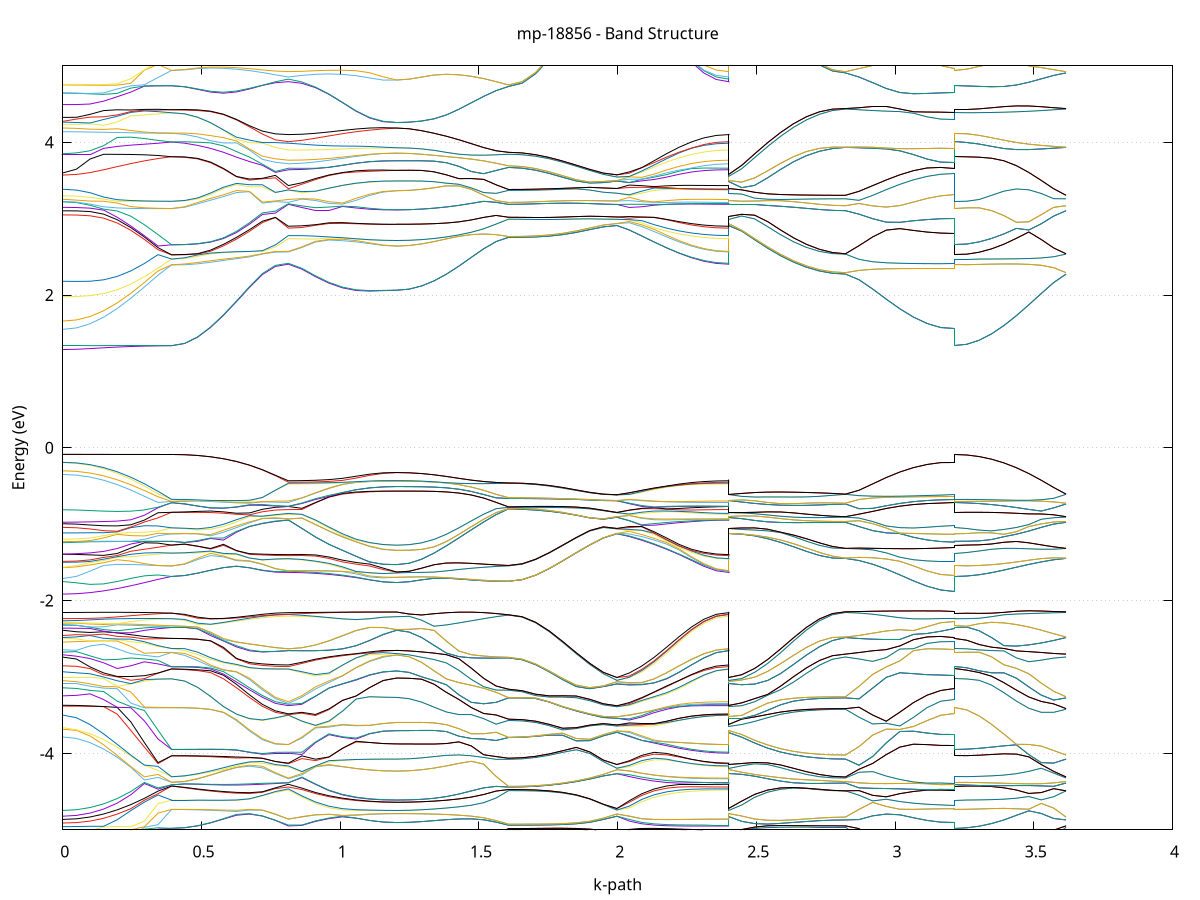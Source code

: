 set title 'mp-18856 - Band Structure'
set xlabel 'k-path'
set ylabel 'Energy (eV)'
set grid y
set yrange [-5:5]
set terminal png size 800,600
set output 'mp-18856_bands_gnuplot.png'
plot '-' using 1:2 with lines notitle, '-' using 1:2 with lines notitle, '-' using 1:2 with lines notitle, '-' using 1:2 with lines notitle, '-' using 1:2 with lines notitle, '-' using 1:2 with lines notitle, '-' using 1:2 with lines notitle, '-' using 1:2 with lines notitle, '-' using 1:2 with lines notitle, '-' using 1:2 with lines notitle, '-' using 1:2 with lines notitle, '-' using 1:2 with lines notitle, '-' using 1:2 with lines notitle, '-' using 1:2 with lines notitle, '-' using 1:2 with lines notitle, '-' using 1:2 with lines notitle, '-' using 1:2 with lines notitle, '-' using 1:2 with lines notitle, '-' using 1:2 with lines notitle, '-' using 1:2 with lines notitle, '-' using 1:2 with lines notitle, '-' using 1:2 with lines notitle, '-' using 1:2 with lines notitle, '-' using 1:2 with lines notitle, '-' using 1:2 with lines notitle, '-' using 1:2 with lines notitle, '-' using 1:2 with lines notitle, '-' using 1:2 with lines notitle, '-' using 1:2 with lines notitle, '-' using 1:2 with lines notitle, '-' using 1:2 with lines notitle, '-' using 1:2 with lines notitle, '-' using 1:2 with lines notitle, '-' using 1:2 with lines notitle, '-' using 1:2 with lines notitle, '-' using 1:2 with lines notitle, '-' using 1:2 with lines notitle, '-' using 1:2 with lines notitle, '-' using 1:2 with lines notitle, '-' using 1:2 with lines notitle, '-' using 1:2 with lines notitle, '-' using 1:2 with lines notitle, '-' using 1:2 with lines notitle, '-' using 1:2 with lines notitle, '-' using 1:2 with lines notitle, '-' using 1:2 with lines notitle, '-' using 1:2 with lines notitle, '-' using 1:2 with lines notitle, '-' using 1:2 with lines notitle, '-' using 1:2 with lines notitle, '-' using 1:2 with lines notitle, '-' using 1:2 with lines notitle, '-' using 1:2 with lines notitle, '-' using 1:2 with lines notitle, '-' using 1:2 with lines notitle, '-' using 1:2 with lines notitle, '-' using 1:2 with lines notitle, '-' using 1:2 with lines notitle, '-' using 1:2 with lines notitle, '-' using 1:2 with lines notitle, '-' using 1:2 with lines notitle, '-' using 1:2 with lines notitle, '-' using 1:2 with lines notitle, '-' using 1:2 with lines notitle, '-' using 1:2 with lines notitle, '-' using 1:2 with lines notitle, '-' using 1:2 with lines notitle, '-' using 1:2 with lines notitle, '-' using 1:2 with lines notitle, '-' using 1:2 with lines notitle, '-' using 1:2 with lines notitle, '-' using 1:2 with lines notitle, '-' using 1:2 with lines notitle, '-' using 1:2 with lines notitle, '-' using 1:2 with lines notitle, '-' using 1:2 with lines notitle, '-' using 1:2 with lines notitle, '-' using 1:2 with lines notitle, '-' using 1:2 with lines notitle, '-' using 1:2 with lines notitle, '-' using 1:2 with lines notitle, '-' using 1:2 with lines notitle, '-' using 1:2 with lines notitle, '-' using 1:2 with lines notitle, '-' using 1:2 with lines notitle, '-' using 1:2 with lines notitle, '-' using 1:2 with lines notitle, '-' using 1:2 with lines notitle, '-' using 1:2 with lines notitle, '-' using 1:2 with lines notitle, '-' using 1:2 with lines notitle, '-' using 1:2 with lines notitle, '-' using 1:2 with lines notitle, '-' using 1:2 with lines notitle, '-' using 1:2 with lines notitle, '-' using 1:2 with lines notitle, '-' using 1:2 with lines notitle, '-' using 1:2 with lines notitle, '-' using 1:2 with lines notitle, '-' using 1:2 with lines notitle, '-' using 1:2 with lines notitle, '-' using 1:2 with lines notitle, '-' using 1:2 with lines notitle, '-' using 1:2 with lines notitle, '-' using 1:2 with lines notitle, '-' using 1:2 with lines notitle, '-' using 1:2 with lines notitle, '-' using 1:2 with lines notitle, '-' using 1:2 with lines notitle, '-' using 1:2 with lines notitle, '-' using 1:2 with lines notitle, '-' using 1:2 with lines notitle, '-' using 1:2 with lines notitle, '-' using 1:2 with lines notitle, '-' using 1:2 with lines notitle, '-' using 1:2 with lines notitle, '-' using 1:2 with lines notitle, '-' using 1:2 with lines notitle, '-' using 1:2 with lines notitle, '-' using 1:2 with lines notitle, '-' using 1:2 with lines notitle, '-' using 1:2 with lines notitle, '-' using 1:2 with lines notitle, '-' using 1:2 with lines notitle, '-' using 1:2 with lines notitle, '-' using 1:2 with lines notitle, '-' using 1:2 with lines notitle, '-' using 1:2 with lines notitle, '-' using 1:2 with lines notitle, '-' using 1:2 with lines notitle, '-' using 1:2 with lines notitle, '-' using 1:2 with lines notitle, '-' using 1:2 with lines notitle, '-' using 1:2 with lines notitle, '-' using 1:2 with lines notitle, '-' using 1:2 with lines notitle, '-' using 1:2 with lines notitle, '-' using 1:2 with lines notitle, '-' using 1:2 with lines notitle, '-' using 1:2 with lines notitle, '-' using 1:2 with lines notitle, '-' using 1:2 with lines notitle, '-' using 1:2 with lines notitle, '-' using 1:2 with lines notitle, '-' using 1:2 with lines notitle, '-' using 1:2 with lines notitle, '-' using 1:2 with lines notitle, '-' using 1:2 with lines notitle, '-' using 1:2 with lines notitle, '-' using 1:2 with lines notitle, '-' using 1:2 with lines notitle, '-' using 1:2 with lines notitle, '-' using 1:2 with lines notitle, '-' using 1:2 with lines notitle, '-' using 1:2 with lines notitle, '-' using 1:2 with lines notitle, '-' using 1:2 with lines notitle, '-' using 1:2 with lines notitle, '-' using 1:2 with lines notitle, '-' using 1:2 with lines notitle, '-' using 1:2 with lines notitle, '-' using 1:2 with lines notitle, '-' using 1:2 with lines notitle, '-' using 1:2 with lines notitle, '-' using 1:2 with lines notitle, '-' using 1:2 with lines notitle, '-' using 1:2 with lines notitle, '-' using 1:2 with lines notitle, '-' using 1:2 with lines notitle, '-' using 1:2 with lines notitle, '-' using 1:2 with lines notitle, '-' using 1:2 with lines notitle, '-' using 1:2 with lines notitle, '-' using 1:2 with lines notitle, '-' using 1:2 with lines notitle, '-' using 1:2 with lines notitle, '-' using 1:2 with lines notitle, '-' using 1:2 with lines notitle, '-' using 1:2 with lines notitle, '-' using 1:2 with lines notitle, '-' using 1:2 with lines notitle, '-' using 1:2 with lines notitle, '-' using 1:2 with lines notitle, '-' using 1:2 with lines notitle, '-' using 1:2 with lines notitle, '-' using 1:2 with lines notitle, '-' using 1:2 with lines notitle, '-' using 1:2 with lines notitle, '-' using 1:2 with lines notitle, '-' using 1:2 with lines notitle, '-' using 1:2 with lines notitle, '-' using 1:2 with lines notitle, '-' using 1:2 with lines notitle, '-' using 1:2 with lines notitle, '-' using 1:2 with lines notitle, '-' using 1:2 with lines notitle, '-' using 1:2 with lines notitle, '-' using 1:2 with lines notitle, '-' using 1:2 with lines notitle, '-' using 1:2 with lines notitle, '-' using 1:2 with lines notitle, '-' using 1:2 with lines notitle, '-' using 1:2 with lines notitle, '-' using 1:2 with lines notitle, '-' using 1:2 with lines notitle, '-' using 1:2 with lines notitle, '-' using 1:2 with lines notitle, '-' using 1:2 with lines notitle, '-' using 1:2 with lines notitle, '-' using 1:2 with lines notitle, '-' using 1:2 with lines notitle, '-' using 1:2 with lines notitle, '-' using 1:2 with lines notitle, '-' using 1:2 with lines notitle, '-' using 1:2 with lines notitle, '-' using 1:2 with lines notitle, '-' using 1:2 with lines notitle, '-' using 1:2 with lines notitle, '-' using 1:2 with lines notitle, '-' using 1:2 with lines notitle, '-' using 1:2 with lines notitle, '-' using 1:2 with lines notitle, '-' using 1:2 with lines notitle, '-' using 1:2 with lines notitle
0.000000 -36.741531
0.049037 -36.741231
0.098074 -36.740331
0.147111 -36.738831
0.196148 -36.736931
0.245185 -36.734731
0.294222 -36.732231
0.343259 -36.729831
0.392295 -36.727431
0.392295 -36.727431
0.439055 -36.727431
0.485814 -36.727331
0.532573 -36.727131
0.579333 -36.726931
0.626092 -36.726731
0.672851 -36.726431
0.719611 -36.726131
0.766370 -36.725731
0.813129 -36.725531
0.813129 -36.725531
0.861950 -36.727731
0.910770 -36.730131
0.959591 -36.732631
1.008411 -36.734831
1.057232 -36.736731
1.106052 -36.738231
1.154873 -36.739131
1.203693 -36.739431
1.203693 -36.739431
1.248469 -36.739331
1.293246 -36.739031
1.338022 -36.738531
1.382799 -36.737931
1.427575 -36.737231
1.472351 -36.736431
1.517128 -36.735631
1.561904 -36.734831
1.606681 -36.734031
1.606681 -36.734031
1.655501 -36.733631
1.704322 -36.732631
1.753142 -36.730831
1.801962 -36.728531
1.850783 -36.725731
1.899603 -36.722631
1.948424 -36.719331
1.997244 -36.716931
1.997244 -36.716931
1.997244 -36.716931
1.997244 -36.716931
2.042021 -36.717931
2.086797 -36.719131
2.131573 -36.720331
2.176350 -36.721531
2.221126 -36.722631
2.265903 -36.723731
2.310679 -36.724731
2.355455 -36.725331
2.400232 -36.725531
2.400232 -36.725531
2.400232 -36.725531
2.400232 -36.716931
2.446991 -36.716931
2.493750 -36.717131
2.540510 -36.717331
2.587269 -36.717531
2.634028 -36.717731
2.680788 -36.717931
2.727547 -36.718031
2.774306 -36.718131
2.821066 -36.718131
2.821066 -36.718131
2.870103 -36.721031
2.919140 -36.724331
2.968177 -36.727431
3.017214 -36.730231
3.066250 -36.732531
3.115287 -36.734331
3.164324 -36.735431
3.213361 -36.735831
3.213361 -36.727431
3.258138 -36.727231
3.302914 -36.726631
3.347690 -36.725731
3.392467 -36.724631
3.437243 -36.723331
3.482020 -36.721931
3.526796 -36.720531
3.571572 -36.719131
3.616349 -36.718131
e
0.000000 -36.737331
0.049037 -36.737031
0.098074 -36.736131
0.147111 -36.734631
0.196148 -36.732731
0.245185 -36.730431
0.294222 -36.728031
0.343259 -36.725631
0.392295 -36.727431
0.392295 -36.727431
0.439055 -36.727331
0.485814 -36.727231
0.532573 -36.727131
0.579333 -36.726831
0.626092 -36.726531
0.672851 -36.726231
0.719611 -36.725931
0.766370 -36.725531
0.813129 -36.725331
0.813129 -36.725331
0.861950 -36.727631
0.910770 -36.730131
0.959591 -36.732631
1.008411 -36.734831
1.057232 -36.736731
1.106052 -36.738231
1.154873 -36.739131
1.203693 -36.739431
1.203693 -36.739431
1.248469 -36.739331
1.293246 -36.739031
1.338022 -36.738531
1.382799 -36.737931
1.427575 -36.737231
1.472351 -36.736431
1.517128 -36.735631
1.561904 -36.734831
1.606681 -36.734031
1.606681 -36.734031
1.655501 -36.733631
1.704322 -36.732631
1.753142 -36.730831
1.801962 -36.728531
1.850783 -36.725731
1.899603 -36.722631
1.948424 -36.719331
1.997244 -36.716931
1.997244 -36.716931
1.997244 -36.716931
1.997244 -36.716931
2.042021 -36.717731
2.086797 -36.718931
2.131573 -36.720231
2.176350 -36.721431
2.221126 -36.722531
2.265903 -36.723631
2.310679 -36.724531
2.355455 -36.725131
2.400232 -36.725331
2.400232 -36.725331
2.400232 -36.725331
2.400232 -36.716931
2.446991 -36.716931
2.493750 -36.717131
2.540510 -36.717331
2.587269 -36.717531
2.634028 -36.717731
2.680788 -36.717931
2.727547 -36.718031
2.774306 -36.718131
2.821066 -36.718131
2.821066 -36.718131
2.870103 -36.721031
2.919140 -36.724331
2.968177 -36.727431
3.017214 -36.730231
3.066250 -36.732531
3.115287 -36.734331
3.164324 -36.735431
3.213361 -36.735831
3.213361 -36.727431
3.258138 -36.727231
3.302914 -36.726631
3.347690 -36.725731
3.392467 -36.724631
3.437243 -36.723331
3.482020 -36.721931
3.526796 -36.720531
3.571572 -36.719131
3.616349 -36.718131
e
0.000000 -36.732031
0.049037 -36.731631
0.098074 -36.730431
0.147111 -36.728531
0.196148 -36.725931
0.245185 -36.722931
0.294222 -36.723331
0.343259 -36.725131
0.392295 -36.723131
0.392295 -36.723131
0.439055 -36.723131
0.485814 -36.723231
0.532573 -36.723431
0.579333 -36.723631
0.626092 -36.723831
0.672851 -36.724131
0.719611 -36.724531
0.766370 -36.724831
0.813129 -36.725031
0.813129 -36.725031
0.861950 -36.722931
0.910770 -36.721231
0.959591 -36.721731
1.008411 -36.724631
1.057232 -36.727031
1.106052 -36.728931
1.154873 -36.730131
1.203693 -36.730531
1.203693 -36.730531
1.248469 -36.730531
1.293246 -36.730731
1.338022 -36.730931
1.382799 -36.731231
1.427575 -36.731631
1.472351 -36.732131
1.517128 -36.732631
1.561904 -36.733331
1.606681 -36.734031
1.606681 -36.734031
1.655501 -36.733631
1.704322 -36.732531
1.753142 -36.730831
1.801962 -36.728431
1.850783 -36.725631
1.899603 -36.722531
1.948424 -36.719231
1.997244 -36.716631
1.997244 -36.716631
1.997244 -36.716631
1.997244 -36.716631
2.042021 -36.716531
2.086797 -36.717831
2.131573 -36.719431
2.176350 -36.721031
2.221126 -36.722431
2.265903 -36.723531
2.310679 -36.724431
2.355455 -36.724831
2.400232 -36.725031
2.400232 -36.725031
2.400232 -36.725031
2.400232 -36.716631
2.446991 -36.716731
2.493750 -36.716831
2.540510 -36.716931
2.587269 -36.717031
2.634028 -36.717231
2.680788 -36.717331
2.727547 -36.717431
2.774306 -36.717531
2.821066 -36.717531
2.821066 -36.717531
2.870103 -36.717531
2.919140 -36.720631
2.968177 -36.723731
3.017214 -36.726531
3.066250 -36.728931
3.115287 -36.730731
3.164324 -36.731831
3.213361 -36.732131
3.213361 -36.723131
3.258138 -36.722931
3.302914 -36.722331
3.347690 -36.721531
3.392467 -36.720431
3.437243 -36.719131
3.482020 -36.717731
3.526796 -36.716431
3.571572 -36.716731
3.616349 -36.717531
e
0.000000 -36.728731
0.049037 -36.728331
0.098074 -36.727131
0.147111 -36.725331
0.196148 -36.722731
0.245185 -36.721631
0.294222 -36.719431
0.343259 -36.720931
0.392295 -36.723131
0.392295 -36.723131
0.439055 -36.723131
0.485814 -36.723231
0.532573 -36.723331
0.579333 -36.723531
0.626092 -36.723731
0.672851 -36.724031
0.719611 -36.724331
0.766370 -36.724631
0.813129 -36.724931
0.813129 -36.724931
0.861950 -36.722931
0.910770 -36.721031
0.959591 -36.721431
1.008411 -36.724531
1.057232 -36.727031
1.106052 -36.728931
1.154873 -36.730131
1.203693 -36.730531
1.203693 -36.730531
1.248469 -36.730531
1.293246 -36.730731
1.338022 -36.730931
1.382799 -36.731231
1.427575 -36.731631
1.472351 -36.732131
1.517128 -36.732631
1.561904 -36.733331
1.606681 -36.734031
1.606681 -36.734031
1.655501 -36.733631
1.704322 -36.732531
1.753142 -36.730831
1.801962 -36.728431
1.850783 -36.725631
1.899603 -36.722531
1.948424 -36.719231
1.997244 -36.716631
1.997244 -36.716631
1.997244 -36.716631
1.997244 -36.716631
2.042021 -36.716131
2.086797 -36.717631
2.131573 -36.719231
2.176350 -36.720831
2.221126 -36.722231
2.265903 -36.723531
2.310679 -36.724231
2.355455 -36.724731
2.400232 -36.724931
2.400232 -36.724931
2.400232 -36.724931
2.400232 -36.716631
2.446991 -36.716731
2.493750 -36.716831
2.540510 -36.716931
2.587269 -36.717031
2.634028 -36.717231
2.680788 -36.717331
2.727547 -36.717431
2.774306 -36.717531
2.821066 -36.717531
2.821066 -36.717531
2.870103 -36.717531
2.919140 -36.720631
2.968177 -36.723731
3.017214 -36.726531
3.066250 -36.728931
3.115287 -36.730731
3.164324 -36.731831
3.213361 -36.732131
3.213361 -36.723131
3.258138 -36.722931
3.302914 -36.722331
3.347690 -36.721531
3.392467 -36.720431
3.437243 -36.719131
3.482020 -36.717731
3.526796 -36.716431
3.571572 -36.716731
3.616349 -36.717531
e
0.000000 -36.718231
0.049037 -36.718331
0.098074 -36.718731
0.147111 -36.719431
0.196148 -36.720431
0.245185 -36.719731
0.294222 -36.719031
0.343259 -36.715731
0.392295 -36.712431
0.392295 -36.712431
0.439055 -36.712431
0.485814 -36.712331
0.532573 -36.712331
0.579333 -36.712231
0.626092 -36.712131
0.672851 -36.712031
0.719611 -36.711931
0.766370 -36.711931
0.813129 -36.711931
0.813129 -36.711931
0.861950 -36.714431
0.910770 -36.718031
0.959591 -36.719431
1.008411 -36.718231
1.057232 -36.717331
1.106052 -36.716631
1.154873 -36.716231
1.203693 -36.716131
1.203693 -36.716131
1.248469 -36.715831
1.293246 -36.715031
1.338022 -36.713631
1.382799 -36.711931
1.427575 -36.709831
1.472351 -36.707531
1.517128 -36.705131
1.561904 -36.702831
1.606681 -36.700631
1.606681 -36.700631
1.655501 -36.700831
1.704322 -36.701631
1.753142 -36.702831
1.801962 -36.704531
1.850783 -36.706631
1.899603 -36.709231
1.948424 -36.712131
1.997244 -36.714531
1.997244 -36.714531
1.997244 -36.714531
1.997244 -36.714531
2.042021 -36.715531
2.086797 -36.714731
2.131573 -36.714031
2.176350 -36.713331
2.221126 -36.712831
2.265903 -36.712431
2.310679 -36.712131
2.355455 -36.711931
2.400232 -36.711831
2.400232 -36.711831
2.400232 -36.711931
2.400232 -36.714531
2.446991 -36.714531
2.493750 -36.714431
2.540510 -36.714331
2.587269 -36.714231
2.634028 -36.714031
2.680788 -36.713931
2.727547 -36.713831
2.774306 -36.713731
2.821066 -36.713731
2.821066 -36.713731
2.870103 -36.713931
2.919140 -36.711231
2.968177 -36.708631
3.017214 -36.706531
3.066250 -36.704831
3.115287 -36.703631
3.164324 -36.702831
3.213361 -36.702631
3.213361 -36.712431
3.258138 -36.712431
3.302914 -36.712631
3.347690 -36.712931
3.392467 -36.713431
3.437243 -36.714031
3.482020 -36.714731
3.526796 -36.715431
3.571572 -36.714831
3.616349 -36.713731
e
0.000000 -36.714131
0.049037 -36.714231
0.098074 -36.714631
0.147111 -36.715231
0.196148 -36.716131
0.245185 -36.717431
0.294222 -36.716231
0.343259 -36.712831
0.392295 -36.712431
0.392295 -36.712431
0.439055 -36.712431
0.485814 -36.712331
0.532573 -36.712231
0.579333 -36.712231
0.626092 -36.712131
0.672851 -36.712031
0.719611 -36.711931
0.766370 -36.711831
0.813129 -36.711731
0.813129 -36.711731
0.861950 -36.714431
0.910770 -36.717831
0.959591 -36.719231
1.008411 -36.718131
1.057232 -36.717231
1.106052 -36.716631
1.154873 -36.716231
1.203693 -36.716131
1.203693 -36.716131
1.248469 -36.715831
1.293246 -36.715031
1.338022 -36.713631
1.382799 -36.711931
1.427575 -36.709831
1.472351 -36.707531
1.517128 -36.705131
1.561904 -36.702831
1.606681 -36.700631
1.606681 -36.700631
1.655501 -36.700831
1.704322 -36.701631
1.753142 -36.702831
1.801962 -36.704531
1.850783 -36.706631
1.899603 -36.709231
1.948424 -36.712131
1.997244 -36.714531
1.997244 -36.714531
1.997244 -36.714531
1.997244 -36.714531
2.042021 -36.715231
2.086797 -36.714631
2.131573 -36.713931
2.176350 -36.713231
2.221126 -36.712731
2.265903 -36.712331
2.310679 -36.712031
2.355455 -36.711831
2.400232 -36.711731
2.400232 -36.711731
2.400232 -36.711731
2.400232 -36.714531
2.446991 -36.714531
2.493750 -36.714431
2.540510 -36.714331
2.587269 -36.714231
2.634028 -36.714031
2.680788 -36.713931
2.727547 -36.713831
2.774306 -36.713731
2.821066 -36.713731
2.821066 -36.713731
2.870103 -36.713931
2.919140 -36.711231
2.968177 -36.708631
3.017214 -36.706531
3.066250 -36.704831
3.115287 -36.703631
3.164324 -36.702831
3.213361 -36.702631
3.213361 -36.712431
3.258138 -36.712431
3.302914 -36.712631
3.347690 -36.712931
3.392467 -36.713431
3.437243 -36.714031
3.482020 -36.714731
3.526796 -36.715431
3.571572 -36.714831
3.616349 -36.713731
e
0.000000 -36.692831
0.049037 -36.693231
0.098074 -36.694231
0.147111 -36.695831
0.196148 -36.698031
0.245185 -36.700831
0.294222 -36.703931
0.343259 -36.707131
0.392295 -36.707531
0.392295 -36.707531
0.439055 -36.707531
0.485814 -36.707631
0.532573 -36.707731
0.579333 -36.707831
0.626092 -36.707931
0.672851 -36.708031
0.719611 -36.708231
0.766370 -36.708331
0.813129 -36.708331
0.813129 -36.708331
0.861950 -36.705731
0.910770 -36.702331
0.959591 -36.699131
1.008411 -36.696331
1.057232 -36.694131
1.106052 -36.692431
1.154873 -36.691431
1.203693 -36.691131
1.203693 -36.691131
1.248469 -36.691231
1.293246 -36.691531
1.338022 -36.692031
1.382799 -36.692831
1.427575 -36.693831
1.472351 -36.695131
1.517128 -36.696731
1.561904 -36.698531
1.606681 -36.700431
1.606681 -36.700431
1.655501 -36.700731
1.704322 -36.701431
1.753142 -36.702631
1.801962 -36.704331
1.850783 -36.706531
1.899603 -36.709131
1.948424 -36.712031
1.997244 -36.714431
1.997244 -36.714431
1.997244 -36.714431
1.997244 -36.714431
2.042021 -36.713231
2.086797 -36.712131
2.131573 -36.711131
2.176350 -36.710231
2.221126 -36.709531
2.265903 -36.709031
2.310679 -36.708631
2.355455 -36.708431
2.400232 -36.708331
2.400232 -36.708331
2.400232 -36.708331
2.400232 -36.714431
2.446991 -36.714331
2.493750 -36.714131
2.540510 -36.713931
2.587269 -36.713731
2.634028 -36.713531
2.680788 -36.713331
2.727547 -36.713231
2.774306 -36.713131
2.821066 -36.713131
2.821066 -36.713131
2.870103 -36.710331
2.919140 -36.707331
2.968177 -36.704731
3.017214 -36.702531
3.066250 -36.700831
3.115287 -36.699631
3.164324 -36.698831
3.213361 -36.698631
3.213361 -36.707531
3.258138 -36.707631
3.302914 -36.707831
3.347690 -36.708131
3.392467 -36.708631
3.437243 -36.709331
3.482020 -36.710131
3.526796 -36.711031
3.571572 -36.712131
3.616349 -36.713131
e
0.000000 -36.689231
0.049037 -36.689631
0.098074 -36.690631
0.147111 -36.692331
0.196148 -36.694631
0.245185 -36.697431
0.294222 -36.700631
0.343259 -36.704131
0.392295 -36.707531
0.392295 -36.707531
0.439055 -36.707531
0.485814 -36.707531
0.532573 -36.707631
0.579333 -36.707731
0.626092 -36.707831
0.672851 -36.707931
0.719611 -36.708031
0.766370 -36.708131
0.813129 -36.708131
0.813129 -36.708131
0.861950 -36.705631
0.910770 -36.702231
0.959591 -36.699031
1.008411 -36.696231
1.057232 -36.694031
1.106052 -36.692431
1.154873 -36.691431
1.203693 -36.691131
1.203693 -36.691131
1.248469 -36.691231
1.293246 -36.691531
1.338022 -36.692031
1.382799 -36.692831
1.427575 -36.693831
1.472351 -36.695131
1.517128 -36.696731
1.561904 -36.698531
1.606681 -36.700431
1.606681 -36.700431
1.655501 -36.700731
1.704322 -36.701431
1.753142 -36.702631
1.801962 -36.704331
1.850783 -36.706531
1.899603 -36.709131
1.948424 -36.712031
1.997244 -36.714431
1.997244 -36.714431
1.997244 -36.714431
1.997244 -36.714431
2.042021 -36.713031
2.086797 -36.711931
2.131573 -36.710831
2.176350 -36.710031
2.221126 -36.709331
2.265903 -36.708831
2.310679 -36.708431
2.355455 -36.708231
2.400232 -36.708131
2.400232 -36.708131
2.400232 -36.708131
2.400232 -36.714431
2.446991 -36.714331
2.493750 -36.714131
2.540510 -36.713931
2.587269 -36.713731
2.634028 -36.713531
2.680788 -36.713331
2.727547 -36.713231
2.774306 -36.713131
2.821066 -36.713131
2.821066 -36.713131
2.870103 -36.710331
2.919140 -36.707331
2.968177 -36.704731
3.017214 -36.702531
3.066250 -36.700831
3.115287 -36.699631
3.164324 -36.698831
3.213361 -36.698631
3.213361 -36.707531
3.258138 -36.707631
3.302914 -36.707831
3.347690 -36.708131
3.392467 -36.708631
3.437243 -36.709331
3.482020 -36.710131
3.526796 -36.711031
3.571572 -36.712131
3.616349 -36.713131
e
0.000000 -36.679731
0.049037 -36.679631
0.098074 -36.679331
0.147111 -36.678831
0.196148 -36.678031
0.245185 -36.676931
0.294222 -36.675631
0.343259 -36.674031
0.392295 -36.672331
0.392295 -36.672331
0.439055 -36.672331
0.485814 -36.672431
0.532573 -36.672631
0.579333 -36.672831
0.626092 -36.673031
0.672851 -36.673131
0.719611 -36.673231
0.766370 -36.673331
0.813129 -36.673331
0.813129 -36.673331
0.861950 -36.675031
0.910770 -36.676531
0.959591 -36.677831
1.008411 -36.678831
1.057232 -36.679531
1.106052 -36.680031
1.154873 -36.680331
1.203693 -36.680431
1.203693 -36.680431
1.248469 -36.680031
1.293246 -36.679131
1.338022 -36.677431
1.382799 -36.675231
1.427575 -36.672431
1.472351 -36.669131
1.517128 -36.665531
1.561904 -36.661531
1.606681 -36.657431
1.606681 -36.657431
1.655501 -36.657431
1.704322 -36.657331
1.753142 -36.657131
1.801962 -36.656831
1.850783 -36.656531
1.899603 -36.656131
1.948424 -36.655731
1.997244 -36.655631
1.997244 -36.655631
1.997244 -36.655631
1.997244 -36.655631
2.042021 -36.659031
2.086797 -36.662231
2.131573 -36.665131
2.176350 -36.667631
2.221126 -36.669631
2.265903 -36.671231
2.310679 -36.672431
2.355455 -36.673031
2.400232 -36.673231
2.400232 -36.673231
2.400232 -36.673331
2.400232 -36.655631
2.446991 -36.655531
2.493750 -36.655531
2.540510 -36.655431
2.587269 -36.655231
2.634028 -36.655031
2.680788 -36.654831
2.727547 -36.654631
2.774306 -36.654531
2.821066 -36.654531
2.821066 -36.654531
2.870103 -36.654831
2.919140 -36.655231
2.968177 -36.655731
3.017214 -36.656131
3.066250 -36.656431
3.115287 -36.656631
3.164324 -36.656831
3.213361 -36.656831
3.213361 -36.672331
3.258138 -36.672031
3.302914 -36.671431
3.347690 -36.670231
3.392467 -36.668631
3.437243 -36.666631
3.482020 -36.664131
3.526796 -36.661231
3.571572 -36.657931
3.616349 -36.654531
e
0.000000 -36.679531
0.049037 -36.679431
0.098074 -36.679131
0.147111 -36.678631
0.196148 -36.677831
0.245185 -36.676831
0.294222 -36.675631
0.343259 -36.673931
0.392295 -36.672331
0.392295 -36.672331
0.439055 -36.672331
0.485814 -36.672431
0.532573 -36.672531
0.579333 -36.672731
0.626092 -36.672931
0.672851 -36.673031
0.719611 -36.673131
0.766370 -36.673231
0.813129 -36.673231
0.813129 -36.673231
0.861950 -36.674931
0.910770 -36.676531
0.959591 -36.677731
1.008411 -36.678731
1.057232 -36.679531
1.106052 -36.680031
1.154873 -36.680331
1.203693 -36.680431
1.203693 -36.680431
1.248469 -36.680031
1.293246 -36.679131
1.338022 -36.677431
1.382799 -36.675231
1.427575 -36.672431
1.472351 -36.669131
1.517128 -36.665531
1.561904 -36.661531
1.606681 -36.657431
1.606681 -36.657431
1.655501 -36.657431
1.704322 -36.657331
1.753142 -36.657131
1.801962 -36.656831
1.850783 -36.656531
1.899603 -36.656131
1.948424 -36.655731
1.997244 -36.655631
1.997244 -36.655631
1.997244 -36.655631
1.997244 -36.655631
2.042021 -36.659031
2.086797 -36.662231
2.131573 -36.665131
2.176350 -36.667631
2.221126 -36.669631
2.265903 -36.671231
2.310679 -36.672331
2.355455 -36.673031
2.400232 -36.673231
2.400232 -36.673231
2.400232 -36.673231
2.400232 -36.655631
2.446991 -36.655531
2.493750 -36.655531
2.540510 -36.655431
2.587269 -36.655231
2.634028 -36.655031
2.680788 -36.654831
2.727547 -36.654631
2.774306 -36.654531
2.821066 -36.654531
2.821066 -36.654531
2.870103 -36.654831
2.919140 -36.655231
2.968177 -36.655731
3.017214 -36.656131
3.066250 -36.656431
3.115287 -36.656631
3.164324 -36.656831
3.213361 -36.656831
3.213361 -36.672331
3.258138 -36.672031
3.302914 -36.671431
3.347690 -36.670231
3.392467 -36.668631
3.437243 -36.666631
3.482020 -36.664131
3.526796 -36.661231
3.571572 -36.657931
3.616349 -36.654531
e
0.000000 -36.659431
0.049037 -36.659731
0.098074 -36.660631
0.147111 -36.662031
0.196148 -36.663731
0.245185 -36.665831
0.294222 -36.667931
0.343259 -36.670131
0.392295 -36.671931
0.392295 -36.671931
0.439055 -36.672031
0.485814 -36.672131
0.532573 -36.672231
0.579333 -36.672431
0.626092 -36.672531
0.672851 -36.672631
0.719611 -36.672831
0.766370 -36.672831
0.813129 -36.672931
0.813129 -36.672931
0.861950 -36.671031
0.910770 -36.668831
0.959591 -36.666731
1.008411 -36.664631
1.057232 -36.662931
1.106052 -36.661631
1.154873 -36.660731
1.203693 -36.660431
1.203693 -36.660431
1.248469 -36.660331
1.293246 -36.659831
1.338022 -36.659031
1.382799 -36.657931
1.427575 -36.656431
1.472351 -36.654631
1.517128 -36.652531
1.561904 -36.653331
1.606681 -36.657331
1.606681 -36.657331
1.655501 -36.657231
1.704322 -36.657131
1.753142 -36.657031
1.801962 -36.656731
1.850783 -36.656431
1.899603 -36.656031
1.948424 -36.655731
1.997244 -36.655531
1.997244 -36.655531
1.997244 -36.655531
1.997244 -36.655531
2.042021 -36.656131
2.086797 -36.659831
2.131573 -36.663131
2.176350 -36.666131
2.221126 -36.668531
2.265903 -36.670431
2.310679 -36.671831
2.355455 -36.672631
2.400232 -36.672931
2.400232 -36.672931
2.400232 -36.672931
2.400232 -36.655531
2.446991 -36.655531
2.493750 -36.655431
2.540510 -36.655331
2.587269 -36.655131
2.634028 -36.655031
2.680788 -36.654831
2.727547 -36.654631
2.774306 -36.654531
2.821066 -36.654531
2.821066 -36.654531
2.870103 -36.654531
2.919140 -36.654831
2.968177 -36.655231
3.017214 -36.655531
3.066250 -36.655831
3.115287 -36.656031
3.164324 -36.656131
3.213361 -36.656131
3.213361 -36.671931
3.258138 -36.671731
3.302914 -36.670831
3.347690 -36.669531
3.392467 -36.667531
3.437243 -36.665131
3.482020 -36.662131
3.526796 -36.658731
3.571572 -36.655031
3.616349 -36.654531
e
0.000000 -36.659431
0.049037 -36.659731
0.098074 -36.660531
0.147111 -36.661831
0.196148 -36.663631
0.245185 -36.665631
0.294222 -36.667831
0.343259 -36.670031
0.392295 -36.671931
0.392295 -36.671931
0.439055 -36.672031
0.485814 -36.672131
0.532573 -36.672231
0.579333 -36.672331
0.626092 -36.672531
0.672851 -36.672631
0.719611 -36.672731
0.766370 -36.672831
0.813129 -36.672931
0.813129 -36.672931
0.861950 -36.670931
0.910770 -36.668831
0.959591 -36.666631
1.008411 -36.664631
1.057232 -36.662931
1.106052 -36.661631
1.154873 -36.660731
1.203693 -36.660431
1.203693 -36.660431
1.248469 -36.660331
1.293246 -36.659831
1.338022 -36.659031
1.382799 -36.657931
1.427575 -36.656431
1.472351 -36.654631
1.517128 -36.652531
1.561904 -36.653331
1.606681 -36.657331
1.606681 -36.657331
1.655501 -36.657231
1.704322 -36.657131
1.753142 -36.657031
1.801962 -36.656731
1.850783 -36.656431
1.899603 -36.656031
1.948424 -36.655731
1.997244 -36.655531
1.997244 -36.655531
1.997244 -36.655531
1.997244 -36.655531
2.042021 -36.656031
2.086797 -36.659731
2.131573 -36.663131
2.176350 -36.666031
2.221126 -36.668531
2.265903 -36.670431
2.310679 -36.671831
2.355455 -36.672631
2.400232 -36.672931
2.400232 -36.672931
2.400232 -36.672931
2.400232 -36.655531
2.446991 -36.655531
2.493750 -36.655431
2.540510 -36.655331
2.587269 -36.655131
2.634028 -36.655031
2.680788 -36.654831
2.727547 -36.654631
2.774306 -36.654531
2.821066 -36.654531
2.821066 -36.654531
2.870103 -36.654531
2.919140 -36.654831
2.968177 -36.655231
3.017214 -36.655531
3.066250 -36.655831
3.115287 -36.656031
3.164324 -36.656131
3.213361 -36.656131
3.213361 -36.671931
3.258138 -36.671731
3.302914 -36.670831
3.347690 -36.669531
3.392467 -36.667531
3.437243 -36.665131
3.482020 -36.662131
3.526796 -36.658731
3.571572 -36.655031
3.616349 -36.654531
e
0.000000 -36.632931
0.049037 -36.632831
0.098074 -36.632831
0.147111 -36.632831
0.196148 -36.632731
0.245185 -36.632631
0.294222 -36.632531
0.343259 -36.632431
0.392295 -36.632231
0.392295 -36.632231
0.439055 -36.632331
0.485814 -36.632531
0.532573 -36.632731
0.579333 -36.632931
0.626092 -36.633131
0.672851 -36.633231
0.719611 -36.633231
0.766370 -36.633231
0.813129 -36.633331
0.813129 -36.633331
0.861950 -36.633331
0.910770 -36.633231
0.959591 -36.633231
1.008411 -36.633231
1.057232 -36.633231
1.106052 -36.633131
1.154873 -36.633131
1.203693 -36.633131
1.203693 -36.633131
1.248469 -36.633531
1.293246 -36.634631
1.338022 -36.636431
1.382799 -36.638831
1.427575 -36.641831
1.472351 -36.645231
1.517128 -36.649031
1.561904 -36.649731
1.606681 -36.647031
1.606681 -36.647031
1.655501 -36.647131
1.704322 -36.647631
1.753142 -36.648331
1.801962 -36.649231
1.850783 -36.650231
1.899603 -36.651131
1.948424 -36.651831
1.997244 -36.652131
1.997244 -36.652131
1.997244 -36.652131
1.997244 -36.652131
2.042021 -36.651931
2.086797 -36.648331
2.131573 -36.644831
2.176350 -36.641631
2.221126 -36.638731
2.265903 -36.636431
2.310679 -36.634731
2.355455 -36.633631
2.400232 -36.633331
2.400232 -36.633331
2.400232 -36.633331
2.400232 -36.652131
2.446991 -36.652131
2.493750 -36.652031
2.540510 -36.651931
2.587269 -36.651831
2.634028 -36.651631
2.680788 -36.651431
2.727547 -36.651231
2.774306 -36.651131
2.821066 -36.651131
2.821066 -36.651131
2.870103 -36.650831
2.919140 -36.650131
2.968177 -36.649231
3.017214 -36.648231
3.066250 -36.647331
3.115287 -36.646531
3.164324 -36.646031
3.213361 -36.645931
3.213361 -36.632231
3.258138 -36.632631
3.302914 -36.633631
3.347690 -36.635331
3.392467 -36.637631
3.437243 -36.640531
3.482020 -36.643731
3.526796 -36.647231
3.571572 -36.650831
3.616349 -36.651131
e
0.000000 -36.631731
0.049037 -36.631731
0.098074 -36.631731
0.147111 -36.631831
0.196148 -36.631831
0.245185 -36.631931
0.294222 -36.632031
0.343259 -36.632131
0.392295 -36.632231
0.392295 -36.632231
0.439055 -36.632331
0.485814 -36.632531
0.532573 -36.632731
0.579333 -36.632931
0.626092 -36.633131
0.672851 -36.633231
0.719611 -36.633231
0.766370 -36.633231
0.813129 -36.633231
0.813129 -36.633231
0.861950 -36.633231
0.910770 -36.633231
0.959591 -36.633231
1.008411 -36.633231
1.057232 -36.633231
1.106052 -36.633131
1.154873 -36.633131
1.203693 -36.633131
1.203693 -36.633131
1.248469 -36.633531
1.293246 -36.634631
1.338022 -36.636431
1.382799 -36.638831
1.427575 -36.641831
1.472351 -36.645231
1.517128 -36.649031
1.561904 -36.649731
1.606681 -36.647031
1.606681 -36.647031
1.655501 -36.647131
1.704322 -36.647631
1.753142 -36.648331
1.801962 -36.649231
1.850783 -36.650231
1.899603 -36.651131
1.948424 -36.651831
1.997244 -36.652131
1.997244 -36.652131
1.997244 -36.652131
1.997244 -36.652131
2.042021 -36.651831
2.086797 -36.648231
2.131573 -36.644731
2.176350 -36.641531
2.221126 -36.638731
2.265903 -36.636431
2.310679 -36.634731
2.355455 -36.633631
2.400232 -36.633231
2.400232 -36.633231
2.400232 -36.633231
2.400232 -36.652131
2.446991 -36.652131
2.493750 -36.652031
2.540510 -36.651931
2.587269 -36.651831
2.634028 -36.651631
2.680788 -36.651431
2.727547 -36.651231
2.774306 -36.651131
2.821066 -36.651131
2.821066 -36.651131
2.870103 -36.650831
2.919140 -36.650131
2.968177 -36.649231
3.017214 -36.648231
3.066250 -36.647331
3.115287 -36.646531
3.164324 -36.646031
3.213361 -36.645931
3.213361 -36.632231
3.258138 -36.632631
3.302914 -36.633631
3.347690 -36.635331
3.392467 -36.637631
3.437243 -36.640531
3.482020 -36.643731
3.526796 -36.647231
3.571572 -36.650831
3.616349 -36.651131
e
0.000000 -36.625131
0.049037 -36.625231
0.098074 -36.625331
0.147111 -36.625631
0.196148 -36.625931
0.245185 -36.626331
0.294222 -36.626531
0.343259 -36.626731
0.392295 -36.626731
0.392295 -36.626731
0.439055 -36.626931
0.485814 -36.627131
0.532573 -36.627331
0.579333 -36.627531
0.626092 -36.627631
0.672851 -36.627831
0.719611 -36.627931
0.766370 -36.627931
0.813129 -36.628031
0.813129 -36.628031
0.861950 -36.627931
0.910770 -36.627731
0.959591 -36.627531
1.008411 -36.627231
1.057232 -36.627031
1.106052 -36.626731
1.154873 -36.626631
1.203693 -36.626531
1.203693 -36.626531
1.248469 -36.626931
1.293246 -36.627931
1.338022 -36.629631
1.382799 -36.631831
1.427575 -36.634531
1.472351 -36.637431
1.517128 -36.640631
1.561904 -36.643831
1.606681 -36.646831
1.606681 -36.646831
1.655501 -36.646931
1.704322 -36.647431
1.753142 -36.648231
1.801962 -36.649131
1.850783 -36.650131
1.899603 -36.651031
1.948424 -36.651831
1.997244 -36.652131
1.997244 -36.652131
1.997244 -36.652131
1.997244 -36.652131
2.042021 -36.648131
2.086797 -36.644131
2.131573 -36.640331
2.176350 -36.636831
2.221126 -36.633831
2.265903 -36.631331
2.310679 -36.629531
2.355455 -36.628331
2.400232 -36.628031
2.400232 -36.628031
2.400232 -36.628031
2.400232 -36.652131
2.446991 -36.652031
2.493750 -36.652031
2.540510 -36.651931
2.587269 -36.651731
2.634028 -36.651531
2.680788 -36.651431
2.727547 -36.651231
2.774306 -36.651131
2.821066 -36.651031
2.821066 -36.651031
2.870103 -36.650731
2.919140 -36.649931
2.968177 -36.648931
3.017214 -36.647831
3.066250 -36.646931
3.115287 -36.646131
3.164324 -36.645631
3.213361 -36.645531
3.213361 -36.626731
3.258138 -36.627131
3.302914 -36.628331
3.347690 -36.630131
3.392467 -36.632631
3.437243 -36.635731
3.482020 -36.639231
3.526796 -36.643031
3.571572 -36.647031
3.616349 -36.651031
e
0.000000 -36.625031
0.049037 -36.625131
0.098074 -36.625331
0.147111 -36.625631
0.196148 -36.625931
0.245185 -36.626231
0.294222 -36.626531
0.343259 -36.626731
0.392295 -36.626731
0.392295 -36.626731
0.439055 -36.626831
0.485814 -36.627031
0.532573 -36.627331
0.579333 -36.627531
0.626092 -36.627631
0.672851 -36.627731
0.719611 -36.627831
0.766370 -36.627931
0.813129 -36.627931
0.813129 -36.627931
0.861950 -36.627931
0.910770 -36.627731
0.959591 -36.627531
1.008411 -36.627231
1.057232 -36.626931
1.106052 -36.626731
1.154873 -36.626631
1.203693 -36.626531
1.203693 -36.626531
1.248469 -36.626931
1.293246 -36.627931
1.338022 -36.629631
1.382799 -36.631831
1.427575 -36.634531
1.472351 -36.637431
1.517128 -36.640631
1.561904 -36.643831
1.606681 -36.646831
1.606681 -36.646831
1.655501 -36.646931
1.704322 -36.647431
1.753142 -36.648131
1.801962 -36.649131
1.850783 -36.650131
1.899603 -36.651031
1.948424 -36.651831
1.997244 -36.652131
1.997244 -36.652131
1.997244 -36.652131
1.997244 -36.652131
2.042021 -36.648131
2.086797 -36.644131
2.131573 -36.640331
2.176350 -36.636831
2.221126 -36.633831
2.265903 -36.631331
2.310679 -36.629431
2.355455 -36.628331
2.400232 -36.627931
2.400232 -36.627931
2.400232 -36.627931
2.400232 -36.652131
2.446991 -36.652031
2.493750 -36.652031
2.540510 -36.651931
2.587269 -36.651731
2.634028 -36.651531
2.680788 -36.651431
2.727547 -36.651231
2.774306 -36.651131
2.821066 -36.651031
2.821066 -36.651031
2.870103 -36.650731
2.919140 -36.649931
2.968177 -36.648931
3.017214 -36.647831
3.066250 -36.646931
3.115287 -36.646131
3.164324 -36.645631
3.213361 -36.645531
3.213361 -36.626731
3.258138 -36.627131
3.302914 -36.628331
3.347690 -36.630131
3.392467 -36.632631
3.437243 -36.635731
3.482020 -36.639231
3.526796 -36.643031
3.571572 -36.647031
3.616349 -36.651031
e
0.000000 -36.619831
0.049037 -36.619831
0.098074 -36.619731
0.147111 -36.619631
0.196148 -36.619531
0.245185 -36.619331
0.294222 -36.619131
0.343259 -36.618931
0.392295 -36.618631
0.392295 -36.618631
0.439055 -36.617831
0.485814 -36.615531
0.532573 -36.611931
0.579333 -36.607231
0.626092 -36.601631
0.672851 -36.595231
0.719611 -36.588331
0.766370 -36.581031
0.813129 -36.574331
0.813129 -36.574331
0.861950 -36.574431
0.910770 -36.574431
0.959591 -36.574431
1.008411 -36.574531
1.057232 -36.574531
1.106052 -36.574531
1.154873 -36.574531
1.203693 -36.574531
1.203693 -36.574531
1.248469 -36.574531
1.293246 -36.574431
1.338022 -36.574431
1.382799 -36.574331
1.427575 -36.574231
1.472351 -36.574031
1.517128 -36.573931
1.561904 -36.573731
1.606681 -36.573731
1.606681 -36.573731
1.655501 -36.573731
1.704322 -36.573631
1.753142 -36.573631
1.801962 -36.573531
1.850783 -36.573531
1.899603 -36.573431
1.948424 -36.573431
1.997244 -36.573331
1.997244 -36.573331
1.997244 -36.573331
1.997244 -36.573331
2.042021 -36.573531
2.086797 -36.573631
2.131573 -36.573831
2.176350 -36.574031
2.221126 -36.574131
2.265903 -36.574231
2.310679 -36.574231
2.355455 -36.574331
2.400232 -36.574331
2.400232 -36.574331
2.400232 -36.574331
2.400232 -36.573331
2.446991 -36.580031
2.493750 -36.587331
2.540510 -36.594331
2.587269 -36.600631
2.634028 -36.606231
2.680788 -36.610831
2.727547 -36.614231
2.774306 -36.616331
2.821066 -36.617131
2.821066 -36.617131
2.870103 -36.617331
2.919140 -36.617531
2.968177 -36.617731
3.017214 -36.617831
3.066250 -36.618031
3.115287 -36.618131
3.164324 -36.618131
3.213361 -36.618231
3.213361 -36.618631
3.258138 -36.618631
3.302914 -36.618531
3.347690 -36.618431
3.392467 -36.618331
3.437243 -36.618131
3.482020 -36.617931
3.526796 -36.617631
3.571572 -36.617331
3.616349 -36.617131
e
0.000000 -36.617331
0.049037 -36.617431
0.098074 -36.617531
0.147111 -36.617631
0.196148 -36.617731
0.245185 -36.617931
0.294222 -36.618231
0.343259 -36.618431
0.392295 -36.618631
0.392295 -36.618631
0.439055 -36.617831
0.485814 -36.615431
0.532573 -36.611831
0.579333 -36.607131
0.626092 -36.601531
0.672851 -36.595231
0.719611 -36.588331
0.766370 -36.581031
0.813129 -36.574231
0.813129 -36.574231
0.861950 -36.574231
0.910770 -36.574231
0.959591 -36.574231
1.008411 -36.574331
1.057232 -36.574331
1.106052 -36.574431
1.154873 -36.574431
1.203693 -36.574531
1.203693 -36.574531
1.248469 -36.574531
1.293246 -36.574431
1.338022 -36.574431
1.382799 -36.574331
1.427575 -36.574231
1.472351 -36.574031
1.517128 -36.573931
1.561904 -36.573731
1.606681 -36.573731
1.606681 -36.573731
1.655501 -36.573731
1.704322 -36.573631
1.753142 -36.573631
1.801962 -36.573531
1.850783 -36.573531
1.899603 -36.573431
1.948424 -36.573431
1.997244 -36.573331
1.997244 -36.573331
1.997244 -36.573331
1.997244 -36.573331
2.042021 -36.573431
2.086797 -36.573531
2.131573 -36.573731
2.176350 -36.573831
2.221126 -36.574031
2.265903 -36.574031
2.310679 -36.574131
2.355455 -36.574231
2.400232 -36.574231
2.400232 -36.574231
2.400232 -36.574231
2.400232 -36.573331
2.446991 -36.580031
2.493750 -36.587331
2.540510 -36.594331
2.587269 -36.600631
2.634028 -36.606231
2.680788 -36.610831
2.727547 -36.614231
2.774306 -36.616331
2.821066 -36.617131
2.821066 -36.617131
2.870103 -36.617331
2.919140 -36.617531
2.968177 -36.617731
3.017214 -36.617831
3.066250 -36.618031
3.115287 -36.618131
3.164324 -36.618131
3.213361 -36.618231
3.213361 -36.618631
3.258138 -36.618631
3.302914 -36.618531
3.347690 -36.618431
3.392467 -36.618331
3.437243 -36.618131
3.482020 -36.617931
3.526796 -36.617631
3.571572 -36.617331
3.616349 -36.617131
e
0.000000 -36.615931
0.049037 -36.615931
0.098074 -36.615831
0.147111 -36.615831
0.196148 -36.615731
0.245185 -36.615531
0.294222 -36.615431
0.343259 -36.615231
0.392295 -36.615031
0.392295 -36.615031
0.439055 -36.614331
0.485814 -36.612331
0.532573 -36.609031
0.579333 -36.604531
0.626092 -36.599131
0.672851 -36.592931
0.719611 -36.586031
0.766370 -36.578731
0.813129 -36.572431
0.813129 -36.572431
0.861950 -36.572431
0.910770 -36.572431
0.959591 -36.572531
1.008411 -36.572531
1.057232 -36.572531
1.106052 -36.572531
1.154873 -36.572531
1.203693 -36.572531
1.203693 -36.572531
1.248469 -36.572531
1.293246 -36.572531
1.338022 -36.572631
1.382799 -36.572731
1.427575 -36.572831
1.472351 -36.572931
1.517128 -36.573131
1.561904 -36.573231
1.606681 -36.573331
1.606681 -36.573331
1.655501 -36.573331
1.704322 -36.573331
1.753142 -36.573331
1.801962 -36.573231
1.850783 -36.573231
1.899603 -36.573231
1.948424 -36.573231
1.997244 -36.573231
1.997244 -36.573231
1.997244 -36.573231
1.997244 -36.573231
2.042021 -36.573131
2.086797 -36.572931
2.131573 -36.572731
2.176350 -36.572631
2.221126 -36.572531
2.265903 -36.572431
2.310679 -36.572431
2.355455 -36.572431
2.400232 -36.572431
2.400232 -36.572431
2.400232 -36.572431
2.400232 -36.573231
2.446991 -36.580031
2.493750 -36.587331
2.540510 -36.594231
2.587269 -36.600631
2.634028 -36.606231
2.680788 -36.610731
2.727547 -36.614231
2.774306 -36.616331
2.821066 -36.617031
2.821066 -36.617031
2.870103 -36.616831
2.919140 -36.616631
2.968177 -36.616431
3.017214 -36.616231
3.066250 -36.616131
3.115287 -36.615931
3.164324 -36.615931
3.213361 -36.615831
3.213361 -36.615031
3.258138 -36.615131
3.302914 -36.615231
3.347690 -36.615431
3.392467 -36.615631
3.437243 -36.615931
3.482020 -36.616231
3.526796 -36.616531
3.571572 -36.616831
3.616349 -36.617031
e
0.000000 -36.614131
0.049037 -36.614131
0.098074 -36.614131
0.147111 -36.614231
0.196148 -36.614331
0.245185 -36.614531
0.294222 -36.614731
0.343259 -36.614831
0.392295 -36.615031
0.392295 -36.615031
0.439055 -36.614331
0.485814 -36.612331
0.532573 -36.609031
0.579333 -36.604531
0.626092 -36.599131
0.672851 -36.592831
0.719611 -36.586031
0.766370 -36.578731
0.813129 -36.572331
0.813129 -36.572331
0.861950 -36.572331
0.910770 -36.572331
0.959591 -36.572331
1.008411 -36.572331
1.057232 -36.572431
1.106052 -36.572431
1.154873 -36.572531
1.203693 -36.572531
1.203693 -36.572531
1.248469 -36.572531
1.293246 -36.572531
1.338022 -36.572631
1.382799 -36.572731
1.427575 -36.572831
1.472351 -36.572931
1.517128 -36.573131
1.561904 -36.573231
1.606681 -36.573331
1.606681 -36.573331
1.655501 -36.573331
1.704322 -36.573331
1.753142 -36.573331
1.801962 -36.573231
1.850783 -36.573231
1.899603 -36.573231
1.948424 -36.573231
1.997244 -36.573231
1.997244 -36.573231
1.997244 -36.573231
1.997244 -36.573231
2.042021 -36.573031
2.086797 -36.572831
2.131573 -36.572631
2.176350 -36.572531
2.221126 -36.572431
2.265903 -36.572331
2.310679 -36.572331
2.355455 -36.572331
2.400232 -36.572331
2.400232 -36.572331
2.400232 -36.572331
2.400232 -36.573231
2.446991 -36.580031
2.493750 -36.587331
2.540510 -36.594231
2.587269 -36.600631
2.634028 -36.606231
2.680788 -36.610731
2.727547 -36.614231
2.774306 -36.616331
2.821066 -36.617031
2.821066 -36.617031
2.870103 -36.616831
2.919140 -36.616631
2.968177 -36.616431
3.017214 -36.616231
3.066250 -36.616131
3.115287 -36.615931
3.164324 -36.615931
3.213361 -36.615831
3.213361 -36.615031
3.258138 -36.615131
3.302914 -36.615231
3.347690 -36.615431
3.392467 -36.615631
3.437243 -36.615931
3.482020 -36.616231
3.526796 -36.616531
3.571572 -36.616831
3.616349 -36.617031
e
0.000000 -36.530731
0.049037 -36.530731
0.098074 -36.530631
0.147111 -36.530531
0.196148 -36.530431
0.245185 -36.530331
0.294222 -36.530131
0.343259 -36.530031
0.392295 -36.529831
0.392295 -36.529831
0.439055 -36.530531
0.485814 -36.532431
0.532573 -36.535631
0.579333 -36.539931
0.626092 -36.545231
0.672851 -36.551331
0.719611 -36.558131
0.766370 -36.565331
0.813129 -36.571731
0.813129 -36.571731
0.861950 -36.571731
0.910770 -36.571731
0.959591 -36.571731
1.008411 -36.571631
1.057232 -36.571631
1.106052 -36.571531
1.154873 -36.571531
1.203693 -36.571431
1.203693 -36.571431
1.248469 -36.571431
1.293246 -36.571431
1.338022 -36.571431
1.382799 -36.571331
1.427575 -36.571231
1.472351 -36.571131
1.517128 -36.571031
1.561904 -36.570831
1.606681 -36.570731
1.606681 -36.570731
1.655501 -36.570731
1.704322 -36.570731
1.753142 -36.570831
1.801962 -36.570931
1.850783 -36.571031
1.899603 -36.571031
1.948424 -36.571031
1.997244 -36.571031
1.997244 -36.571031
1.997244 -36.571031
1.997244 -36.571031
2.042021 -36.571231
2.086797 -36.571431
2.131573 -36.571531
2.176350 -36.571631
2.221126 -36.571731
2.265903 -36.571731
2.310679 -36.571731
2.355455 -36.571731
2.400232 -36.571731
2.400232 -36.571731
2.400232 -36.571731
2.400232 -36.571031
2.446991 -36.564231
2.493750 -36.557031
2.540510 -36.550231
2.587269 -36.544131
2.634028 -36.538831
2.680788 -36.534531
2.727547 -36.531331
2.774306 -36.529431
2.821066 -36.528731
2.821066 -36.528731
2.870103 -36.528931
2.919140 -36.529031
2.968177 -36.529231
3.017214 -36.529331
3.066250 -36.529431
3.115287 -36.529531
3.164324 -36.529531
3.213361 -36.529631
3.213361 -36.529831
3.258138 -36.529831
3.302914 -36.529831
3.347690 -36.529731
3.392467 -36.529631
3.437243 -36.529431
3.482020 -36.529331
3.526796 -36.529131
3.571572 -36.528931
3.616349 -36.528731
e
0.000000 -36.528931
0.049037 -36.529031
0.098074 -36.529031
0.147111 -36.529131
0.196148 -36.529231
0.245185 -36.529331
0.294222 -36.529531
0.343259 -36.529631
0.392295 -36.529831
0.392295 -36.529831
0.439055 -36.530531
0.485814 -36.532431
0.532573 -36.535631
0.579333 -36.539931
0.626092 -36.545231
0.672851 -36.551331
0.719611 -36.558131
0.766370 -36.565331
0.813129 -36.571631
0.813129 -36.571631
0.861950 -36.571631
0.910770 -36.571531
0.959591 -36.571531
1.008411 -36.571531
1.057232 -36.571431
1.106052 -36.571431
1.154873 -36.571431
1.203693 -36.571431
1.203693 -36.571431
1.248469 -36.571431
1.293246 -36.571431
1.338022 -36.571431
1.382799 -36.571331
1.427575 -36.571231
1.472351 -36.571131
1.517128 -36.571031
1.561904 -36.570831
1.606681 -36.570731
1.606681 -36.570731
1.655501 -36.570731
1.704322 -36.570731
1.753142 -36.570831
1.801962 -36.570931
1.850783 -36.571031
1.899603 -36.571031
1.948424 -36.571031
1.997244 -36.571031
1.997244 -36.571031
1.997244 -36.571031
1.997244 -36.571031
2.042021 -36.571131
2.086797 -36.571331
2.131573 -36.571431
2.176350 -36.571531
2.221126 -36.571631
2.265903 -36.571631
2.310679 -36.571631
2.355455 -36.571631
2.400232 -36.571631
2.400232 -36.571631
2.400232 -36.571631
2.400232 -36.571031
2.446991 -36.564231
2.493750 -36.557031
2.540510 -36.550231
2.587269 -36.544131
2.634028 -36.538831
2.680788 -36.534531
2.727547 -36.531331
2.774306 -36.529431
2.821066 -36.528731
2.821066 -36.528731
2.870103 -36.528931
2.919140 -36.529031
2.968177 -36.529231
3.017214 -36.529331
3.066250 -36.529431
3.115287 -36.529531
3.164324 -36.529531
3.213361 -36.529631
3.213361 -36.529831
3.258138 -36.529831
3.302914 -36.529831
3.347690 -36.529731
3.392467 -36.529631
3.437243 -36.529431
3.482020 -36.529331
3.526796 -36.529131
3.571572 -36.528931
3.616349 -36.528731
e
0.000000 -36.528431
0.049037 -36.528431
0.098074 -36.528431
0.147111 -36.528331
0.196148 -36.528231
0.245185 -36.528131
0.294222 -36.527931
0.343259 -36.527831
0.392295 -36.527631
0.392295 -36.527631
0.439055 -36.528231
0.485814 -36.530231
0.532573 -36.533331
0.579333 -36.537631
0.626092 -36.542931
0.672851 -36.549031
0.719611 -36.555831
0.766370 -36.563031
0.813129 -36.569831
0.813129 -36.569831
0.861950 -36.569831
0.910770 -36.569831
0.959591 -36.569731
1.008411 -36.569731
1.057232 -36.569631
1.106052 -36.569531
1.154873 -36.569531
1.203693 -36.569431
1.203693 -36.569431
1.248469 -36.569431
1.293246 -36.569531
1.338022 -36.569631
1.382799 -36.569731
1.427575 -36.569931
1.472351 -36.570031
1.517128 -36.570231
1.561904 -36.570431
1.606681 -36.570631
1.606681 -36.570631
1.655501 -36.570631
1.704322 -36.570631
1.753142 -36.570631
1.801962 -36.570731
1.850783 -36.570731
1.899603 -36.570831
1.948424 -36.570831
1.997244 -36.570931
1.997244 -36.570931
1.997244 -36.570931
1.997244 -36.570931
2.042021 -36.570831
2.086797 -36.570631
2.131573 -36.570431
2.176350 -36.570331
2.221126 -36.570131
2.265903 -36.570031
2.310679 -36.569931
2.355455 -36.569831
2.400232 -36.569831
2.400232 -36.569831
2.400232 -36.569831
2.400232 -36.570931
2.446991 -36.564231
2.493750 -36.557031
2.540510 -36.550231
2.587269 -36.544131
2.634028 -36.538831
2.680788 -36.534531
2.727547 -36.531331
2.774306 -36.529431
2.821066 -36.528731
2.821066 -36.528731
2.870103 -36.528531
2.919140 -36.528431
2.968177 -36.528231
3.017214 -36.528131
3.066250 -36.528031
3.115287 -36.527931
3.164324 -36.527931
3.213361 -36.527931
3.213361 -36.527631
3.258138 -36.527631
3.302914 -36.527731
3.347690 -36.527731
3.392467 -36.527931
3.437243 -36.528031
3.482020 -36.528231
3.526796 -36.528331
3.571572 -36.528531
3.616349 -36.528731
e
0.000000 -36.526731
0.049037 -36.526831
0.098074 -36.526831
0.147111 -36.526931
0.196148 -36.527031
0.245185 -36.527131
0.294222 -36.527331
0.343259 -36.527431
0.392295 -36.527631
0.392295 -36.527631
0.439055 -36.528231
0.485814 -36.530231
0.532573 -36.533331
0.579333 -36.537631
0.626092 -36.542931
0.672851 -36.549031
0.719611 -36.555831
0.766370 -36.563031
0.813129 -36.569731
0.813129 -36.569731
0.861950 -36.569631
0.910770 -36.569631
0.959591 -36.569531
1.008411 -36.569531
1.057232 -36.569431
1.106052 -36.569431
1.154873 -36.569431
1.203693 -36.569431
1.203693 -36.569431
1.248469 -36.569431
1.293246 -36.569531
1.338022 -36.569631
1.382799 -36.569731
1.427575 -36.569931
1.472351 -36.570031
1.517128 -36.570231
1.561904 -36.570431
1.606681 -36.570631
1.606681 -36.570631
1.655501 -36.570631
1.704322 -36.570631
1.753142 -36.570631
1.801962 -36.570731
1.850783 -36.570731
1.899603 -36.570831
1.948424 -36.570831
1.997244 -36.570931
1.997244 -36.570931
1.997244 -36.570931
1.997244 -36.570931
2.042021 -36.570731
2.086797 -36.570531
2.131573 -36.570331
2.176350 -36.570231
2.221126 -36.570031
2.265903 -36.569931
2.310679 -36.569831
2.355455 -36.569731
2.400232 -36.569731
2.400232 -36.569731
2.400232 -36.569731
2.400232 -36.570931
2.446991 -36.564231
2.493750 -36.557031
2.540510 -36.550231
2.587269 -36.544131
2.634028 -36.538831
2.680788 -36.534531
2.727547 -36.531331
2.774306 -36.529431
2.821066 -36.528731
2.821066 -36.528731
2.870103 -36.528531
2.919140 -36.528431
2.968177 -36.528231
3.017214 -36.528131
3.066250 -36.528031
3.115287 -36.527931
3.164324 -36.527931
3.213361 -36.527931
3.213361 -36.527631
3.258138 -36.527631
3.302914 -36.527731
3.347690 -36.527731
3.392467 -36.527931
3.437243 -36.528031
3.482020 -36.528231
3.526796 -36.528331
3.571572 -36.528531
3.616349 -36.528731
e
0.000000 -17.730831
0.049037 -17.728031
0.098074 -17.719831
0.147111 -17.707031
0.196148 -17.690631
0.245185 -17.672031
0.294222 -17.652331
0.343259 -17.632931
0.392295 -17.614631
0.392295 -17.614631
0.439055 -17.609831
0.485814 -17.595731
0.532573 -17.573231
0.579333 -17.543931
0.626092 -17.510031
0.672851 -17.473931
0.719611 -17.438331
0.766370 -17.405131
0.813129 -17.375831
0.813129 -17.375831
0.861950 -17.395131
0.910770 -17.416531
0.959591 -17.439131
1.008411 -17.461331
1.057232 -17.481331
1.106052 -17.497031
1.154873 -17.507131
1.203693 -17.510631
1.203693 -17.510631
1.248469 -17.506731
1.293246 -17.495231
1.338022 -17.476931
1.382799 -17.453231
1.427575 -17.425631
1.472351 -17.396331
1.517128 -17.367331
1.561904 -17.340331
1.606681 -17.316931
1.606681 -17.316931
1.655501 -17.311431
1.704322 -17.295331
1.753142 -17.269531
1.801962 -17.235631
1.850783 -17.195931
1.899603 -17.153531
1.948424 -17.112131
1.997244 -17.077731
1.997244 -17.077731
1.997244 -17.077331
1.997244 -17.077331
2.042021 -17.116831
2.086797 -17.163831
2.131573 -17.211531
2.176350 -17.256731
2.221126 -17.296931
2.265903 -17.330131
2.310679 -17.354831
2.355455 -17.370031
2.400232 -17.375131
2.400232 -17.375131
2.400232 -17.375831
2.400232 -17.077731
2.446991 -17.125931
2.493750 -17.182631
2.540510 -17.241331
2.587269 -17.297531
2.634028 -17.347631
2.680788 -17.388931
2.727547 -17.419731
2.774306 -17.438631
2.821066 -17.445031
2.821066 -17.445031
2.870103 -17.463031
2.919140 -17.483231
2.968177 -17.504231
3.017214 -17.524731
3.066250 -17.543131
3.115287 -17.557631
3.164324 -17.566931
3.213361 -17.570131
3.213361 -17.614631
3.258138 -17.611331
3.302914 -17.601531
3.347690 -17.585831
3.392467 -17.565531
3.437243 -17.541931
3.482020 -17.516631
3.526796 -17.491231
3.571572 -17.466931
3.616349 -17.445031
e
0.000000 -17.544431
0.049037 -17.545431
0.098074 -17.548731
0.147111 -17.554131
0.196148 -17.561631
0.245185 -17.571531
0.294222 -17.583731
0.343259 -17.598131
0.392295 -17.614631
0.392295 -17.614631
0.439055 -17.609831
0.485814 -17.595631
0.532573 -17.573031
0.579333 -17.543731
0.626092 -17.509731
0.672851 -17.473631
0.719611 -17.437831
0.766370 -17.404631
0.813129 -17.375331
0.813129 -17.375331
0.861950 -17.394131
0.910770 -17.415731
0.959591 -17.438531
1.008411 -17.460931
1.057232 -17.480931
1.106052 -17.496831
1.154873 -17.507031
1.203693 -17.510631
1.203693 -17.510631
1.248469 -17.506731
1.293246 -17.495231
1.338022 -17.476931
1.382799 -17.453231
1.427575 -17.425631
1.472351 -17.396331
1.517128 -17.367331
1.561904 -17.340331
1.606681 -17.316931
1.606681 -17.316931
1.655501 -17.311431
1.704322 -17.295331
1.753142 -17.269531
1.801962 -17.235631
1.850783 -17.195931
1.899603 -17.153531
1.948424 -17.112131
1.997244 -17.077731
1.997244 -17.077731
1.997244 -17.077331
1.997244 -17.077331
2.042021 -17.116831
2.086797 -17.163731
2.131573 -17.211431
2.176350 -17.256731
2.221126 -17.296831
2.265903 -17.329831
2.310679 -17.354431
2.355455 -17.369531
2.400232 -17.374631
2.400232 -17.374631
2.400232 -17.375331
2.400232 -17.077731
2.446991 -17.125931
2.493750 -17.182631
2.540510 -17.241331
2.587269 -17.297531
2.634028 -17.347631
2.680788 -17.388931
2.727547 -17.419731
2.774306 -17.438631
2.821066 -17.445031
2.821066 -17.445031
2.870103 -17.463031
2.919140 -17.483231
2.968177 -17.504231
3.017214 -17.524731
3.066250 -17.543131
3.115287 -17.557631
3.164324 -17.566931
3.213361 -17.570131
3.213361 -17.614631
3.258138 -17.611331
3.302914 -17.601531
3.347690 -17.585831
3.392467 -17.565531
3.437243 -17.541931
3.482020 -17.516631
3.526796 -17.491231
3.571572 -17.466931
3.616349 -17.445031
e
0.000000 -17.477631
0.049037 -17.474331
0.098074 -17.464931
0.147111 -17.450431
0.196148 -17.432331
0.245185 -17.412431
0.294222 -17.392631
0.343259 -17.374131
0.392295 -17.357731
0.392295 -17.357731
0.439055 -17.350931
0.485814 -17.330731
0.532573 -17.298531
0.579333 -17.288831
0.626092 -17.298831
0.672851 -17.312231
0.719611 -17.329131
0.766370 -17.349731
0.813129 -17.374531
0.813129 -17.374531
0.861950 -17.358631
0.910770 -17.344731
0.959591 -17.333531
1.008411 -17.324731
1.057232 -17.318131
1.106052 -17.313431
1.154873 -17.310731
1.203693 -17.309731
1.203693 -17.309731
1.248469 -17.304331
1.293246 -17.288131
1.338022 -17.261831
1.382799 -17.248031
1.427575 -17.255931
1.472351 -17.266431
1.517128 -17.279731
1.561904 -17.296331
1.606681 -17.316131
1.606681 -17.316131
1.655501 -17.310631
1.704322 -17.294431
1.753142 -17.268431
1.801962 -17.234331
1.850783 -17.194131
1.899603 -17.151231
1.948424 -17.109231
1.997244 -17.074231
1.997244 -17.074231
1.997244 -17.073531
1.997244 -17.073531
2.042021 -17.114931
2.086797 -17.162531
2.131573 -17.210531
2.176350 -17.255931
2.221126 -17.296231
2.265903 -17.329431
2.310679 -17.354131
2.355455 -17.369331
2.400232 -17.374431
2.400232 -17.374431
2.400232 -17.374531
2.400232 -17.074231
2.446991 -17.123131
2.493750 -17.180631
2.540510 -17.239731
2.587269 -17.296231
2.634028 -17.346531
2.680788 -17.388031
2.727547 -17.418831
2.774306 -17.437831
2.821066 -17.444231
2.821066 -17.444231
2.870103 -17.428531
2.919140 -17.414931
2.968177 -17.403831
3.017214 -17.395031
3.066250 -17.388331
3.115287 -17.383631
3.164324 -17.380831
3.213361 -17.379931
3.213361 -17.357731
3.258138 -17.358631
3.302914 -17.361431
3.347690 -17.366231
3.392467 -17.373231
3.437243 -17.382431
3.482020 -17.394031
3.526796 -17.408131
3.571572 -17.425031
3.616349 -17.444231
e
0.000000 -17.398431
0.049037 -17.394831
0.098074 -17.384231
0.147111 -17.368031
0.196148 -17.347931
0.245185 -17.326231
0.294222 -17.332131
0.343259 -17.343731
0.392295 -17.357731
0.392295 -17.357731
0.439055 -17.350831
0.485814 -17.330531
0.532573 -17.297931
0.579333 -17.287731
0.626092 -17.297731
0.672851 -17.311031
0.719611 -17.327631
0.766370 -17.348031
0.813129 -17.372731
0.813129 -17.372731
0.861950 -17.356431
0.910770 -17.342931
0.959591 -17.332031
1.008411 -17.323531
1.057232 -17.317231
1.106052 -17.312931
1.154873 -17.310431
1.203693 -17.309731
1.203693 -17.309731
1.248469 -17.304331
1.293246 -17.288131
1.338022 -17.261831
1.382799 -17.248031
1.427575 -17.255931
1.472351 -17.266431
1.517128 -17.279731
1.561904 -17.296331
1.606681 -17.316131
1.606681 -17.316131
1.655501 -17.310631
1.704322 -17.294431
1.753142 -17.268431
1.801962 -17.234331
1.850783 -17.194131
1.899603 -17.151231
1.948424 -17.109231
1.997244 -17.074231
1.997244 -17.074231
1.997244 -17.073531
1.997244 -17.073531
2.042021 -17.113531
2.086797 -17.161231
2.131573 -17.209431
2.176350 -17.255031
2.221126 -17.295531
2.265903 -17.328931
2.310679 -17.353731
2.355455 -17.369031
2.400232 -17.374131
2.400232 -17.374131
2.400232 -17.372731
2.400232 -17.074231
2.446991 -17.123131
2.493750 -17.180631
2.540510 -17.239731
2.587269 -17.296231
2.634028 -17.346531
2.680788 -17.388031
2.727547 -17.418831
2.774306 -17.437831
2.821066 -17.444231
2.821066 -17.444231
2.870103 -17.428531
2.919140 -17.414931
2.968177 -17.403831
3.017214 -17.395031
3.066250 -17.388331
3.115287 -17.383631
3.164324 -17.380831
3.213361 -17.379931
3.213361 -17.357731
3.258138 -17.358631
3.302914 -17.361431
3.347690 -17.366231
3.392467 -17.373231
3.437243 -17.382431
3.482020 -17.394031
3.526796 -17.408131
3.571572 -17.425031
3.616349 -17.444231
e
0.000000 -17.302831
0.049037 -17.303631
0.098074 -17.305831
0.147111 -17.309731
0.196148 -17.315331
0.245185 -17.322631
0.294222 -17.305131
0.343259 -17.285831
0.392295 -17.269431
0.392295 -17.269431
0.439055 -17.270631
0.485814 -17.273731
0.532573 -17.278231
0.579333 -17.250631
0.626092 -17.195431
0.672851 -17.131631
0.719611 -17.063231
0.766370 -16.995531
0.813129 -16.939131
0.813129 -16.939131
0.861950 -16.987431
0.910770 -17.041731
0.959591 -17.094431
1.008411 -17.141831
1.057232 -17.181031
1.106052 -17.210331
1.154873 -17.228331
1.203693 -17.234431
1.203693 -17.234431
1.248469 -17.235231
1.293246 -17.237631
1.338022 -17.241531
1.382799 -17.225431
1.427575 -17.181531
1.472351 -17.131131
1.517128 -17.076431
1.561904 -17.020731
1.606681 -16.969431
1.606681 -16.969431
1.655501 -16.970531
1.704322 -16.973831
1.753142 -16.979731
1.801962 -16.988531
1.850783 -17.001231
1.899603 -17.018731
1.948424 -17.042131
1.997244 -17.068731
1.997244 -17.068731
1.997244 -17.068931
1.997244 -17.068931
2.042021 -17.036331
2.086797 -17.006931
2.131573 -16.984431
2.176350 -16.967731
2.221126 -16.955831
2.265903 -16.947631
2.310679 -16.942131
2.355455 -16.939131
2.400232 -16.938131
2.400232 -16.938131
2.400232 -16.939131
2.400232 -17.068731
2.446991 -17.031231
2.493750 -17.000031
2.540510 -16.976931
2.587269 -16.960031
2.634028 -16.947831
2.680788 -16.939031
2.727547 -16.933031
2.774306 -16.929231
2.821066 -16.927931
2.821066 -16.927931
2.870103 -16.973431
2.919140 -17.025531
2.968177 -17.077231
3.017214 -17.124131
3.066250 -17.163231
3.115287 -17.192531
3.164324 -17.210631
3.213361 -17.216731
3.213361 -17.269431
3.258138 -17.263931
3.302914 -17.247531
3.347690 -17.220731
3.392467 -17.184331
3.437243 -17.139631
3.482020 -17.088331
3.526796 -17.033031
3.571572 -16.977331
3.616349 -16.927931
e
0.000000 -17.219131
0.049037 -17.219731
0.098074 -17.221731
0.147111 -17.225031
0.196148 -17.229931
0.245185 -17.236531
0.294222 -17.245031
0.343259 -17.255931
0.392295 -17.269431
0.392295 -17.269431
0.439055 -17.270431
0.485814 -17.273431
0.532573 -17.278031
0.579333 -17.250631
0.626092 -17.195131
0.672851 -17.131131
0.719611 -17.062231
0.766370 -16.994031
0.813129 -16.937531
0.813129 -16.937531
0.861950 -16.985831
0.910770 -17.040831
0.959591 -17.093931
1.008411 -17.141431
1.057232 -17.180831
1.106052 -17.210231
1.154873 -17.228331
1.203693 -17.234431
1.203693 -17.234431
1.248469 -17.235231
1.293246 -17.237631
1.338022 -17.241531
1.382799 -17.225431
1.427575 -17.181531
1.472351 -17.131131
1.517128 -17.076431
1.561904 -17.020731
1.606681 -16.969431
1.606681 -16.969431
1.655501 -16.970531
1.704322 -16.973831
1.753142 -16.979731
1.801962 -16.988531
1.850783 -17.001231
1.899603 -17.018731
1.948424 -17.042131
1.997244 -17.068731
1.997244 -17.068731
1.997244 -17.068931
1.997244 -17.068931
2.042021 -17.035931
2.086797 -17.006531
2.131573 -16.984131
2.176350 -16.967631
2.221126 -16.955731
2.265903 -16.947331
2.310679 -16.941731
2.355455 -16.938531
2.400232 -16.937531
2.400232 -16.937531
2.400232 -16.937531
2.400232 -17.068731
2.446991 -17.031231
2.493750 -17.000031
2.540510 -16.976931
2.587269 -16.960031
2.634028 -16.947831
2.680788 -16.939031
2.727547 -16.933031
2.774306 -16.929231
2.821066 -16.927931
2.821066 -16.927931
2.870103 -16.973431
2.919140 -17.025531
2.968177 -17.077231
3.017214 -17.124131
3.066250 -17.163231
3.115287 -17.192531
3.164324 -17.210631
3.213361 -17.216731
3.213361 -17.269431
3.258138 -17.263931
3.302914 -17.247531
3.347690 -17.220731
3.392467 -17.184331
3.437243 -17.139631
3.482020 -17.088331
3.526796 -17.033031
3.571572 -16.977331
3.616349 -16.927931
e
0.000000 -17.157731
0.049037 -17.151331
0.098074 -17.132331
0.147111 -17.101631
0.196148 -17.063231
0.245185 -17.051831
0.294222 -17.049931
0.343259 -17.048431
0.392295 -17.047031
0.392295 -17.047031
0.439055 -17.044531
0.485814 -17.036631
0.532573 -17.023131
0.579333 -17.003231
0.626092 -16.976331
0.672851 -16.942231
0.719611 -16.902431
0.766370 -16.890131
0.813129 -16.929331
0.813129 -16.929331
0.861950 -16.890731
0.910770 -16.911931
0.959591 -16.948531
1.008411 -16.978531
1.057232 -17.001331
1.106052 -17.017131
1.154873 -17.026331
1.203693 -17.029331
1.203693 -17.029331
1.248469 -17.027531
1.293246 -17.021831
1.338022 -17.012031
1.382799 -16.997631
1.427575 -16.978231
1.472351 -16.953431
1.517128 -16.924031
1.561904 -16.922031
1.606681 -16.965831
1.606681 -16.965831
1.655501 -16.966831
1.704322 -16.970131
1.753142 -16.975831
1.801962 -16.984531
1.850783 -16.996831
1.899603 -17.014131
1.948424 -17.037431
1.997244 -17.066231
1.997244 -17.066231
1.997244 -17.067031
1.997244 -17.067031
2.042021 -17.032831
2.086797 -17.002431
2.131573 -16.978931
2.176350 -16.961531
2.221126 -16.948831
2.265903 -16.939831
2.310679 -16.933931
2.355455 -16.930431
2.400232 -16.929331
2.400232 -16.929331
2.400232 -16.929331
2.400232 -17.066231
2.446991 -17.026131
2.493750 -16.994231
2.540510 -16.970731
2.587269 -16.953731
2.634028 -16.941731
2.680788 -16.933631
2.727547 -16.928631
2.774306 -16.926231
2.821066 -16.925531
2.821066 -16.925531
2.870103 -16.890931
2.919140 -16.912631
2.968177 -16.953331
3.017214 -16.987131
3.066250 -17.013131
3.115287 -17.031331
3.164324 -17.042131
3.213361 -17.045631
3.213361 -17.047031
3.258138 -17.044331
3.302914 -17.036231
3.347690 -17.022331
3.392467 -17.002531
3.437243 -16.976231
3.482020 -16.943931
3.526796 -16.907231
3.571572 -16.890131
3.616349 -16.925531
e
0.000000 -17.054131
0.049037 -17.053531
0.098074 -17.052631
0.147111 -17.051431
0.196148 -17.046831
0.245185 -17.043131
0.294222 -17.044331
0.343259 -17.045631
0.392295 -17.047031
0.392295 -17.047031
0.439055 -17.044431
0.485814 -17.036531
0.532573 -17.022831
0.579333 -17.002831
0.626092 -16.975831
0.672851 -16.941431
0.719611 -16.900931
0.766370 -16.885131
0.813129 -16.925731
0.813129 -16.925731
0.861950 -16.886531
0.910770 -16.911431
0.959591 -16.948131
1.008411 -16.978231
1.057232 -17.001131
1.106052 -17.016931
1.154873 -17.026231
1.203693 -17.029331
1.203693 -17.029331
1.248469 -17.027531
1.293246 -17.021831
1.338022 -17.012031
1.382799 -16.997631
1.427575 -16.978231
1.472351 -16.953431
1.517128 -16.924031
1.561904 -16.922031
1.606681 -16.965831
1.606681 -16.965831
1.655501 -16.966831
1.704322 -16.970131
1.753142 -16.975831
1.801962 -16.984531
1.850783 -16.996831
1.899603 -17.014131
1.948424 -17.037431
1.997244 -17.066231
1.997244 -17.066231
1.997244 -17.067031
1.997244 -17.067031
2.042021 -17.031231
2.086797 -17.000731
2.131573 -16.977231
2.176350 -16.959631
2.221126 -16.946831
2.265903 -16.937631
2.310679 -16.931431
2.355455 -16.927831
2.400232 -16.926731
2.400232 -16.926731
2.400232 -16.925731
2.400232 -17.066231
2.446991 -17.026131
2.493750 -16.994231
2.540510 -16.970731
2.587269 -16.953731
2.634028 -16.941731
2.680788 -16.933631
2.727547 -16.928631
2.774306 -16.926231
2.821066 -16.925531
2.821066 -16.925531
2.870103 -16.890931
2.919140 -16.912631
2.968177 -16.953331
3.017214 -16.987131
3.066250 -17.013131
3.115287 -17.031331
3.164324 -17.042131
3.213361 -17.045631
3.213361 -17.047031
3.258138 -17.044331
3.302914 -17.036231
3.347690 -17.022331
3.392467 -17.002531
3.437243 -16.976231
3.482020 -16.943931
3.526796 -16.907231
3.571572 -16.890131
3.616349 -16.925531
e
0.000000 -17.047831
0.049037 -17.044131
0.098074 -17.040531
0.147111 -17.041131
0.196148 -17.042031
0.245185 -17.005831
0.294222 -16.948331
0.343259 -16.886031
0.392295 -16.821831
0.392295 -16.821831
0.439055 -16.822231
0.485814 -16.823331
0.532573 -16.825431
0.579333 -16.829031
0.626092 -16.835231
0.672851 -16.845331
0.719611 -16.861931
0.766370 -16.861631
0.813129 -16.835631
0.813129 -16.835631
0.861950 -16.870831
0.910770 -16.858731
0.959591 -16.836931
1.008411 -16.822431
1.057232 -16.812831
1.106052 -16.806631
1.154873 -16.802931
1.203693 -16.801431
1.203693 -16.801431
1.248469 -16.802631
1.293246 -16.806131
1.338022 -16.812331
1.382799 -16.821731
1.427575 -16.835331
1.472351 -16.854831
1.517128 -16.881731
1.561904 -16.887231
1.606681 -16.854731
1.606681 -16.854731
1.655501 -16.853531
1.704322 -16.849931
1.753142 -16.843531
1.801962 -16.833831
1.850783 -16.819731
1.899603 -16.800431
1.948424 -16.775531
1.997244 -16.754431
1.997244 -16.754431
1.997244 -16.754431
1.997244 -16.754431
2.042021 -16.770731
2.086797 -16.787631
2.131573 -16.801831
2.176350 -16.812931
2.221126 -16.821431
2.265903 -16.827731
2.310679 -16.832031
2.355455 -16.834531
2.400232 -16.835431
2.400232 -16.835431
2.400232 -16.835631
2.400232 -16.754431
2.446991 -16.762431
2.493750 -16.778731
2.540510 -16.795531
2.587269 -16.809031
2.634028 -16.818831
2.680788 -16.825231
2.727547 -16.828731
2.774306 -16.829831
2.821066 -16.829631
2.821066 -16.829631
2.870103 -16.868231
2.919140 -16.867331
2.968177 -16.852931
3.017214 -16.844031
3.066250 -16.838431
3.115287 -16.835031
3.164324 -16.833131
3.213361 -16.832531
3.213361 -16.821831
3.258138 -16.822031
3.302914 -16.822731
3.347690 -16.824131
3.392467 -16.826831
3.437243 -16.831731
3.482020 -16.840331
3.526796 -16.854731
3.571572 -16.858731
3.616349 -16.829631
e
0.000000 -17.039931
0.049037 -17.040131
0.098074 -17.032131
0.147111 -17.011231
0.196148 -16.981331
0.245185 -16.944731
0.294222 -16.901731
0.343259 -16.850631
0.392295 -16.821831
0.392295 -16.821831
0.439055 -16.822131
0.485814 -16.823031
0.532573 -16.824731
0.579333 -16.827831
0.626092 -16.833131
0.672851 -16.842331
0.719611 -16.858031
0.766370 -16.859331
0.813129 -16.831231
0.813129 -16.831231
0.861950 -16.868231
0.910770 -16.853631
0.959591 -16.832531
1.008411 -16.818831
1.057232 -16.810031
1.106052 -16.804731
1.154873 -16.801931
1.203693 -16.801431
1.203693 -16.801431
1.248469 -16.802631
1.293246 -16.806131
1.338022 -16.812331
1.382799 -16.821731
1.427575 -16.835331
1.472351 -16.854831
1.517128 -16.881731
1.561904 -16.887231
1.606681 -16.854731
1.606681 -16.854731
1.655501 -16.853531
1.704322 -16.849931
1.753142 -16.843531
1.801962 -16.833831
1.850783 -16.819731
1.899603 -16.800431
1.948424 -16.775531
1.997244 -16.754431
1.997244 -16.754431
1.997244 -16.754431
1.997244 -16.754431
2.042021 -16.766331
2.086797 -16.783431
2.131573 -16.797831
2.176350 -16.809131
2.221126 -16.817631
2.265903 -16.823831
2.310679 -16.827931
2.355455 -16.830331
2.400232 -16.831131
2.400232 -16.831131
2.400232 -16.831231
2.400232 -16.754431
2.446991 -16.762431
2.493750 -16.778731
2.540510 -16.795531
2.587269 -16.809031
2.634028 -16.818831
2.680788 -16.825231
2.727547 -16.828731
2.774306 -16.829831
2.821066 -16.829631
2.821066 -16.829631
2.870103 -16.868231
2.919140 -16.867331
2.968177 -16.852931
3.017214 -16.844031
3.066250 -16.838431
3.115287 -16.835031
3.164324 -16.833131
3.213361 -16.832531
3.213361 -16.821831
3.258138 -16.822031
3.302914 -16.822731
3.347690 -16.824131
3.392467 -16.826831
3.437243 -16.831731
3.482020 -16.840331
3.526796 -16.854731
3.571572 -16.858731
3.616349 -16.829631
e
0.000000 -17.035831
0.049037 -17.032431
0.098074 -17.022231
0.147111 -17.004531
0.196148 -16.978831
0.245185 -16.942331
0.294222 -16.893831
0.343259 -16.836031
0.392295 -16.793131
0.392295 -16.793131
0.439055 -16.793431
0.485814 -16.793531
0.532573 -16.793431
0.579333 -16.793531
0.626092 -16.794231
0.672851 -16.795631
0.719611 -16.799631
0.766370 -16.808931
0.813129 -16.821631
0.813129 -16.821631
0.861950 -16.793331
0.910770 -16.773431
0.959591 -16.762031
1.008411 -16.755031
1.057232 -16.750631
1.106052 -16.751031
1.154873 -16.752631
1.203693 -16.752931
1.203693 -16.752931
1.248469 -16.753931
1.293246 -16.756631
1.338022 -16.760531
1.382799 -16.766031
1.427575 -16.773731
1.472351 -16.784931
1.517128 -16.801031
1.561904 -16.824131
1.606681 -16.853631
1.606681 -16.853631
1.655501 -16.852431
1.704322 -16.848831
1.753142 -16.842331
1.801962 -16.832631
1.850783 -16.818531
1.899603 -16.799131
1.948424 -16.773631
1.997244 -16.748831
1.997244 -16.748831
1.997244 -16.748731
1.997244 -16.748731
2.042021 -16.755631
2.086797 -16.772831
2.131573 -16.787731
2.176350 -16.799331
2.221126 -16.808031
2.265903 -16.814231
2.310679 -16.818431
2.355455 -16.820831
2.400232 -16.821631
2.400232 -16.821631
2.400232 -16.821631
2.400232 -16.748831
2.446991 -16.747731
2.493750 -16.756631
2.540510 -16.777231
2.587269 -16.793431
2.634028 -16.805431
2.680788 -16.814431
2.727547 -16.820931
2.774306 -16.825431
2.821066 -16.827531
2.821066 -16.827531
2.870103 -16.802631
2.919140 -16.789031
2.968177 -16.794531
3.017214 -16.799631
3.066250 -16.803131
3.115287 -16.805431
3.164324 -16.806731
3.213361 -16.807131
3.213361 -16.793131
3.258138 -16.793231
3.302914 -16.793531
3.347690 -16.794031
3.392467 -16.794831
3.437243 -16.795931
3.482020 -16.797731
3.526796 -16.801431
3.571572 -16.809631
3.616349 -16.827531
e
0.000000 -17.009531
0.049037 -17.006331
0.098074 -16.996431
0.147111 -16.979231
0.196148 -16.953731
0.245185 -16.919231
0.294222 -16.875431
0.343259 -16.823131
0.392295 -16.793131
0.392295 -16.793131
0.439055 -16.792431
0.485814 -16.791431
0.532573 -16.790531
0.579333 -16.790131
0.626092 -16.791231
0.672851 -16.794231
0.719611 -16.799031
0.766370 -16.806331
0.813129 -16.818231
0.813129 -16.818231
0.861950 -16.790831
0.910770 -16.770731
0.959591 -16.759531
1.008411 -16.753131
1.057232 -16.749731
1.106052 -16.750131
1.154873 -16.752031
1.203693 -16.752931
1.203693 -16.752931
1.248469 -16.753931
1.293246 -16.756631
1.338022 -16.760531
1.382799 -16.766031
1.427575 -16.773731
1.472351 -16.784931
1.517128 -16.801031
1.561904 -16.824131
1.606681 -16.853631
1.606681 -16.853631
1.655501 -16.852431
1.704322 -16.848831
1.753142 -16.842331
1.801962 -16.832631
1.850783 -16.818531
1.899603 -16.799131
1.948424 -16.773631
1.997244 -16.748831
1.997244 -16.748831
1.997244 -16.748731
1.997244 -16.748731
2.042021 -16.750031
2.086797 -16.767531
2.131573 -16.783131
2.176350 -16.795231
2.221126 -16.804231
2.265903 -16.810731
2.310679 -16.815131
2.355455 -16.817631
2.400232 -16.818531
2.400232 -16.818531
2.400232 -16.818231
2.400232 -16.748831
2.446991 -16.747731
2.493750 -16.756631
2.540510 -16.777231
2.587269 -16.793431
2.634028 -16.805431
2.680788 -16.814431
2.727547 -16.820931
2.774306 -16.825431
2.821066 -16.827531
2.821066 -16.827531
2.870103 -16.802631
2.919140 -16.789031
2.968177 -16.794531
3.017214 -16.799631
3.066250 -16.803131
3.115287 -16.805431
3.164324 -16.806731
3.213361 -16.807131
3.213361 -16.793131
3.258138 -16.793231
3.302914 -16.793531
3.347690 -16.794031
3.392467 -16.794831
3.437243 -16.795931
3.482020 -16.797731
3.526796 -16.801431
3.571572 -16.809631
3.616349 -16.827531
e
0.000000 -16.480031
0.049037 -16.486231
0.098074 -16.505231
0.147111 -16.537331
0.196148 -16.581231
0.245185 -16.634431
0.294222 -16.693931
0.343259 -16.757031
0.392295 -16.770431
0.392295 -16.770431
0.439055 -16.770431
0.485814 -16.770231
0.532573 -16.769831
0.579333 -16.768431
0.626092 -16.765431
0.672851 -16.760031
0.719611 -16.751031
0.766370 -16.733931
0.813129 -16.700931
0.813129 -16.700931
0.861950 -16.715131
0.910770 -16.727631
0.959591 -16.736831
1.008411 -16.743331
1.057232 -16.747831
1.106052 -16.747131
1.154873 -16.744931
1.203693 -16.743731
1.203693 -16.743731
1.248469 -16.742731
1.293246 -16.740031
1.338022 -16.736231
1.382799 -16.731331
1.427575 -16.725231
1.472351 -16.717931
1.517128 -16.708131
1.561904 -16.694331
1.606681 -16.676331
1.606681 -16.676331
1.655501 -16.676131
1.704322 -16.675831
1.753142 -16.675331
1.801962 -16.675231
1.850783 -16.677131
1.899603 -16.684031
1.948424 -16.702731
1.997244 -16.727531
1.997244 -16.727531
1.997244 -16.727631
1.997244 -16.727631
2.042021 -16.730531
2.086797 -16.720431
2.131573 -16.712731
2.176350 -16.707531
2.221126 -16.704131
2.265903 -16.702131
2.310679 -16.701131
2.355455 -16.700831
2.400232 -16.700831
2.400232 -16.700831
2.400232 -16.700931
2.400232 -16.727531
2.446991 -16.734431
2.493750 -16.746331
2.540510 -16.747431
2.587269 -16.748531
2.634028 -16.749531
2.680788 -16.750431
2.727547 -16.751131
2.774306 -16.751431
2.821066 -16.751531
2.821066 -16.751531
2.870103 -16.773031
2.919140 -16.785431
2.968177 -16.779431
3.017214 -16.774231
3.066250 -16.770731
3.115287 -16.768431
3.164324 -16.767231
3.213361 -16.766831
3.213361 -16.770431
3.258138 -16.770631
3.302914 -16.771031
3.347690 -16.771631
3.392467 -16.772431
3.437243 -16.773131
3.482020 -16.773131
3.526796 -16.771331
3.571572 -16.765231
3.616349 -16.751531
e
0.000000 -16.435731
0.049037 -16.443331
0.098074 -16.465931
0.147111 -16.502031
0.196148 -16.549431
0.245185 -16.605431
0.294222 -16.666831
0.343259 -16.730231
0.392295 -16.770431
0.392295 -16.770431
0.439055 -16.770331
0.485814 -16.769731
0.532573 -16.768231
0.579333 -16.765531
0.626092 -16.761231
0.672851 -16.757831
0.719611 -16.750731
0.766370 -16.733231
0.813129 -16.699631
0.813129 -16.699631
0.861950 -16.714631
0.910770 -16.724231
0.959591 -16.732831
1.008411 -16.739931
1.057232 -16.744431
1.106052 -16.744931
1.154873 -16.743831
1.203693 -16.743731
1.203693 -16.743731
1.248469 -16.742731
1.293246 -16.740031
1.338022 -16.736231
1.382799 -16.731331
1.427575 -16.725231
1.472351 -16.717931
1.517128 -16.708131
1.561904 -16.694331
1.606681 -16.676331
1.606681 -16.676331
1.655501 -16.676131
1.704322 -16.675831
1.753142 -16.675331
1.801962 -16.675231
1.850783 -16.677131
1.899603 -16.684031
1.948424 -16.702731
1.997244 -16.727531
1.997244 -16.727531
1.997244 -16.727631
1.997244 -16.727631
2.042021 -16.724531
2.086797 -16.714531
2.131573 -16.707431
2.176350 -16.702631
2.221126 -16.699331
2.265903 -16.697431
2.310679 -16.697831
2.355455 -16.698531
2.400232 -16.698731
2.400232 -16.698731
2.400232 -16.699631
2.400232 -16.727531
2.446991 -16.734431
2.493750 -16.746331
2.540510 -16.747431
2.587269 -16.748531
2.634028 -16.749531
2.680788 -16.750431
2.727547 -16.751131
2.774306 -16.751431
2.821066 -16.751531
2.821066 -16.751531
2.870103 -16.773031
2.919140 -16.785431
2.968177 -16.779431
3.017214 -16.774231
3.066250 -16.770731
3.115287 -16.768431
3.164324 -16.767231
3.213361 -16.766831
3.213361 -16.770431
3.258138 -16.770631
3.302914 -16.771031
3.347690 -16.771631
3.392467 -16.772431
3.437243 -16.773131
3.482020 -16.773131
3.526796 -16.771331
3.571572 -16.765231
3.616349 -16.751531
e
0.000000 -16.420531
0.049037 -16.420531
0.098074 -16.435131
0.147111 -16.470531
0.196148 -16.517831
0.245185 -16.574131
0.294222 -16.636231
0.343259 -16.700531
0.392295 -16.763131
0.392295 -16.763131
0.439055 -16.763531
0.485814 -16.763831
0.532573 -16.763731
0.579333 -16.762631
0.626092 -16.759931
0.672851 -16.753631
0.719611 -16.741931
0.766370 -16.721931
0.813129 -16.695131
0.813129 -16.695131
0.861950 -16.707431
0.910770 -16.721631
0.959591 -16.728731
1.008411 -16.732631
1.057232 -16.735331
1.106052 -16.737231
1.154873 -16.738431
1.203693 -16.738431
1.203693 -16.738431
1.248469 -16.737831
1.293246 -16.736231
1.338022 -16.733431
1.382799 -16.729431
1.427575 -16.723731
1.472351 -16.715231
1.517128 -16.703331
1.561904 -16.686931
1.606681 -16.671931
1.606681 -16.671931
1.655501 -16.671831
1.704322 -16.671631
1.753142 -16.671431
1.801962 -16.671531
1.850783 -16.673831
1.899603 -16.681131
1.948424 -16.699731
1.997244 -16.721231
1.997244 -16.721231
1.997244 -16.721231
1.997244 -16.721231
2.042021 -16.710931
2.086797 -16.700431
2.131573 -16.694431
2.176350 -16.692531
2.221126 -16.694731
2.265903 -16.696331
2.310679 -16.695831
2.355455 -16.695331
2.400232 -16.695131
2.400232 -16.695131
2.400232 -16.695131
2.400232 -16.721231
2.446991 -16.725031
2.493750 -16.729931
2.540510 -16.733631
2.587269 -16.736731
2.634028 -16.739431
2.680788 -16.741731
2.727547 -16.743631
2.774306 -16.744931
2.821066 -16.745331
2.821066 -16.745331
2.870103 -16.719931
2.919140 -16.732531
2.968177 -16.740231
3.017214 -16.745231
3.066250 -16.748431
3.115287 -16.750531
3.164324 -16.751731
3.213361 -16.752131
3.213361 -16.763131
3.258138 -16.762831
3.302914 -16.761931
3.347690 -16.760331
3.392467 -16.757731
3.437243 -16.753831
3.482020 -16.747931
3.526796 -16.738831
3.571572 -16.725231
3.616349 -16.745331
e
0.000000 -16.405731
0.049037 -16.412931
0.098074 -16.419731
0.147111 -16.449731
0.196148 -16.500931
0.245185 -16.561831
0.294222 -16.629431
0.343259 -16.700131
0.392295 -16.763131
0.392295 -16.763131
0.439055 -16.762731
0.485814 -16.762431
0.532573 -16.762231
0.579333 -16.761731
0.626092 -16.759831
0.672851 -16.752431
0.719611 -16.739831
0.766370 -16.719431
0.813129 -16.692131
0.813129 -16.692131
0.861950 -16.706931
0.910770 -16.718431
0.959591 -16.725131
1.008411 -16.729531
1.057232 -16.732931
1.106052 -16.735331
1.154873 -16.737231
1.203693 -16.738431
1.203693 -16.738431
1.248469 -16.737831
1.293246 -16.736231
1.338022 -16.733431
1.382799 -16.729431
1.427575 -16.723731
1.472351 -16.715231
1.517128 -16.703331
1.561904 -16.686931
1.606681 -16.671931
1.606681 -16.671931
1.655501 -16.671831
1.704322 -16.671631
1.753142 -16.671431
1.801962 -16.671531
1.850783 -16.673831
1.899603 -16.681131
1.948424 -16.699731
1.997244 -16.721231
1.997244 -16.721231
1.997244 -16.721231
1.997244 -16.721231
2.042021 -16.706631
2.086797 -16.696631
2.131573 -16.691931
2.176350 -16.691231
2.221126 -16.692131
2.265903 -16.693131
2.310679 -16.693331
2.355455 -16.693131
2.400232 -16.692931
2.400232 -16.692931
2.400232 -16.692131
2.400232 -16.721231
2.446991 -16.725031
2.493750 -16.729931
2.540510 -16.733631
2.587269 -16.736731
2.634028 -16.739431
2.680788 -16.741731
2.727547 -16.743631
2.774306 -16.744931
2.821066 -16.745331
2.821066 -16.745331
2.870103 -16.719931
2.919140 -16.732531
2.968177 -16.740231
3.017214 -16.745231
3.066250 -16.748431
3.115287 -16.750531
3.164324 -16.751731
3.213361 -16.752131
3.213361 -16.763131
3.258138 -16.762831
3.302914 -16.761931
3.347690 -16.760331
3.392467 -16.757731
3.437243 -16.753831
3.482020 -16.747931
3.526796 -16.738831
3.571572 -16.725231
3.616349 -16.745331
e
0.000000 -16.390931
0.049037 -16.392331
0.098074 -16.411131
0.147111 -16.419031
0.196148 -16.418031
0.245185 -16.416731
0.294222 -16.415231
0.343259 -16.413531
0.392295 -16.411731
0.392295 -16.411731
0.439055 -16.411731
0.485814 -16.412131
0.532573 -16.414131
0.579333 -16.421731
0.626092 -16.447031
0.672851 -16.500631
0.719611 -16.568131
0.766370 -16.636531
0.813129 -16.689131
0.813129 -16.689131
0.861950 -16.667631
0.910770 -16.624331
0.959591 -16.575031
1.008411 -16.527131
1.057232 -16.485331
1.106052 -16.453231
1.154873 -16.433231
1.203693 -16.426431
1.203693 -16.426431
1.248469 -16.426531
1.293246 -16.427331
1.338022 -16.432431
1.382799 -16.465731
1.427575 -16.511231
1.472351 -16.559331
1.517128 -16.605331
1.561904 -16.644331
1.606681 -16.665731
1.606681 -16.665731
1.655501 -16.666031
1.704322 -16.666731
1.753142 -16.667731
1.801962 -16.669131
1.850783 -16.669331
1.899603 -16.667831
1.948424 -16.665031
1.997244 -16.661831
1.997244 -16.661831
1.997244 -16.661431
1.997244 -16.661431
2.042021 -16.673431
2.086797 -16.681631
2.131573 -16.686131
2.176350 -16.688731
2.221126 -16.688031
2.265903 -16.688031
2.310679 -16.688831
2.355455 -16.689031
2.400232 -16.689131
2.400232 -16.689131
2.400232 -16.689131
2.400232 -16.661831
2.446991 -16.691931
2.493750 -16.701231
2.540510 -16.703131
2.587269 -16.703131
2.634028 -16.702431
2.680788 -16.701631
2.727547 -16.700931
2.774306 -16.700431
2.821066 -16.700231
2.821066 -16.700231
2.870103 -16.707531
2.919140 -16.656831
2.968177 -16.603531
3.017214 -16.552831
3.066250 -16.508831
3.115287 -16.474831
3.164324 -16.453531
3.213361 -16.446231
3.213361 -16.411731
3.258138 -16.418431
3.302914 -16.438131
3.347690 -16.469731
3.392467 -16.511431
3.437243 -16.560531
3.482020 -16.613931
3.526796 -16.666831
3.571572 -16.712331
3.616349 -16.700231
e
0.000000 -16.378831
0.049037 -16.387031
0.098074 -16.395531
0.147111 -16.399231
0.196148 -16.402431
0.245185 -16.405131
0.294222 -16.407531
0.343259 -16.409731
0.392295 -16.411731
0.392295 -16.411731
0.439055 -16.411731
0.485814 -16.412131
0.532573 -16.414031
0.579333 -16.421531
0.626092 -16.446831
0.672851 -16.500531
0.719611 -16.568031
0.766370 -16.636031
0.813129 -16.688631
0.813129 -16.688631
0.861950 -16.664031
0.910770 -16.622131
0.959591 -16.573931
1.008411 -16.526531
1.057232 -16.484931
1.106052 -16.453031
1.154873 -16.433131
1.203693 -16.426431
1.203693 -16.426431
1.248469 -16.426531
1.293246 -16.427331
1.338022 -16.432431
1.382799 -16.465731
1.427575 -16.511231
1.472351 -16.559331
1.517128 -16.605331
1.561904 -16.644331
1.606681 -16.665731
1.606681 -16.665731
1.655501 -16.666031
1.704322 -16.666731
1.753142 -16.667731
1.801962 -16.669131
1.850783 -16.669331
1.899603 -16.667831
1.948424 -16.665031
1.997244 -16.661831
1.997244 -16.661831
1.997244 -16.661431
1.997244 -16.661431
2.042021 -16.672131
2.086797 -16.680531
2.131573 -16.685831
2.176350 -16.686331
2.221126 -16.686931
2.265903 -16.687431
2.310679 -16.687631
2.355455 -16.688131
2.400232 -16.688331
2.400232 -16.688331
2.400232 -16.688631
2.400232 -16.661831
2.446991 -16.691931
2.493750 -16.701231
2.540510 -16.703131
2.587269 -16.703131
2.634028 -16.702431
2.680788 -16.701631
2.727547 -16.700931
2.774306 -16.700431
2.821066 -16.700231
2.821066 -16.700231
2.870103 -16.707531
2.919140 -16.656831
2.968177 -16.603531
3.017214 -16.552831
3.066250 -16.508831
3.115287 -16.474831
3.164324 -16.453531
3.213361 -16.446231
3.213361 -16.411731
3.258138 -16.418431
3.302914 -16.438131
3.347690 -16.469731
3.392467 -16.511431
3.437243 -16.560531
3.482020 -16.613931
3.526796 -16.666831
3.571572 -16.712331
3.616349 -16.700231
e
0.000000 -16.340731
0.049037 -16.340631
0.098074 -16.340231
0.147111 -16.339631
0.196148 -16.338731
0.245185 -16.337631
0.294222 -16.336431
0.343259 -16.335031
0.392295 -16.333631
0.392295 -16.333631
0.439055 -16.334131
0.485814 -16.335431
0.532573 -16.337631
0.579333 -16.353531
0.626092 -16.419431
0.672851 -16.491731
0.719611 -16.565731
0.766370 -16.632631
0.813129 -16.681531
0.813129 -16.681531
0.861950 -16.652731
0.910770 -16.609631
0.959591 -16.559931
1.008411 -16.509931
1.057232 -16.465631
1.106052 -16.431131
1.154873 -16.409231
1.203693 -16.401731
1.203693 -16.401731
1.248469 -16.401931
1.293246 -16.402431
1.338022 -16.424831
1.382799 -16.455531
1.427575 -16.499131
1.472351 -16.547131
1.517128 -16.593131
1.561904 -16.632831
1.606681 -16.661831
1.606681 -16.661831
1.655501 -16.661931
1.704322 -16.662431
1.753142 -16.663031
1.801962 -16.663531
1.850783 -16.663431
1.899603 -16.662331
1.948424 -16.660231
1.997244 -16.658431
1.997244 -16.658431
1.997244 -16.658331
1.997244 -16.658331
2.042021 -16.669331
2.086797 -16.676431
2.131573 -16.680631
2.176350 -16.682931
2.221126 -16.682431
2.265903 -16.682031
2.310679 -16.681931
2.355455 -16.681731
2.400232 -16.681631
2.400232 -16.681631
2.400232 -16.681531
2.400232 -16.658431
2.446991 -16.685331
2.493750 -16.696631
2.540510 -16.699031
2.587269 -16.698731
2.634028 -16.697831
2.680788 -16.696831
2.727547 -16.695931
2.774306 -16.695431
2.821066 -16.695231
2.821066 -16.695231
2.870103 -16.661631
2.919140 -16.612231
2.968177 -16.556731
3.017214 -16.502731
3.066250 -16.455831
3.115287 -16.419731
3.164324 -16.397031
3.213361 -16.389331
3.213361 -16.333631
3.258138 -16.340731
3.302914 -16.361631
3.347690 -16.395231
3.392467 -16.439631
3.437243 -16.492231
3.482020 -16.549531
3.526796 -16.607031
3.571572 -16.658531
3.616349 -16.695231
e
0.000000 -16.322731
0.049037 -16.323331
0.098074 -16.324631
0.147111 -16.326131
0.196148 -16.327631
0.245185 -16.329131
0.294222 -16.330631
0.343259 -16.332131
0.392295 -16.333631
0.392295 -16.333631
0.439055 -16.334031
0.485814 -16.335331
0.532573 -16.337531
0.579333 -16.353531
0.626092 -16.419331
0.672851 -16.491731
0.719611 -16.565631
0.766370 -16.631831
0.813129 -16.679031
0.813129 -16.679031
0.861950 -16.649931
0.910770 -16.607931
0.959591 -16.559131
1.008411 -16.509631
1.057232 -16.465531
1.106052 -16.431031
1.154873 -16.409231
1.203693 -16.401731
1.203693 -16.401731
1.248469 -16.401931
1.293246 -16.402431
1.338022 -16.424831
1.382799 -16.455531
1.427575 -16.499131
1.472351 -16.547131
1.517128 -16.593131
1.561904 -16.632831
1.606681 -16.661831
1.606681 -16.661831
1.655501 -16.661931
1.704322 -16.662431
1.753142 -16.663031
1.801962 -16.663531
1.850783 -16.663431
1.899603 -16.662331
1.948424 -16.660231
1.997244 -16.658431
1.997244 -16.658431
1.997244 -16.658331
1.997244 -16.658331
2.042021 -16.665631
2.086797 -16.672531
2.131573 -16.676731
2.176350 -16.679531
2.221126 -16.681331
2.265903 -16.681231
2.310679 -16.680331
2.355455 -16.679731
2.400232 -16.679531
2.400232 -16.679531
2.400232 -16.679031
2.400232 -16.658431
2.446991 -16.685331
2.493750 -16.696631
2.540510 -16.699031
2.587269 -16.698731
2.634028 -16.697831
2.680788 -16.696831
2.727547 -16.695931
2.774306 -16.695431
2.821066 -16.695231
2.821066 -16.695231
2.870103 -16.661631
2.919140 -16.612231
2.968177 -16.556731
3.017214 -16.502731
3.066250 -16.455831
3.115287 -16.419731
3.164324 -16.397031
3.213361 -16.389331
3.213361 -16.333631
3.258138 -16.340731
3.302914 -16.361631
3.347690 -16.395231
3.392467 -16.439631
3.437243 -16.492231
3.482020 -16.549531
3.526796 -16.607031
3.571572 -16.658531
3.616349 -16.695231
e
0.000000 -16.231331
0.049037 -16.231131
0.098074 -16.230531
0.147111 -16.229431
0.196148 -16.228031
0.245185 -16.226331
0.294222 -16.224431
0.343259 -16.222331
0.392295 -16.220131
0.392295 -16.220131
0.439055 -16.229131
0.485814 -16.255431
0.532573 -16.297731
0.579333 -16.340431
0.626092 -16.348731
0.672851 -16.363831
0.719611 -16.367531
0.766370 -16.366931
0.813129 -16.366031
0.813129 -16.366031
0.861950 -16.366331
0.910770 -16.366831
0.959591 -16.367631
1.008411 -16.368331
1.057232 -16.369031
1.106052 -16.369531
1.154873 -16.369831
1.203693 -16.369931
1.203693 -16.369931
1.248469 -16.376431
1.293246 -16.395231
1.338022 -16.403131
1.382799 -16.415131
1.427575 -16.417131
1.472351 -16.416731
1.517128 -16.415431
1.561904 -16.413931
1.606681 -16.412731
1.606681 -16.412731
1.655501 -16.419931
1.704322 -16.440831
1.753142 -16.473931
1.801962 -16.516331
1.850783 -16.563831
1.899603 -16.610031
1.948424 -16.642831
1.997244 -16.654231
1.997244 -16.654231
1.997244 -16.654531
1.997244 -16.654531
2.042021 -16.634931
2.086797 -16.598731
2.131573 -16.553831
2.176350 -16.506231
2.221126 -16.460931
2.265903 -16.421631
2.310679 -16.391431
2.355455 -16.372431
2.400232 -16.366031
2.400232 -16.366031
2.400232 -16.366031
2.400232 -16.654231
2.446991 -16.603431
2.493750 -16.538931
2.540510 -16.468931
2.587269 -16.399031
2.634028 -16.334331
2.680788 -16.279231
2.727547 -16.237231
2.774306 -16.210931
2.821066 -16.202031
2.821066 -16.202031
2.870103 -16.203831
2.919140 -16.205831
2.968177 -16.207731
3.017214 -16.209431
3.066250 -16.210831
3.115287 -16.211831
3.164324 -16.212431
3.213361 -16.212631
3.213361 -16.220131
3.258138 -16.219831
3.302914 -16.219031
3.347690 -16.217631
3.392467 -16.215731
3.437243 -16.213431
3.482020 -16.210831
3.526796 -16.207931
3.571572 -16.204831
3.616349 -16.202031
e
0.000000 -16.208831
0.049037 -16.209031
0.098074 -16.209731
0.147111 -16.210731
0.196148 -16.212131
0.245185 -16.213831
0.294222 -16.215831
0.343259 -16.217931
0.392295 -16.220131
0.392295 -16.220131
0.439055 -16.229131
0.485814 -16.255431
0.532573 -16.297631
0.579333 -16.340431
0.626092 -16.347931
0.672851 -16.363731
0.719611 -16.367431
0.766370 -16.366831
0.813129 -16.365831
0.813129 -16.365831
0.861950 -16.366031
0.910770 -16.366731
0.959591 -16.367431
1.008411 -16.368231
1.057232 -16.368931
1.106052 -16.369531
1.154873 -16.369831
1.203693 -16.369931
1.203693 -16.369931
1.248469 -16.376431
1.293246 -16.395231
1.338022 -16.403131
1.382799 -16.415131
1.427575 -16.417131
1.472351 -16.416731
1.517128 -16.415431
1.561904 -16.413931
1.606681 -16.412731
1.606681 -16.412731
1.655501 -16.419931
1.704322 -16.440831
1.753142 -16.473931
1.801962 -16.516331
1.850783 -16.563831
1.899603 -16.610031
1.948424 -16.642831
1.997244 -16.654231
1.997244 -16.654231
1.997244 -16.654531
1.997244 -16.654531
2.042021 -16.631931
2.086797 -16.595831
2.131573 -16.551831
2.176350 -16.505031
2.221126 -16.460131
2.265903 -16.421131
2.310679 -16.391131
2.355455 -16.372331
2.400232 -16.365831
2.400232 -16.365831
2.400232 -16.365831
2.400232 -16.654231
2.446991 -16.603431
2.493750 -16.538931
2.540510 -16.468931
2.587269 -16.399031
2.634028 -16.334331
2.680788 -16.279231
2.727547 -16.237231
2.774306 -16.210931
2.821066 -16.202031
2.821066 -16.202031
2.870103 -16.203831
2.919140 -16.205831
2.968177 -16.207731
3.017214 -16.209431
3.066250 -16.210831
3.115287 -16.211831
3.164324 -16.212431
3.213361 -16.212631
3.213361 -16.220131
3.258138 -16.219831
3.302914 -16.219031
3.347690 -16.217631
3.392467 -16.215731
3.437243 -16.213431
3.482020 -16.210831
3.526796 -16.207931
3.571572 -16.204831
3.616349 -16.202031
e
0.000000 -16.194031
0.049037 -16.193831
0.098074 -16.193231
0.147111 -16.192331
0.196148 -16.191031
0.245185 -16.189431
0.294222 -16.187531
0.343259 -16.185531
0.392295 -16.183431
0.392295 -16.183431
0.439055 -16.192331
0.485814 -16.218031
0.532573 -16.257931
0.579333 -16.305531
0.626092 -16.341731
0.672851 -16.347231
0.719611 -16.351331
0.766370 -16.354931
0.813129 -16.356731
0.813129 -16.356731
0.861950 -16.356431
0.910770 -16.355731
0.959591 -16.354731
1.008411 -16.353531
1.057232 -16.352231
1.106052 -16.351031
1.154873 -16.349931
1.203693 -16.349531
1.203693 -16.349531
1.248469 -16.355931
1.293246 -16.374331
1.338022 -16.400231
1.382799 -16.404131
1.427575 -16.405431
1.472351 -16.407031
1.517128 -16.408631
1.561904 -16.410231
1.606681 -16.411531
1.606681 -16.411531
1.655501 -16.418731
1.704322 -16.439631
1.753142 -16.472631
1.801962 -16.514831
1.850783 -16.562231
1.899603 -16.607631
1.948424 -16.639031
1.997244 -16.649731
1.997244 -16.649731
1.997244 -16.650031
1.997244 -16.650031
2.042021 -16.631531
2.086797 -16.593831
2.131573 -16.547531
2.176350 -16.498931
2.221126 -16.452831
2.265903 -16.413031
2.310679 -16.382531
2.355455 -16.363231
2.400232 -16.356731
2.400232 -16.356731
2.400232 -16.356731
2.400232 -16.649731
2.446991 -16.601231
2.493750 -16.537731
2.540510 -16.468031
2.587269 -16.398231
2.634028 -16.333531
2.680788 -16.278531
2.727547 -16.236531
2.774306 -16.210231
2.821066 -16.201331
2.821066 -16.201331
2.870103 -16.199531
2.919140 -16.197431
2.968177 -16.195631
3.017214 -16.193931
3.066250 -16.192531
3.115287 -16.191531
3.164324 -16.190931
3.213361 -16.190731
3.213361 -16.183431
3.258138 -16.183731
3.302914 -16.184531
3.347690 -16.185931
3.392467 -16.187731
3.437243 -16.189931
3.482020 -16.192531
3.526796 -16.195431
3.571572 -16.198431
3.616349 -16.201331
e
0.000000 -16.172931
0.049037 -16.173131
0.098074 -16.173831
0.147111 -16.174731
0.196148 -16.176031
0.245185 -16.177631
0.294222 -16.179431
0.343259 -16.181431
0.392295 -16.183431
0.392295 -16.183431
0.439055 -16.192331
0.485814 -16.218031
0.532573 -16.257831
0.579333 -16.305331
0.626092 -16.340531
0.672851 -16.346531
0.719611 -16.350631
0.766370 -16.354231
0.813129 -16.355931
0.813129 -16.355931
0.861950 -16.355631
0.910770 -16.355031
0.959591 -16.354131
1.008411 -16.353031
1.057232 -16.351931
1.106052 -16.350831
1.154873 -16.349831
1.203693 -16.349531
1.203693 -16.349531
1.248469 -16.355931
1.293246 -16.374331
1.338022 -16.400231
1.382799 -16.404131
1.427575 -16.405431
1.472351 -16.407031
1.517128 -16.408631
1.561904 -16.410231
1.606681 -16.411531
1.606681 -16.411531
1.655501 -16.418731
1.704322 -16.439631
1.753142 -16.472631
1.801962 -16.514831
1.850783 -16.562231
1.899603 -16.607631
1.948424 -16.639031
1.997244 -16.649731
1.997244 -16.649731
1.997244 -16.650031
1.997244 -16.650031
2.042021 -16.627031
2.086797 -16.590331
2.131573 -16.545231
2.176350 -16.497431
2.221126 -16.451731
2.265903 -16.412131
2.310679 -16.381631
2.355455 -16.362531
2.400232 -16.355931
2.400232 -16.355931
2.400232 -16.355931
2.400232 -16.649731
2.446991 -16.601231
2.493750 -16.537731
2.540510 -16.468031
2.587269 -16.398231
2.634028 -16.333531
2.680788 -16.278531
2.727547 -16.236531
2.774306 -16.210231
2.821066 -16.201331
2.821066 -16.201331
2.870103 -16.199531
2.919140 -16.197431
2.968177 -16.195631
3.017214 -16.193931
3.066250 -16.192531
3.115287 -16.191531
3.164324 -16.190931
3.213361 -16.190731
3.213361 -16.183431
3.258138 -16.183731
3.302914 -16.184531
3.347690 -16.185931
3.392467 -16.187731
3.437243 -16.189931
3.482020 -16.192531
3.526796 -16.195431
3.571572 -16.198431
3.616349 -16.201331
e
0.000000 -6.398331
0.049037 -6.395931
0.098074 -6.390631
0.147111 -6.389631
0.196148 -6.388531
0.245185 -6.387231
0.294222 -6.385731
0.343259 -6.384231
0.392295 -6.382631
0.392295 -6.382631
0.439055 -6.368331
0.485814 -6.327831
0.532573 -6.269831
0.579333 -6.207831
0.626092 -6.155031
0.672851 -6.116731
0.719611 -6.090531
0.766370 -6.072331
0.813129 -6.061231
0.813129 -6.061231
0.861950 -6.064731
0.910770 -6.073431
0.959591 -6.086731
1.008411 -6.105531
1.057232 -6.129031
1.106052 -6.153531
1.154873 -6.172531
1.203693 -6.179531
1.203693 -6.179531
1.248469 -6.168631
1.293246 -6.138031
1.338022 -6.094231
1.382799 -6.046431
1.427575 -6.003231
1.472351 -5.968631
1.517128 -5.942231
1.561904 -5.921931
1.606681 -5.906231
1.606681 -5.906231
1.655501 -5.886331
1.704322 -5.827731
1.753142 -5.733331
1.801962 -5.608631
1.850783 -5.462331
1.899603 -5.308831
1.948424 -5.173431
1.997244 -5.104131
1.997244 -5.104131
1.997244 -5.103831
1.997244 -5.103831
2.042021 -5.186431
2.086797 -5.323531
2.131573 -5.483731
2.176350 -5.641831
2.221126 -5.783931
2.265903 -5.901431
2.310679 -5.989031
2.355455 -6.043031
2.400232 -6.061231
2.400232 -6.061231
2.400232 -6.061231
2.400232 -5.104131
2.446991 -5.215631
2.493750 -5.391231
2.540510 -5.583431
2.587269 -5.768731
2.634028 -5.933731
2.680788 -6.069831
2.727547 -6.171031
2.774306 -6.233331
2.821066 -6.254331
2.821066 -6.254331
2.870103 -6.259531
2.919140 -6.268331
2.968177 -6.280231
3.017214 -6.295631
3.066250 -6.314031
3.115287 -6.332731
3.164324 -6.347031
3.213361 -6.352531
3.213361 -6.382631
3.258138 -6.375931
3.302914 -6.358031
3.347690 -6.334231
3.392467 -6.310731
3.437243 -6.291031
3.482020 -6.276131
3.526796 -6.265531
3.571572 -6.258231
3.616349 -6.254331
e
0.000000 -6.390931
0.049037 -6.390831
0.098074 -6.390331
0.147111 -6.385531
0.196148 -6.382131
0.245185 -6.380631
0.294222 -6.380531
0.343259 -6.381331
0.392295 -6.382631
0.392295 -6.382631
0.439055 -6.368231
0.485814 -6.327831
0.532573 -6.269631
0.579333 -6.207431
0.626092 -6.154331
0.672851 -6.115731
0.719611 -6.089331
0.766370 -6.071331
0.813129 -6.060831
0.813129 -6.060831
0.861950 -6.064131
0.910770 -6.072131
0.959591 -6.085131
1.008411 -6.103831
1.057232 -6.127531
1.106052 -6.152531
1.154873 -6.172031
1.203693 -6.179531
1.203693 -6.179531
1.248469 -6.168631
1.293246 -6.138031
1.338022 -6.094231
1.382799 -6.046431
1.427575 -6.003231
1.472351 -5.968631
1.517128 -5.942231
1.561904 -5.921931
1.606681 -5.906231
1.606681 -5.906231
1.655501 -5.886331
1.704322 -5.827731
1.753142 -5.733331
1.801962 -5.608631
1.850783 -5.462331
1.899603 -5.308831
1.948424 -5.173431
1.997244 -5.104131
1.997244 -5.104131
1.997244 -5.103831
1.997244 -5.103831
2.042021 -5.179531
2.086797 -5.315331
2.131573 -5.477931
2.176350 -5.639431
2.221126 -5.783031
2.265903 -5.901231
2.310679 -5.988831
2.355455 -6.042631
2.400232 -6.060831
2.400232 -6.060831
2.400232 -6.060831
2.400232 -5.104131
2.446991 -5.215631
2.493750 -5.391231
2.540510 -5.583431
2.587269 -5.768731
2.634028 -5.933731
2.680788 -6.069831
2.727547 -6.171031
2.774306 -6.233331
2.821066 -6.254331
2.821066 -6.254331
2.870103 -6.259531
2.919140 -6.268331
2.968177 -6.280231
3.017214 -6.295631
3.066250 -6.314031
3.115287 -6.332731
3.164324 -6.347031
3.213361 -6.352531
3.213361 -6.382631
3.258138 -6.375931
3.302914 -6.358031
3.347690 -6.334231
3.392467 -6.310731
3.437243 -6.291031
3.482020 -6.276131
3.526796 -6.265531
3.571572 -6.258231
3.616349 -6.254331
e
0.000000 -6.335431
0.049037 -6.330931
0.098074 -6.318731
0.147111 -6.302831
0.196148 -6.286631
0.245185 -6.272431
0.294222 -6.261031
0.343259 -6.252231
0.392295 -6.245531
0.392295 -6.245531
0.439055 -6.224231
0.485814 -6.161131
0.532573 -6.060631
0.579333 -6.016931
0.626092 -6.022531
0.672851 -6.029731
0.719611 -6.037831
0.766370 -6.046731
0.813129 -6.054931
0.813129 -6.054931
0.861950 -6.053731
0.910770 -6.052031
0.959591 -6.050931
1.008411 -6.050331
1.057232 -6.049931
1.106052 -6.049731
1.154873 -6.049531
1.203693 -6.049431
1.203693 -6.049431
1.248469 -6.030531
1.293246 -5.974631
1.338022 -5.884631
1.382799 -5.853031
1.427575 -5.860731
1.472351 -5.869931
1.517128 -5.880331
1.561904 -5.892131
1.606681 -5.905131
1.606681 -5.905131
1.655501 -5.885131
1.704322 -5.826231
1.753142 -5.731531
1.801962 -5.606531
1.850783 -5.460031
1.899603 -5.306531
1.948424 -5.171231
1.997244 -5.098731
1.997244 -5.098731
1.997244 -5.098531
1.997244 -5.098531
2.042021 -5.158431
2.086797 -5.310031
2.131573 -5.475831
2.176350 -5.634731
2.221126 -5.777331
2.265903 -5.895231
2.310679 -5.982831
2.355455 -6.036731
2.400232 -6.054931
2.400232 -6.054931
2.400232 -6.054931
2.400232 -5.098731
2.446991 -5.194231
2.493750 -5.375931
2.540510 -5.573431
2.587269 -5.762031
2.634028 -5.929031
2.680788 -6.066231
2.727547 -6.168131
2.774306 -6.230831
2.821066 -6.251931
2.821066 -6.251931
2.870103 -6.248531
2.919140 -6.245431
2.968177 -6.243331
3.017214 -6.241831
3.066250 -6.240831
3.115287 -6.240231
3.164324 -6.239931
3.213361 -6.239831
3.213361 -6.245531
3.258138 -6.245431
3.302914 -6.245431
3.347690 -6.245431
3.392467 -6.245531
3.437243 -6.245831
3.482020 -6.246431
3.526796 -6.247731
3.571572 -6.249631
3.616349 -6.251931
e
0.000000 -6.229331
0.049037 -6.229431
0.098074 -6.229931
0.147111 -6.230831
0.196148 -6.232131
0.245185 -6.234131
0.294222 -6.236831
0.343259 -6.240531
0.392295 -6.245531
0.392295 -6.245531
0.439055 -6.224131
0.485814 -6.161131
0.532573 -6.060531
0.579333 -6.015531
0.626092 -6.020731
0.672851 -6.027631
0.719611 -6.035531
0.766370 -6.044231
0.813129 -6.051831
0.813129 -6.051831
0.861950 -6.050731
0.910770 -6.049731
0.959591 -6.049131
1.008411 -6.048931
1.057232 -6.048931
1.106052 -6.049031
1.154873 -6.049231
1.203693 -6.049431
1.203693 -6.049431
1.248469 -6.030531
1.293246 -5.974631
1.338022 -5.884631
1.382799 -5.853031
1.427575 -5.860731
1.472351 -5.869931
1.517128 -5.880331
1.561904 -5.892131
1.606681 -5.905131
1.606681 -5.905131
1.655501 -5.885131
1.704322 -5.826231
1.753142 -5.731531
1.801962 -5.606531
1.850783 -5.460031
1.899603 -5.306531
1.948424 -5.171231
1.997244 -5.098731
1.997244 -5.098731
1.997244 -5.098531
1.997244 -5.098531
2.042021 -5.144831
2.086797 -5.298131
2.131573 -5.466931
2.176350 -5.629131
2.221126 -5.773131
2.265903 -5.891531
2.310679 -5.979531
2.355455 -6.033631
2.400232 -6.051831
2.400232 -6.051831
2.400232 -6.051831
2.400232 -5.098731
2.446991 -5.194231
2.493750 -5.375931
2.540510 -5.573431
2.587269 -5.762031
2.634028 -5.929031
2.680788 -6.066231
2.727547 -6.168131
2.774306 -6.230831
2.821066 -6.251931
2.821066 -6.251931
2.870103 -6.248531
2.919140 -6.245431
2.968177 -6.243331
3.017214 -6.241831
3.066250 -6.240831
3.115287 -6.240231
3.164324 -6.239931
3.213361 -6.239831
3.213361 -6.245531
3.258138 -6.245431
3.302914 -6.245431
3.347690 -6.245431
3.392467 -6.245531
3.437243 -6.245831
3.482020 -6.246431
3.526796 -6.247731
3.571572 -6.249631
3.616349 -6.251931
e
0.000000 -6.201831
0.049037 -6.191531
0.098074 -6.160931
0.147111 -6.112731
0.196148 -6.058531
0.245185 -6.037331
0.294222 -6.020531
0.343259 -6.008231
0.392295 -5.999431
0.392295 -5.999431
0.439055 -6.000531
0.485814 -6.003231
0.532573 -6.005331
0.579333 -5.915831
0.626092 -5.748631
0.672851 -5.558531
0.719611 -5.358731
0.766370 -5.169731
0.813129 -5.045931
0.813129 -5.045931
0.861950 -5.137231
0.910770 -5.268231
0.959591 -5.410231
1.008411 -5.548031
1.057232 -5.667831
1.106052 -5.759231
1.154873 -5.816231
1.203693 -5.835331
1.203693 -5.835331
1.248469 -5.836331
1.293246 -5.839431
1.338022 -5.843031
1.382799 -5.757631
1.427575 -5.606931
1.472351 -5.435731
1.517128 -5.256531
1.561904 -5.092431
1.606681 -4.997631
1.606681 -4.997631
1.655501 -4.996831
1.704322 -4.994931
1.753142 -4.992631
1.801962 -4.991331
1.850783 -4.993331
1.899603 -5.001031
1.948424 -5.017731
1.997244 -5.036131
1.997244 -5.036131
1.997244 -5.035931
1.997244 -5.035931
2.042021 -5.055431
2.086797 -5.039931
2.131573 -5.034731
2.176350 -5.034931
2.221126 -5.037431
2.265903 -5.040531
2.310679 -5.043231
2.355455 -5.045131
2.400232 -5.045731
2.400232 -5.045731
2.400232 -5.045931
2.400232 -5.036131
2.446991 -5.003631
2.493750 -4.981931
2.540510 -4.971431
2.587269 -4.966831
2.634028 -4.965331
2.680788 -4.965031
2.727547 -4.964931
2.774306 -4.964931
2.821066 -4.964931
2.821066 -4.964931
2.870103 -5.097631
2.919140 -5.264031
2.968177 -5.427531
3.017214 -5.571331
3.066250 -5.686131
3.115287 -5.767731
3.164324 -5.815731
3.213361 -5.831531
3.213361 -5.999431
3.258138 -5.983531
3.302914 -5.936331
3.347690 -5.858331
3.392467 -5.750231
3.437243 -5.613831
3.482020 -5.453931
3.526796 -5.279531
3.571572 -5.105831
3.616349 -4.964931
e
0.000000 -6.128231
0.049037 -6.122131
0.098074 -6.105431
0.147111 -6.082531
0.196148 -6.053631
0.245185 -5.994931
0.294222 -5.989531
0.343259 -5.993431
0.392295 -5.999431
0.392295 -5.999431
0.439055 -6.000131
0.485814 -6.002331
0.532573 -6.004031
0.579333 -5.915831
0.626092 -5.748331
0.672851 -5.558231
0.719611 -5.358731
0.766370 -5.168731
0.813129 -5.037231
0.813129 -5.037231
0.861950 -5.136331
0.910770 -5.267031
0.959591 -5.409731
1.008411 -5.547431
1.057232 -5.666531
1.106052 -5.758031
1.154873 -5.815431
1.203693 -5.835331
1.203693 -5.835331
1.248469 -5.836331
1.293246 -5.839431
1.338022 -5.843031
1.382799 -5.757631
1.427575 -5.606931
1.472351 -5.435731
1.517128 -5.256531
1.561904 -5.092431
1.606681 -4.997631
1.606681 -4.997631
1.655501 -4.996831
1.704322 -4.994931
1.753142 -4.992631
1.801962 -4.991331
1.850783 -4.993331
1.899603 -5.001031
1.948424 -5.017731
1.997244 -5.036131
1.997244 -5.036131
1.997244 -5.035931
1.997244 -5.035931
2.042021 -5.043631
2.086797 -5.029931
2.131573 -5.024631
2.176350 -5.024731
2.221126 -5.027231
2.265903 -5.030531
2.310679 -5.033331
2.355455 -5.035231
2.400232 -5.035931
2.400232 -5.035931
2.400232 -5.037231
2.400232 -5.036131
2.446991 -5.003631
2.493750 -4.981931
2.540510 -4.971431
2.587269 -4.966831
2.634028 -4.965331
2.680788 -4.965031
2.727547 -4.964931
2.774306 -4.964931
2.821066 -4.964931
2.821066 -4.964931
2.870103 -5.097631
2.919140 -5.264031
2.968177 -5.427531
3.017214 -5.571331
3.066250 -5.686131
3.115287 -5.767731
3.164324 -5.815731
3.213361 -5.831531
3.213361 -5.999431
3.258138 -5.983531
3.302914 -5.936331
3.347690 -5.858331
3.392467 -5.750231
3.437243 -5.613831
3.482020 -5.453931
3.526796 -5.279531
3.571572 -5.105831
3.616349 -4.964931
e
0.000000 -5.982031
0.049037 -5.982131
0.098074 -5.982531
0.147111 -5.983131
0.196148 -5.984131
0.245185 -5.983731
0.294222 -5.936631
0.343259 -5.891231
0.392295 -5.855631
0.392295 -5.855631
0.439055 -5.849331
0.485814 -5.827931
0.532573 -5.785431
0.579333 -5.711931
0.626092 -5.599831
0.672851 -5.451731
0.719611 -5.281131
0.766370 -5.111931
0.813129 -5.010331
0.813129 -5.010331
0.861950 -5.024531
0.910770 -5.160231
0.959591 -5.307331
1.008411 -5.442031
1.057232 -5.547931
1.106052 -5.620531
1.154873 -5.661231
1.203693 -5.673731
1.203693 -5.673731
1.248469 -5.666531
1.293246 -5.643231
1.338022 -5.599631
1.382799 -5.530531
1.427575 -5.433231
1.472351 -5.312731
1.517128 -5.182331
1.561904 -5.061631
1.606681 -4.984431
1.606681 -4.984431
1.655501 -4.983831
1.704322 -4.982131
1.753142 -4.980331
1.801962 -4.980031
1.850783 -4.982931
1.899603 -4.991431
1.948424 -5.009431
1.997244 -5.034631
1.997244 -5.034631
1.997244 -5.035131
1.997244 -5.035131
2.042021 -4.999031
2.086797 -4.988231
2.131573 -4.987731
2.176350 -4.991231
2.221126 -4.996531
2.265903 -5.002131
2.310679 -5.006931
2.355455 -5.010131
2.400232 -5.011231
2.400232 -5.011231
2.400232 -5.010331
2.400232 -5.034631
2.446991 -4.996331
2.493750 -4.964931
2.540510 -4.947831
2.587269 -4.944731
2.634028 -4.945631
2.680788 -4.946931
2.727547 -4.948031
2.774306 -4.948831
2.821066 -4.949031
2.821066 -4.949031
2.870103 -4.984731
2.919140 -5.128331
2.968177 -5.281531
3.017214 -5.427731
3.066250 -5.552931
3.115287 -5.647831
3.164324 -5.706531
3.213361 -5.726431
3.213361 -5.855631
3.258138 -5.841431
3.302914 -5.797631
3.347690 -5.721831
3.392467 -5.614331
3.437243 -5.479331
3.482020 -5.324931
3.526796 -5.162331
3.571572 -5.004031
3.616349 -4.949031
e
0.000000 -5.767431
0.049037 -5.768331
0.098074 -5.771131
0.147111 -5.775931
0.196148 -5.783431
0.245185 -5.793931
0.294222 -5.808631
0.343259 -5.828731
0.392295 -5.855631
0.392295 -5.855631
0.439055 -5.848931
0.485814 -5.827431
0.532573 -5.784631
0.579333 -5.711031
0.626092 -5.598831
0.672851 -5.450831
0.719611 -5.280731
0.766370 -5.110931
0.813129 -5.004831
0.813129 -5.004831
0.861950 -5.020331
0.910770 -5.157931
0.959591 -5.307331
1.008411 -5.440231
1.057232 -5.545431
1.106052 -5.618331
1.154873 -5.660031
1.203693 -5.673731
1.203693 -5.673731
1.248469 -5.666531
1.293246 -5.643231
1.338022 -5.599631
1.382799 -5.530531
1.427575 -5.433231
1.472351 -5.312731
1.517128 -5.182331
1.561904 -5.061631
1.606681 -4.984431
1.606681 -4.984431
1.655501 -4.983831
1.704322 -4.982131
1.753142 -4.980331
1.801962 -4.980031
1.850783 -4.982931
1.899603 -4.991431
1.948424 -5.009431
1.997244 -5.034631
1.997244 -5.034631
1.997244 -5.035131
1.997244 -5.035131
2.042021 -4.994531
2.086797 -4.982531
2.131573 -4.981731
2.176350 -4.985131
2.221126 -4.990231
2.265903 -4.995731
2.310679 -5.000331
2.355455 -5.003431
2.400232 -5.004531
2.400232 -5.004531
2.400232 -5.004831
2.400232 -5.034631
2.446991 -4.996331
2.493750 -4.964931
2.540510 -4.947831
2.587269 -4.944731
2.634028 -4.945631
2.680788 -4.946931
2.727547 -4.948031
2.774306 -4.948831
2.821066 -4.949031
2.821066 -4.949031
2.870103 -4.984731
2.919140 -5.128331
2.968177 -5.281531
3.017214 -5.427731
3.066250 -5.552931
3.115287 -5.647831
3.164324 -5.706531
3.213361 -5.726431
3.213361 -5.855631
3.258138 -5.841431
3.302914 -5.797631
3.347690 -5.721831
3.392467 -5.614331
3.437243 -5.479331
3.482020 -5.324931
3.526796 -5.162331
3.571572 -5.004031
3.616349 -4.949031
e
0.000000 -5.755831
0.049037 -5.736831
0.098074 -5.680631
0.147111 -5.589231
0.196148 -5.465331
0.245185 -5.312231
0.294222 -5.134831
0.343259 -4.991431
0.392295 -4.981231
0.392295 -4.981231
0.439055 -4.973231
0.485814 -4.948931
0.532573 -4.909931
0.579333 -4.859831
0.626092 -4.809731
0.672851 -4.794531
0.719611 -4.819731
0.766370 -4.876631
0.813129 -4.950531
0.813129 -4.950531
0.861950 -4.942431
0.910770 -4.890431
0.959591 -4.854031
1.008411 -4.830531
1.057232 -4.847931
1.106052 -4.878631
1.154873 -4.898731
1.203693 -4.905431
1.203693 -4.905431
1.248469 -4.902131
1.293246 -4.893131
1.338022 -4.880431
1.382799 -4.867531
1.427575 -4.858331
1.472351 -4.857131
1.517128 -4.869031
1.561904 -4.900031
1.606681 -4.939331
1.606681 -4.939331
1.655501 -4.939031
1.704322 -4.938131
1.753142 -4.935931
1.801962 -4.930931
1.850783 -4.921131
1.899603 -4.902131
1.948424 -4.865131
1.997244 -4.822831
1.997244 -4.822831
1.997244 -4.822231
1.997244 -4.822231
2.042021 -4.885831
2.086797 -4.921231
2.131573 -4.938831
2.176350 -4.947031
2.221126 -4.950231
2.265903 -4.951031
2.310679 -4.950931
2.355455 -4.950731
2.400232 -4.950631
2.400232 -4.950631
2.400232 -4.950531
2.400232 -4.822831
2.446991 -4.889231
2.493750 -4.919131
2.540510 -4.925431
2.587269 -4.916131
2.634028 -4.903531
2.680788 -4.891431
2.727547 -4.880931
2.774306 -4.873631
2.821066 -4.871031
2.821066 -4.871031
2.870103 -4.866531
2.919140 -4.817731
2.968177 -4.794231
3.017214 -4.804031
3.066250 -4.842631
3.115287 -4.877631
3.164324 -4.899831
3.213361 -4.907331
3.213361 -4.981231
3.258138 -4.974231
3.302914 -4.953331
3.347690 -4.918731
3.392467 -4.870931
3.437243 -4.810731
3.482020 -4.752331
3.526796 -4.786531
3.571572 -4.851831
3.616349 -4.871031
e
0.000000 -5.596031
0.049037 -5.576831
0.098074 -5.519131
0.147111 -5.423531
0.196148 -5.293131
0.245185 -5.135131
0.294222 -4.992331
0.343259 -4.973931
0.392295 -4.981231
0.392295 -4.981231
0.439055 -4.972431
0.485814 -4.947331
0.532573 -4.907131
0.579333 -4.854631
0.626092 -4.798331
0.672851 -4.788731
0.719611 -4.819531
0.766370 -4.875231
0.813129 -4.938131
0.813129 -4.938131
0.861950 -4.938031
0.910770 -4.883431
0.959591 -4.846031
1.008411 -4.821431
1.057232 -4.847631
1.106052 -4.877831
1.154873 -4.898131
1.203693 -4.905431
1.203693 -4.905431
1.248469 -4.902131
1.293246 -4.893131
1.338022 -4.880431
1.382799 -4.867531
1.427575 -4.858331
1.472351 -4.857131
1.517128 -4.869031
1.561904 -4.900031
1.606681 -4.939331
1.606681 -4.939331
1.655501 -4.939031
1.704322 -4.938131
1.753142 -4.935931
1.801962 -4.930931
1.850783 -4.921131
1.899603 -4.902131
1.948424 -4.865131
1.997244 -4.822831
1.997244 -4.822831
1.997244 -4.822231
1.997244 -4.822231
2.042021 -4.864431
2.086797 -4.903331
2.131573 -4.922631
2.176350 -4.931831
2.221126 -4.935931
2.265903 -4.937531
2.310679 -4.938031
2.355455 -4.938131
2.400232 -4.938131
2.400232 -4.938131
2.400232 -4.938131
2.400232 -4.822831
2.446991 -4.889231
2.493750 -4.919131
2.540510 -4.925431
2.587269 -4.916131
2.634028 -4.903531
2.680788 -4.891431
2.727547 -4.880931
2.774306 -4.873631
2.821066 -4.871031
2.821066 -4.871031
2.870103 -4.866531
2.919140 -4.817731
2.968177 -4.794231
3.017214 -4.804031
3.066250 -4.842631
3.115287 -4.877631
3.164324 -4.899831
3.213361 -4.907331
3.213361 -4.981231
3.258138 -4.974231
3.302914 -4.953331
3.347690 -4.918731
3.392467 -4.870931
3.437243 -4.810731
3.482020 -4.752331
3.526796 -4.786531
3.571572 -4.851831
3.616349 -4.871031
e
0.000000 -5.499231
0.049037 -5.484631
0.098074 -5.439431
0.147111 -5.359531
0.196148 -5.241231
0.245185 -5.082731
0.294222 -4.967931
0.343259 -4.933031
0.392295 -4.733531
0.392295 -4.733531
0.439055 -4.735231
0.485814 -4.738631
0.532573 -4.743931
0.579333 -4.751731
0.626092 -4.760931
0.672851 -4.741931
0.719611 -4.743831
0.766370 -4.799031
0.813129 -4.860331
0.813129 -4.860331
0.861950 -4.832431
0.910770 -4.806031
0.959591 -4.798031
1.008411 -4.812831
1.057232 -4.809531
1.106052 -4.798431
1.154873 -4.791531
1.203693 -4.788431
1.203693 -4.788431
1.248469 -4.789131
1.293246 -4.791031
1.338022 -4.794531
1.382799 -4.800031
1.427575 -4.808431
1.472351 -4.821431
1.517128 -4.842731
1.561904 -4.879431
1.606681 -4.926531
1.606681 -4.926531
1.655501 -4.926331
1.704322 -4.925731
1.753142 -4.923931
1.801962 -4.919331
1.850783 -4.909031
1.899603 -4.888231
1.948424 -4.847931
1.997244 -4.793231
1.997244 -4.793231
1.997244 -4.793331
1.997244 -4.793331
2.042021 -4.823531
2.086797 -4.856631
2.131573 -4.866031
2.176350 -4.867231
2.221126 -4.865731
2.265903 -4.863731
2.310679 -4.862031
2.355455 -4.860831
2.400232 -4.860531
2.400232 -4.860531
2.400232 -4.860331
2.400232 -4.793231
2.446991 -4.819631
2.493750 -4.858931
2.540510 -4.875331
2.587269 -4.877231
2.634028 -4.869831
2.680788 -4.858031
2.727547 -4.846231
2.774306 -4.837431
2.821066 -4.834231
2.821066 -4.834231
2.870103 -4.732831
2.919140 -4.641631
2.968177 -4.694531
3.017214 -4.731131
3.066250 -4.732831
3.115287 -4.728531
3.164324 -4.725331
3.213361 -4.724231
3.213361 -4.733531
3.258138 -4.732031
3.302914 -4.727831
3.347690 -4.722531
3.392467 -4.719631
3.437243 -4.724731
3.482020 -4.731031
3.526796 -4.654631
3.571572 -4.715931
3.616349 -4.834231
e
0.000000 -5.079631
0.049037 -5.067431
0.098074 -5.031231
0.147111 -5.010731
0.196148 -5.005531
0.245185 -4.999531
0.294222 -4.959931
0.343259 -4.782331
0.392295 -4.733531
0.392295 -4.733531
0.439055 -4.733431
0.485814 -4.734831
0.532573 -4.737831
0.579333 -4.742231
0.626092 -4.744731
0.672851 -4.733731
0.719611 -4.741531
0.766370 -4.794131
0.813129 -4.860131
0.813129 -4.860131
0.861950 -4.827431
0.910770 -4.803131
0.959591 -4.797031
1.008411 -4.812731
1.057232 -4.804231
1.106052 -4.794231
1.154873 -4.789231
1.203693 -4.788431
1.203693 -4.788431
1.248469 -4.789131
1.293246 -4.791031
1.338022 -4.794531
1.382799 -4.800031
1.427575 -4.808431
1.472351 -4.821431
1.517128 -4.842731
1.561904 -4.879431
1.606681 -4.926531
1.606681 -4.926531
1.655501 -4.926331
1.704322 -4.925731
1.753142 -4.923931
1.801962 -4.919331
1.850783 -4.909031
1.899603 -4.888231
1.948424 -4.847931
1.997244 -4.793231
1.997244 -4.793231
1.997244 -4.793331
1.997244 -4.793331
2.042021 -4.820031
2.086797 -4.853431
2.131573 -4.864031
2.176350 -4.866031
2.221126 -4.865131
2.265903 -4.863331
2.310679 -4.861831
2.355455 -4.860731
2.400232 -4.860331
2.400232 -4.860331
2.400232 -4.860131
2.400232 -4.793231
2.446991 -4.819631
2.493750 -4.858931
2.540510 -4.875331
2.587269 -4.877231
2.634028 -4.869831
2.680788 -4.858031
2.727547 -4.846231
2.774306 -4.837431
2.821066 -4.834231
2.821066 -4.834231
2.870103 -4.732831
2.919140 -4.641631
2.968177 -4.694531
3.017214 -4.731131
3.066250 -4.732831
3.115287 -4.728531
3.164324 -4.725331
3.213361 -4.724231
3.213361 -4.733531
3.258138 -4.732031
3.302914 -4.727831
3.347690 -4.722531
3.392467 -4.719631
3.437243 -4.724731
3.482020 -4.731031
3.526796 -4.654631
3.571572 -4.715931
3.616349 -4.834231
e
0.000000 -5.015831
0.049037 -5.014931
0.098074 -5.011131
0.147111 -4.962531
0.196148 -4.956731
0.245185 -4.961331
0.294222 -4.885931
0.343259 -4.657931
0.392295 -4.611631
0.392295 -4.611631
0.439055 -4.612431
0.485814 -4.613931
0.532573 -4.615731
0.579333 -4.617031
0.626092 -4.615031
0.672851 -4.598631
0.719611 -4.554231
0.766370 -4.511431
0.813129 -4.479631
0.813129 -4.479631
0.861950 -4.570831
0.910770 -4.654531
0.959591 -4.711631
1.008411 -4.740331
1.057232 -4.746831
1.106052 -4.747831
1.154873 -4.747731
1.203693 -4.747031
1.203693 -4.747031
1.248469 -4.744831
1.293246 -4.738331
1.338022 -4.728131
1.382799 -4.715131
1.427575 -4.699531
1.472351 -4.678831
1.517128 -4.645431
1.561904 -4.584031
1.606681 -4.487731
1.606681 -4.487731
1.655501 -4.488331
1.704322 -4.491431
1.753142 -4.500131
1.801962 -4.517831
1.850783 -4.548431
1.899603 -4.597331
1.948424 -4.668331
1.997244 -4.741931
1.997244 -4.741931
1.997244 -4.741931
1.997244 -4.741931
2.042021 -4.713831
2.086797 -4.632831
2.131573 -4.574031
2.176350 -4.535531
2.221126 -4.510831
2.265903 -4.495031
2.310679 -4.485531
2.355455 -4.480531
2.400232 -4.479031
2.400232 -4.479031
2.400232 -4.479631
2.400232 -4.741931
2.446991 -4.676531
2.493750 -4.574931
2.540510 -4.507831
2.587269 -4.470031
2.634028 -4.454131
2.680788 -4.459231
2.727547 -4.475631
2.774306 -4.487431
2.821066 -4.490531
2.821066 -4.490531
2.870103 -4.547531
2.919140 -4.621931
2.968177 -4.600131
3.017214 -4.630231
3.066250 -4.651731
3.115287 -4.665931
3.164324 -4.674031
3.213361 -4.676631
3.213361 -4.611631
3.258138 -4.610831
3.302914 -4.608731
3.347690 -4.605431
3.392467 -4.599531
3.437243 -4.586731
3.482020 -4.564631
3.526796 -4.608631
3.571572 -4.567331
3.616349 -4.490531
e
0.000000 -4.959531
0.049037 -4.957431
0.098074 -4.954331
0.147111 -4.954131
0.196148 -4.868531
0.245185 -4.748831
0.294222 -4.638131
0.343259 -4.544931
0.392295 -4.611631
0.392295 -4.611631
0.439055 -4.611631
0.485814 -4.612331
0.532573 -4.613131
0.579333 -4.613031
0.626092 -4.609831
0.672851 -4.594531
0.719611 -4.550931
0.766370 -4.499731
0.813129 -4.464831
0.813129 -4.464831
0.861950 -4.555931
0.910770 -4.636331
0.959591 -4.691331
1.008411 -4.723531
1.057232 -4.736731
1.106052 -4.742231
1.154873 -4.745331
1.203693 -4.747031
1.203693 -4.747031
1.248469 -4.744831
1.293246 -4.738331
1.338022 -4.728131
1.382799 -4.715131
1.427575 -4.699531
1.472351 -4.678831
1.517128 -4.645431
1.561904 -4.584031
1.606681 -4.487731
1.606681 -4.487731
1.655501 -4.488331
1.704322 -4.491431
1.753142 -4.500131
1.801962 -4.517831
1.850783 -4.548431
1.899603 -4.597331
1.948424 -4.668331
1.997244 -4.741931
1.997244 -4.741931
1.997244 -4.741931
1.997244 -4.741931
2.042021 -4.690231
2.086797 -4.603031
2.131573 -4.542131
2.176350 -4.503731
2.221126 -4.480931
2.265903 -4.469331
2.310679 -4.465231
2.355455 -4.464631
2.400232 -4.464731
2.400232 -4.464731
2.400232 -4.464831
2.400232 -4.741931
2.446991 -4.676531
2.493750 -4.574931
2.540510 -4.507831
2.587269 -4.470031
2.634028 -4.454131
2.680788 -4.459231
2.727547 -4.475631
2.774306 -4.487431
2.821066 -4.490531
2.821066 -4.490531
2.870103 -4.547531
2.919140 -4.621931
2.968177 -4.600131
3.017214 -4.630231
3.066250 -4.651731
3.115287 -4.665931
3.164324 -4.674031
3.213361 -4.676631
3.213361 -4.611631
3.258138 -4.610831
3.302914 -4.608731
3.347690 -4.605431
3.392467 -4.599531
3.437243 -4.586731
3.482020 -4.564631
3.526796 -4.608631
3.571572 -4.567331
3.616349 -4.490531
e
0.000000 -4.911631
0.049037 -4.906231
0.098074 -4.886831
0.147111 -4.849531
0.196148 -4.794831
0.245185 -4.723931
0.294222 -4.613031
0.343259 -4.527731
0.392295 -4.427231
0.392295 -4.427231
0.439055 -4.449831
0.485814 -4.473131
0.532573 -4.492631
0.579333 -4.508831
0.626092 -4.521131
0.672851 -4.525631
0.719611 -4.509531
0.766370 -4.461131
0.813129 -4.440231
0.813129 -4.440231
0.861950 -4.473531
0.910770 -4.526231
0.959591 -4.567031
1.008411 -4.596531
1.057232 -4.617131
1.106052 -4.630731
1.154873 -4.638031
1.203693 -4.639631
1.203693 -4.639631
1.248469 -4.638031
1.293246 -4.633131
1.338022 -4.624931
1.382799 -4.612931
1.427575 -4.596031
1.472351 -4.572231
1.517128 -4.538431
1.561904 -4.493331
1.606681 -4.473231
1.606681 -4.473231
1.655501 -4.474231
1.704322 -4.479031
1.753142 -4.490431
1.801962 -4.510631
1.850783 -4.543331
1.899603 -4.594131
1.948424 -4.665931
1.997244 -4.721731
1.997244 -4.721731
1.997244 -4.722131
1.997244 -4.722131
2.042021 -4.639931
2.086797 -4.550831
2.131573 -4.490331
2.176350 -4.455631
2.221126 -4.440131
2.265903 -4.436631
2.310679 -4.437831
2.355455 -4.439631
2.400232 -4.440231
2.400232 -4.440231
2.400232 -4.440231
2.400232 -4.721731
2.446991 -4.625531
2.493750 -4.536631
2.540510 -4.480231
2.587269 -4.451931
2.634028 -4.446631
2.680788 -4.456231
2.727547 -4.470031
2.774306 -4.483831
2.821066 -4.490331
2.821066 -4.490331
2.870103 -4.487131
2.919140 -4.548931
2.968177 -4.568731
3.017214 -4.527031
3.066250 -4.498831
3.115287 -4.480931
3.164324 -4.480431
3.213361 -4.482231
3.213361 -4.427231
3.258138 -4.427131
3.302914 -4.427331
3.347690 -4.433931
3.392467 -4.450631
3.437243 -4.479431
3.482020 -4.524231
3.526796 -4.513231
3.571572 -4.462031
3.616349 -4.490331
e
0.000000 -4.864431
0.049037 -4.856531
0.098074 -4.832831
0.147111 -4.793631
0.196148 -4.739331
0.245185 -4.670631
0.294222 -4.588331
0.343259 -4.494331
0.392295 -4.427231
0.392295 -4.427231
0.439055 -4.444531
0.485814 -4.466131
0.532573 -4.484331
0.579333 -4.499331
0.626092 -4.510531
0.672851 -4.514631
0.719611 -4.502131
0.766370 -4.451331
0.813129 -4.404631
0.813129 -4.404631
0.861950 -4.454531
0.910770 -4.511731
0.959591 -4.554731
1.008411 -4.586331
1.057232 -4.609331
1.106052 -4.625431
1.154873 -4.635431
1.203693 -4.639631
1.203693 -4.639631
1.248469 -4.638031
1.293246 -4.633131
1.338022 -4.624931
1.382799 -4.612931
1.427575 -4.596031
1.472351 -4.572231
1.517128 -4.538431
1.561904 -4.493331
1.606681 -4.473231
1.606681 -4.473231
1.655501 -4.474231
1.704322 -4.479031
1.753142 -4.490431
1.801962 -4.510631
1.850783 -4.543331
1.899603 -4.594131
1.948424 -4.665931
1.997244 -4.721731
1.997244 -4.721731
1.997244 -4.722131
1.997244 -4.722131
2.042021 -4.620031
2.086797 -4.529031
2.131573 -4.466031
2.176350 -4.426731
2.221126 -4.407631
2.265903 -4.407031
2.310679 -4.407231
2.355455 -4.405631
2.400232 -4.404631
2.400232 -4.404631
2.400232 -4.404631
2.400232 -4.721731
2.446991 -4.625531
2.493750 -4.536631
2.540510 -4.480231
2.587269 -4.451931
2.634028 -4.446631
2.680788 -4.456231
2.727547 -4.470031
2.774306 -4.483831
2.821066 -4.490331
2.821066 -4.490331
2.870103 -4.487131
2.919140 -4.548931
2.968177 -4.568731
3.017214 -4.527031
3.066250 -4.498831
3.115287 -4.480931
3.164324 -4.480431
3.213361 -4.482231
3.213361 -4.427231
3.258138 -4.427131
3.302914 -4.427331
3.347690 -4.433931
3.392467 -4.450631
3.437243 -4.479431
3.482020 -4.524231
3.526796 -4.513231
3.571572 -4.462031
3.616349 -4.490331
e
0.000000 -4.822131
0.049037 -4.812031
0.098074 -4.781431
0.147111 -4.728931
0.196148 -4.651131
0.245185 -4.541831
0.294222 -4.394531
0.343259 -4.468131
0.392295 -4.412231
0.392295 -4.412231
0.439055 -4.400231
0.485814 -4.403031
0.532573 -4.409831
0.579333 -4.413931
0.626092 -4.414431
0.672851 -4.410831
0.719611 -4.403631
0.766370 -4.394831
0.813129 -4.384831
0.813129 -4.384831
0.861950 -4.317131
0.910770 -4.405031
0.959591 -4.487331
1.008411 -4.543231
1.057232 -4.578231
1.106052 -4.598531
1.154873 -4.608531
1.203693 -4.610731
1.203693 -4.610731
1.248469 -4.608531
1.293246 -4.601431
1.338022 -4.587831
1.382799 -4.565231
1.427575 -4.532331
1.472351 -4.491431
1.517128 -4.451331
1.561904 -4.431931
1.606681 -4.440131
1.606681 -4.440131
1.655501 -4.438131
1.704322 -4.430631
1.753142 -4.416531
1.801962 -4.396031
1.850783 -4.369231
1.899603 -4.335731
1.948424 -4.295231
1.997244 -4.265631
1.997244 -4.265631
1.997244 -4.265631
1.997244 -4.265631
2.042021 -4.303131
2.086797 -4.336831
2.131573 -4.362531
2.176350 -4.380931
2.221126 -4.389231
2.265903 -4.384631
2.310679 -4.382131
2.355455 -4.383531
2.400232 -4.384731
2.400232 -4.384731
2.400232 -4.384831
2.400232 -4.265631
2.446991 -4.274331
2.493750 -4.298731
2.540510 -4.331431
2.587269 -4.362631
2.634028 -4.384831
2.680788 -4.393131
2.727547 -4.393031
2.774306 -4.390231
2.821066 -4.387931
2.821066 -4.387931
2.870103 -4.450831
2.919140 -4.457331
2.968177 -4.460131
3.017214 -4.464531
3.066250 -4.469931
3.115287 -4.475631
3.164324 -4.471131
3.213361 -4.468031
3.213361 -4.412231
3.258138 -4.414431
3.302914 -4.420231
3.347690 -4.423531
3.392467 -4.422631
3.437243 -4.421231
3.482020 -4.420931
3.526796 -4.425431
3.571572 -4.431331
3.616349 -4.387931
e
0.000000 -4.746731
0.049037 -4.737331
0.098074 -4.708831
0.147111 -4.660731
0.196148 -4.591531
0.245185 -4.498931
0.294222 -4.380431
0.343259 -4.451931
0.392295 -4.412231
0.392295 -4.412231
0.439055 -4.399131
0.485814 -4.401431
0.532573 -4.405231
0.579333 -4.406631
0.626092 -4.404631
0.672851 -4.399131
0.719611 -4.391631
0.766370 -4.388031
0.813129 -4.383831
0.813129 -4.383831
0.861950 -4.310931
0.910770 -4.400531
0.959591 -4.481931
1.008411 -4.537131
1.057232 -4.572131
1.106052 -4.593731
1.154873 -4.605831
1.203693 -4.610731
1.203693 -4.610731
1.248469 -4.608531
1.293246 -4.601431
1.338022 -4.587831
1.382799 -4.565231
1.427575 -4.532331
1.472351 -4.491431
1.517128 -4.451331
1.561904 -4.431931
1.606681 -4.440131
1.606681 -4.440131
1.655501 -4.438131
1.704322 -4.430631
1.753142 -4.416531
1.801962 -4.396031
1.850783 -4.369231
1.899603 -4.335731
1.948424 -4.295231
1.997244 -4.265631
1.997244 -4.265631
1.997244 -4.265631
1.997244 -4.265631
2.042021 -4.278731
2.086797 -4.311131
2.131573 -4.336631
2.176350 -4.355331
2.221126 -4.367731
2.265903 -4.375231
2.310679 -4.380331
2.355455 -4.383031
2.400232 -4.383831
2.400232 -4.383831
2.400232 -4.383831
2.400232 -4.265631
2.446991 -4.274331
2.493750 -4.298731
2.540510 -4.331431
2.587269 -4.362631
2.634028 -4.384831
2.680788 -4.393131
2.727547 -4.393031
2.774306 -4.390231
2.821066 -4.387931
2.821066 -4.387931
2.870103 -4.450831
2.919140 -4.457331
2.968177 -4.460131
3.017214 -4.464531
3.066250 -4.469931
3.115287 -4.475631
3.164324 -4.471131
3.213361 -4.468031
3.213361 -4.412231
3.258138 -4.414431
3.302914 -4.420231
3.347690 -4.423531
3.392467 -4.422631
3.437243 -4.421231
3.482020 -4.420931
3.526796 -4.425431
3.571572 -4.431331
3.616349 -4.387931
e
0.000000 -3.785131
0.049037 -3.804131
0.098074 -3.858931
0.147111 -3.943331
0.196148 -4.050031
0.245185 -4.180831
0.294222 -4.347931
0.343259 -4.314731
0.392295 -4.378531
0.392295 -4.378531
0.439055 -4.371131
0.485814 -4.333631
0.532573 -4.284531
0.579333 -4.233531
0.626092 -4.185231
0.672851 -4.167731
0.719611 -4.189131
0.766370 -4.263331
0.813129 -4.331531
0.813129 -4.331531
0.861950 -4.279931
0.910770 -4.175331
0.959591 -4.154931
1.008411 -4.174731
1.057232 -4.198331
1.106052 -4.216831
1.154873 -4.228231
1.203693 -4.232131
1.203693 -4.232131
1.248469 -4.227631
1.293246 -4.214231
1.338022 -4.192631
1.382799 -4.163931
1.427575 -4.131131
1.472351 -4.103431
1.517128 -4.140131
1.561904 -4.301231
1.606681 -4.432131
1.606681 -4.432131
1.655501 -4.430131
1.704322 -4.423131
1.753142 -4.409531
1.801962 -4.388531
1.850783 -4.360131
1.899603 -4.323331
1.948424 -4.274931
1.997244 -4.214131
1.997244 -4.214131
1.997244 -4.213331
1.997244 -4.213331
2.042021 -4.231131
2.086797 -4.260531
2.131573 -4.284431
2.176350 -4.303331
2.221126 -4.316931
2.265903 -4.325531
2.310679 -4.329931
2.355455 -4.331631
2.400232 -4.332131
2.400232 -4.332131
2.400232 -4.331531
2.400232 -4.214131
2.446991 -4.246231
2.493750 -4.275931
2.540510 -4.298331
2.587269 -4.318631
2.634028 -4.335431
2.680788 -4.346031
2.727547 -4.353431
2.774306 -4.362831
2.821066 -4.368731
2.821066 -4.368731
2.870103 -4.385731
2.919140 -4.394831
2.968177 -4.395631
3.017214 -4.394031
3.066250 -4.392031
3.115287 -4.397431
3.164324 -4.409431
3.213361 -4.413331
3.213361 -4.378531
3.258138 -4.379631
3.302914 -4.382431
3.347690 -4.386231
3.392467 -4.390831
3.437243 -4.395731
3.482020 -4.398931
3.526796 -4.396831
3.571572 -4.386331
3.616349 -4.368731
e
0.000000 -3.683331
0.049037 -3.699031
0.098074 -3.772431
0.147111 -3.887531
0.196148 -4.026031
0.245185 -4.172631
0.294222 -4.306631
0.343259 -4.275431
0.392295 -4.378531
0.392295 -4.378531
0.439055 -4.365931
0.485814 -4.330631
0.532573 -4.284031
0.579333 -4.227531
0.626092 -4.181531
0.672851 -4.154031
0.719611 -4.168631
0.766370 -4.252631
0.813129 -4.323631
0.813129 -4.323631
0.861950 -4.262731
0.910770 -4.173531
0.959591 -4.146031
1.008411 -4.172131
1.057232 -4.197531
1.106052 -4.216531
1.154873 -4.228231
1.203693 -4.232131
1.203693 -4.232131
1.248469 -4.227631
1.293246 -4.214231
1.338022 -4.192631
1.382799 -4.163931
1.427575 -4.131131
1.472351 -4.103431
1.517128 -4.140131
1.561904 -4.301231
1.606681 -4.432131
1.606681 -4.432131
1.655501 -4.430131
1.704322 -4.423131
1.753142 -4.409531
1.801962 -4.388531
1.850783 -4.360131
1.899603 -4.323331
1.948424 -4.274931
1.997244 -4.214131
1.997244 -4.214131
1.997244 -4.213331
1.997244 -4.213331
2.042021 -4.227531
2.086797 -4.259531
2.131573 -4.283931
2.176350 -4.300331
2.221126 -4.310831
2.265903 -4.317031
2.310679 -4.320731
2.355455 -4.322931
2.400232 -4.323731
2.400232 -4.323731
2.400232 -4.323631
2.400232 -4.214131
2.446991 -4.246231
2.493750 -4.275931
2.540510 -4.298331
2.587269 -4.318631
2.634028 -4.335431
2.680788 -4.346031
2.727547 -4.353431
2.774306 -4.362831
2.821066 -4.368731
2.821066 -4.368731
2.870103 -4.385731
2.919140 -4.394831
2.968177 -4.395631
3.017214 -4.394031
3.066250 -4.392031
3.115287 -4.397431
3.164324 -4.409431
3.213361 -4.413331
3.213361 -4.378531
3.258138 -4.379631
3.302914 -4.382431
3.347690 -4.386231
3.392467 -4.390831
3.437243 -4.395731
3.482020 -4.398931
3.526796 -4.396831
3.571572 -4.386331
3.616349 -4.368731
e
0.000000 -3.663231
0.049037 -3.691231
0.098074 -3.742431
0.147111 -3.818231
0.196148 -3.918231
0.245185 -4.032831
0.294222 -4.156131
0.343259 -4.221831
0.392295 -4.305831
0.392295 -4.305831
0.439055 -4.298031
0.485814 -4.274931
0.532573 -4.243431
0.579333 -4.208731
0.626092 -4.164531
0.672851 -4.118231
0.719611 -4.128931
0.766370 -4.159031
0.813129 -4.175231
0.813129 -4.175231
0.861950 -4.244631
0.910770 -4.165731
0.959591 -4.111831
1.008411 -4.092831
1.057232 -4.081631
1.106052 -4.076631
1.154873 -4.075031
1.203693 -4.074731
1.203693 -4.074731
1.248469 -4.070631
1.293246 -4.058931
1.338022 -4.041931
1.382799 -4.025631
1.427575 -4.020131
1.472351 -4.031131
1.517128 -4.053431
1.561904 -4.077931
1.606681 -4.077331
1.606681 -4.077331
1.655501 -4.071431
1.704322 -4.053631
1.753142 -4.024531
1.801962 -3.986031
1.850783 -3.952331
1.899603 -4.001031
1.948424 -4.107431
1.997244 -4.193731
1.997244 -4.193731
1.997244 -4.194531
1.997244 -4.194531
2.042021 -4.176631
2.086797 -4.120431
2.131573 -4.084131
2.176350 -4.085731
2.221126 -4.108531
2.265903 -4.137131
2.310679 -4.158731
2.355455 -4.170931
2.400232 -4.174731
2.400232 -4.174731
2.400232 -4.175231
2.400232 -4.193731
2.446991 -4.162331
2.493750 -4.136531
2.540510 -4.146231
2.587269 -4.186831
2.634028 -4.233731
2.680788 -4.275431
2.727547 -4.305331
2.774306 -4.319331
2.821066 -4.321931
2.821066 -4.321931
2.870103 -4.247231
2.919140 -4.238531
2.968177 -4.296631
3.017214 -4.341431
3.066250 -4.374331
3.115287 -4.389131
3.164324 -4.388231
3.213361 -4.387831
3.213361 -4.305831
3.258138 -4.304331
3.302914 -4.300331
3.347690 -4.294231
3.392467 -4.284031
3.437243 -4.265531
3.482020 -4.235431
3.526796 -4.194031
3.571572 -4.257931
3.616349 -4.321931
e
0.000000 -3.498831
0.049037 -3.533031
0.098074 -3.622931
0.147111 -3.744931
0.196148 -3.881631
0.245185 -4.021831
0.294222 -4.152931
0.343259 -4.170031
0.392295 -4.305831
0.392295 -4.305831
0.439055 -4.294031
0.485814 -4.266731
0.532573 -4.230031
0.579333 -4.187831
0.626092 -4.144631
0.672851 -4.111531
0.719611 -4.105931
0.766370 -4.145631
0.813129 -4.164331
0.813129 -4.164331
0.861950 -4.237531
0.910770 -4.164131
0.959591 -4.094831
1.008411 -4.087031
1.057232 -4.079731
1.106052 -4.076231
1.154873 -4.075031
1.203693 -4.074731
1.203693 -4.074731
1.248469 -4.070631
1.293246 -4.058931
1.338022 -4.041931
1.382799 -4.025631
1.427575 -4.020131
1.472351 -4.031131
1.517128 -4.053431
1.561904 -4.077931
1.606681 -4.077331
1.606681 -4.077331
1.655501 -4.071431
1.704322 -4.053631
1.753142 -4.024531
1.801962 -3.986031
1.850783 -3.952331
1.899603 -4.001031
1.948424 -4.107431
1.997244 -4.193731
1.997244 -4.193731
1.997244 -4.194531
1.997244 -4.194531
2.042021 -4.157231
2.086797 -4.094831
2.131573 -4.062531
2.176350 -4.075431
2.221126 -4.107131
2.265903 -4.132731
2.310679 -4.150631
2.355455 -4.160831
2.400232 -4.163931
2.400232 -4.163931
2.400232 -4.164331
2.400232 -4.193731
2.446991 -4.162331
2.493750 -4.136531
2.540510 -4.146231
2.587269 -4.186831
2.634028 -4.233731
2.680788 -4.275431
2.727547 -4.305331
2.774306 -4.319331
2.821066 -4.321931
2.821066 -4.321931
2.870103 -4.247231
2.919140 -4.238531
2.968177 -4.296631
3.017214 -4.341431
3.066250 -4.374331
3.115287 -4.389131
3.164324 -4.388231
3.213361 -4.387831
3.213361 -4.305831
3.258138 -4.304331
3.302914 -4.300331
3.347690 -4.294231
3.392467 -4.284031
3.437243 -4.265531
3.482020 -4.235431
3.526796 -4.194031
3.571572 -4.257931
3.616349 -4.321931
e
0.000000 -3.381331
0.049037 -3.381731
0.098074 -3.383131
0.147111 -3.388231
0.196148 -3.486031
0.245185 -3.700031
0.294222 -3.917431
0.343259 -4.133631
0.392295 -4.031631
0.392295 -4.031631
0.439055 -4.033831
0.485814 -4.037731
0.532573 -4.043631
0.579333 -4.051631
0.626092 -4.060631
0.672851 -4.057631
0.719611 -4.065031
0.766370 -4.106331
0.813129 -4.135331
0.813129 -4.135331
0.861950 -4.068631
0.910770 -4.094231
0.959591 -4.048331
1.008411 -3.934431
1.057232 -3.850031
1.106052 -3.857631
1.154873 -3.871531
1.203693 -3.876131
1.203693 -3.876131
1.248469 -3.876731
1.293246 -3.877931
1.338022 -3.877731
1.382799 -3.870931
1.427575 -3.849131
1.472351 -3.902431
1.517128 -4.017531
1.561904 -4.041531
1.606681 -4.063331
1.606681 -4.063331
1.655501 -4.057131
1.704322 -4.038331
1.753142 -4.007331
1.801962 -3.965231
1.850783 -3.921231
1.899603 -3.981231
1.948424 -4.087931
1.997244 -4.145431
1.997244 -4.145431
1.997244 -4.145531
1.997244 -4.145531
2.042021 -4.108031
2.086797 -4.045431
2.131573 -4.010531
2.176350 -4.018831
2.221126 -4.046731
2.265903 -4.078131
2.310679 -4.108631
2.355455 -4.128831
2.400232 -4.135731
2.400232 -4.135731
2.400232 -4.135331
2.400232 -4.145431
2.446991 -4.132431
2.493750 -4.119031
2.540510 -4.124331
2.587269 -4.151531
2.634028 -4.195231
2.680788 -4.240131
2.727547 -4.276531
2.774306 -4.300231
2.821066 -4.308831
2.821066 -4.308831
2.870103 -4.207831
2.919140 -4.131731
2.968177 -4.015931
3.017214 -3.917831
3.066250 -3.879631
3.115287 -3.885231
3.164324 -3.895631
3.213361 -3.899731
3.213361 -4.031631
3.258138 -4.029731
3.302914 -4.023831
3.347690 -4.014431
3.392467 -4.005831
3.437243 -4.009431
3.482020 -4.045531
3.526796 -4.145431
3.571572 -4.235131
3.616349 -4.308831
e
0.000000 -3.370131
0.049037 -3.372231
0.098074 -3.378831
0.147111 -3.386431
0.196148 -3.398031
0.245185 -3.587731
0.294222 -3.858631
0.343259 -4.121031
0.392295 -4.031631
0.392295 -4.031631
0.439055 -4.031231
0.485814 -4.032531
0.532573 -4.035731
0.579333 -4.040731
0.626092 -4.047331
0.672851 -4.052131
0.719611 -4.063131
0.766370 -4.106031
0.813129 -4.127431
0.813129 -4.127431
0.861950 -4.032231
0.910770 -4.076131
0.959591 -4.046731
1.008411 -3.932031
1.057232 -3.841331
1.106052 -3.857131
1.154873 -3.871331
1.203693 -3.876131
1.203693 -3.876131
1.248469 -3.876731
1.293246 -3.877931
1.338022 -3.877731
1.382799 -3.870931
1.427575 -3.849131
1.472351 -3.902431
1.517128 -4.017531
1.561904 -4.041531
1.606681 -4.063331
1.606681 -4.063331
1.655501 -4.057131
1.704322 -4.038331
1.753142 -4.007331
1.801962 -3.965231
1.850783 -3.921231
1.899603 -3.981231
1.948424 -4.087931
1.997244 -4.145431
1.997244 -4.145431
1.997244 -4.145531
1.997244 -4.145531
2.042021 -4.096931
2.086797 -4.026231
2.131573 -3.986131
2.176350 -4.000431
2.221126 -4.038331
2.265903 -4.077331
2.310679 -4.104631
2.355455 -4.121931
2.400232 -4.127931
2.400232 -4.127931
2.400232 -4.127431
2.400232 -4.145431
2.446991 -4.132431
2.493750 -4.119031
2.540510 -4.124331
2.587269 -4.151531
2.634028 -4.195231
2.680788 -4.240131
2.727547 -4.276531
2.774306 -4.300231
2.821066 -4.308831
2.821066 -4.308831
2.870103 -4.207831
2.919140 -4.131731
2.968177 -4.015931
3.017214 -3.917831
3.066250 -3.879631
3.115287 -3.885231
3.164324 -3.895631
3.213361 -3.899731
3.213361 -4.031631
3.258138 -4.029731
3.302914 -4.023831
3.347690 -4.014431
3.392467 -4.005831
3.437243 -4.009431
3.482020 -4.045531
3.526796 -4.145431
3.571572 -4.235131
3.616349 -4.308831
e
0.000000 -3.246931
0.049037 -3.240331
0.098074 -3.220931
0.147111 -3.295431
0.196148 -3.396631
0.245185 -3.401931
0.294222 -3.575431
0.343259 -3.811631
0.392295 -3.948431
0.392295 -3.948431
0.439055 -3.948331
0.485814 -3.947831
0.532573 -3.947331
0.579333 -3.948531
0.626092 -3.957231
0.672851 -3.986231
0.719611 -4.011431
0.766370 -3.996931
0.813129 -3.996931
0.813129 -3.996931
0.861950 -4.015231
0.910770 -3.859431
0.959591 -3.755131
1.008411 -3.790831
1.057232 -3.812531
1.106052 -3.743731
1.154873 -3.709831
1.203693 -3.702831
1.203693 -3.702831
1.248469 -3.701831
1.293246 -3.699431
1.338022 -3.699631
1.382799 -3.714431
1.427575 -3.774231
1.472351 -3.804831
1.517128 -3.812531
1.561904 -3.831131
1.606681 -3.792531
1.606681 -3.792531
1.655501 -3.788531
1.704322 -3.776831
1.753142 -3.760631
1.801962 -3.762231
1.850783 -3.836131
1.899603 -3.833131
1.948424 -3.770131
1.997244 -3.724031
1.997244 -3.724031
1.997244 -3.723631
1.997244 -3.723631
2.042021 -3.778331
2.086797 -3.829731
2.131573 -3.864331
2.176350 -3.899231
2.221126 -3.932531
2.265903 -3.959631
2.310679 -3.980031
2.355455 -3.992631
2.400232 -3.996931
2.400232 -3.996931
2.400232 -3.996931
2.400232 -3.724031
2.446991 -3.787531
2.493750 -3.863631
2.540510 -3.930931
2.587269 -3.982031
2.634028 -4.018431
2.680788 -4.044331
2.727547 -4.061631
2.774306 -4.071431
2.821066 -4.074631
2.821066 -4.074631
2.870103 -4.154831
2.919140 -4.041031
2.968177 -3.862431
3.017214 -3.713331
3.066250 -3.709531
3.115287 -3.733831
3.164324 -3.751431
3.213361 -3.757431
3.213361 -3.948431
3.258138 -3.944531
3.302914 -3.933631
3.347690 -3.918231
3.392467 -3.901331
3.437243 -3.887631
3.482020 -4.015631
3.526796 -4.120831
3.571572 -4.126831
3.616349 -4.074631
e
0.000000 -3.141431
0.049037 -3.150031
0.098074 -3.174931
0.147111 -3.190331
0.196148 -3.316131
0.245185 -3.388231
0.294222 -3.439031
0.343259 -3.696431
0.392295 -3.948431
0.392295 -3.948431
0.439055 -3.947931
0.485814 -3.946931
0.532573 -3.945931
0.579333 -3.946531
0.626092 -3.954331
0.672851 -3.982731
0.719611 -4.002631
0.766370 -3.986331
0.813129 -3.984631
0.813129 -3.984631
0.861950 -3.984531
0.910770 -3.851431
0.959591 -3.744031
1.008411 -3.782631
1.057232 -3.799531
1.106052 -3.740131
1.154873 -3.708231
1.203693 -3.702831
1.203693 -3.702831
1.248469 -3.701831
1.293246 -3.699431
1.338022 -3.699631
1.382799 -3.714431
1.427575 -3.774231
1.472351 -3.804831
1.517128 -3.812531
1.561904 -3.831131
1.606681 -3.792531
1.606681 -3.792531
1.655501 -3.788531
1.704322 -3.776831
1.753142 -3.760631
1.801962 -3.762231
1.850783 -3.836131
1.899603 -3.833131
1.948424 -3.770131
1.997244 -3.724031
1.997244 -3.724031
1.997244 -3.723631
1.997244 -3.723631
2.042021 -3.770331
2.086797 -3.829231
2.131573 -3.853431
2.176350 -3.880031
2.221126 -3.916831
2.265903 -3.945931
2.310679 -3.967131
2.355455 -3.980031
2.400232 -3.984431
2.400232 -3.984431
2.400232 -3.984631
2.400232 -3.724031
2.446991 -3.787531
2.493750 -3.863631
2.540510 -3.930931
2.587269 -3.982031
2.634028 -4.018431
2.680788 -4.044331
2.727547 -4.061631
2.774306 -4.071431
2.821066 -4.074631
2.821066 -4.074631
2.870103 -4.154831
2.919140 -4.041031
2.968177 -3.862431
3.017214 -3.713331
3.066250 -3.709531
3.115287 -3.733831
3.164324 -3.751431
3.213361 -3.757431
3.213361 -3.948431
3.258138 -3.944531
3.302914 -3.933631
3.347690 -3.918231
3.392467 -3.901331
3.437243 -3.887631
3.482020 -4.015631
3.526796 -4.120831
3.571572 -4.126831
3.616349 -4.074631
e
0.000000 -3.085031
0.049037 -3.085931
0.098074 -3.120331
0.147111 -3.145431
0.196148 -3.152931
0.245185 -3.340931
0.294222 -3.404031
0.343259 -3.403631
0.392295 -3.401531
0.392295 -3.401531
0.439055 -3.403131
0.485814 -3.409131
0.532573 -3.425331
0.579333 -3.465731
0.626092 -3.569631
0.672851 -3.705731
0.719611 -3.820931
0.766370 -3.877731
0.813129 -3.884331
0.813129 -3.884331
0.861950 -3.797831
0.910770 -3.667131
0.959591 -3.655231
1.008411 -3.628431
1.057232 -3.638131
1.106052 -3.634231
1.154873 -3.610231
1.203693 -3.595031
1.203693 -3.595031
1.248469 -3.594631
1.293246 -3.594831
1.338022 -3.600331
1.382799 -3.623931
1.427575 -3.676431
1.472351 -3.743231
1.517128 -3.742531
1.561904 -3.723431
1.606681 -3.789431
1.606681 -3.789431
1.655501 -3.785031
1.704322 -3.772031
1.753142 -3.750831
1.801962 -3.735431
1.850783 -3.805331
1.899603 -3.815431
1.948424 -3.754031
1.997244 -3.706231
1.997244 -3.706231
1.997244 -3.706331
1.997244 -3.706331
2.042021 -3.726131
2.086797 -3.785431
2.131573 -3.837331
2.176350 -3.849731
2.221126 -3.856631
2.265903 -3.866631
2.310679 -3.875931
2.355455 -3.882331
2.400232 -3.884531
2.400232 -3.884531
2.400232 -3.884331
2.400232 -3.706231
2.446991 -3.752931
2.493750 -3.827331
2.540510 -3.889331
2.587269 -3.938331
2.634028 -3.973631
2.680788 -3.996831
2.727547 -4.011031
2.774306 -4.018731
2.821066 -4.021231
2.821066 -4.021231
2.870103 -3.911331
2.919140 -3.761031
2.968177 -3.682531
3.017214 -3.686431
3.066250 -3.648331
3.115287 -3.571031
3.164324 -3.500931
3.213361 -3.473731
3.213361 -3.401531
3.258138 -3.430631
3.302914 -3.509231
3.347690 -3.619931
3.392467 -3.747531
3.437243 -3.881431
3.482020 -3.882831
3.526796 -3.904231
3.571572 -3.962531
3.616349 -4.021231
e
0.000000 -3.047931
0.049037 -3.061231
0.098074 -3.089431
0.147111 -3.124931
0.196148 -3.128231
0.245185 -3.196631
0.294222 -3.393431
0.343259 -3.398031
0.392295 -3.401531
0.392295 -3.401531
0.439055 -3.402431
0.485814 -3.407731
0.532573 -3.423231
0.579333 -3.461631
0.626092 -3.558831
0.672851 -3.691531
0.719611 -3.806931
0.766370 -3.871831
0.813129 -3.884231
0.813129 -3.884231
0.861950 -3.786931
0.910770 -3.658131
0.959591 -3.644231
1.008411 -3.621131
1.057232 -3.632931
1.106052 -3.631031
1.154873 -3.608731
1.203693 -3.595031
1.203693 -3.595031
1.248469 -3.594631
1.293246 -3.594831
1.338022 -3.600331
1.382799 -3.623931
1.427575 -3.676431
1.472351 -3.743231
1.517128 -3.742531
1.561904 -3.723431
1.606681 -3.789431
1.606681 -3.789431
1.655501 -3.785031
1.704322 -3.772031
1.753142 -3.750831
1.801962 -3.735431
1.850783 -3.805331
1.899603 -3.815431
1.948424 -3.754031
1.997244 -3.706231
1.997244 -3.706231
1.997244 -3.706331
1.997244 -3.706331
2.042021 -3.712531
2.086797 -3.769531
2.131573 -3.825731
2.176350 -3.849431
2.221126 -3.856031
2.265903 -3.866231
2.310679 -3.875831
2.355455 -3.882131
2.400232 -3.884331
2.400232 -3.884331
2.400232 -3.884231
2.400232 -3.706231
2.446991 -3.752931
2.493750 -3.827331
2.540510 -3.889331
2.587269 -3.938331
2.634028 -3.973631
2.680788 -3.996831
2.727547 -4.011031
2.774306 -4.018731
2.821066 -4.021231
2.821066 -4.021231
2.870103 -3.911331
2.919140 -3.761031
2.968177 -3.682531
3.017214 -3.686431
3.066250 -3.648331
3.115287 -3.571031
3.164324 -3.500931
3.213361 -3.473731
3.213361 -3.401531
3.258138 -3.430631
3.302914 -3.509231
3.347690 -3.619931
3.392467 -3.747531
3.437243 -3.881431
3.482020 -3.882831
3.526796 -3.904231
3.571572 -3.962531
3.616349 -4.021231
e
0.000000 -3.006731
0.049037 -3.005331
0.098074 -3.002831
0.147111 -3.019531
0.196148 -3.121731
0.245185 -3.091531
0.294222 -3.053731
0.343259 -3.029431
0.392295 -3.024231
0.392295 -3.024231
0.439055 -3.053431
0.485814 -3.137131
0.532573 -3.257831
0.579333 -3.390731
0.626092 -3.488031
0.672851 -3.549831
0.719611 -3.569131
0.766370 -3.540631
0.813129 -3.503331
0.813129 -3.503331
0.861950 -3.581931
0.910770 -3.640731
0.959591 -3.589131
1.008411 -3.450731
1.057232 -3.289031
1.106052 -3.259531
1.154873 -3.264431
1.203693 -3.267231
1.203693 -3.267231
1.248469 -3.283531
1.293246 -3.329231
1.338022 -3.394331
1.382799 -3.458031
1.427575 -3.491631
1.472351 -3.492231
1.517128 -3.545331
1.561904 -3.617531
1.606681 -3.568431
1.606681 -3.568431
1.655501 -3.574531
1.704322 -3.595031
1.753142 -3.636431
1.801962 -3.692631
1.850783 -3.674831
1.899603 -3.639731
1.948424 -3.622931
1.997244 -3.641931
1.997244 -3.641931
1.997244 -3.641731
1.997244 -3.641731
2.042021 -3.643231
2.086797 -3.644931
2.131573 -3.640131
2.176350 -3.607931
2.221126 -3.570031
2.265903 -3.539831
2.310679 -3.519731
2.355455 -3.507231
2.400232 -3.502831
2.400232 -3.502831
2.400232 -3.503331
2.400232 -3.641931
2.446991 -3.622031
2.493750 -3.581431
2.540510 -3.532331
2.587269 -3.488331
2.634028 -3.459531
2.680788 -3.441331
2.727547 -3.430231
2.774306 -3.424031
2.821066 -3.422031
2.821066 -3.422031
2.870103 -3.526531
2.919140 -3.615231
2.968177 -3.605531
3.017214 -3.640831
3.066250 -3.529031
3.115287 -3.401331
3.164324 -3.317231
3.213361 -3.288131
3.213361 -3.024231
3.258138 -3.025931
3.302914 -3.043231
3.347690 -3.106231
3.392467 -3.205531
3.437243 -3.315331
3.482020 -3.409331
3.526796 -3.462131
3.571572 -3.462431
3.616349 -3.422031
e
0.000000 -2.931631
0.049037 -2.944931
0.098074 -2.957431
0.147111 -3.000331
0.196148 -3.048931
0.245185 -3.087131
0.294222 -3.034831
0.343259 -3.027331
0.392295 -3.024231
0.392295 -3.024231
0.439055 -3.052731
0.485814 -3.134731
0.532573 -3.253931
0.579333 -3.387131
0.626092 -3.485631
0.672851 -3.544031
0.719611 -3.562531
0.766370 -3.534631
0.813129 -3.498131
0.813129 -3.498131
0.861950 -3.577231
0.910770 -3.633031
0.959591 -3.576331
1.008411 -3.446131
1.057232 -3.288931
1.106052 -3.258231
1.154873 -3.264231
1.203693 -3.267231
1.203693 -3.267231
1.248469 -3.283531
1.293246 -3.329231
1.338022 -3.394331
1.382799 -3.458031
1.427575 -3.491631
1.472351 -3.492231
1.517128 -3.545331
1.561904 -3.617531
1.606681 -3.568431
1.606681 -3.568431
1.655501 -3.574531
1.704322 -3.595031
1.753142 -3.636431
1.801962 -3.692631
1.850783 -3.674831
1.899603 -3.639731
1.948424 -3.622931
1.997244 -3.641931
1.997244 -3.641931
1.997244 -3.641731
1.997244 -3.641731
2.042021 -3.630831
2.086797 -3.625031
2.131573 -3.618131
2.176350 -3.596231
2.221126 -3.566631
2.265903 -3.539131
2.310679 -3.517331
2.355455 -3.503731
2.400232 -3.498631
2.400232 -3.498631
2.400232 -3.498131
2.400232 -3.641931
2.446991 -3.622031
2.493750 -3.581431
2.540510 -3.532331
2.587269 -3.488331
2.634028 -3.459531
2.680788 -3.441331
2.727547 -3.430231
2.774306 -3.424031
2.821066 -3.422031
2.821066 -3.422031
2.870103 -3.526531
2.919140 -3.615231
2.968177 -3.605531
3.017214 -3.640831
3.066250 -3.529031
3.115287 -3.401331
3.164324 -3.317231
3.213361 -3.288131
3.213361 -3.024231
3.258138 -3.025931
3.302914 -3.043231
3.347690 -3.106231
3.392467 -3.205531
3.437243 -3.315331
3.482020 -3.409331
3.526796 -3.462131
3.571572 -3.462431
3.616349 -3.422031
e
0.000000 -2.854331
0.049037 -2.859831
0.098074 -2.889931
0.147111 -2.970931
0.196148 -2.997831
0.245185 -3.043131
0.294222 -3.021631
0.343259 -2.949731
0.392295 -2.894531
0.392295 -2.894531
0.439055 -2.903131
0.485814 -2.916131
0.532573 -2.942231
0.579333 -3.024131
0.626092 -3.141031
0.672851 -3.267731
0.719611 -3.384331
0.766370 -3.462831
0.813129 -3.493031
0.813129 -3.493031
0.861950 -3.474131
0.910770 -3.504431
0.959591 -3.426431
1.008411 -3.306031
1.057232 -3.248831
1.106052 -3.138531
1.154873 -3.047131
1.203693 -3.013331
1.203693 -3.013331
1.248469 -3.016931
1.293246 -3.028731
1.338022 -3.093931
1.382799 -3.201631
1.427575 -3.294031
1.472351 -3.399731
1.517128 -3.477731
1.561904 -3.497031
1.606681 -3.552031
1.606681 -3.552031
1.655501 -3.558031
1.704322 -3.578631
1.753142 -3.619931
1.801962 -3.670931
1.850783 -3.663731
1.899603 -3.629931
1.948424 -3.610431
1.997244 -3.627431
1.997244 -3.627431
1.997244 -3.627831
1.997244 -3.627831
2.042021 -3.616931
2.086797 -3.624431
2.131573 -3.614831
2.176350 -3.581331
2.221126 -3.542131
2.265903 -3.514531
2.310679 -3.499131
2.355455 -3.492431
2.400232 -3.491131
2.400232 -3.491131
2.400232 -3.493031
2.400232 -3.627431
2.446991 -3.551631
2.493750 -3.523031
2.540510 -3.490731
2.587269 -3.459031
2.634028 -3.437531
2.680788 -3.424931
2.727547 -3.418131
2.774306 -3.414831
2.821066 -3.413931
2.821066 -3.413931
2.870103 -3.395731
2.919140 -3.497531
2.968177 -3.579131
3.017214 -3.460431
3.066250 -3.335331
3.115287 -3.238331
3.164324 -3.176831
3.213361 -3.155631
3.213361 -2.894531
3.258138 -2.910231
3.302914 -2.941631
3.347690 -2.989731
3.392467 -3.074731
3.437243 -3.171031
3.482020 -3.261531
3.526796 -3.319931
3.571572 -3.352031
3.616349 -3.413931
e
0.000000 -2.739531
0.049037 -2.764731
0.098074 -2.867931
0.147111 -2.946531
0.196148 -2.992931
0.245185 -2.993531
0.294222 -2.982731
0.343259 -2.948131
0.392295 -2.894531
0.392295 -2.894531
0.439055 -2.898131
0.485814 -2.906231
0.532573 -2.918331
0.579333 -2.976831
0.626092 -3.095931
0.672851 -3.233031
0.719611 -3.358531
0.766370 -3.443431
0.813129 -3.482231
0.813129 -3.482231
0.861950 -3.462631
0.910770 -3.490631
0.959591 -3.417431
1.008411 -3.306031
1.057232 -3.248631
1.106052 -3.138331
1.154873 -3.045831
1.203693 -3.013331
1.203693 -3.013331
1.248469 -3.016931
1.293246 -3.028731
1.338022 -3.093931
1.382799 -3.201631
1.427575 -3.294031
1.472351 -3.399731
1.517128 -3.477731
1.561904 -3.497031
1.606681 -3.552031
1.606681 -3.552031
1.655501 -3.558031
1.704322 -3.578631
1.753142 -3.619931
1.801962 -3.670931
1.850783 -3.663731
1.899603 -3.629931
1.948424 -3.610431
1.997244 -3.627431
1.997244 -3.627431
1.997244 -3.627831
1.997244 -3.627831
2.042021 -3.601131
2.086797 -3.608831
2.131573 -3.608831
2.176350 -3.578931
2.221126 -3.540531
2.265903 -3.511731
2.310679 -3.494631
2.355455 -3.486331
2.400232 -3.484031
2.400232 -3.484031
2.400232 -3.482231
2.400232 -3.627431
2.446991 -3.551631
2.493750 -3.523031
2.540510 -3.490731
2.587269 -3.459031
2.634028 -3.437531
2.680788 -3.424931
2.727547 -3.418131
2.774306 -3.414831
2.821066 -3.413931
2.821066 -3.413931
2.870103 -3.395731
2.919140 -3.497531
2.968177 -3.579131
3.017214 -3.460431
3.066250 -3.335331
3.115287 -3.238331
3.164324 -3.176831
3.213361 -3.155631
3.213361 -2.894531
3.258138 -2.910231
3.302914 -2.941631
3.347690 -2.989731
3.392467 -3.074731
3.437243 -3.171031
3.482020 -3.261531
3.526796 -3.319931
3.571572 -3.352031
3.616349 -3.413931
e
0.000000 -2.708831
0.049037 -2.727531
0.098074 -2.758531
0.147111 -2.814131
0.196148 -2.888631
0.245185 -2.853331
0.294222 -2.801131
0.343259 -2.828731
0.392295 -2.866031
0.392295 -2.866031
0.439055 -2.868331
0.485814 -2.873831
0.532573 -2.894831
0.579333 -2.962331
0.626092 -3.065431
0.672851 -3.167231
0.719611 -3.265631
0.766370 -3.345431
0.813129 -3.375331
0.813129 -3.375331
0.861950 -3.356931
0.910770 -3.252231
0.959591 -3.145131
1.008411 -3.091231
1.057232 -3.039831
1.106052 -2.976431
1.154873 -2.935431
1.203693 -2.921031
1.203693 -2.921031
1.248469 -2.939731
1.293246 -2.996931
1.338022 -3.046031
1.382799 -3.101731
1.427575 -3.233231
1.472351 -3.331731
1.517128 -3.350431
1.561904 -3.331631
1.606681 -3.273431
1.606681 -3.273431
1.655501 -3.274031
1.704322 -3.281531
1.753142 -3.327631
1.801962 -3.391431
1.850783 -3.444131
1.899603 -3.490231
1.948424 -3.530431
1.997244 -3.540431
1.997244 -3.540431
1.997244 -3.540331
1.997244 -3.540331
2.042021 -3.563831
2.086797 -3.523331
2.131573 -3.467031
2.176350 -3.422831
2.221126 -3.390731
2.265903 -3.378231
2.310679 -3.375631
2.355455 -3.375031
2.400232 -3.374931
2.400232 -3.374931
2.400232 -3.375331
2.400232 -3.540431
2.446991 -3.544031
2.493750 -3.502731
2.540510 -3.436331
2.587269 -3.363731
2.634028 -3.316231
2.680788 -3.293131
2.727547 -3.281431
2.774306 -3.275631
2.821066 -3.273731
2.821066 -3.273731
2.870103 -3.286031
2.919140 -3.145531
2.968177 -3.005031
3.017214 -2.944731
3.066250 -2.956431
3.115287 -2.969431
3.164324 -2.974431
3.213361 -2.974931
3.213361 -2.866031
3.258138 -2.879131
3.302914 -2.918731
3.347690 -2.945331
3.392467 -2.945431
3.437243 -3.015231
3.482020 -3.129731
3.526796 -3.236531
3.571572 -3.302331
3.616349 -3.273731
e
0.000000 -2.674531
0.049037 -2.667731
0.098074 -2.723231
0.147111 -2.774931
0.196148 -2.769831
0.245185 -2.750931
0.294222 -2.763631
0.343259 -2.782631
0.392295 -2.866031
0.392295 -2.866031
0.439055 -2.863131
0.485814 -2.865731
0.532573 -2.882931
0.579333 -2.930031
0.626092 -3.031531
0.672851 -3.141231
0.719611 -3.243131
0.766370 -3.323031
0.813129 -3.357131
0.813129 -3.357131
0.861950 -3.345531
0.910770 -3.250231
0.959591 -3.144431
1.008411 -3.087331
1.057232 -3.033031
1.106052 -2.970731
1.154873 -2.931831
1.203693 -2.921031
1.203693 -2.921031
1.248469 -2.939731
1.293246 -2.996931
1.338022 -3.046031
1.382799 -3.101731
1.427575 -3.233231
1.472351 -3.331731
1.517128 -3.350431
1.561904 -3.331631
1.606681 -3.273431
1.606681 -3.273431
1.655501 -3.274031
1.704322 -3.281531
1.753142 -3.327631
1.801962 -3.391431
1.850783 -3.444131
1.899603 -3.490231
1.948424 -3.530431
1.997244 -3.540431
1.997244 -3.540431
1.997244 -3.540331
1.997244 -3.540331
2.042021 -3.547831
2.086797 -3.505431
2.131573 -3.443431
2.176350 -3.404731
2.221126 -3.386231
2.265903 -3.370531
2.310679 -3.361031
2.355455 -3.357931
2.400232 -3.357231
2.400232 -3.357231
2.400232 -3.357131
2.400232 -3.540431
2.446991 -3.544031
2.493750 -3.502731
2.540510 -3.436331
2.587269 -3.363731
2.634028 -3.316231
2.680788 -3.293131
2.727547 -3.281431
2.774306 -3.275631
2.821066 -3.273731
2.821066 -3.273731
2.870103 -3.286031
2.919140 -3.145531
2.968177 -3.005031
3.017214 -2.944731
3.066250 -2.956431
3.115287 -2.969431
3.164324 -2.974431
3.213361 -2.974931
3.213361 -2.866031
3.258138 -2.879131
3.302914 -2.918731
3.347690 -2.945331
3.392467 -2.945431
3.437243 -3.015231
3.482020 -3.129731
3.526796 -3.236531
3.571572 -3.302331
3.616349 -3.273731
e
0.000000 -2.643531
0.049037 -2.650931
0.098074 -2.593431
0.147111 -2.571031
0.196148 -2.631331
0.245185 -2.693831
0.294222 -2.716031
0.343259 -2.737131
0.392295 -2.678131
0.392295 -2.678131
0.439055 -2.716931
0.485814 -2.785831
0.532573 -2.861431
0.579333 -2.909031
0.626092 -2.934231
0.672851 -3.032731
0.719611 -3.168031
0.766370 -3.282731
0.813129 -3.345731
0.813129 -3.345731
0.861950 -3.263831
0.910770 -3.156531
0.959591 -3.071731
1.008411 -2.985431
1.057232 -2.879431
1.106052 -2.796131
1.154873 -2.740931
1.203693 -2.711531
1.203693 -2.711531
1.248469 -2.734431
1.293246 -2.808231
1.338022 -2.918731
1.382799 -3.025031
1.427575 -3.072731
1.472351 -3.108331
1.517128 -3.147331
1.561904 -3.200631
1.606681 -3.270731
1.606681 -3.270731
1.655501 -3.270631
1.704322 -3.274731
1.753142 -3.324131
1.801962 -3.385831
1.850783 -3.436431
1.899603 -3.481731
1.948424 -3.516331
1.997244 -3.520431
1.997244 -3.520431
1.997244 -3.520431
1.997244 -3.520431
2.042021 -3.501431
2.086797 -3.470531
2.131573 -3.436331
2.176350 -3.397731
2.221126 -3.371531
2.265903 -3.358931
2.310679 -3.352031
2.355455 -3.347731
2.400232 -3.346331
2.400232 -3.346331
2.400232 -3.345731
2.400232 -3.520431
2.446991 -3.502731
2.493750 -3.420231
2.540510 -3.342431
2.587269 -3.299331
2.634028 -3.277731
2.680788 -3.267231
2.727547 -3.262231
2.774306 -3.259931
2.821066 -3.259331
2.821066 -3.259331
2.870103 -3.122331
2.919140 -2.966431
2.968177 -2.867831
3.017214 -2.789331
3.066250 -2.655231
3.115287 -2.630231
3.164324 -2.633231
3.213361 -2.635331
3.213361 -2.678131
3.258138 -2.675531
3.302914 -2.675431
3.347690 -2.735431
3.392467 -2.840031
3.437243 -2.886531
3.482020 -2.957531
3.526796 -3.079731
3.571572 -3.186931
3.616349 -3.259331
e
0.000000 -2.543431
0.049037 -2.537031
0.098074 -2.529731
0.147111 -2.526731
0.196148 -2.528631
0.245185 -2.599531
0.294222 -2.689531
0.343259 -2.680531
0.392295 -2.678131
0.392295 -2.678131
0.439055 -2.690731
0.485814 -2.753831
0.532573 -2.843231
0.579333 -2.904731
0.626092 -2.931331
0.672851 -3.015631
0.719611 -3.148331
0.766370 -3.266131
0.813129 -3.323831
0.813129 -3.323831
0.861950 -3.244131
0.910770 -3.129831
0.959591 -3.051531
1.008411 -2.981431
1.057232 -2.875831
1.106052 -2.789031
1.154873 -2.729331
1.203693 -2.711531
1.203693 -2.711531
1.248469 -2.734431
1.293246 -2.808231
1.338022 -2.918731
1.382799 -3.025031
1.427575 -3.072731
1.472351 -3.108331
1.517128 -3.147331
1.561904 -3.200631
1.606681 -3.270731
1.606681 -3.270731
1.655501 -3.270631
1.704322 -3.274731
1.753142 -3.324131
1.801962 -3.385831
1.850783 -3.436431
1.899603 -3.481731
1.948424 -3.516331
1.997244 -3.520431
1.997244 -3.520431
1.997244 -3.520431
1.997244 -3.520431
2.042021 -3.495431
2.086797 -3.466231
2.131573 -3.431031
2.176350 -3.390431
2.221126 -3.358431
2.265903 -3.339931
2.310679 -3.330031
2.355455 -3.325331
2.400232 -3.323931
2.400232 -3.323931
2.400232 -3.323831
2.400232 -3.520431
2.446991 -3.502731
2.493750 -3.420231
2.540510 -3.342431
2.587269 -3.299331
2.634028 -3.277731
2.680788 -3.267231
2.727547 -3.262231
2.774306 -3.259931
2.821066 -3.259331
2.821066 -3.259331
2.870103 -3.122331
2.919140 -2.966431
2.968177 -2.867831
3.017214 -2.789331
3.066250 -2.655231
3.115287 -2.630231
3.164324 -2.633231
3.213361 -2.635331
3.213361 -2.678131
3.258138 -2.675531
3.302914 -2.675431
3.347690 -2.735431
3.392467 -2.840031
3.437243 -2.886531
3.482020 -2.957531
3.526796 -3.079731
3.571572 -3.186931
3.616349 -3.259331
e
0.000000 -2.489831
0.049037 -2.501331
0.098074 -2.528031
0.147111 -2.525431
0.196148 -2.509131
0.245185 -2.537631
0.294222 -2.557131
0.343259 -2.601431
0.392295 -2.627331
0.392295 -2.627331
0.439055 -2.655031
0.485814 -2.704931
0.532573 -2.769531
0.579333 -2.813231
0.626092 -2.848731
0.672851 -2.883631
0.719611 -2.893731
0.766370 -2.898831
0.813129 -2.899831
0.813129 -2.899831
0.861950 -2.943631
0.910770 -2.987831
0.959591 -2.959831
1.008411 -2.848631
1.057232 -2.752831
1.106052 -2.708831
1.154873 -2.702731
1.203693 -2.693931
1.203693 -2.693931
1.248469 -2.709931
1.293246 -2.740731
1.338022 -2.771031
1.382799 -2.815931
1.427575 -2.912731
1.472351 -3.031031
1.517128 -3.126631
1.561904 -3.170831
1.606681 -3.172631
1.606681 -3.172631
1.655501 -3.193031
1.704322 -3.243331
1.753142 -3.262131
1.801962 -3.262531
1.850783 -3.271231
1.899603 -3.310431
1.948424 -3.364231
1.997244 -3.389631
1.997244 -3.389631
1.997244 -3.389631
1.997244 -3.389631
2.042021 -3.373931
2.086797 -3.320431
2.131573 -3.271131
2.176350 -3.222231
2.221126 -3.152731
2.265903 -3.066831
2.310679 -2.983631
2.355455 -2.922531
2.400232 -2.899731
2.400232 -2.899731
2.400232 -2.899831
2.400232 -3.389631
2.446991 -3.376131
2.493750 -3.323831
2.540510 -3.238731
2.587269 -3.165931
2.634028 -3.066731
2.680788 -2.950931
2.727547 -2.844831
2.774306 -2.767731
2.821066 -2.738231
2.821066 -2.738231
2.870103 -2.764131
2.919140 -2.795631
2.968177 -2.746131
3.017214 -2.633931
3.066250 -2.629931
3.115287 -2.559931
3.164324 -2.539031
3.213361 -2.536231
3.213361 -2.627331
3.258138 -2.631231
3.302914 -2.645131
3.347690 -2.653731
3.392467 -2.658831
3.437243 -2.749431
3.482020 -2.800631
3.526796 -2.779731
3.571572 -2.752431
3.616349 -2.738231
e
0.000000 -2.483331
0.049037 -2.475331
0.098074 -2.456731
0.147111 -2.493331
0.196148 -2.502631
0.245185 -2.504431
0.294222 -2.538631
0.343259 -2.589531
0.392295 -2.627331
0.392295 -2.627331
0.439055 -2.628831
0.485814 -2.674231
0.532573 -2.746931
0.579333 -2.804531
0.626092 -2.835031
0.672851 -2.876431
0.719611 -2.891931
0.766370 -2.894431
0.813129 -2.895331
0.813129 -2.895331
0.861950 -2.931131
0.910770 -2.968431
0.959591 -2.947631
1.008411 -2.844231
1.057232 -2.749431
1.106052 -2.691031
1.154873 -2.680931
1.203693 -2.693931
1.203693 -2.693931
1.248469 -2.709931
1.293246 -2.740731
1.338022 -2.771031
1.382799 -2.815931
1.427575 -2.912731
1.472351 -3.031031
1.517128 -3.126631
1.561904 -3.170831
1.606681 -3.172631
1.606681 -3.172631
1.655501 -3.193031
1.704322 -3.243331
1.753142 -3.262131
1.801962 -3.262531
1.850783 -3.271231
1.899603 -3.310431
1.948424 -3.364231
1.997244 -3.389631
1.997244 -3.389631
1.997244 -3.389631
1.997244 -3.389631
2.042021 -3.362831
2.086797 -3.307031
2.131573 -3.257431
2.176350 -3.205931
2.221126 -3.135631
2.265903 -3.052931
2.310679 -2.974531
2.355455 -2.917131
2.400232 -2.895331
2.400232 -2.895331
2.400232 -2.895331
2.400232 -3.389631
2.446991 -3.376131
2.493750 -3.323831
2.540510 -3.238731
2.587269 -3.165931
2.634028 -3.066731
2.680788 -2.950931
2.727547 -2.844831
2.774306 -2.767731
2.821066 -2.738231
2.821066 -2.738231
2.870103 -2.764131
2.919140 -2.795631
2.968177 -2.746131
3.017214 -2.633931
3.066250 -2.629931
3.115287 -2.559931
3.164324 -2.539031
3.213361 -2.536231
3.213361 -2.627331
3.258138 -2.631231
3.302914 -2.645131
3.347690 -2.653731
3.392467 -2.658831
3.437243 -2.749431
3.482020 -2.800631
3.526796 -2.779731
3.571572 -2.752431
3.616349 -2.738231
e
0.000000 -2.456731
0.049037 -2.445931
0.098074 -2.451131
0.147111 -2.438331
0.196148 -2.468131
0.245185 -2.476831
0.294222 -2.501431
0.343259 -2.499531
0.392295 -2.494831
0.392295 -2.494831
0.439055 -2.498431
0.485814 -2.506431
0.532573 -2.527331
0.579333 -2.629031
0.626092 -2.762331
0.672851 -2.826531
0.719611 -2.848231
0.766370 -2.859931
0.813129 -2.864131
0.813129 -2.864131
0.861950 -2.822231
0.910770 -2.778831
0.959591 -2.746631
1.008411 -2.721631
1.057232 -2.699931
1.106052 -2.683531
1.154873 -2.662831
1.203693 -2.651731
1.203693 -2.651731
1.248469 -2.658631
1.293246 -2.671431
1.338022 -2.687131
1.382799 -2.708231
1.427575 -2.760431
1.472351 -2.884131
1.517128 -3.017631
1.561904 -3.118431
1.606681 -3.159831
1.606681 -3.159831
1.655501 -3.179431
1.704322 -3.225231
1.753142 -3.247131
1.801962 -3.246031
1.850783 -3.249131
1.899603 -3.292031
1.948424 -3.350531
1.997244 -3.376731
1.997244 -3.376731
1.997244 -3.376831
1.997244 -3.376831
2.042021 -3.348131
2.086797 -3.279331
2.131573 -3.200131
2.176350 -3.127131
2.221126 -3.048431
2.265903 -2.974731
2.310679 -2.915131
2.355455 -2.876731
2.400232 -2.864231
2.400232 -2.864231
2.400232 -2.864131
2.400232 -3.376731
2.446991 -3.338931
2.493750 -3.283131
2.540510 -3.228731
2.587269 -3.120031
2.634028 -2.996431
2.680788 -2.880131
2.727547 -2.783931
2.774306 -2.721231
2.821066 -2.700431
2.821066 -2.700431
2.870103 -2.679931
2.919140 -2.656731
2.968177 -2.641531
3.017214 -2.593431
3.066250 -2.511831
3.115287 -2.475731
3.164324 -2.468831
3.213361 -2.484531
3.213361 -2.494831
3.258138 -2.518431
3.302914 -2.574731
3.347690 -2.609431
3.392467 -2.626631
3.437243 -2.658231
3.482020 -2.667831
3.526796 -2.678931
3.571572 -2.691831
3.616349 -2.700431
e
0.000000 -2.387931
0.049037 -2.407731
0.098074 -2.417031
0.147111 -2.407831
0.196148 -2.422231
0.245185 -2.446131
0.294222 -2.469831
0.343259 -2.486031
0.392295 -2.494831
0.392295 -2.494831
0.439055 -2.496831
0.485814 -2.505631
0.532573 -2.526531
0.579333 -2.612631
0.626092 -2.756931
0.672851 -2.810231
0.719611 -2.828431
0.766370 -2.839231
0.813129 -2.842631
0.813129 -2.842631
0.861950 -2.807731
0.910770 -2.766831
0.959591 -2.736131
1.008411 -2.712331
1.057232 -2.694531
1.106052 -2.671131
1.154873 -2.651731
1.203693 -2.651731
1.203693 -2.651731
1.248469 -2.658631
1.293246 -2.671431
1.338022 -2.687131
1.382799 -2.708231
1.427575 -2.760431
1.472351 -2.884131
1.517128 -3.017631
1.561904 -3.118431
1.606681 -3.159831
1.606681 -3.159831
1.655501 -3.179431
1.704322 -3.225231
1.753142 -3.247131
1.801962 -3.246031
1.850783 -3.249131
1.899603 -3.292031
1.948424 -3.350531
1.997244 -3.376731
1.997244 -3.376731
1.997244 -3.376831
1.997244 -3.376831
2.042021 -3.334731
2.086797 -3.270231
2.131573 -3.196631
2.176350 -3.117531
2.221126 -3.045031
2.265903 -2.968331
2.310679 -2.901031
2.355455 -2.857531
2.400232 -2.842731
2.400232 -2.842731
2.400232 -2.842631
2.400232 -3.376731
2.446991 -3.338931
2.493750 -3.283131
2.540510 -3.228731
2.587269 -3.120031
2.634028 -2.996431
2.680788 -2.880131
2.727547 -2.783931
2.774306 -2.721231
2.821066 -2.700431
2.821066 -2.700431
2.870103 -2.679931
2.919140 -2.656731
2.968177 -2.641531
3.017214 -2.593431
3.066250 -2.511831
3.115287 -2.475731
3.164324 -2.468831
3.213361 -2.484531
3.213361 -2.494831
3.258138 -2.518431
3.302914 -2.574731
3.347690 -2.609431
3.392467 -2.626631
3.437243 -2.658231
3.482020 -2.667831
3.526796 -2.678931
3.571572 -2.691831
3.616349 -2.700431
e
0.000000 -2.360131
0.049037 -2.361931
0.098074 -2.364331
0.147111 -2.400931
0.196148 -2.422031
0.245185 -2.420931
0.294222 -2.389731
0.343259 -2.367531
0.392295 -2.351931
0.392295 -2.351931
0.439055 -2.350531
0.485814 -2.369531
0.532573 -2.457531
0.579333 -2.528931
0.626092 -2.605931
0.672851 -2.657231
0.719611 -2.672731
0.766370 -2.665631
0.813129 -2.654931
0.813129 -2.654931
0.861950 -2.656731
0.910770 -2.656031
0.959591 -2.649531
1.008411 -2.631731
1.057232 -2.590731
1.106052 -2.522431
1.154873 -2.445131
1.203693 -2.387631
1.203693 -2.387631
1.248469 -2.411931
1.293246 -2.482631
1.338022 -2.585131
1.382799 -2.686631
1.427575 -2.732931
1.472351 -2.748931
1.517128 -2.752931
1.561904 -2.752031
1.606681 -2.750031
1.606681 -2.750031
1.655501 -2.773831
1.704322 -2.838931
1.753142 -2.931231
1.801962 -3.034431
1.850783 -3.124831
1.899603 -3.153031
1.948424 -3.125631
1.997244 -3.091031
1.997244 -3.091031
1.997244 -3.090931
1.997244 -3.090931
2.042021 -3.105531
2.086797 -3.101331
2.131573 -3.077531
2.176350 -3.025131
2.221126 -2.939731
2.265903 -2.842331
2.310679 -2.751131
2.355455 -2.681731
2.400232 -2.654831
2.400232 -2.654831
2.400232 -2.654931
2.400232 -3.091031
2.446991 -3.101331
2.493750 -3.092331
2.540510 -3.045831
2.587269 -2.954831
2.634028 -2.835431
2.680788 -2.712331
2.727547 -2.603831
2.774306 -2.523131
2.821066 -2.483731
2.821066 -2.483731
2.870103 -2.496031
2.919140 -2.505031
2.968177 -2.509531
3.017214 -2.508731
3.066250 -2.442731
3.115287 -2.430331
3.164324 -2.401331
3.213361 -2.366131
3.213361 -2.351931
3.258138 -2.345731
3.302914 -2.394631
3.347690 -2.483331
3.392467 -2.589431
3.437243 -2.595531
3.482020 -2.579331
3.526796 -2.555031
3.571572 -2.521831
3.616349 -2.483731
e
0.000000 -2.320431
0.049037 -2.323531
0.098074 -2.347431
0.147111 -2.379431
0.196148 -2.394931
0.245185 -2.374731
0.294222 -2.357431
0.343259 -2.345431
0.392295 -2.351931
0.392295 -2.351931
0.439055 -2.349631
0.485814 -2.367631
0.532573 -2.437431
0.579333 -2.524031
0.626092 -2.590531
0.672851 -2.646331
0.719611 -2.667931
0.766370 -2.664731
0.813129 -2.654331
0.813129 -2.654331
0.861950 -2.655431
0.910770 -2.654831
0.959591 -2.648631
1.008411 -2.631231
1.057232 -2.590431
1.106052 -2.520731
1.154873 -2.441231
1.203693 -2.387631
1.203693 -2.387631
1.248469 -2.411931
1.293246 -2.482631
1.338022 -2.585131
1.382799 -2.686631
1.427575 -2.732931
1.472351 -2.748931
1.517128 -2.752931
1.561904 -2.752031
1.606681 -2.750031
1.606681 -2.750031
1.655501 -2.773831
1.704322 -2.838931
1.753142 -2.931231
1.801962 -3.034431
1.850783 -3.124831
1.899603 -3.153031
1.948424 -3.125631
1.997244 -3.091031
1.997244 -3.091031
1.997244 -3.090931
1.997244 -3.090931
2.042021 -3.096931
2.086797 -3.097031
2.131573 -3.076231
2.176350 -3.019531
2.221126 -2.936731
2.265903 -2.842231
2.310679 -2.750031
2.355455 -2.680931
2.400232 -2.654331
2.400232 -2.654331
2.400232 -2.654331
2.400232 -3.091031
2.446991 -3.101331
2.493750 -3.092331
2.540510 -3.045831
2.587269 -2.954831
2.634028 -2.835431
2.680788 -2.712331
2.727547 -2.603831
2.774306 -2.523131
2.821066 -2.483731
2.821066 -2.483731
2.870103 -2.496031
2.919140 -2.505031
2.968177 -2.509531
3.017214 -2.508731
3.066250 -2.442731
3.115287 -2.430331
3.164324 -2.401331
3.213361 -2.366131
3.213361 -2.351931
3.258138 -2.345731
3.302914 -2.394631
3.347690 -2.483331
3.392467 -2.589431
3.437243 -2.595531
3.482020 -2.579331
3.526796 -2.555031
3.571572 -2.521831
3.616349 -2.483731
e
0.000000 -2.311931
0.049037 -2.322431
0.098074 -2.345931
0.147111 -2.343031
0.196148 -2.317031
0.245185 -2.322331
0.294222 -2.329131
0.343259 -2.336131
0.392295 -2.330331
0.392295 -2.330331
0.439055 -2.337631
0.485814 -2.347531
0.532573 -2.424031
0.579333 -2.511231
0.626092 -2.543131
0.672851 -2.568131
0.719611 -2.592031
0.766370 -2.615331
0.813129 -2.630831
0.813129 -2.630831
0.861950 -2.617631
0.910770 -2.582031
0.959591 -2.528031
1.008411 -2.461831
1.057232 -2.394331
1.106052 -2.352231
1.154873 -2.354231
1.203693 -2.379031
1.203693 -2.379031
1.248469 -2.375831
1.293246 -2.365631
1.338022 -2.389231
1.382799 -2.530131
1.427575 -2.660231
1.472351 -2.708031
1.517128 -2.725831
1.561904 -2.737031
1.606681 -2.742231
1.606681 -2.742231
1.655501 -2.765731
1.704322 -2.829731
1.753142 -2.920231
1.801962 -3.020031
1.850783 -3.105631
1.899603 -3.139331
1.948424 -3.116631
1.997244 -3.062431
1.997244 -3.062431
1.997244 -3.062131
1.997244 -3.062131
2.042021 -3.079831
2.086797 -3.076931
2.131573 -3.025731
2.176350 -2.945631
2.221126 -2.857031
2.265903 -2.771331
2.310679 -2.698231
2.355455 -2.648431
2.400232 -2.630931
2.400232 -2.630931
2.400232 -2.630831
2.400232 -3.062431
2.446991 -3.039131
2.493750 -3.002431
2.540510 -2.927231
2.587269 -2.826031
2.634028 -2.716231
2.680788 -2.612931
2.727547 -2.530331
2.774306 -2.482531
2.821066 -2.476431
2.821066 -2.476431
2.870103 -2.456231
2.919140 -2.426631
2.968177 -2.397431
3.017214 -2.380931
3.066250 -2.392231
3.115287 -2.341531
3.164324 -2.289731
3.213361 -2.277931
3.213361 -2.330331
3.258138 -2.335931
3.302914 -2.302631
3.347690 -2.284131
3.392467 -2.291631
3.437243 -2.313231
3.482020 -2.345531
3.526796 -2.386631
3.571572 -2.433231
3.616349 -2.476431
e
0.000000 -2.295631
0.049037 -2.293931
0.098074 -2.306331
0.147111 -2.312731
0.196148 -2.304831
0.245185 -2.307831
0.294222 -2.314231
0.343259 -2.321631
0.392295 -2.330331
0.392295 -2.330331
0.439055 -2.335231
0.485814 -2.346431
0.532573 -2.412131
0.579333 -2.495531
0.626092 -2.541131
0.672851 -2.565631
0.719611 -2.590231
0.766370 -2.614731
0.813129 -2.630831
0.813129 -2.630831
0.861950 -2.616531
0.910770 -2.579931
0.959591 -2.524431
1.008411 -2.457031
1.057232 -2.389231
1.106052 -2.349931
1.154873 -2.351331
1.203693 -2.379031
1.203693 -2.379031
1.248469 -2.375831
1.293246 -2.365631
1.338022 -2.389231
1.382799 -2.530131
1.427575 -2.660231
1.472351 -2.708031
1.517128 -2.725831
1.561904 -2.737031
1.606681 -2.742231
1.606681 -2.742231
1.655501 -2.765731
1.704322 -2.829731
1.753142 -2.920231
1.801962 -3.020031
1.850783 -3.105631
1.899603 -3.139331
1.948424 -3.116631
1.997244 -3.062431
1.997244 -3.062431
1.997244 -3.062131
1.997244 -3.062131
2.042021 -3.072731
2.086797 -3.070731
2.131573 -3.024331
2.176350 -2.944231
2.221126 -2.853631
2.265903 -2.766931
2.310679 -2.694831
2.355455 -2.647031
2.400232 -2.630831
2.400232 -2.630831
2.400232 -2.630831
2.400232 -3.062431
2.446991 -3.039131
2.493750 -3.002431
2.540510 -2.927231
2.587269 -2.826031
2.634028 -2.716231
2.680788 -2.612931
2.727547 -2.530331
2.774306 -2.482531
2.821066 -2.476431
2.821066 -2.476431
2.870103 -2.456231
2.919140 -2.426631
2.968177 -2.397431
3.017214 -2.380931
3.066250 -2.392231
3.115287 -2.341531
3.164324 -2.289731
3.213361 -2.277931
3.213361 -2.330331
3.258138 -2.335931
3.302914 -2.302631
3.347690 -2.284131
3.392467 -2.291631
3.437243 -2.313231
3.482020 -2.345531
3.526796 -2.386631
3.571572 -2.433231
3.616349 -2.476431
e
0.000000 -2.281631
0.049037 -2.290231
0.098074 -2.294731
0.147111 -2.297831
0.196148 -2.302431
0.245185 -2.273931
0.294222 -2.254131
0.343259 -2.242731
0.392295 -2.236931
0.392295 -2.236931
0.439055 -2.259931
0.485814 -2.312031
0.532573 -2.315231
0.579333 -2.294131
0.626092 -2.269231
0.672851 -2.244931
0.719611 -2.223931
0.766370 -2.208931
0.813129 -2.203131
0.813129 -2.203131
0.861950 -2.206231
0.910770 -2.214631
0.959591 -2.226731
1.008411 -2.239931
1.057232 -2.250131
1.106052 -2.240331
1.154873 -2.217931
1.203693 -2.210731
1.203693 -2.210731
1.248469 -2.205731
1.293246 -2.255931
1.338022 -2.335531
1.382799 -2.318231
1.427575 -2.292231
1.472351 -2.264431
1.517128 -2.236631
1.561904 -2.210531
1.606681 -2.189431
1.606681 -2.189431
1.655501 -2.215131
1.704322 -2.290131
1.753142 -2.405431
1.801962 -2.546031
1.850783 -2.694831
1.899603 -2.836031
1.948424 -2.957031
1.997244 -3.043631
1.997244 -3.043631
1.997244 -3.044031
1.997244 -3.044031
2.042021 -3.005431
2.086797 -2.933931
2.131573 -2.824631
2.176350 -2.689431
2.221126 -2.543831
2.265903 -2.406731
2.310679 -2.296531
2.355455 -2.226631
2.400232 -2.203131
2.400232 -2.203131
2.400232 -2.203131
2.400232 -3.043631
2.446991 -3.021131
2.493750 -2.938831
2.540510 -2.823131
2.587269 -2.681931
2.634028 -2.529531
2.680788 -2.384331
2.727547 -2.264431
2.774306 -2.184531
2.821066 -2.155631
2.821066 -2.155631
2.870103 -2.162831
2.919140 -2.178131
2.968177 -2.200031
3.017214 -2.224331
3.066250 -2.238931
3.115287 -2.239331
3.164324 -2.235331
3.213361 -2.233531
3.213361 -2.236931
3.258138 -2.236131
3.302914 -2.231131
3.347690 -2.210231
3.392467 -2.185731
3.437243 -2.175631
3.482020 -2.169931
3.526796 -2.164631
3.571572 -2.159231
3.616349 -2.155631
e
0.000000 -2.264631
0.049037 -2.261031
0.098074 -2.252331
0.147111 -2.243131
0.196148 -2.237731
0.245185 -2.235131
0.294222 -2.234031
0.343259 -2.234431
0.392295 -2.236931
0.392295 -2.236931
0.439055 -2.245931
0.485814 -2.295531
0.532573 -2.309631
0.579333 -2.285331
0.626092 -2.257331
0.672851 -2.229431
0.719611 -2.205331
0.766370 -2.188431
0.813129 -2.181931
0.813129 -2.181931
0.861950 -2.192131
0.910770 -2.205931
0.959591 -2.222131
1.008411 -2.239031
1.057232 -2.247831
1.106052 -2.237331
1.154873 -2.217231
1.203693 -2.210731
1.203693 -2.210731
1.248469 -2.205731
1.293246 -2.255931
1.338022 -2.335531
1.382799 -2.318231
1.427575 -2.292231
1.472351 -2.264431
1.517128 -2.236631
1.561904 -2.210531
1.606681 -2.189431
1.606681 -2.189431
1.655501 -2.215131
1.704322 -2.290131
1.753142 -2.405431
1.801962 -2.546031
1.850783 -2.694831
1.899603 -2.836031
1.948424 -2.957031
1.997244 -3.043631
1.997244 -3.043631
1.997244 -3.044031
1.997244 -3.044031
2.042021 -3.002631
2.086797 -2.915831
2.131573 -2.800331
2.176350 -2.663431
2.221126 -2.519131
2.265903 -2.384531
2.310679 -2.275931
2.355455 -2.206031
2.400232 -2.181931
2.400232 -2.181931
2.400232 -2.181931
2.400232 -3.043631
2.446991 -3.021131
2.493750 -2.938831
2.540510 -2.823131
2.587269 -2.681931
2.634028 -2.529531
2.680788 -2.384331
2.727547 -2.264431
2.774306 -2.184531
2.821066 -2.155631
2.821066 -2.155631
2.870103 -2.162831
2.919140 -2.178131
2.968177 -2.200031
3.017214 -2.224331
3.066250 -2.238931
3.115287 -2.239331
3.164324 -2.235331
3.213361 -2.233531
3.213361 -2.236931
3.258138 -2.236131
3.302914 -2.231131
3.347690 -2.210231
3.392467 -2.185731
3.437243 -2.175631
3.482020 -2.169931
3.526796 -2.164631
3.571572 -2.159231
3.616349 -2.155631
e
0.000000 -2.235631
0.049037 -2.234931
0.098074 -2.232431
0.147111 -2.225931
0.196148 -2.213031
0.245185 -2.197531
0.294222 -2.183231
0.343259 -2.172131
0.392295 -2.164231
0.392295 -2.164231
0.439055 -2.190531
0.485814 -2.230131
0.532573 -2.239531
0.579333 -2.237131
0.626092 -2.227731
0.672851 -2.213131
0.719611 -2.196931
0.766370 -2.183631
0.813129 -2.178331
0.813129 -2.178331
0.861950 -2.170531
0.910770 -2.163431
0.959591 -2.157831
1.008411 -2.153731
1.057232 -2.151031
1.106052 -2.150431
1.154873 -2.150131
1.203693 -2.149631
1.203693 -2.149631
1.248469 -2.175631
1.293246 -2.188131
1.338022 -2.171631
1.382799 -2.158631
1.427575 -2.151431
1.472351 -2.150931
1.517128 -2.156931
1.561904 -2.169331
1.606681 -2.185731
1.606681 -2.185731
1.655501 -2.210631
1.704322 -2.283731
1.753142 -2.396931
1.801962 -2.535531
1.850783 -2.682331
1.899603 -2.821631
1.948424 -2.939131
1.997244 -3.006331
1.997244 -3.006331
1.997244 -3.006531
1.997244 -3.006531
2.042021 -2.987231
2.086797 -2.900731
2.131573 -2.787531
2.176350 -2.654031
2.221126 -2.512731
2.265903 -2.380031
2.310679 -2.272231
2.355455 -2.202431
2.400232 -2.178431
2.400232 -2.178431
2.400232 -2.178331
2.400232 -3.006331
2.446991 -2.970531
2.493750 -2.888131
2.540510 -2.771631
2.587269 -2.632731
2.634028 -2.486431
2.680788 -2.349631
2.727547 -2.239531
2.774306 -2.169631
2.821066 -2.146631
2.821066 -2.146631
2.870103 -2.143231
2.919140 -2.139531
2.968177 -2.137131
3.017214 -2.135731
3.066250 -2.135131
3.115287 -2.135231
3.164324 -2.135731
3.213361 -2.136131
3.213361 -2.164231
3.258138 -2.165431
3.302914 -2.167031
3.347690 -2.165031
3.392467 -2.154031
3.437243 -2.139131
3.482020 -2.133631
3.526796 -2.136431
3.571572 -2.142531
3.616349 -2.146631
e
0.000000 -2.155531
0.049037 -2.155031
0.098074 -2.153931
0.147111 -2.153131
0.196148 -2.153231
0.245185 -2.154031
0.294222 -2.155831
0.343259 -2.159031
0.392295 -2.164231
0.392295 -2.164231
0.439055 -2.179931
0.485814 -2.216431
0.532573 -2.236631
0.579333 -2.233131
0.626092 -2.218631
0.672851 -2.199431
0.719611 -2.179431
0.766370 -2.163731
0.813129 -2.157631
0.813129 -2.157631
0.861950 -2.156731
0.910770 -2.154831
0.959591 -2.152731
1.008411 -2.151231
1.057232 -2.150531
1.106052 -2.149631
1.154873 -2.149331
1.203693 -2.149631
1.203693 -2.149631
1.248469 -2.175631
1.293246 -2.188131
1.338022 -2.171631
1.382799 -2.158631
1.427575 -2.151431
1.472351 -2.150931
1.517128 -2.156931
1.561904 -2.169331
1.606681 -2.185731
1.606681 -2.185731
1.655501 -2.210631
1.704322 -2.283731
1.753142 -2.396931
1.801962 -2.535531
1.850783 -2.682331
1.899603 -2.821631
1.948424 -2.939131
1.997244 -3.006331
1.997244 -3.006331
1.997244 -3.006531
1.997244 -3.006531
2.042021 -2.947231
2.086797 -2.857031
2.131573 -2.742231
2.176350 -2.610431
2.221126 -2.473331
2.265903 -2.346131
2.310679 -2.244331
2.355455 -2.179631
2.400232 -2.157531
2.400232 -2.157531
2.400232 -2.157631
2.400232 -3.006331
2.446991 -2.970531
2.493750 -2.888131
2.540510 -2.771631
2.587269 -2.632731
2.634028 -2.486431
2.680788 -2.349631
2.727547 -2.239531
2.774306 -2.169631
2.821066 -2.146631
2.821066 -2.146631
2.870103 -2.143231
2.919140 -2.139531
2.968177 -2.137131
3.017214 -2.135731
3.066250 -2.135131
3.115287 -2.135231
3.164324 -2.135731
3.213361 -2.136131
3.213361 -2.164231
3.258138 -2.165431
3.302914 -2.167031
3.347690 -2.165031
3.392467 -2.154031
3.437243 -2.139131
3.482020 -2.133631
3.526796 -2.136431
3.571572 -2.142531
3.616349 -2.146631
e
0.000000 -1.914631
0.049037 -1.909831
0.098074 -1.895631
0.147111 -1.872931
0.196148 -1.842531
0.245185 -1.805931
0.294222 -1.764831
0.343259 -1.722031
0.392295 -1.683731
0.392295 -1.683731
0.439055 -1.671731
0.485814 -1.641031
0.532573 -1.602931
0.579333 -1.568631
0.626092 -1.550831
0.672851 -1.570731
0.719611 -1.605831
0.766370 -1.627231
0.813129 -1.630831
0.813129 -1.630831
0.861950 -1.634231
0.910770 -1.642931
0.959591 -1.656531
1.008411 -1.675231
1.057232 -1.699131
1.106052 -1.728831
1.154873 -1.755231
1.203693 -1.763631
1.203693 -1.763631
1.248469 -1.752931
1.293246 -1.728231
1.338022 -1.708131
1.382799 -1.706831
1.427575 -1.716831
1.472351 -1.729431
1.517128 -1.739931
1.561904 -1.745931
1.606681 -1.746531
1.606681 -1.746531
1.655501 -1.726231
1.704322 -1.667931
1.753142 -1.581931
1.801962 -1.480431
1.850783 -1.374231
1.899603 -1.271631
1.948424 -1.180531
1.997244 -1.124331
1.997244 -1.124331
1.997244 -1.124131
1.997244 -1.124131
2.042021 -1.161231
2.086797 -1.209931
2.131573 -1.265431
2.176350 -1.327431
2.221126 -1.396431
2.265903 -1.473431
2.310679 -1.550831
2.355455 -1.609331
2.400232 -1.630831
2.400232 -1.630831
2.400232 -1.630831
2.400232 -1.124331
2.446991 -1.130531
2.493750 -1.152231
2.540510 -1.189131
2.587269 -1.237631
2.634028 -1.295031
2.680788 -1.355531
2.727547 -1.409031
2.774306 -1.442431
2.821066 -1.447431
2.821066 -1.447431
2.870103 -1.475531
2.919140 -1.523631
2.968177 -1.587731
3.017214 -1.662931
3.066250 -1.741231
3.115287 -1.811431
3.164324 -1.860531
3.213361 -1.878331
3.213361 -1.683731
3.258138 -1.678331
3.302914 -1.661631
3.347690 -1.634431
3.392467 -1.600031
3.437243 -1.562831
3.482020 -1.526531
3.526796 -1.493431
3.571572 -1.465331
3.616349 -1.447431
e
0.000000 -1.750531
0.049037 -1.766831
0.098074 -1.787431
0.147111 -1.781531
0.196148 -1.749931
0.245185 -1.709331
0.294222 -1.675931
0.343259 -1.664231
0.392295 -1.683731
0.392295 -1.683731
0.439055 -1.671531
0.485814 -1.640631
0.532573 -1.602731
0.579333 -1.567831
0.626092 -1.548631
0.672851 -1.569131
0.719611 -1.601131
0.766370 -1.620031
0.813129 -1.616131
0.813129 -1.616131
0.861950 -1.621531
0.910770 -1.631631
0.959591 -1.645931
1.008411 -1.665631
1.057232 -1.691831
1.106052 -1.726331
1.154873 -1.754031
1.203693 -1.763631
1.203693 -1.763631
1.248469 -1.752931
1.293246 -1.728231
1.338022 -1.708131
1.382799 -1.706831
1.427575 -1.716831
1.472351 -1.729431
1.517128 -1.739931
1.561904 -1.745931
1.606681 -1.746531
1.606681 -1.746531
1.655501 -1.726231
1.704322 -1.667931
1.753142 -1.581931
1.801962 -1.480431
1.850783 -1.374231
1.899603 -1.271631
1.948424 -1.180531
1.997244 -1.124331
1.997244 -1.124331
1.997244 -1.124131
1.997244 -1.124131
2.042021 -1.153931
2.086797 -1.200331
2.131573 -1.256831
2.176350 -1.320731
2.221126 -1.390131
2.265903 -1.463431
2.310679 -1.536231
2.355455 -1.593431
2.400232 -1.616031
2.400232 -1.616031
2.400232 -1.616131
2.400232 -1.124331
2.446991 -1.130531
2.493750 -1.152231
2.540510 -1.189131
2.587269 -1.237631
2.634028 -1.295031
2.680788 -1.355531
2.727547 -1.409031
2.774306 -1.442431
2.821066 -1.447431
2.821066 -1.447431
2.870103 -1.475531
2.919140 -1.523631
2.968177 -1.587731
3.017214 -1.662931
3.066250 -1.741231
3.115287 -1.811431
3.164324 -1.860531
3.213361 -1.878331
3.213361 -1.683731
3.258138 -1.678331
3.302914 -1.661631
3.347690 -1.634431
3.392467 -1.600031
3.437243 -1.562831
3.482020 -1.526531
3.526796 -1.493431
3.571572 -1.465331
3.616349 -1.447431
e
0.000000 -1.710531
0.049037 -1.683031
0.098074 -1.614531
0.147111 -1.539531
0.196148 -1.526331
0.245185 -1.527431
0.294222 -1.532531
0.343259 -1.541631
0.392295 -1.546831
0.392295 -1.546831
0.439055 -1.524331
0.485814 -1.462631
0.532573 -1.410831
0.579333 -1.427031
0.626092 -1.476131
0.672851 -1.485631
0.719611 -1.525431
0.766370 -1.582131
0.813129 -1.614331
0.813129 -1.614331
0.861950 -1.611831
0.910770 -1.610731
0.959591 -1.612831
1.008411 -1.620031
1.057232 -1.650031
1.106052 -1.690731
1.154873 -1.702131
1.203693 -1.695031
1.203693 -1.695031
1.248469 -1.691231
1.293246 -1.688631
1.338022 -1.691931
1.382799 -1.699631
1.427575 -1.710631
1.472351 -1.722531
1.517128 -1.733531
1.561904 -1.742031
1.606681 -1.746531
1.606681 -1.746531
1.655501 -1.725131
1.704322 -1.666031
1.753142 -1.579431
1.801962 -1.477731
1.850783 -1.371631
1.899603 -1.269331
1.948424 -1.177731
1.997244 -1.120231
1.997244 -1.120231
1.997244 -1.120131
1.997244 -1.120131
2.042021 -1.127731
2.086797 -1.161531
2.131573 -1.207331
2.176350 -1.259931
2.221126 -1.336231
2.265903 -1.436331
2.310679 -1.526231
2.355455 -1.591331
2.400232 -1.614431
2.400232 -1.614431
2.400232 -1.614331
2.400232 -1.120231
2.446991 -1.127431
2.493750 -1.144131
2.540510 -1.169331
2.587269 -1.206031
2.634028 -1.254731
2.680788 -1.311931
2.727547 -1.369831
2.774306 -1.418031
2.821066 -1.443331
2.821066 -1.443331
2.870103 -1.434031
2.919140 -1.439031
2.968177 -1.455031
3.017214 -1.484831
3.066250 -1.545531
3.115287 -1.611631
3.164324 -1.657831
3.213361 -1.674031
3.213361 -1.546831
3.258138 -1.545131
3.302914 -1.539931
3.347690 -1.530231
3.392467 -1.515031
3.437243 -1.494431
3.482020 -1.471031
3.526796 -1.450231
3.571572 -1.439631
3.616349 -1.443331
e
0.000000 -1.569331
0.049037 -1.558031
0.098074 -1.533431
0.147111 -1.504231
0.196148 -1.464631
0.245185 -1.482931
0.294222 -1.515931
0.343259 -1.540131
0.392295 -1.546831
0.392295 -1.546831
0.439055 -1.518831
0.485814 -1.445931
0.532573 -1.381431
0.579333 -1.417231
0.626092 -1.467331
0.672851 -1.479131
0.719611 -1.521031
0.766370 -1.580831
0.813129 -1.608131
0.813129 -1.608131
0.861950 -1.607731
0.910770 -1.608231
0.959591 -1.610731
1.008411 -1.616431
1.057232 -1.631531
1.106052 -1.677931
1.154873 -1.691631
1.203693 -1.695031
1.203693 -1.695031
1.248469 -1.691231
1.293246 -1.688631
1.338022 -1.691931
1.382799 -1.699631
1.427575 -1.710631
1.472351 -1.722531
1.517128 -1.733531
1.561904 -1.742031
1.606681 -1.746531
1.606681 -1.746531
1.655501 -1.725131
1.704322 -1.666031
1.753142 -1.579431
1.801962 -1.477731
1.850783 -1.371631
1.899603 -1.269331
1.948424 -1.177731
1.997244 -1.120231
1.997244 -1.120231
1.997244 -1.120131
1.997244 -1.120131
2.042021 -1.093831
2.086797 -1.135031
2.131573 -1.184931
2.176350 -1.241431
2.221126 -1.322531
2.265903 -1.424431
2.310679 -1.516431
2.355455 -1.582531
2.400232 -1.608131
2.400232 -1.608131
2.400232 -1.608131
2.400232 -1.120231
2.446991 -1.127431
2.493750 -1.144131
2.540510 -1.169331
2.587269 -1.206031
2.634028 -1.254731
2.680788 -1.311931
2.727547 -1.369831
2.774306 -1.418031
2.821066 -1.443331
2.821066 -1.443331
2.870103 -1.434031
2.919140 -1.439031
2.968177 -1.455031
3.017214 -1.484831
3.066250 -1.545531
3.115287 -1.611631
3.164324 -1.657831
3.213361 -1.674031
3.213361 -1.546831
3.258138 -1.545131
3.302914 -1.539931
3.347690 -1.530231
3.392467 -1.515031
3.437243 -1.494431
3.482020 -1.471031
3.526796 -1.450231
3.571572 -1.439631
3.616349 -1.443331
e
0.000000 -1.563831
0.049037 -1.542831
0.098074 -1.502531
0.147111 -1.475631
0.196148 -1.432031
0.245185 -1.425531
0.294222 -1.408431
0.343259 -1.391331
0.392295 -1.378231
0.392295 -1.378231
0.439055 -1.378031
0.485814 -1.376431
0.532573 -1.360131
0.579333 -1.391331
0.626092 -1.398831
0.672851 -1.443431
0.719611 -1.469631
0.766370 -1.460631
0.813129 -1.456931
0.813129 -1.456931
0.861950 -1.467531
0.910770 -1.491231
0.959591 -1.524931
1.008411 -1.574131
1.057232 -1.621331
1.106052 -1.637631
1.154873 -1.647431
1.203693 -1.637631
1.203693 -1.637631
1.248469 -1.632331
1.293246 -1.630731
1.338022 -1.626431
1.382799 -1.611131
1.427575 -1.592331
1.472351 -1.576431
1.517128 -1.563531
1.561904 -1.552731
1.606681 -1.544831
1.606681 -1.544831
1.655501 -1.522931
1.704322 -1.462831
1.753142 -1.376931
1.801962 -1.278331
1.850783 -1.178031
1.899603 -1.088631
1.948424 -1.043031
1.997244 -1.061331
1.997244 -1.061331
1.997244 -1.061331
1.997244 -1.061331
2.042021 -1.086931
2.086797 -1.082431
2.131573 -1.133931
2.176350 -1.222531
2.221126 -1.304431
2.265903 -1.367531
2.310679 -1.418131
2.355455 -1.447531
2.400232 -1.456931
2.400232 -1.456931
2.400232 -1.456931
2.400232 -1.061331
2.446991 -1.068531
2.493750 -1.076331
2.540510 -1.087431
2.587269 -1.109331
2.634028 -1.162031
2.680788 -1.222831
2.727547 -1.277031
2.774306 -1.311831
2.821066 -1.317031
2.821066 -1.317031
2.870103 -1.323431
2.919140 -1.335631
2.968177 -1.375131
3.017214 -1.431831
3.066250 -1.464931
3.115287 -1.480231
3.164324 -1.488531
3.213361 -1.491131
3.213361 -1.378231
3.258138 -1.370631
3.302914 -1.350531
3.347690 -1.327931
3.392467 -1.316531
3.437243 -1.316631
3.482020 -1.321831
3.526796 -1.327431
3.571572 -1.327631
3.616349 -1.317031
e
0.000000 -1.498031
0.049037 -1.496631
0.098074 -1.487131
0.147111 -1.457731
0.196148 -1.425231
0.245185 -1.393631
0.294222 -1.376831
0.343259 -1.372431
0.392295 -1.378231
0.392295 -1.378231
0.439055 -1.374231
0.485814 -1.363531
0.532573 -1.351431
0.579333 -1.382031
0.626092 -1.388431
0.672851 -1.442531
0.719611 -1.466031
0.766370 -1.455231
0.813129 -1.450531
0.813129 -1.450531
0.861950 -1.461231
0.910770 -1.483431
0.959591 -1.512231
1.008411 -1.558731
1.057232 -1.618031
1.106052 -1.635331
1.154873 -1.645731
1.203693 -1.637631
1.203693 -1.637631
1.248469 -1.632331
1.293246 -1.630731
1.338022 -1.626431
1.382799 -1.611131
1.427575 -1.592331
1.472351 -1.576431
1.517128 -1.563531
1.561904 -1.552731
1.606681 -1.544831
1.606681 -1.544831
1.655501 -1.522931
1.704322 -1.462831
1.753142 -1.376931
1.801962 -1.278331
1.850783 -1.178031
1.899603 -1.088631
1.948424 -1.043031
1.997244 -1.061331
1.997244 -1.061331
1.997244 -1.061331
1.997244 -1.061331
2.042021 -1.067931
2.086797 -1.078831
2.131573 -1.117831
2.176350 -1.204531
2.221126 -1.284331
2.265903 -1.349631
2.310679 -1.406631
2.355455 -1.439931
2.400232 -1.450531
2.400232 -1.450531
2.400232 -1.450531
2.400232 -1.061331
2.446991 -1.068531
2.493750 -1.076331
2.540510 -1.087431
2.587269 -1.109331
2.634028 -1.162031
2.680788 -1.222831
2.727547 -1.277031
2.774306 -1.311831
2.821066 -1.317031
2.821066 -1.317031
2.870103 -1.323431
2.919140 -1.335631
2.968177 -1.375131
3.017214 -1.431831
3.066250 -1.464931
3.115287 -1.480231
3.164324 -1.488531
3.213361 -1.491131
3.213361 -1.378231
3.258138 -1.370631
3.302914 -1.350531
3.347690 -1.327931
3.392467 -1.316531
3.437243 -1.316631
3.482020 -1.321831
3.526796 -1.327431
3.571572 -1.327631
3.616349 -1.317031
e
0.000000 -1.486631
0.049037 -1.482531
0.098074 -1.467431
0.147111 -1.434431
0.196148 -1.409831
0.245185 -1.354031
0.294222 -1.327931
0.343259 -1.301331
0.392295 -1.273631
0.392295 -1.273631
0.439055 -1.263431
0.485814 -1.288531
0.532573 -1.325231
0.579333 -1.276931
0.626092 -1.347731
0.672851 -1.393731
0.719611 -1.402631
0.766370 -1.408831
0.813129 -1.411531
0.813129 -1.411531
0.861950 -1.409631
0.910770 -1.416531
0.959591 -1.448131
1.008411 -1.493731
1.057232 -1.522831
1.106052 -1.546931
1.154873 -1.593531
1.203693 -1.626131
1.203693 -1.626131
1.248469 -1.616031
1.293246 -1.575731
1.338022 -1.530731
1.382799 -1.508031
1.427575 -1.505931
1.472351 -1.512731
1.517128 -1.522331
1.561904 -1.532231
1.606681 -1.540131
1.606681 -1.540131
1.655501 -1.518431
1.704322 -1.458631
1.753142 -1.372931
1.801962 -1.274531
1.850783 -1.174131
1.899603 -1.082931
1.948424 -1.034331
1.997244 -1.055331
1.997244 -1.055331
1.997244 -1.055431
1.997244 -1.055431
2.042021 -1.044131
2.086797 -1.033031
2.131573 -1.115731
2.176350 -1.202131
2.221126 -1.283931
2.265903 -1.343431
2.310679 -1.381331
2.355455 -1.404031
2.400232 -1.411531
2.400232 -1.411531
2.400232 -1.411531
2.400232 -1.055331
2.446991 -1.049131
2.493750 -1.048531
2.540510 -1.065231
2.587269 -1.103931
2.634028 -1.142131
2.680788 -1.190531
2.727547 -1.244331
2.774306 -1.291031
2.821066 -1.316431
2.821066 -1.316431
2.870103 -1.312531
2.919140 -1.315531
2.968177 -1.318631
3.017214 -1.320131
3.066250 -1.320331
3.115287 -1.317431
3.164324 -1.311931
3.213361 -1.308731
3.213361 -1.273631
3.258138 -1.273031
3.302914 -1.269731
3.347690 -1.258731
3.392467 -1.236331
3.437243 -1.225931
3.482020 -1.243531
3.526796 -1.270131
3.571572 -1.296031
3.616349 -1.316431
e
0.000000 -1.392331
0.049037 -1.396131
0.098074 -1.401231
0.147111 -1.407831
0.196148 -1.383231
0.245185 -1.312531
0.294222 -1.242631
0.343259 -1.247231
0.392295 -1.273631
0.392295 -1.273631
0.439055 -1.259031
0.485814 -1.287231
0.532573 -1.317631
0.579333 -1.262931
0.626092 -1.344931
0.672851 -1.385431
0.719611 -1.391831
0.766370 -1.396131
0.813129 -1.398031
0.813129 -1.398031
0.861950 -1.396331
0.910770 -1.402131
0.959591 -1.429131
1.008411 -1.470331
1.057232 -1.501031
1.106052 -1.521931
1.154873 -1.574731
1.203693 -1.626131
1.203693 -1.626131
1.248469 -1.616031
1.293246 -1.575731
1.338022 -1.530731
1.382799 -1.508031
1.427575 -1.505931
1.472351 -1.512731
1.517128 -1.522331
1.561904 -1.532231
1.606681 -1.540131
1.606681 -1.540131
1.655501 -1.518431
1.704322 -1.458631
1.753142 -1.372931
1.801962 -1.274531
1.850783 -1.174131
1.899603 -1.082931
1.948424 -1.034331
1.997244 -1.055331
1.997244 -1.055331
1.997244 -1.055431
1.997244 -1.055431
2.042021 -1.030031
2.086797 -1.029531
2.131573 -1.098831
2.176350 -1.180331
2.221126 -1.263731
2.265903 -1.327631
2.310679 -1.367031
2.355455 -1.390331
2.400232 -1.398031
2.400232 -1.398031
2.400232 -1.398031
2.400232 -1.055331
2.446991 -1.049131
2.493750 -1.048531
2.540510 -1.065231
2.587269 -1.103931
2.634028 -1.142131
2.680788 -1.190531
2.727547 -1.244331
2.774306 -1.291031
2.821066 -1.316431
2.821066 -1.316431
2.870103 -1.312531
2.919140 -1.315531
2.968177 -1.318631
3.017214 -1.320131
3.066250 -1.320331
3.115287 -1.317431
3.164324 -1.311931
3.213361 -1.308731
3.213361 -1.273631
3.258138 -1.273031
3.302914 -1.269831
3.347690 -1.258731
3.392467 -1.236331
3.437243 -1.225931
3.482020 -1.243531
3.526796 -1.270131
3.571572 -1.296031
3.616349 -1.316431
e
0.000000 -1.392231
0.049037 -1.386231
0.098074 -1.375531
0.147111 -1.356031
0.196148 -1.318131
0.245185 -1.259431
0.294222 -1.225031
0.343259 -1.223831
0.392295 -1.223431
0.392295 -1.223431
0.439055 -1.239831
0.485814 -1.224231
0.532573 -1.186331
0.579333 -1.207531
0.626092 -1.104431
0.672851 -1.030531
0.719611 -0.991231
0.766370 -0.964231
0.813129 -0.945531
0.813129 -0.945531
0.861950 -1.055331
0.910770 -1.167531
0.959591 -1.263531
1.008411 -1.342531
1.057232 -1.420231
1.106052 -1.496431
1.154873 -1.524231
1.203693 -1.528731
1.203693 -1.528731
1.248469 -1.510931
1.293246 -1.458231
1.338022 -1.378431
1.382799 -1.282731
1.427575 -1.179331
1.472351 -1.073731
1.517128 -0.970731
1.561904 -0.874831
1.606681 -0.798731
1.606681 -0.798731
1.655501 -0.804631
1.704322 -0.815131
1.753142 -0.830431
1.801962 -0.852231
1.850783 -0.881631
1.899603 -0.917231
1.948424 -0.934131
1.997244 -0.909131
1.997244 -0.909131
1.997244 -0.909031
1.997244 -0.909031
2.042021 -0.954631
2.086797 -1.014431
2.131573 -1.013431
2.176350 -0.995931
2.221126 -0.980031
2.265903 -0.966431
2.310679 -0.955431
2.355455 -0.947631
2.400232 -0.944831
2.400232 -0.944831
2.400232 -0.945531
2.400232 -0.909131
2.446991 -0.927131
2.493750 -0.950531
2.540510 -0.968931
2.587269 -0.977031
2.634028 -0.979131
2.680788 -0.978731
2.727547 -0.977431
2.774306 -0.975931
2.821066 -0.975331
2.821066 -0.975331
2.870103 -1.030531
2.919140 -1.083731
2.968177 -1.112731
3.017214 -1.122431
3.066250 -1.171131
3.115287 -1.205531
3.164324 -1.226731
3.213361 -1.234431
3.213361 -1.223431
3.258138 -1.222931
3.302914 -1.218131
3.347690 -1.200631
3.392467 -1.163331
3.437243 -1.130531
3.482020 -1.089831
3.526796 -1.041431
3.571572 -0.998531
3.616349 -0.975331
e
0.000000 -1.241831
0.049037 -1.236331
0.098074 -1.229731
0.147111 -1.227931
0.196148 -1.226331
0.245185 -1.225131
0.294222 -1.223531
0.343259 -1.223431
0.392295 -1.223431
0.392295 -1.223431
0.439055 -1.238131
0.485814 -1.213731
0.532573 -1.180731
0.579333 -1.181131
0.626092 -1.093731
0.672851 -1.029131
0.719611 -0.987631
0.766370 -0.959031
0.813129 -0.945131
0.813129 -0.945131
0.861950 -1.054331
0.910770 -1.166531
0.959591 -1.263331
1.008411 -1.341931
1.057232 -1.419831
1.106052 -1.491931
1.154873 -1.523931
1.203693 -1.528731
1.203693 -1.528731
1.248469 -1.510931
1.293246 -1.458231
1.338022 -1.378431
1.382799 -1.282731
1.427575 -1.179331
1.472351 -1.073731
1.517128 -0.970731
1.561904 -0.874831
1.606681 -0.798731
1.606681 -0.798731
1.655501 -0.804631
1.704322 -0.815131
1.753142 -0.830431
1.801962 -0.852231
1.850783 -0.881631
1.899603 -0.917231
1.948424 -0.934131
1.997244 -0.909131
1.997244 -0.909131
1.997244 -0.909031
1.997244 -0.909031
2.042021 -0.951931
2.086797 -1.007831
2.131573 -0.991731
2.176350 -0.977231
2.221126 -0.965431
2.265903 -0.956231
2.310679 -0.949531
2.355455 -0.945331
2.400232 -0.943731
2.400232 -0.943731
2.400232 -0.945131
2.400232 -0.909131
2.446991 -0.927131
2.493750 -0.950531
2.540510 -0.968931
2.587269 -0.977031
2.634028 -0.979131
2.680788 -0.978731
2.727547 -0.977431
2.774306 -0.975931
2.821066 -0.975331
2.821066 -0.975331
2.870103 -1.030531
2.919140 -1.083731
2.968177 -1.112731
3.017214 -1.122431
3.066250 -1.171131
3.115287 -1.205531
3.164324 -1.226731
3.213361 -1.234431
3.213361 -1.223431
3.258138 -1.222931
3.302914 -1.218131
3.347690 -1.200631
3.392467 -1.163331
3.437243 -1.130531
3.482020 -1.089831
3.526796 -1.041431
3.571572 -0.998531
3.616349 -0.975331
e
0.000000 -1.229731
0.049037 -1.228731
0.098074 -1.223831
0.147111 -1.223031
0.196148 -1.223231
0.245185 -1.223431
0.294222 -1.197431
0.343259 -1.151031
0.392295 -1.125631
0.392295 -1.125631
0.439055 -1.124031
0.485814 -1.125531
0.532573 -1.152631
0.579333 -1.103931
0.626092 -1.044531
0.672851 -0.982031
0.719611 -0.926931
0.766370 -0.923631
0.813129 -0.931631
0.813129 -0.931631
0.861950 -0.920331
0.910770 -1.003931
0.959591 -1.090631
1.008411 -1.167531
1.057232 -1.231031
1.106052 -1.292431
1.154873 -1.331031
1.203693 -1.342131
1.203693 -1.342131
1.248469 -1.340331
1.293246 -1.330131
1.338022 -1.296431
1.382799 -1.227131
1.427575 -1.133431
1.472351 -1.032531
1.517128 -0.935131
1.561904 -0.848631
1.606681 -0.795231
1.606681 -0.795231
1.655501 -0.793431
1.704322 -0.801931
1.753142 -0.819831
1.801962 -0.845231
1.850783 -0.878431
1.899603 -0.915231
1.948424 -0.928331
1.997244 -0.900931
1.997244 -0.900931
1.997244 -0.900831
1.997244 -0.900831
2.042021 -0.885931
2.086797 -0.922731
2.131573 -0.941531
2.176350 -0.943731
2.221126 -0.940731
2.265903 -0.937031
2.310679 -0.933831
2.355455 -0.931831
2.400232 -0.932331
2.400232 -0.932331
2.400232 -0.931631
2.400232 -0.900931
2.446991 -0.891031
2.493750 -0.892531
2.540510 -0.907031
2.587269 -0.926331
2.634028 -0.943131
2.680788 -0.954031
2.727547 -0.960131
2.774306 -0.963231
2.821066 -0.964231
2.821066 -0.964231
2.870103 -0.953831
2.919140 -0.992731
2.968177 -1.049431
3.017214 -1.116731
3.066250 -1.121231
3.115287 -1.125531
3.164324 -1.129831
3.213361 -1.131531
3.213361 -1.125631
3.258138 -1.121731
3.302914 -1.111531
3.347690 -1.112631
3.392467 -1.131731
3.437243 -1.098031
3.482020 -1.030431
3.526796 -0.995631
3.571572 -0.971031
3.616349 -0.964231
e
0.000000 -1.227331
0.049037 -1.226031
0.098074 -1.214731
0.147111 -1.179731
0.196148 -1.132231
0.245185 -1.149431
0.294222 -1.153431
0.343259 -1.118531
0.392295 -1.125631
0.392295 -1.125631
0.439055 -1.121631
0.485814 -1.124931
0.532573 -1.136431
0.579333 -1.078731
0.626092 -1.021531
0.672851 -0.969731
0.719611 -0.924731
0.766370 -0.914631
0.813129 -0.929631
0.813129 -0.929631
0.861950 -0.919731
0.910770 -1.003031
0.959591 -1.088431
1.008411 -1.161831
1.057232 -1.230131
1.106052 -1.286631
1.154873 -1.326031
1.203693 -1.342131
1.203693 -1.342131
1.248469 -1.340331
1.293246 -1.330131
1.338022 -1.296431
1.382799 -1.227131
1.427575 -1.133431
1.472351 -1.032531
1.517128 -0.935131
1.561904 -0.848631
1.606681 -0.795231
1.606681 -0.795231
1.655501 -0.793431
1.704322 -0.801931
1.753142 -0.819831
1.801962 -0.845231
1.850783 -0.878431
1.899603 -0.915231
1.948424 -0.928331
1.997244 -0.900931
1.997244 -0.900931
1.997244 -0.900831
1.997244 -0.900831
2.042021 -0.885731
2.086797 -0.916131
2.131573 -0.929931
2.176350 -0.932131
2.221126 -0.931231
2.265903 -0.930631
2.310679 -0.930931
2.355455 -0.931731
2.400232 -0.931031
2.400232 -0.931031
2.400232 -0.929631
2.400232 -0.900931
2.446991 -0.891031
2.493750 -0.892531
2.540510 -0.907031
2.587269 -0.926331
2.634028 -0.943131
2.680788 -0.954031
2.727547 -0.960131
2.774306 -0.963231
2.821066 -0.964231
2.821066 -0.964231
2.870103 -0.953831
2.919140 -0.992731
2.968177 -1.049431
3.017214 -1.116731
3.066250 -1.121231
3.115287 -1.125531
3.164324 -1.129831
3.213361 -1.131531
3.213361 -1.125631
3.258138 -1.121731
3.302914 -1.111531
3.347690 -1.112631
3.392467 -1.131731
3.437243 -1.098031
3.482020 -1.030431
3.526796 -0.995631
3.571572 -0.971031
3.616349 -0.964231
e
0.000000 -1.195931
0.049037 -1.193131
0.098074 -1.180531
0.147111 -1.150431
0.196148 -1.120631
0.245185 -1.107431
0.294222 -1.105131
0.343259 -1.091631
0.392295 -1.047531
0.392295 -1.047531
0.439055 -1.057631
0.485814 -1.075031
0.532573 -1.064931
0.579333 -1.029431
0.626092 -0.968831
0.672851 -0.899731
0.719611 -0.897631
0.766370 -0.884631
0.813129 -0.870931
0.813129 -0.870931
0.861950 -0.873831
0.910770 -0.955031
0.959591 -1.049631
1.008411 -1.141831
1.057232 -1.207931
1.106052 -1.244531
1.154873 -1.267031
1.203693 -1.274731
1.203693 -1.274731
1.248469 -1.267631
1.293246 -1.243931
1.338022 -1.198831
1.382799 -1.131431
1.427575 -1.047731
1.472351 -0.957231
1.517128 -0.869231
1.561904 -0.796631
1.606681 -0.779131
1.606681 -0.779131
1.655501 -0.783331
1.704322 -0.783731
1.753142 -0.782131
1.801962 -0.782431
1.850783 -0.786831
1.899603 -0.798731
1.948424 -0.822631
1.997244 -0.848631
1.997244 -0.848631
1.997244 -0.848731
1.997244 -0.848731
2.042021 -0.878631
2.086797 -0.859731
2.131573 -0.845631
2.176350 -0.835731
2.221126 -0.839531
2.265903 -0.851631
2.310679 -0.861531
2.355455 -0.868331
2.400232 -0.870931
2.400232 -0.870931
2.400232 -0.870931
2.400232 -0.848631
2.446991 -0.851231
2.493750 -0.862331
2.540510 -0.878731
2.587269 -0.895431
2.634028 -0.907331
2.680788 -0.913131
2.727547 -0.913731
2.774306 -0.910731
2.821066 -0.906831
2.821066 -0.906831
2.870103 -0.919431
2.919140 -0.964931
2.968177 -1.022831
3.017214 -1.044831
3.066250 -1.049531
3.115287 -1.039731
3.164324 -1.026731
3.213361 -1.020931
3.213361 -1.047531
3.258138 -1.056031
3.302914 -1.077031
3.347690 -1.086931
3.392467 -1.068131
3.437243 -1.042931
3.482020 -1.004331
3.526796 -0.935131
3.571572 -0.915231
3.616349 -0.906831
e
0.000000 -1.114131
0.049037 -1.113531
0.098074 -1.112031
0.147111 -1.110931
0.196148 -1.100531
0.245185 -1.044731
0.294222 -1.019931
0.343259 -1.022731
0.392295 -1.047531
0.392295 -1.047531
0.439055 -1.052631
0.485814 -1.060831
0.532573 -1.042731
0.579333 -1.001231
0.626092 -0.940731
0.672851 -0.887331
0.719611 -0.895431
0.766370 -0.875131
0.813129 -0.858731
0.813129 -0.858731
0.861950 -0.870431
0.910770 -0.944631
0.959591 -1.037331
1.008411 -1.125831
1.057232 -1.196531
1.106052 -1.240631
1.154873 -1.265831
1.203693 -1.274731
1.203693 -1.274731
1.248469 -1.267631
1.293246 -1.243931
1.338022 -1.198831
1.382799 -1.131431
1.427575 -1.047731
1.472351 -0.957231
1.517128 -0.869231
1.561904 -0.796631
1.606681 -0.779131
1.606681 -0.779131
1.655501 -0.783331
1.704322 -0.783731
1.753142 -0.782131
1.801962 -0.782431
1.850783 -0.786831
1.899603 -0.798731
1.948424 -0.822631
1.997244 -0.848631
1.997244 -0.848631
1.997244 -0.848731
1.997244 -0.848731
2.042021 -0.866431
2.086797 -0.842931
2.131573 -0.827131
2.176350 -0.826831
2.221126 -0.831731
2.265903 -0.838531
2.310679 -0.848531
2.355455 -0.855831
2.400232 -0.858531
2.400232 -0.858531
2.400232 -0.858731
2.400232 -0.848631
2.446991 -0.851231
2.493750 -0.862331
2.540510 -0.878731
2.587269 -0.895431
2.634028 -0.907331
2.680788 -0.913131
2.727547 -0.913731
2.774306 -0.910731
2.821066 -0.906831
2.821066 -0.906831
2.870103 -0.919431
2.919140 -0.964931
2.968177 -1.022831
3.017214 -1.044831
3.066250 -1.049531
3.115287 -1.039731
3.164324 -1.026731
3.213361 -1.020931
3.213361 -1.047531
3.258138 -1.056031
3.302914 -1.077031
3.347690 -1.086931
3.392467 -1.068131
3.437243 -1.042931
3.482020 -1.004331
3.526796 -0.935131
3.571572 -0.915231
3.616349 -0.906831
e
0.000000 -1.041131
0.049037 -1.046631
0.098074 -1.062131
0.147111 -1.084031
0.196148 -1.092031
0.245185 -1.037331
0.294222 -0.971131
0.343259 -0.916231
0.392295 -0.844031
0.392295 -0.844031
0.439055 -0.845431
0.485814 -0.845031
0.532573 -0.846831
0.579333 -0.856031
0.626092 -0.869931
0.672851 -0.877531
0.719611 -0.836931
0.766370 -0.814631
0.813129 -0.808131
0.813129 -0.808131
0.861950 -0.807031
0.910770 -0.720031
0.959591 -0.645431
1.008411 -0.605531
1.057232 -0.587131
1.106052 -0.576031
1.154873 -0.569631
1.203693 -0.566431
1.203693 -0.566431
1.248469 -0.566531
1.293246 -0.567231
1.338022 -0.570131
1.382799 -0.577231
1.427575 -0.591731
1.472351 -0.617331
1.517128 -0.657631
1.561904 -0.713831
1.606681 -0.773131
1.606681 -0.773131
1.655501 -0.770031
1.704322 -0.767231
1.753142 -0.766831
1.801962 -0.769231
1.850783 -0.775731
1.899603 -0.789831
1.948424 -0.817331
1.997244 -0.846331
1.997244 -0.846331
1.997244 -0.846331
1.997244 -0.846331
2.042021 -0.817431
2.086797 -0.796431
2.131573 -0.796731
2.176350 -0.802631
2.221126 -0.812831
2.265903 -0.814131
2.310679 -0.811231
2.355455 -0.808931
2.400232 -0.808131
2.400232 -0.808131
2.400232 -0.808131
2.400232 -0.846331
2.446991 -0.847531
2.493750 -0.844031
2.540510 -0.838631
2.587269 -0.839831
2.634028 -0.851531
2.680788 -0.867931
2.727547 -0.883031
2.774306 -0.894731
2.821066 -0.901231
2.821066 -0.901231
2.870103 -0.868231
2.919140 -0.832331
2.968177 -0.793831
3.017214 -0.763631
3.066250 -0.742631
3.115287 -0.729831
3.164324 -0.723331
3.213361 -0.721531
3.213361 -0.844031
3.258138 -0.843831
3.302914 -0.843931
3.347690 -0.845631
3.392467 -0.849931
3.437243 -0.856831
3.482020 -0.865131
3.526796 -0.865731
3.571572 -0.876731
3.616349 -0.901231
e
0.000000 -0.993731
0.049037 -0.998831
0.098074 -1.010131
0.147111 -1.020231
0.196148 -1.022131
0.245185 -1.007331
0.294222 -0.945931
0.343259 -0.849731
0.392295 -0.844031
0.392295 -0.844031
0.439055 -0.839331
0.485814 -0.832231
0.532573 -0.827331
0.579333 -0.838331
0.626092 -0.856131
0.672851 -0.852631
0.719611 -0.804831
0.766370 -0.778231
0.813129 -0.768231
0.813129 -0.768231
0.861950 -0.792031
0.910770 -0.716231
0.959591 -0.642731
1.008411 -0.597431
1.057232 -0.578531
1.106052 -0.569731
1.154873 -0.566331
1.203693 -0.566431
1.203693 -0.566431
1.248469 -0.566531
1.293246 -0.567231
1.338022 -0.570131
1.382799 -0.577231
1.427575 -0.591731
1.472351 -0.617331
1.517128 -0.657631
1.561904 -0.713831
1.606681 -0.773131
1.606681 -0.773131
1.655501 -0.770031
1.704322 -0.767231
1.753142 -0.766831
1.801962 -0.769231
1.850783 -0.775731
1.899603 -0.789831
1.948424 -0.817331
1.997244 -0.846331
1.997244 -0.846331
1.997244 -0.846331
1.997244 -0.846331
2.042021 -0.815231
2.086797 -0.792531
2.131573 -0.782631
2.176350 -0.800231
2.221126 -0.793831
2.265903 -0.784931
2.310679 -0.777431
2.355455 -0.771731
2.400232 -0.768031
2.400232 -0.768031
2.400232 -0.768231
2.400232 -0.846331
2.446991 -0.847531
2.493750 -0.844031
2.540510 -0.838631
2.587269 -0.839831
2.634028 -0.851531
2.680788 -0.867931
2.727547 -0.883031
2.774306 -0.894731
2.821066 -0.901231
2.821066 -0.901231
2.870103 -0.868231
2.919140 -0.832331
2.968177 -0.793831
3.017214 -0.763631
3.066250 -0.742631
3.115287 -0.729831
3.164324 -0.723331
3.213361 -0.721531
3.213361 -0.844031
3.258138 -0.843831
3.302914 -0.843931
3.347690 -0.845631
3.392467 -0.849931
3.437243 -0.856831
3.482020 -0.865131
3.526796 -0.865731
3.571572 -0.876731
3.616349 -0.901231
e
0.000000 -0.974131
0.049037 -0.972531
0.098074 -0.969231
0.147111 -0.965131
0.196148 -0.959231
0.245185 -0.942131
0.294222 -0.882131
0.343259 -0.784231
0.392295 -0.718531
0.392295 -0.718531
0.439055 -0.736131
0.485814 -0.762331
0.532573 -0.788331
0.579333 -0.790231
0.626092 -0.776231
0.672851 -0.751231
0.719611 -0.752531
0.766370 -0.761631
0.813129 -0.767131
0.813129 -0.767131
0.861950 -0.728331
0.910770 -0.676431
0.959591 -0.634531
1.008411 -0.586931
1.057232 -0.548531
1.106052 -0.524631
1.154873 -0.511431
1.203693 -0.507231
1.203693 -0.507231
1.248469 -0.507831
1.293246 -0.509831
1.338022 -0.514231
1.382799 -0.523531
1.427575 -0.541531
1.472351 -0.571031
1.517128 -0.611331
1.561904 -0.654731
1.606681 -0.663231
1.606681 -0.663231
1.655501 -0.663631
1.704322 -0.665031
1.753142 -0.667231
1.801962 -0.670431
1.850783 -0.675231
1.899603 -0.682731
1.948424 -0.690231
1.997244 -0.692531
1.997244 -0.692531
1.997244 -0.692331
1.997244 -0.692331
2.042021 -0.731231
2.086797 -0.766931
2.131573 -0.780231
2.176350 -0.772631
2.221126 -0.767431
2.265903 -0.765131
2.310679 -0.764831
2.355455 -0.765231
2.400232 -0.767331
2.400232 -0.767331
2.400232 -0.767131
2.400232 -0.692531
2.446991 -0.709431
2.493750 -0.727631
2.540510 -0.741831
2.587269 -0.750431
2.634028 -0.753831
2.680788 -0.752631
2.727547 -0.747831
2.774306 -0.740531
2.821066 -0.735231
2.821066 -0.735231
2.870103 -0.796931
2.919140 -0.792231
2.968177 -0.758531
3.017214 -0.727731
3.066250 -0.704631
3.115287 -0.689531
3.164324 -0.681131
3.213361 -0.678431
3.213361 -0.718531
3.258138 -0.721331
3.302914 -0.729631
3.347690 -0.742831
3.392467 -0.760331
3.437243 -0.781631
3.482020 -0.806131
3.526796 -0.827631
3.571572 -0.786231
3.616349 -0.735231
e
0.000000 -0.810831
0.049037 -0.813831
0.098074 -0.821131
0.147111 -0.828731
0.196148 -0.832631
0.245185 -0.829131
0.294222 -0.813031
0.343259 -0.777431
0.392295 -0.718531
0.392295 -0.718531
0.439055 -0.731031
0.485814 -0.761431
0.532573 -0.783731
0.579333 -0.788731
0.626092 -0.773031
0.672851 -0.744931
0.719611 -0.741131
0.766370 -0.756731
0.813129 -0.765431
0.813129 -0.765431
0.861950 -0.722531
0.910770 -0.666131
0.959591 -0.621531
1.008411 -0.584631
1.057232 -0.548431
1.106052 -0.524231
1.154873 -0.511231
1.203693 -0.507231
1.203693 -0.507231
1.248469 -0.507831
1.293246 -0.509831
1.338022 -0.514231
1.382799 -0.523531
1.427575 -0.541531
1.472351 -0.571031
1.517128 -0.611331
1.561904 -0.654731
1.606681 -0.663231
1.606681 -0.663231
1.655501 -0.663631
1.704322 -0.665031
1.753142 -0.667231
1.801962 -0.670431
1.850783 -0.675231
1.899603 -0.682731
1.948424 -0.690231
1.997244 -0.692531
1.997244 -0.692531
1.997244 -0.692331
1.997244 -0.692331
2.042021 -0.723831
2.086797 -0.755431
2.131573 -0.773631
2.176350 -0.766431
2.221126 -0.763231
2.265903 -0.762531
2.310679 -0.763231
2.355455 -0.764931
2.400232 -0.765531
2.400232 -0.765531
2.400232 -0.765431
2.400232 -0.692531
2.446991 -0.709431
2.493750 -0.727631
2.540510 -0.741831
2.587269 -0.750431
2.634028 -0.753831
2.680788 -0.752631
2.727547 -0.747831
2.774306 -0.740531
2.821066 -0.735231
2.821066 -0.735231
2.870103 -0.796931
2.919140 -0.792231
2.968177 -0.758531
3.017214 -0.727731
3.066250 -0.704631
3.115287 -0.689531
3.164324 -0.681131
3.213361 -0.678431
3.213361 -0.718531
3.258138 -0.721331
3.302914 -0.729631
3.347690 -0.742831
3.392467 -0.760331
3.437243 -0.781631
3.482020 -0.806131
3.526796 -0.827631
3.571572 -0.786231
3.616349 -0.735231
e
0.000000 -0.348831
0.049037 -0.357231
0.098074 -0.382431
0.147111 -0.424131
0.196148 -0.481331
0.245185 -0.552631
0.294222 -0.634331
0.343259 -0.715131
0.392295 -0.701431
0.392295 -0.701431
0.439055 -0.699931
0.485814 -0.696631
0.532573 -0.702331
0.579333 -0.712131
0.626092 -0.720031
0.672851 -0.725031
0.719611 -0.706131
0.766370 -0.711231
0.813129 -0.715431
0.813129 -0.715431
0.861950 -0.656931
0.910770 -0.592831
0.959591 -0.530931
1.008411 -0.480131
1.057232 -0.453831
1.106052 -0.441531
1.154873 -0.437031
1.203693 -0.434831
1.203693 -0.434831
1.248469 -0.436231
1.293246 -0.440631
1.338022 -0.448231
1.382799 -0.459831
1.427575 -0.481331
1.472351 -0.513231
1.517128 -0.556431
1.561904 -0.608431
1.606681 -0.652431
1.606681 -0.652431
1.655501 -0.653331
1.704322 -0.655831
1.753142 -0.659831
1.801962 -0.665031
1.850783 -0.670831
1.899603 -0.677231
1.948424 -0.684731
1.997244 -0.689831
1.997244 -0.689831
1.997244 -0.690031
1.997244 -0.690031
2.042021 -0.680231
2.086797 -0.692131
2.131573 -0.701731
2.176350 -0.705631
2.221126 -0.710831
2.265903 -0.713631
2.310679 -0.714931
2.355455 -0.715431
2.400232 -0.715631
2.400232 -0.715631
2.400232 -0.715431
2.400232 -0.689831
2.446991 -0.681631
2.493750 -0.692631
2.540510 -0.715331
2.587269 -0.730631
2.634028 -0.731431
2.680788 -0.724331
2.727547 -0.719531
2.774306 -0.721231
2.821066 -0.725031
2.821066 -0.725031
2.870103 -0.676231
2.919140 -0.656631
2.968177 -0.648531
3.017214 -0.644031
3.066250 -0.641131
3.115287 -0.639231
3.164324 -0.638231
3.213361 -0.637931
3.213361 -0.701431
3.258138 -0.701331
3.302914 -0.700731
3.347690 -0.699331
3.392467 -0.697131
3.437243 -0.694231
3.482020 -0.693431
3.526796 -0.698531
3.571572 -0.707831
3.616349 -0.725031
e
0.000000 -0.300831
0.049037 -0.308031
0.098074 -0.329831
0.147111 -0.366531
0.196148 -0.418031
0.245185 -0.483331
0.294222 -0.559331
0.343259 -0.640531
0.392295 -0.701431
0.392295 -0.701431
0.439055 -0.693331
0.485814 -0.690131
0.532573 -0.694031
0.579333 -0.703031
0.626092 -0.713731
0.672851 -0.714531
0.719611 -0.705631
0.766370 -0.698231
0.813129 -0.696031
0.813129 -0.696031
0.861950 -0.655731
0.910770 -0.587631
0.959591 -0.526531
1.008411 -0.477531
1.057232 -0.449331
1.106052 -0.441231
1.154873 -0.435731
1.203693 -0.434831
1.203693 -0.434831
1.248469 -0.436231
1.293246 -0.440631
1.338022 -0.448231
1.382799 -0.459831
1.427575 -0.481331
1.472351 -0.513231
1.517128 -0.556431
1.561904 -0.608431
1.606681 -0.652431
1.606681 -0.652431
1.655501 -0.653331
1.704322 -0.655831
1.753142 -0.659831
1.801962 -0.665031
1.850783 -0.670831
1.899603 -0.677231
1.948424 -0.684731
1.997244 -0.689831
1.997244 -0.689831
1.997244 -0.690031
1.997244 -0.690031
2.042021 -0.674831
2.086797 -0.685431
2.131573 -0.697131
2.176350 -0.705131
2.221126 -0.704231
2.265903 -0.701431
2.310679 -0.698631
2.355455 -0.696731
2.400232 -0.696031
2.400232 -0.696031
2.400232 -0.696031
2.400232 -0.689831
2.446991 -0.681631
2.493750 -0.692631
2.540510 -0.715331
2.587269 -0.730631
2.634028 -0.731431
2.680788 -0.724331
2.727547 -0.719531
2.774306 -0.721231
2.821066 -0.725031
2.821066 -0.725031
2.870103 -0.676231
2.919140 -0.656631
2.968177 -0.648531
3.017214 -0.644131
3.066250 -0.641131
3.115287 -0.639231
3.164324 -0.638231
3.213361 -0.637931
3.213361 -0.701431
3.258138 -0.701331
3.302914 -0.700731
3.347690 -0.699331
3.392467 -0.697131
3.437243 -0.694231
3.482020 -0.693431
3.526796 -0.698531
3.571572 -0.707831
3.616349 -0.725031
e
0.000000 -0.193831
0.049037 -0.202531
0.098074 -0.228631
0.147111 -0.272231
0.196148 -0.332831
0.245185 -0.409531
0.294222 -0.500231
0.343259 -0.600931
0.392295 -0.674931
0.392295 -0.674931
0.439055 -0.680731
0.485814 -0.689831
0.532573 -0.692931
0.579333 -0.695231
0.626092 -0.697331
0.672851 -0.699831
0.719611 -0.649731
0.766370 -0.557431
0.813129 -0.473031
0.813129 -0.473031
0.861950 -0.472631
0.910770 -0.470431
0.959591 -0.465531
1.008411 -0.457831
1.057232 -0.448631
1.106052 -0.440231
1.154873 -0.433631
1.203693 -0.429831
1.203693 -0.429831
1.248469 -0.431331
1.293246 -0.436031
1.338022 -0.444631
1.382799 -0.456431
1.427575 -0.464631
1.472351 -0.468731
1.517128 -0.469231
1.561904 -0.467031
1.606681 -0.463631
1.606681 -0.463631
1.655501 -0.467831
1.704322 -0.480131
1.753142 -0.500131
1.801962 -0.526931
1.850783 -0.558031
1.899603 -0.588031
1.948424 -0.609031
1.997244 -0.616531
1.997244 -0.616531
1.997244 -0.616331
1.997244 -0.616331
2.042021 -0.613731
2.086797 -0.581331
2.131573 -0.546431
2.176350 -0.516331
2.221126 -0.494331
2.265903 -0.482331
2.310679 -0.476131
2.355455 -0.473431
2.400232 -0.472731
2.400232 -0.472731
2.400232 -0.473031
2.400232 -0.616531
2.446991 -0.635531
2.493750 -0.643931
2.540510 -0.643531
2.587269 -0.643431
2.634028 -0.644031
2.680788 -0.642431
2.727547 -0.634931
2.774306 -0.621631
2.821066 -0.608731
2.821066 -0.608731
2.870103 -0.626031
2.919140 -0.632731
2.968177 -0.634831
3.017214 -0.633631
3.066250 -0.629531
3.115287 -0.623931
3.164324 -0.619231
3.213361 -0.617531
3.213361 -0.674931
3.258138 -0.675631
3.302914 -0.677531
3.347690 -0.680231
3.392467 -0.683331
3.437243 -0.686731
3.482020 -0.687131
3.526796 -0.679631
3.571572 -0.660831
3.616349 -0.608731
e
0.000000 -0.189931
0.049037 -0.197331
0.098074 -0.219931
0.147111 -0.258531
0.196148 -0.313531
0.245185 -0.384731
0.294222 -0.470831
0.343259 -0.569231
0.392295 -0.675031
0.392295 -0.675031
0.439055 -0.675431
0.485814 -0.681831
0.532573 -0.688431
0.579333 -0.689931
0.626092 -0.690331
0.672851 -0.686731
0.719611 -0.649631
0.766370 -0.555131
0.813129 -0.462631
0.813129 -0.462631
0.861950 -0.461231
0.910770 -0.459531
0.959591 -0.456431
1.008411 -0.451331
1.057232 -0.443831
1.106052 -0.434631
1.154873 -0.430031
1.203693 -0.429831
1.203693 -0.429831
1.248469 -0.431331
1.293246 -0.436031
1.338022 -0.444631
1.382799 -0.456431
1.427575 -0.464631
1.472351 -0.468731
1.517128 -0.469231
1.561904 -0.467031
1.606681 -0.463631
1.606681 -0.463631
1.655501 -0.467831
1.704322 -0.480131
1.753142 -0.500131
1.801962 -0.526931
1.850783 -0.558031
1.899603 -0.588031
1.948424 -0.609031
1.997244 -0.616531
1.997244 -0.616531
1.997244 -0.616331
1.997244 -0.616331
2.042021 -0.609031
2.086797 -0.572231
2.131573 -0.533831
2.176350 -0.507831
2.221126 -0.488731
2.265903 -0.472631
2.310679 -0.465931
2.355455 -0.462731
2.400232 -0.461831
2.400232 -0.461831
2.400232 -0.462631
2.400232 -0.616531
2.446991 -0.635531
2.493750 -0.643931
2.540510 -0.643531
2.587269 -0.643431
2.634028 -0.644031
2.680788 -0.642431
2.727547 -0.634931
2.774306 -0.621631
2.821066 -0.608731
2.821066 -0.608731
2.870103 -0.626031
2.919140 -0.632731
2.968177 -0.634831
3.017214 -0.633631
3.066250 -0.629531
3.115287 -0.623931
3.164324 -0.619231
3.213361 -0.617531
3.213361 -0.674931
3.258138 -0.675631
3.302914 -0.677531
3.347690 -0.680231
3.392467 -0.683331
3.437243 -0.686731
3.482020 -0.687131
3.526796 -0.679631
3.571572 -0.660831
3.616349 -0.608731
e
0.000000 -0.087431
0.049037 -0.087331
0.098074 -0.087131
0.147111 -0.086931
0.196148 -0.086831
0.245185 -0.086831
0.294222 -0.086931
0.343259 -0.087031
0.392295 -0.087031
0.392295 -0.087031
0.439055 -0.090231
0.485814 -0.100131
0.532573 -0.117531
0.579333 -0.143631
0.626092 -0.180031
0.672851 -0.228331
0.719611 -0.289631
0.766370 -0.364631
0.813129 -0.449631
0.813129 -0.449631
0.861950 -0.449431
0.910770 -0.446131
0.959591 -0.439431
1.008411 -0.425931
1.057232 -0.396031
1.106052 -0.360531
1.154873 -0.334931
1.203693 -0.323631
1.203693 -0.323631
1.248469 -0.326931
1.293246 -0.336731
1.338022 -0.352931
1.382799 -0.374631
1.427575 -0.399331
1.472351 -0.422731
1.517128 -0.441031
1.561904 -0.453531
1.606681 -0.460131
1.606681 -0.460131
1.655501 -0.463631
1.704322 -0.474431
1.753142 -0.493231
1.801962 -0.519431
1.850783 -0.551131
1.899603 -0.582931
1.948424 -0.606231
1.997244 -0.614431
1.997244 -0.614431
1.997244 -0.614631
1.997244 -0.614631
2.042021 -0.590131
2.086797 -0.559531
2.131573 -0.531231
2.176350 -0.502331
2.221126 -0.484331
2.265903 -0.471831
2.310679 -0.459731
2.355455 -0.452631
2.400232 -0.450431
2.400232 -0.450431
2.400232 -0.449631
2.400232 -0.614431
2.446991 -0.597131
2.493750 -0.585331
2.540510 -0.579531
2.587269 -0.578631
2.634028 -0.580731
2.680788 -0.584531
2.727547 -0.589531
2.774306 -0.596731
2.821066 -0.606431
2.821066 -0.606431
2.870103 -0.555331
2.919140 -0.472731
2.968177 -0.389231
3.017214 -0.316631
3.066250 -0.259031
3.115287 -0.217931
3.164324 -0.193631
3.213361 -0.185531
3.213361 -0.087031
3.258138 -0.093731
3.302914 -0.114231
3.347690 -0.148631
3.392467 -0.197531
3.437243 -0.260431
3.482020 -0.336631
3.526796 -0.424231
3.571572 -0.518731
3.616349 -0.606431
e
0.000000 -0.084831
0.049037 -0.085031
0.098074 -0.085431
0.147111 -0.085831
0.196148 -0.086331
0.245185 -0.086631
0.294222 -0.086831
0.343259 -0.086931
0.392295 -0.087031
0.392295 -0.087031
0.439055 -0.090131
0.485814 -0.099831
0.532573 -0.116931
0.579333 -0.142631
0.626092 -0.178431
0.672851 -0.225931
0.719611 -0.286131
0.766370 -0.359231
0.813129 -0.431031
0.813129 -0.431031
0.861950 -0.429331
0.910770 -0.424831
0.959591 -0.416131
1.008411 -0.399131
1.057232 -0.372031
1.106052 -0.344631
1.154873 -0.327231
1.203693 -0.323631
1.203693 -0.323631
1.248469 -0.326931
1.293246 -0.336731
1.338022 -0.352931
1.382799 -0.374631
1.427575 -0.399331
1.472351 -0.422731
1.517128 -0.441031
1.561904 -0.453531
1.606681 -0.460131
1.606681 -0.460131
1.655501 -0.463631
1.704322 -0.474431
1.753142 -0.493231
1.801962 -0.519431
1.850783 -0.551131
1.899603 -0.582931
1.948424 -0.606231
1.997244 -0.614431
1.997244 -0.614431
1.997244 -0.614631
1.997244 -0.614631
2.042021 -0.588331
2.086797 -0.555531
2.131573 -0.525731
2.176350 -0.500431
2.221126 -0.474631
2.265903 -0.455031
2.310679 -0.441631
2.355455 -0.433831
2.400232 -0.431331
2.400232 -0.431331
2.400232 -0.431031
2.400232 -0.614431
2.446991 -0.597131
2.493750 -0.585331
2.540510 -0.579531
2.587269 -0.578631
2.634028 -0.580731
2.680788 -0.584531
2.727547 -0.589531
2.774306 -0.596731
2.821066 -0.606431
2.821066 -0.606431
2.870103 -0.555331
2.919140 -0.472731
2.968177 -0.389231
3.017214 -0.316631
3.066250 -0.259031
3.115287 -0.217931
3.164324 -0.193631
3.213361 -0.185531
3.213361 -0.087031
3.258138 -0.093731
3.302914 -0.114231
3.347690 -0.148631
3.392467 -0.197531
3.437243 -0.260431
3.482020 -0.336631
3.526796 -0.424231
3.571572 -0.518731
3.616349 -0.606431
e
0.000000 1.286569
0.049037 1.290069
0.098074 1.298969
0.147111 1.309569
0.196148 1.319069
0.245185 1.326469
0.294222 1.331569
0.343259 1.335069
0.392295 1.337269
0.392295 1.337269
0.439055 1.365369
0.485814 1.448269
0.532573 1.575569
0.579333 1.734969
0.626092 1.914069
0.672851 2.099469
0.719611 2.268469
0.766370 2.374669
0.813129 2.403969
0.813129 2.403969
0.861950 2.338469
0.910770 2.240769
0.959591 2.155369
1.008411 2.093769
1.057232 2.060069
1.106052 2.051469
1.154873 2.057469
1.203693 2.063369
1.203693 2.063369
1.248469 2.077369
1.293246 2.118769
1.338022 2.185269
1.382799 2.273469
1.427575 2.378269
1.472351 2.492769
1.517128 2.605869
1.561904 2.700169
1.606681 2.755369
1.606681 2.755369
1.655501 2.756369
1.704322 2.760669
1.753142 2.771269
1.801962 2.790869
1.850783 2.820169
1.899603 2.856569
1.948424 2.892369
1.997244 2.909969
1.997244 2.909969
1.997244 2.910069
1.997244 2.910069
2.042021 2.850669
2.086797 2.772569
2.131573 2.693569
2.176350 2.618069
2.221126 2.548169
2.265903 2.488669
2.310679 2.443069
2.355455 2.414069
2.400232 2.404169
2.400232 2.404169
2.400232 2.403969
2.400232 2.909969
2.446991 2.838069
2.493750 2.724569
2.540510 2.614169
2.587269 2.515469
2.634028 2.431569
2.680788 2.364369
2.727547 2.315069
2.774306 2.284869
2.821066 2.274669
2.821066 2.274669
2.870103 2.200469
2.919140 2.079169
2.968177 1.946369
3.017214 1.820269
3.066250 1.711369
3.115287 1.627569
3.164324 1.574669
3.213361 1.556569
3.213361 1.337269
3.258138 1.355269
3.302914 1.407969
3.347690 1.491769
3.392467 1.601169
3.437243 1.730169
3.482020 1.872169
3.526796 2.019669
3.571572 2.162669
3.616349 2.274669
e
0.000000 1.337669
0.049037 1.337669
0.098074 1.337969
0.147111 1.338269
0.196148 1.338669
0.245185 1.338969
0.294222 1.338969
0.343259 1.338469
0.392295 1.337269
0.392295 1.337269
0.439055 1.367769
0.485814 1.452569
0.532573 1.581569
0.579333 1.742369
0.626092 1.922669
0.672851 2.109769
0.719611 2.281569
0.766370 2.388369
0.813129 2.415569
0.813129 2.415569
0.861950 2.349969
0.910770 2.252169
0.959591 2.166269
1.008411 2.103769
1.057232 2.068769
1.106052 2.058069
1.154873 2.061169
1.203693 2.063369
1.203693 2.063369
1.248469 2.077369
1.293246 2.118769
1.338022 2.185269
1.382799 2.273469
1.427575 2.378269
1.472351 2.492769
1.517128 2.605869
1.561904 2.700169
1.606681 2.755369
1.606681 2.755369
1.655501 2.756369
1.704322 2.760669
1.753142 2.771269
1.801962 2.790869
1.850783 2.820169
1.899603 2.856569
1.948424 2.892369
1.997244 2.909969
1.997244 2.909969
1.997244 2.910069
1.997244 2.910069
2.042021 2.852769
2.086797 2.775169
2.131573 2.695169
2.176350 2.618569
2.221126 2.551369
2.265903 2.494869
2.310679 2.451869
2.355455 2.424869
2.400232 2.415669
2.400232 2.415669
2.400232 2.415569
2.400232 2.909969
2.446991 2.838069
2.493750 2.724569
2.540510 2.614169
2.587269 2.515369
2.634028 2.431569
2.680788 2.364369
2.727547 2.315069
2.774306 2.284869
2.821066 2.274669
2.821066 2.274669
2.870103 2.200469
2.919140 2.079169
2.968177 1.946369
3.017214 1.820269
3.066250 1.711369
3.115287 1.627569
3.164324 1.574669
3.213361 1.556569
3.213361 1.337269
3.258138 1.355269
3.302914 1.407969
3.347690 1.491769
3.392467 1.601169
3.437243 1.730169
3.482020 1.872169
3.526796 2.019669
3.571572 2.162669
3.616349 2.274669
e
0.000000 1.550969
0.049037 1.569469
0.098074 1.623769
0.147111 1.710269
0.196148 1.823769
0.245185 1.958069
0.294222 2.106169
0.343259 2.259869
0.392295 2.395669
0.392295 2.395669
0.439055 2.396069
0.485814 2.408369
0.532573 2.429369
0.579333 2.453269
0.626092 2.476269
0.672851 2.499969
0.719611 2.537969
0.766370 2.561969
0.813129 2.564369
0.813129 2.564369
0.861950 2.622969
0.910770 2.694069
0.959591 2.720569
1.008411 2.711269
1.057232 2.696269
1.106052 2.673169
1.154873 2.649569
1.203693 2.640869
1.203693 2.640869
1.248469 2.648369
1.293246 2.669369
1.338022 2.699969
1.382799 2.734969
1.427575 2.768269
1.472351 2.791069
1.517128 2.799269
1.561904 2.790869
1.606681 2.766269
1.606681 2.766269
1.655501 2.767869
1.704322 2.773669
1.753142 2.786169
1.801962 2.807569
1.850783 2.838669
1.899603 2.877369
1.948424 2.916069
1.997244 2.936269
1.997244 2.936269
1.997244 2.936569
1.997244 2.936569
2.042021 2.946469
2.086797 2.896369
2.131573 2.831169
2.176350 2.761769
2.221126 2.696669
2.265903 2.641469
2.310679 2.599469
2.355455 2.573269
2.400232 2.564269
2.400232 2.564269
2.400232 2.564369
2.400232 2.936269
2.446991 2.848469
2.493750 2.738369
2.540510 2.630869
2.587269 2.532669
2.634028 2.448569
2.680788 2.381269
2.727547 2.332469
2.774306 2.303069
2.821066 2.293169
2.821066 2.293169
2.870103 2.322569
2.919140 2.337369
2.968177 2.343669
3.017214 2.346269
3.066250 2.347169
3.115287 2.347369
3.164324 2.347369
3.213361 2.347269
3.213361 2.395669
3.258138 2.397369
3.302914 2.401169
3.347690 2.404769
3.392467 2.406869
3.437243 2.406369
3.482020 2.402069
3.526796 2.389769
3.571572 2.358369
3.616349 2.293169
e
0.000000 1.659269
0.049037 1.674069
0.098074 1.719069
0.147111 1.794169
0.196148 1.897069
0.245185 2.022769
0.294222 2.164669
0.343259 2.315869
0.392295 2.395669
0.392295 2.395669
0.439055 2.406669
0.485814 2.425769
0.532573 2.448469
0.579333 2.470069
0.626092 2.489069
0.672851 2.509569
0.719611 2.541169
0.766370 2.570869
0.813129 2.571469
0.813129 2.571469
0.861950 2.630769
0.910770 2.703569
0.959591 2.728269
1.008411 2.730469
1.057232 2.712669
1.106052 2.683269
1.154873 2.654569
1.203693 2.640869
1.203693 2.640869
1.248469 2.648369
1.293246 2.669369
1.338022 2.699969
1.382799 2.734969
1.427575 2.768269
1.472351 2.791069
1.517128 2.799269
1.561904 2.790869
1.606681 2.766269
1.606681 2.766269
1.655501 2.767869
1.704322 2.773669
1.753142 2.786169
1.801962 2.807569
1.850783 2.838669
1.899603 2.877369
1.948424 2.916069
1.997244 2.936269
1.997244 2.936269
1.997244 2.936569
1.997244 2.936569
2.042021 2.962469
2.086797 2.918869
2.131573 2.860169
2.176350 2.783969
2.221126 2.713069
2.265903 2.653669
2.310679 2.608869
2.355455 2.580969
2.400232 2.571469
2.400232 2.571469
2.400232 2.571469
2.400232 2.936269
2.446991 2.848469
2.493750 2.738369
2.540510 2.630769
2.587269 2.532669
2.634028 2.448569
2.680788 2.381269
2.727547 2.332469
2.774306 2.303069
2.821066 2.293169
2.821066 2.293169
2.870103 2.322569
2.919140 2.337369
2.968177 2.343669
3.017214 2.346269
3.066250 2.347169
3.115287 2.347369
3.164324 2.347369
3.213361 2.347269
3.213361 2.395669
3.258138 2.397369
3.302914 2.401169
3.347690 2.404769
3.392467 2.406869
3.437243 2.406369
3.482020 2.402069
3.526796 2.389769
3.571572 2.358369
3.616349 2.293169
e
0.000000 1.977969
0.049037 1.980869
0.098074 1.992469
0.147111 2.019869
0.196148 2.069269
0.245185 2.143369
0.294222 2.240169
0.343259 2.351569
0.392295 2.470769
0.392295 2.470769
0.439055 2.477769
0.485814 2.508169
0.532573 2.538869
0.579333 2.554069
0.626092 2.564169
0.672851 2.569969
0.719611 2.571269
0.766370 2.630869
0.813129 2.737269
0.813129 2.737269
0.861950 2.735369
0.910770 2.732169
0.959591 2.746469
1.008411 2.748069
1.057232 2.735069
1.106052 2.723169
1.154873 2.715669
1.203693 2.713969
1.203693 2.713969
1.248469 2.716769
1.293246 2.725469
1.338022 2.740069
1.382799 2.760569
1.427575 2.786969
1.472351 2.821769
1.517128 2.866969
1.561904 2.928769
1.606681 2.993369
1.606681 2.993369
1.655501 2.991869
1.704322 2.989169
1.753142 2.988669
1.801962 2.991369
1.850783 2.995669
1.899603 2.997669
1.948424 2.994269
1.997244 2.991569
1.997244 2.991569
1.997244 2.991469
1.997244 2.991469
2.042021 2.985569
2.086797 2.944869
2.131573 2.880569
2.176350 2.836669
2.221126 2.801369
2.265903 2.773569
2.310679 2.753569
2.355455 2.741569
2.400232 2.737569
2.400232 2.737569
2.400232 2.737269
2.400232 2.991569
2.446991 3.034669
2.493750 2.996769
2.540510 2.895969
2.587269 2.790269
2.634028 2.697269
2.680788 2.623369
2.727547 2.571569
2.774306 2.542769
2.821066 2.536069
2.821066 2.536069
2.870103 2.467369
2.919140 2.435669
2.968177 2.422269
3.017214 2.416069
3.066250 2.412769
3.115287 2.411069
3.164324 2.410269
3.213361 2.409969
3.213361 2.470769
3.258138 2.470769
3.302914 2.471069
3.347690 2.471669
3.392467 2.472769
3.437243 2.474669
3.482020 2.478269
3.526796 2.485369
3.571572 2.500969
3.616349 2.536069
e
0.000000 2.180169
0.049037 2.178569
0.098074 2.180669
0.147111 2.199469
0.196148 2.243869
0.245185 2.316069
0.294222 2.413069
0.343259 2.529169
0.392295 2.470769
0.392295 2.470769
0.439055 2.487569
0.485814 2.525169
0.532573 2.549469
0.579333 2.560269
0.626092 2.566969
0.672851 2.570569
0.719611 2.580969
0.766370 2.656469
0.813129 2.778169
0.813129 2.778169
0.861950 2.777369
0.910770 2.770969
0.959591 2.760669
1.008411 2.749869
1.057232 2.736869
1.106052 2.724469
1.154873 2.717069
1.203693 2.713969
1.203693 2.713969
1.248469 2.716769
1.293246 2.725469
1.338022 2.740069
1.382799 2.760569
1.427575 2.786969
1.472351 2.821769
1.517128 2.866969
1.561904 2.928769
1.606681 2.993369
1.606681 2.993369
1.655501 2.991869
1.704322 2.989169
1.753142 2.988669
1.801962 2.991369
1.850783 2.995669
1.899603 2.997669
1.948424 2.994269
1.997244 2.991569
1.997244 2.991569
1.997244 2.991469
1.997244 2.991469
2.042021 2.987069
2.086797 2.974069
2.131573 2.921669
2.176350 2.876069
2.221126 2.839869
2.265903 2.812569
2.310679 2.793469
2.355455 2.782169
2.400232 2.778469
2.400232 2.778469
2.400232 2.778169
2.400232 2.991569
2.446991 3.034669
2.493750 2.996769
2.540510 2.895969
2.587269 2.790269
2.634028 2.697269
2.680788 2.623369
2.727547 2.571569
2.774306 2.542769
2.821066 2.536069
2.821066 2.536069
2.870103 2.467369
2.919140 2.435669
2.968177 2.422269
3.017214 2.416069
3.066250 2.412769
3.115287 2.411069
3.164324 2.410269
3.213361 2.409969
3.213361 2.470769
3.258138 2.470769
3.302914 2.471069
3.347690 2.471669
3.392467 2.472769
3.437243 2.474669
3.482020 2.478269
3.526796 2.485369
3.571572 2.500969
3.616349 2.536069
e
0.000000 3.049069
0.049037 3.047469
0.098074 3.037669
0.147111 3.006869
0.196148 2.943769
0.245185 2.848269
0.294222 2.727769
0.343259 2.593469
0.392295 2.526469
0.392295 2.526469
0.439055 2.527769
0.485814 2.536669
0.532573 2.572969
0.579333 2.644369
0.626092 2.732269
0.672851 2.833969
0.719611 2.948269
0.766370 3.014369
0.813129 2.876169
0.813129 2.876169
0.861950 2.884169
0.910770 2.913269
0.959591 2.936369
1.008411 2.938269
1.057232 2.932969
1.106052 2.928469
1.154873 2.926569
1.203693 2.926569
1.203693 2.926569
1.248469 2.927169
1.293246 2.929469
1.338022 2.934169
1.382799 2.942769
1.427575 2.957969
1.472351 2.982969
1.517128 3.016569
1.561904 3.042069
1.606681 3.018369
1.606681 3.018369
1.655501 3.016969
1.704322 3.014969
1.753142 3.015869
1.801962 3.020669
1.850783 3.027369
1.899603 3.031669
1.948424 3.028469
1.997244 3.021669
1.997244 3.021669
1.997244 3.021569
1.997244 3.021569
2.042021 3.005869
2.086797 3.019769
2.131573 3.014869
2.176350 2.986369
2.221126 2.949369
2.265903 2.917569
2.310679 2.894369
2.355455 2.880469
2.400232 2.875869
2.400232 2.875869
2.400232 2.876169
2.400232 3.021669
2.446991 3.056869
2.493750 3.045369
2.540510 2.961769
2.587269 2.851869
2.634028 2.748969
2.680788 2.663269
2.727547 2.598769
2.774306 2.556969
2.821066 2.540069
2.821066 2.540069
2.870103 2.646369
2.919140 2.760469
2.968177 2.849469
3.017214 2.869569
3.066250 2.845869
3.115287 2.824369
3.164324 2.811269
3.213361 2.806969
3.213361 2.526469
3.258138 2.534869
3.302914 2.560569
3.347690 2.604469
3.392467 2.665869
3.437243 2.742669
3.482020 2.825269
3.526796 2.727169
3.571572 2.616569
3.616349 2.540069
e
0.000000 3.102569
0.049037 3.101569
0.098074 3.093169
0.147111 3.059369
0.196148 2.986169
0.245185 2.883269
0.294222 2.759669
0.343259 2.620469
0.392295 2.526469
0.392295 2.526469
0.439055 2.531069
0.485814 2.541369
0.532573 2.587769
0.579333 2.664269
0.626092 2.754669
0.672851 2.855969
0.719611 2.966469
0.766370 3.016569
0.813129 2.900869
0.813129 2.900869
0.861950 2.906269
0.910770 2.920869
0.959591 2.945769
1.008411 2.948369
1.057232 2.938669
1.106052 2.931369
1.154873 2.927869
1.203693 2.926569
1.203693 2.926569
1.248469 2.927169
1.293246 2.929469
1.338022 2.934169
1.382799 2.942769
1.427575 2.957969
1.472351 2.982969
1.517128 3.016569
1.561904 3.042069
1.606681 3.018369
1.606681 3.018369
1.655501 3.016969
1.704322 3.014969
1.753142 3.015869
1.801962 3.020669
1.850783 3.027369
1.899603 3.031669
1.948424 3.028469
1.997244 3.021669
1.997244 3.021669
1.997244 3.021569
1.997244 3.021569
2.042021 3.027869
2.086797 3.021569
2.131573 3.017569
2.176350 2.990869
2.221126 2.961269
2.265903 2.935169
2.310679 2.915969
2.355455 2.904469
2.400232 2.900569
2.400232 2.900569
2.400232 2.900869
2.400232 3.021669
2.446991 3.056869
2.493750 3.045369
2.540510 2.961769
2.587269 2.851769
2.634028 2.748969
2.680788 2.663269
2.727547 2.598769
2.774306 2.556969
2.821066 2.540069
2.821066 2.540069
2.870103 2.646369
2.919140 2.760469
2.968177 2.849469
3.017214 2.869569
3.066250 2.845869
3.115287 2.824369
3.164324 2.811269
3.213361 2.806969
3.213361 2.526469
3.258138 2.534869
3.302914 2.560569
3.347690 2.604469
3.392467 2.665869
3.437243 2.742669
3.482020 2.825269
3.526796 2.727169
3.571572 2.616569
3.616349 2.540069
e
0.000000 3.148169
0.049037 3.145569
0.098074 3.137669
0.147111 3.111869
0.196148 3.018569
0.245185 2.904469
0.294222 2.775869
0.343259 2.641869
0.392295 2.657769
0.392295 2.657769
0.439055 2.660169
0.485814 2.670069
0.532573 2.693369
0.579333 2.739969
0.626092 2.818469
0.672851 2.927569
0.719611 3.054569
0.766370 3.073269
0.813129 3.187669
0.813129 3.187669
0.861950 3.145869
0.910770 3.107169
0.959591 3.107069
1.008411 3.159569
1.057232 3.139669
1.106052 3.123569
1.154873 3.115569
1.203693 3.114969
1.203693 3.114969
1.248469 3.117569
1.293246 3.125169
1.338022 3.136969
1.382799 3.153069
1.427575 3.173969
1.472351 3.199969
1.517128 3.226869
1.561904 3.213569
1.606681 3.187269
1.606681 3.187269
1.655501 3.189469
1.704322 3.194569
1.753142 3.199569
1.801962 3.202569
1.850783 3.202169
1.899603 3.197569
1.948424 3.190269
1.997244 3.185869
1.997244 3.185869
1.997244 3.185869
1.997244 3.185869
2.042021 3.146569
2.086797 3.155769
2.131573 3.176069
2.176350 3.187169
2.221126 3.191469
2.265903 3.192169
2.310679 3.190669
2.355455 3.188669
2.400232 3.187769
2.400232 3.187769
2.400232 3.187669
2.400232 3.185869
2.446991 3.184769
2.493750 3.185669
2.540510 3.172869
2.587269 3.162269
2.634028 3.149569
2.680788 3.134769
2.727547 3.119869
2.774306 3.108569
2.821066 3.104269
2.821066 3.104269
2.870103 3.059069
2.919140 2.999669
2.968177 2.954169
3.017214 2.951969
3.066250 2.972369
3.115287 2.987769
3.164324 2.999069
3.213361 3.003569
3.213361 2.657769
3.258138 2.667469
3.302914 2.695769
3.347690 2.740669
3.392467 2.800269
3.437243 2.872469
3.482020 2.851769
3.526796 2.932769
3.571572 3.033269
3.616349 3.104269
e
0.000000 3.219669
0.049037 3.210869
0.098074 3.175769
0.147111 3.124669
0.196148 3.100269
0.245185 3.032469
0.294222 2.919969
0.343259 2.790769
0.392295 2.657769
0.392295 2.657769
0.439055 2.661169
0.485814 2.672469
0.532573 2.698169
0.579333 2.749469
0.626092 2.833469
0.672851 2.946369
0.719611 3.075769
0.766370 3.098069
0.813129 3.195069
0.813129 3.195069
0.861950 3.167269
0.910770 3.143369
0.959591 3.152069
1.008411 3.163369
1.057232 3.156069
1.106052 3.135569
1.154873 3.121769
1.203693 3.114969
1.203693 3.114969
1.248469 3.117569
1.293246 3.125169
1.338022 3.136969
1.382799 3.153069
1.427575 3.173969
1.472351 3.199969
1.517128 3.226869
1.561904 3.213569
1.606681 3.187269
1.606681 3.187269
1.655501 3.189469
1.704322 3.194569
1.753142 3.199569
1.801962 3.202569
1.850783 3.202169
1.899603 3.197569
1.948424 3.190269
1.997244 3.185869
1.997244 3.185869
1.997244 3.185869
1.997244 3.185869
2.042021 3.187969
2.086797 3.187669
2.131573 3.187069
2.176350 3.187469
2.221126 3.192469
2.265903 3.196469
2.310679 3.197869
2.355455 3.197669
2.400232 3.197369
2.400232 3.197369
2.400232 3.195069
2.400232 3.185869
2.446991 3.184769
2.493750 3.185669
2.540510 3.172869
2.587269 3.162269
2.634028 3.149569
2.680788 3.134769
2.727547 3.119869
2.774306 3.108569
2.821066 3.104269
2.821066 3.104269
2.870103 3.059069
2.919140 2.999669
2.968177 2.954169
3.017214 2.951969
3.066250 2.972369
3.115287 2.987769
3.164324 2.999069
3.213361 3.003569
3.213361 2.657769
3.258138 2.667469
3.302914 2.695769
3.347690 2.740669
3.392467 2.800269
3.437243 2.872469
3.482020 2.851769
3.526796 2.932769
3.571572 3.033269
3.616349 3.104269
e
0.000000 3.224869
0.049037 3.217269
0.098074 3.190669
0.147111 3.156069
0.196148 3.140369
0.245185 3.134069
0.294222 3.131469
0.343259 3.131069
0.392295 3.132469
0.392295 3.132469
0.439055 3.149069
0.485814 3.193369
0.532573 3.241469
0.579333 3.289369
0.626092 3.341669
0.672851 3.353469
0.719611 3.203569
0.766370 3.223469
0.813129 3.213769
0.813129 3.213769
0.861950 3.256669
0.910770 3.237869
0.959591 3.199569
1.008411 3.190569
1.057232 3.239969
1.106052 3.304269
1.154873 3.348169
1.203693 3.365769
1.203693 3.365769
1.248469 3.370369
1.293246 3.383669
1.338022 3.404169
1.382799 3.429269
1.427575 3.428469
1.472351 3.383569
1.517128 3.307269
1.561904 3.235669
1.606681 3.212169
1.606681 3.212169
1.655501 3.214769
1.704322 3.220869
1.753142 3.227969
1.801962 3.233869
1.850783 3.237069
1.899603 3.236769
1.948424 3.233369
1.997244 3.231269
1.997244 3.231269
1.997244 3.231269
1.997244 3.231269
2.042021 3.236669
2.086797 3.221669
2.131573 3.213469
2.176350 3.211369
2.221126 3.215369
2.265903 3.216769
2.310679 3.215169
2.355455 3.212669
2.400232 3.211469
2.400232 3.211469
2.400232 3.213769
2.400232 3.231269
2.446991 3.228369
2.493750 3.230469
2.540510 3.236169
2.587269 3.235369
2.634028 3.222669
2.680788 3.205369
2.727547 3.187869
2.774306 3.174569
2.821066 3.169469
2.821066 3.169469
2.870103 3.198669
2.919140 3.167469
2.968177 3.151669
3.017214 3.171069
3.066250 3.216969
3.115287 3.264669
3.164324 3.298369
3.213361 3.310469
3.213361 3.132469
3.258138 3.141269
3.302914 3.141869
3.347690 3.105269
3.392467 3.039869
3.437243 2.952469
3.482020 2.958969
3.526796 3.052069
3.571572 3.147369
3.616349 3.169469
e
0.000000 3.253469
0.049037 3.242769
0.098074 3.230269
0.147111 3.227769
0.196148 3.203869
0.245185 3.157969
0.294222 3.142369
0.343259 3.135869
0.392295 3.132469
0.392295 3.132469
0.439055 3.155769
0.485814 3.210669
0.532573 3.264469
0.579333 3.312469
0.626092 3.368669
0.672851 3.355869
0.719611 3.216869
0.766370 3.232369
0.813129 3.251369
0.813129 3.251369
0.861950 3.262069
0.910770 3.256769
0.959591 3.222169
1.008411 3.204169
1.057232 3.266269
1.106052 3.320869
1.154873 3.355869
1.203693 3.365769
1.203693 3.365769
1.248469 3.370369
1.293246 3.383669
1.338022 3.404169
1.382799 3.429269
1.427575 3.428469
1.472351 3.383569
1.517128 3.307269
1.561904 3.235669
1.606681 3.212169
1.606681 3.212169
1.655501 3.214769
1.704322 3.220869
1.753142 3.227969
1.801962 3.233869
1.850783 3.237069
1.899603 3.236769
1.948424 3.233369
1.997244 3.231269
1.997244 3.231269
1.997244 3.231269
1.997244 3.231269
2.042021 3.280069
2.086797 3.237169
2.131573 3.219269
2.176350 3.236169
2.221126 3.247969
2.265903 3.253269
2.310679 3.253769
2.355455 3.252169
2.400232 3.251269
2.400232 3.251269
2.400232 3.251369
2.400232 3.231269
2.446991 3.228369
2.493750 3.230469
2.540510 3.236169
2.587269 3.235369
2.634028 3.222669
2.680788 3.205369
2.727547 3.187869
2.774306 3.174569
2.821066 3.169469
2.821066 3.169469
2.870103 3.198669
2.919140 3.167469
2.968177 3.151669
3.017214 3.171069
3.066250 3.216969
3.115287 3.264669
3.164324 3.298369
3.213361 3.310469
3.213361 3.132469
3.258138 3.141269
3.302914 3.141869
3.347690 3.105269
3.392467 3.039869
3.437243 2.952469
3.482020 2.958969
3.526796 3.052069
3.571572 3.147369
3.616349 3.169469
e
0.000000 3.300969
0.049037 3.294669
0.098074 3.278269
0.147111 3.256469
0.196148 3.226969
0.245185 3.226469
0.294222 3.226369
0.343259 3.226469
0.392295 3.227169
0.392295 3.227169
0.439055 3.233169
0.485814 3.257769
0.532573 3.318069
0.579333 3.396669
0.626092 3.443769
0.672851 3.417869
0.719611 3.417369
0.766370 3.339569
0.813129 3.375569
0.813129 3.375569
0.861950 3.337169
0.910770 3.357569
0.959591 3.397769
1.008411 3.433069
1.057232 3.459969
1.106052 3.478469
1.154873 3.489269
1.203693 3.493469
1.203693 3.493469
1.248469 3.493669
1.293246 3.492269
1.338022 3.483869
1.382799 3.464369
1.427575 3.450169
1.472351 3.402269
1.517128 3.341969
1.561904 3.331069
1.606681 3.370369
1.606681 3.370369
1.655501 3.371269
1.704322 3.373869
1.753142 3.378569
1.801962 3.385269
1.850783 3.390169
1.899603 3.374769
1.948424 3.346169
1.997244 3.333169
1.997244 3.333169
1.997244 3.333169
1.997244 3.333169
2.042021 3.302769
2.086797 3.334669
2.131573 3.369869
2.176350 3.384069
2.221126 3.383669
2.265903 3.380569
2.310679 3.378169
2.355455 3.376669
2.400232 3.376169
2.400232 3.376169
2.400232 3.375569
2.400232 3.333169
2.446991 3.322469
2.493750 3.268269
2.540510 3.254369
2.587269 3.250769
2.634028 3.253169
2.680788 3.256169
2.727547 3.258369
2.774306 3.259669
2.821066 3.260069
2.821066 3.260069
2.870103 3.239869
2.919140 3.304469
2.968177 3.379469
3.017214 3.449169
3.066250 3.508369
3.115287 3.553169
3.164324 3.581069
3.213361 3.590669
3.213361 3.227169
3.258138 3.228169
3.302914 3.250569
3.347690 3.305169
3.392467 3.360169
3.437243 3.388569
3.482020 3.377569
3.526796 3.329869
3.571572 3.261669
3.616349 3.260069
e
0.000000 3.384669
0.049037 3.374169
0.098074 3.339869
0.147111 3.283069
0.196148 3.248369
0.245185 3.237569
0.294222 3.231869
0.343259 3.228769
0.392295 3.227169
0.392295 3.227169
0.439055 3.237669
0.485814 3.271069
0.532573 3.335369
0.579333 3.411869
0.626092 3.461369
0.672851 3.444469
0.719611 3.443769
0.766370 3.343669
0.813129 3.375969
0.813129 3.375969
0.861950 3.353769
0.910770 3.359369
0.959591 3.398969
1.008411 3.436469
1.057232 3.464669
1.106052 3.482569
1.154873 3.491569
1.203693 3.493469
1.203693 3.493469
1.248469 3.493669
1.293246 3.492269
1.338022 3.483869
1.382799 3.464369
1.427575 3.450169
1.472351 3.402269
1.517128 3.341969
1.561904 3.331069
1.606681 3.370369
1.606681 3.370369
1.655501 3.371269
1.704322 3.373869
1.753142 3.378569
1.801962 3.385269
1.850783 3.390169
1.899603 3.374769
1.948424 3.346169
1.997244 3.333169
1.997244 3.333169
1.997244 3.333169
1.997244 3.333169
2.042021 3.312769
2.086797 3.359769
2.131573 3.400969
2.176350 3.395969
2.221126 3.393869
2.265903 3.387769
2.310679 3.383369
2.355455 3.380769
2.400232 3.379869
2.400232 3.379869
2.400232 3.375969
2.400232 3.333169
2.446991 3.322469
2.493750 3.268269
2.540510 3.254369
2.587269 3.250769
2.634028 3.253169
2.680788 3.256169
2.727547 3.258369
2.774306 3.259669
2.821066 3.260069
2.821066 3.260069
2.870103 3.239869
2.919140 3.304469
2.968177 3.379469
3.017214 3.449169
3.066250 3.508369
3.115287 3.553169
3.164324 3.581069
3.213361 3.590669
3.213361 3.227169
3.258138 3.228169
3.302914 3.250569
3.347690 3.305169
3.392467 3.360169
3.437243 3.388569
3.482020 3.377569
3.526796 3.329869
3.571572 3.261669
3.616349 3.260069
e
0.000000 3.570869
0.049037 3.578669
0.098074 3.602869
0.147111 3.639869
0.196148 3.681169
0.245185 3.720869
0.294222 3.756569
0.343259 3.786969
0.392295 3.810769
0.392295 3.810769
0.439055 3.804169
0.485814 3.782469
0.532573 3.732969
0.579333 3.649669
0.626092 3.548969
0.672851 3.504469
0.719611 3.521569
0.766370 3.533969
0.813129 3.392369
0.813129 3.392369
0.861950 3.450769
0.910770 3.511469
0.959591 3.565169
1.008411 3.598169
1.057232 3.611369
1.106052 3.619869
1.154873 3.626669
1.203693 3.632369
1.203693 3.632369
1.248469 3.633569
1.293246 3.631269
1.338022 3.613269
1.382799 3.573469
1.427575 3.523969
1.472351 3.524969
1.517128 3.514269
1.561904 3.443169
1.606681 3.381869
1.606681 3.381869
1.655501 3.382869
1.704322 3.385769
1.753142 3.390569
1.801962 3.396669
1.850783 3.403269
1.899603 3.409669
1.948424 3.402069
1.997244 3.394669
1.997244 3.394669
1.997244 3.394669
1.997244 3.394669
2.042021 3.408169
2.086797 3.410669
2.131573 3.401669
2.176350 3.401669
2.221126 3.394369
2.265903 3.392469
2.310679 3.390269
2.355455 3.388669
2.400232 3.388069
2.400232 3.388069
2.400232 3.392369
2.400232 3.394669
2.446991 3.377069
2.493750 3.345469
2.540510 3.324769
2.587269 3.315869
2.634028 3.311569
2.680788 3.308969
2.727547 3.307169
2.774306 3.306069
2.821066 3.305669
2.821066 3.305669
2.870103 3.357769
2.919140 3.432269
2.968177 3.506569
3.017214 3.573869
3.066250 3.628169
3.115287 3.663569
3.164324 3.670569
3.213361 3.662569
3.213361 3.810769
3.258138 3.809469
3.302914 3.804469
3.347690 3.790969
3.392467 3.757569
3.437243 3.693969
3.482020 3.604869
3.526796 3.501069
3.571572 3.391869
3.616349 3.305669
e
0.000000 3.598469
0.049037 3.647469
0.098074 3.780169
0.147111 3.842369
0.196148 3.841869
0.245185 3.840169
0.294222 3.835869
0.343259 3.826769
0.392295 3.810769
0.392295 3.810769
0.439055 3.807869
0.485814 3.789169
0.532573 3.741069
0.579333 3.657169
0.626092 3.552269
0.672851 3.518469
0.719611 3.528169
0.766370 3.566669
0.813129 3.433269
0.813129 3.433269
0.861950 3.469269
0.910770 3.525369
0.959591 3.571669
1.008411 3.604069
1.057232 3.626469
1.106052 3.635769
1.154873 3.636369
1.203693 3.632369
1.203693 3.632369
1.248469 3.633569
1.293246 3.631269
1.338022 3.613269
1.382799 3.573469
1.427575 3.523969
1.472351 3.524969
1.517128 3.514269
1.561904 3.443169
1.606681 3.381869
1.606681 3.381869
1.655501 3.382869
1.704322 3.385769
1.753142 3.390569
1.801962 3.396669
1.850783 3.403169
1.899603 3.409669
1.948424 3.402069
1.997244 3.394669
1.997244 3.394669
1.997244 3.394669
1.997244 3.394669
2.042021 3.439569
2.086797 3.431869
2.131573 3.419669
2.176350 3.429469
2.221126 3.435269
2.265903 3.435669
2.310679 3.434569
2.355455 3.433469
2.400232 3.433069
2.400232 3.433069
2.400232 3.433269
2.400232 3.394669
2.446991 3.377069
2.493750 3.345469
2.540510 3.324769
2.587269 3.315869
2.634028 3.311569
2.680788 3.308969
2.727547 3.307169
2.774306 3.306069
2.821066 3.305669
2.821066 3.305669
2.870103 3.357769
2.919140 3.432269
2.968177 3.506569
3.017214 3.573869
3.066250 3.628169
3.115287 3.663569
3.164324 3.670569
3.213361 3.662569
3.213361 3.810769
3.258138 3.809469
3.302914 3.804469
3.347690 3.790969
3.392467 3.757569
3.437243 3.693969
3.482020 3.604869
3.526796 3.500969
3.571572 3.391869
3.616349 3.305669
e
0.000000 3.843069
0.049037 3.843069
0.098074 3.843069
0.147111 3.920369
0.196148 3.945369
0.245185 3.962369
0.294222 3.974769
0.343259 3.987369
0.392295 4.003669
0.392295 4.003669
0.439055 3.987669
0.485814 3.959169
0.532573 3.920169
0.579333 3.868869
0.626092 3.805469
0.672851 3.747469
0.719611 3.697869
0.766370 3.605969
0.813129 3.640269
0.813129 3.640269
0.861950 3.644269
0.910770 3.654869
0.959591 3.671669
1.008411 3.697469
1.057232 3.725669
1.106052 3.744869
1.154873 3.754269
1.203693 3.757969
1.203693 3.757969
1.248469 3.757869
1.293246 3.757369
1.338022 3.752769
1.382799 3.732369
1.427575 3.684769
1.472351 3.616969
1.517128 3.588669
1.561904 3.630869
1.606681 3.670569
1.606681 3.670569
1.655501 3.661369
1.704322 3.634469
1.753142 3.592869
1.801962 3.541969
1.850783 3.493669
1.899603 3.466869
1.948424 3.471969
1.997244 3.491669
1.997244 3.491669
1.997244 3.492869
1.997244 3.492869
2.042021 3.472469
2.086797 3.494869
2.131573 3.512869
2.176350 3.543969
2.221126 3.580569
2.265903 3.610569
2.310679 3.629369
2.355455 3.637969
2.400232 3.640269
2.400232 3.640269
2.400232 3.640269
2.400232 3.491669
2.446991 3.405969
2.493750 3.435769
2.540510 3.534569
2.587269 3.644369
2.634028 3.744569
2.680788 3.825369
2.727547 3.882369
2.774306 3.917069
2.821066 3.932869
2.821066 3.932869
2.870103 3.928069
2.919140 3.921169
2.968177 3.913069
3.017214 3.887769
3.066250 3.839069
3.115287 3.779869
3.164324 3.740469
3.213361 3.733469
3.213361 4.003669
3.258138 3.996869
3.302914 3.976669
3.347690 3.946569
3.392467 3.918069
3.437243 3.904169
3.482020 3.904369
3.526796 3.911969
3.571572 3.922569
3.616349 3.932869
e
0.000000 3.849269
0.049037 3.860669
0.098074 3.888769
0.147111 3.955669
0.196148 4.063169
0.245185 4.067269
0.294222 4.048669
0.343259 4.025069
0.392295 4.003669
0.392295 4.003669
0.439055 4.006769
0.485814 4.000369
0.532573 3.991969
0.579333 3.952469
0.626092 3.878269
0.672851 3.805969
0.719611 3.712569
0.766370 3.617369
0.813129 3.660169
0.813129 3.660169
0.861950 3.658569
0.910770 3.659869
0.959591 3.673269
1.008411 3.699069
1.057232 3.726669
1.106052 3.747369
1.154873 3.756969
1.203693 3.757869
1.203693 3.757969
1.248469 3.757869
1.293246 3.757369
1.338022 3.752769
1.382799 3.732369
1.427575 3.684769
1.472351 3.616969
1.517128 3.588669
1.561904 3.630869
1.606681 3.670569
1.606681 3.670569
1.655501 3.661369
1.704322 3.634469
1.753142 3.592869
1.801962 3.541969
1.850783 3.493669
1.899603 3.466869
1.948424 3.471969
1.997244 3.491669
1.997244 3.491669
1.997244 3.492869
1.997244 3.492869
2.042021 3.472569
2.086797 3.515669
2.131573 3.543669
2.176350 3.576769
2.221126 3.620769
2.265903 3.655569
2.310679 3.662669
2.355455 3.661769
2.400232 3.660269
2.400232 3.660269
2.400232 3.660169
2.400232 3.491669
2.446991 3.405969
2.493750 3.435769
2.540510 3.534569
2.587269 3.644369
2.634028 3.744569
2.680788 3.825369
2.727547 3.882369
2.774306 3.917069
2.821066 3.932869
2.821066 3.932869
2.870103 3.928069
2.919140 3.921169
2.968177 3.913069
3.017214 3.887769
3.066250 3.839069
3.115287 3.779869
3.164324 3.740469
3.213361 3.733469
3.213361 4.003669
3.258138 3.996869
3.302914 3.976669
3.347690 3.946569
3.392467 3.917969
3.437243 3.904169
3.482020 3.904369
3.526796 3.911969
3.571572 3.922569
3.616349 3.932869
e
0.000000 4.137869
0.049037 4.136669
0.098074 4.133969
0.147111 4.130769
0.196148 4.127669
0.245185 4.124469
0.294222 4.121369
0.343259 4.119169
0.392295 4.119069
0.392295 4.119069
0.439055 4.102469
0.485814 4.069869
0.532573 4.020569
0.579333 3.991169
0.626092 3.991269
0.672851 3.897969
0.719611 3.775969
0.766370 3.738569
0.813129 3.718369
0.813129 3.718369
0.861950 3.725869
0.910770 3.742469
0.959591 3.764569
1.008411 3.789569
1.057232 3.815169
1.106052 3.837969
1.154873 3.852769
1.203693 3.857369
1.203693 3.857369
1.248469 3.853769
1.293246 3.843569
1.338022 3.828869
1.382799 3.812869
1.427575 3.797369
1.472351 3.779469
1.517128 3.756569
1.561904 3.725169
1.606681 3.691569
1.606681 3.691569
1.655501 3.682469
1.704322 3.655769
1.753142 3.613869
1.801962 3.562169
1.850783 3.510169
1.899603 3.479469
1.948424 3.487369
1.997244 3.498969
1.997244 3.498969
1.997244 3.498169
1.997244 3.498169
2.042021 3.515769
2.086797 3.517169
2.131573 3.556469
2.176350 3.600369
2.221126 3.634869
2.265903 3.662069
2.310679 3.693469
2.355455 3.712169
2.400232 3.718269
2.400232 3.718269
2.400232 3.718369
2.400232 3.498969
2.446991 3.477869
2.493750 3.533569
2.540510 3.625469
2.587269 3.723869
2.634028 3.811869
2.680788 3.878969
2.727547 3.920069
2.774306 3.936569
2.821066 3.935769
2.821066 3.935769
2.870103 3.937669
2.919140 3.934969
2.968177 3.924169
3.017214 3.916369
3.066250 3.915869
3.115287 3.918569
3.164324 3.921969
3.213361 3.923569
3.213361 4.119069
3.258138 4.111469
3.302914 4.090169
3.347690 4.059769
3.392467 4.026769
3.437243 3.997469
3.482020 3.975269
3.526796 3.959269
3.571572 3.946369
3.616349 3.935769
e
0.000000 4.186769
0.049037 4.181969
0.098074 4.171269
0.147111 4.168369
0.196148 4.176969
0.245185 4.153669
0.294222 4.134069
0.343259 4.123169
0.392295 4.119069
0.392295 4.119069
0.439055 4.121069
0.485814 4.109469
0.532573 4.087269
0.579333 4.060369
0.626092 4.016569
0.672851 3.911169
0.719611 3.818469
0.766370 3.783269
0.813129 3.765169
0.813129 3.765169
0.861950 3.767369
0.910770 3.775069
0.959591 3.788369
1.008411 3.806269
1.057232 3.825969
1.106052 3.842869
1.154873 3.853769
1.203693 3.857369
1.203693 3.857369
1.248469 3.853769
1.293246 3.843569
1.338022 3.828869
1.382799 3.812869
1.427575 3.797369
1.472351 3.779469
1.517128 3.756569
1.561904 3.725169
1.606681 3.691569
1.606681 3.691569
1.655501 3.682469
1.704322 3.655769
1.753142 3.613869
1.801962 3.562169
1.850783 3.510169
1.899603 3.479469
1.948424 3.487369
1.997244 3.498969
1.997244 3.498969
1.997244 3.498169
1.997244 3.498169
2.042021 3.546369
2.086797 3.540969
2.131573 3.583269
2.176350 3.636969
2.221126 3.684169
2.265903 3.721469
2.310679 3.746969
2.355455 3.760869
2.400232 3.765169
2.400232 3.765169
2.400232 3.765169
2.400232 3.498969
2.446991 3.477869
2.493750 3.533569
2.540510 3.625469
2.587269 3.723869
2.634028 3.811869
2.680788 3.878969
2.727547 3.920069
2.774306 3.936569
2.821066 3.935769
2.821066 3.935769
2.870103 3.937669
2.919140 3.934969
2.968177 3.924169
3.017214 3.916369
3.066250 3.915869
3.115287 3.918569
3.164324 3.921969
3.213361 3.923569
3.213361 4.119069
3.258138 4.111469
3.302914 4.090169
3.347690 4.059769
3.392467 4.026769
3.437243 3.997469
3.482020 3.975269
3.526796 3.959269
3.571572 3.946369
3.616349 3.935769
e
0.000000 4.235169
0.049037 4.234069
0.098074 4.242269
0.147111 4.221469
0.196148 4.266369
0.245185 4.345269
0.294222 4.357469
0.343259 4.371069
0.392295 4.386269
0.392295 4.386269
0.439055 4.368469
0.485814 4.324469
0.532573 4.254769
0.579333 4.159169
0.626092 4.040669
0.672851 3.994069
0.719611 3.989669
0.766370 3.931869
0.813129 3.898069
0.813129 3.898069
0.861950 3.898569
0.910770 3.900869
0.959591 3.905569
1.008411 3.912669
1.057232 3.919969
1.106052 3.923569
1.154873 3.924069
1.203693 3.927669
1.203693 3.927669
1.248469 3.924069
1.293246 3.913469
1.338022 3.894369
1.382799 3.867669
1.427575 3.843869
1.472351 3.832269
1.517128 3.830669
1.561904 3.835969
1.606681 3.842869
1.606681 3.842869
1.655501 3.836769
1.704322 3.817469
1.753142 3.784469
1.801962 3.739469
1.850783 3.686769
1.899603 3.631469
1.948424 3.579669
1.997244 3.545469
1.997244 3.545469
1.997244 3.545069
1.997244 3.545069
2.042021 3.548269
2.086797 3.609669
2.131573 3.676769
2.176350 3.740569
2.221126 3.796269
2.265903 3.840569
2.310679 3.872469
2.355455 3.891669
2.400232 3.898069
2.400232 3.898069
2.400232 3.898069
2.400232 3.545469
2.446991 3.652869
2.493750 3.798869
2.540510 3.943569
2.587269 4.077869
2.634028 4.195869
2.680788 4.293069
2.727547 4.366669
2.774306 4.415169
2.821066 4.435469
2.821066 4.435469
2.870103 4.425569
2.919140 4.415369
2.968177 4.407369
3.017214 4.401269
3.066250 4.380569
3.115287 4.332469
3.164324 4.303569
3.213361 4.294369
3.213361 4.386269
3.258138 4.386569
3.302914 4.387769
3.347690 4.390069
3.392467 4.393669
3.437243 4.398869
3.482020 4.405769
3.526796 4.414569
3.571572 4.425269
3.616349 4.435469
e
0.000000 4.264069
0.049037 4.258369
0.098074 4.252469
0.147111 4.298069
0.196148 4.340769
0.245185 4.390869
0.294222 4.410269
0.343259 4.400869
0.392295 4.386269
0.392295 4.386269
0.439055 4.373169
0.485814 4.328769
0.532573 4.256669
0.579333 4.161669
0.626092 4.066169
0.672851 4.028469
0.719611 3.996069
0.766370 3.995869
0.813129 3.987869
0.813129 3.987869
0.861950 3.975669
0.910770 3.962469
0.959591 3.954169
1.008411 3.950669
1.057232 3.949169
1.106052 3.944969
1.154873 3.936069
1.203693 3.927669
1.203693 3.927669
1.248469 3.924069
1.293246 3.913469
1.338022 3.894369
1.382799 3.867669
1.427575 3.843869
1.472351 3.832269
1.517128 3.830669
1.561904 3.835969
1.606681 3.842869
1.606681 3.842869
1.655501 3.836769
1.704322 3.817469
1.753142 3.784469
1.801962 3.739469
1.850783 3.686769
1.899603 3.631469
1.948424 3.579669
1.997244 3.545469
1.997244 3.545469
1.997244 3.545069
1.997244 3.545069
2.042021 3.552269
2.086797 3.623669
2.131573 3.702669
2.176350 3.784169
2.221126 3.860069
2.265903 3.921769
2.310679 3.958869
2.355455 3.980669
2.400232 3.987869
2.400232 3.987869
2.400232 3.987869
2.400232 3.545469
2.446991 3.652869
2.493750 3.798869
2.540510 3.943569
2.587269 4.077869
2.634028 4.195869
2.680788 4.293069
2.727547 4.366669
2.774306 4.415169
2.821066 4.435469
2.821066 4.435469
2.870103 4.425569
2.919140 4.415369
2.968177 4.407369
3.017214 4.401269
3.066250 4.380569
3.115287 4.332469
3.164324 4.303569
3.213361 4.294369
3.213361 4.386269
3.258138 4.386569
3.302914 4.387769
3.347690 4.389969
3.392467 4.393669
3.437243 4.398869
3.482020 4.405769
3.526796 4.414569
3.571572 4.425269
3.616349 4.435469
e
0.000000 4.273469
0.049037 4.303569
0.098074 4.329369
0.147111 4.333669
0.196148 4.358369
0.245185 4.401469
0.294222 4.420669
0.343259 4.421469
0.392295 4.425769
0.392295 4.425769
0.439055 4.421069
0.485814 4.415369
0.532573 4.400569
0.579333 4.362369
0.626092 4.292869
0.672851 4.202269
0.719611 4.107569
0.766370 4.031669
0.813129 4.007669
0.813129 4.007669
0.861950 4.025269
0.910770 4.053069
0.959591 4.083169
1.008411 4.112469
1.057232 4.138269
1.106052 4.158769
1.154873 4.174469
1.203693 4.186069
1.203693 4.186069
1.248469 4.176669
1.293246 4.151769
1.338022 4.117969
1.382799 4.078869
1.427575 4.033269
1.472351 3.982069
1.517128 3.930769
1.561904 3.888669
1.606681 3.868469
1.606681 3.868469
1.655501 3.860569
1.704322 3.837369
1.753142 3.800769
1.801962 3.753769
1.850783 3.700169
1.899603 3.645169
1.948424 3.596469
1.997244 3.573769
1.997244 3.573769
1.997244 3.573469
1.997244 3.573469
2.042021 3.594869
2.086797 3.666569
2.131573 3.734269
2.176350 3.805169
2.221126 3.869669
2.265903 3.923569
2.310679 3.970269
2.355455 3.998369
2.400232 4.007669
2.400232 4.007669
2.400232 4.007669
2.400232 3.573769
2.446991 3.696869
2.493750 3.847869
2.540510 3.994269
2.587269 4.127869
2.634028 4.242969
2.680788 4.334569
2.727547 4.398869
2.774306 4.433669
2.821066 4.441069
2.821066 4.441069
2.870103 4.451969
2.919140 4.463069
2.968177 4.463069
3.017214 4.435769
3.066250 4.399169
3.115287 4.395769
3.164324 4.394269
3.213361 4.393769
3.213361 4.425769
3.258138 4.428669
3.302914 4.437569
3.347690 4.451369
3.392467 4.466469
3.437243 4.475869
3.482020 4.474969
3.526796 4.465669
3.571572 4.452469
3.616349 4.441069
e
0.000000 4.325869
0.049037 4.326769
0.098074 4.365369
0.147111 4.414669
0.196148 4.425269
0.245185 4.422669
0.294222 4.430069
0.343259 4.431669
0.392295 4.425769
0.392295 4.425769
0.439055 4.428569
0.485814 4.424069
0.532573 4.407169
0.579333 4.366869
0.626092 4.298869
0.672851 4.216669
0.719611 4.146169
0.766370 4.110069
0.813129 4.100569
0.813129 4.100569
0.861950 4.105069
0.910770 4.117269
0.959591 4.134869
1.008411 4.154769
1.057232 4.173269
1.106052 4.186569
1.154873 4.191069
1.203693 4.186069
1.203693 4.186069
1.248469 4.176669
1.293246 4.151769
1.338022 4.117969
1.382799 4.078869
1.427575 4.033269
1.472351 3.982069
1.517128 3.930769
1.561904 3.888669
1.606681 3.868469
1.606681 3.868469
1.655501 3.860569
1.704322 3.837369
1.753142 3.800769
1.801962 3.753769
1.850783 3.700169
1.899603 3.645169
1.948424 3.596469
1.997244 3.573769
1.997244 3.573769
1.997244 3.573469
1.997244 3.573469
2.042021 3.611569
2.086797 3.668269
2.131573 3.758669
2.176350 3.850269
2.221126 3.933969
2.265903 4.004169
2.310679 4.056969
2.355455 4.089469
2.400232 4.100469
2.400232 4.100469
2.400232 4.100569
2.400232 3.573769
2.446991 3.696869
2.493750 3.847869
2.540510 3.994269
2.587269 4.127869
2.634028 4.242969
2.680788 4.334569
2.727547 4.398869
2.774306 4.433669
2.821066 4.441069
2.821066 4.441069
2.870103 4.451969
2.919140 4.463069
2.968177 4.463069
3.017214 4.435769
3.066250 4.399169
3.115287 4.395769
3.164324 4.394269
3.213361 4.393769
3.213361 4.425769
3.258138 4.428669
3.302914 4.437569
3.347690 4.451369
3.392467 4.466469
3.437243 4.475869
3.482020 4.474969
3.526796 4.465669
3.571572 4.452469
3.616349 4.441069
e
0.000000 4.493269
0.049037 4.493769
0.098074 4.500669
0.147111 4.538269
0.196148 4.596069
0.245185 4.657069
0.294222 4.735369
0.343259 4.738569
0.392295 4.740069
0.392295 4.739969
0.439055 4.725669
0.485814 4.692569
0.532573 4.657569
0.579333 4.642469
0.626092 4.658569
0.672851 4.697169
0.719611 4.744869
0.766370 4.779169
0.813129 4.793169
0.813129 4.793169
0.861950 4.771869
0.910770 4.714469
0.959591 4.627069
1.008411 4.518269
1.057232 4.406469
1.106052 4.317669
1.154873 4.269269
1.203693 4.258369
1.203693 4.258369
1.248469 4.263169
1.293246 4.277869
1.338022 4.306769
1.382799 4.358069
1.427575 4.431869
1.472351 4.516869
1.517128 4.600769
1.561904 4.675769
1.606681 4.730369
1.606681 4.730369
1.655501 4.773369
1.704322 4.897469
1.753142 5.090269
1.801962 5.334869
1.850783 5.612969
1.899603 5.906069
1.948424 6.190969
1.997244 6.385269
1.997244 6.385269
1.997244 6.385669
1.997244 6.385669
2.042021 6.191569
2.086797 5.942969
2.131573 5.685469
2.176350 5.442369
2.221126 5.230469
2.265903 5.047669
2.310679 4.907069
2.355455 4.821669
2.400232 4.793169
2.400232 4.793169
2.400232 4.793169
2.400232 6.385269
2.446991 6.322669
2.493750 6.108769
2.540510 5.839469
2.587269 5.575569
2.634028 5.340069
2.680788 5.148869
2.727547 5.012369
2.774306 4.933469
2.821066 4.908269
2.821066 4.908269
2.870103 4.853669
2.919140 4.780269
2.968177 4.704369
3.017214 4.651269
3.066250 4.635469
3.115287 4.639069
3.164324 4.646369
3.213361 4.649669
3.213361 4.739969
3.258138 4.737469
3.302914 4.731669
3.347690 4.726869
3.392467 4.730369
3.437243 4.749569
3.482020 4.785369
3.526796 4.830169
3.571572 4.874769
3.616349 4.908269
e
0.000000 4.644169
0.049037 4.641469
0.098074 4.633669
0.147111 4.627069
0.196148 4.639769
0.245185 4.709269
0.294222 4.736069
0.343259 4.740769
0.392295 4.739969
0.392295 4.739969
0.439055 4.728369
0.485814 4.698469
0.532573 4.667369
0.579333 4.655069
0.626092 4.670969
0.672851 4.705869
0.719611 4.745969
0.766370 4.792069
0.813129 4.826669
0.813129 4.826669
0.861950 4.789069
0.910770 4.722369
0.959591 4.631469
1.008411 4.522069
1.057232 4.411369
1.106052 4.324469
1.154873 4.275369
1.203693 4.258369
1.203693 4.258369
1.248469 4.263169
1.293246 4.277869
1.338022 4.306769
1.382799 4.358069
1.427575 4.431869
1.472351 4.516869
1.517128 4.600769
1.561904 4.675769
1.606681 4.730369
1.606681 4.730369
1.655501 4.773369
1.704322 4.897469
1.753142 5.090269
1.801962 5.334869
1.850783 5.612969
1.899603 5.906069
1.948424 6.190969
1.997244 6.385269
1.997244 6.385269
1.997244 6.385669
1.997244 6.385669
2.042021 6.257469
2.086797 5.995769
2.131573 5.725669
2.176350 5.468069
2.221126 5.237969
2.265903 5.062169
2.310679 4.936969
2.355455 4.854369
2.400232 4.826969
2.400232 4.826969
2.400232 4.826669
2.400232 6.385269
2.446991 6.322669
2.493750 6.108769
2.540510 5.839469
2.587269 5.575569
2.634028 5.340069
2.680788 5.148869
2.727547 5.012369
2.774306 4.933469
2.821066 4.908269
2.821066 4.908269
2.870103 4.853669
2.919140 4.780269
2.968177 4.704369
3.017214 4.651269
3.066250 4.635469
3.115287 4.639069
3.164324 4.646369
3.213361 4.649669
3.213361 4.739969
3.258138 4.737469
3.302914 4.731669
3.347690 4.726869
3.392467 4.730369
3.437243 4.749569
3.482020 4.785369
3.526796 4.830169
3.571572 4.874769
3.616349 4.908269
e
0.000000 4.644669
0.049037 4.642269
0.098074 4.638869
0.147111 4.646169
0.196148 4.697469
0.245185 4.738869
0.294222 4.753069
0.343259 4.848169
0.392295 4.940469
0.392295 4.940469
0.439055 4.948469
0.485814 4.964569
0.532573 4.971969
0.579333 4.968269
0.626092 4.956369
0.672851 4.937869
0.719611 4.913369
0.766370 4.883169
0.813129 4.854569
0.813129 4.854569
0.861950 4.874769
0.910770 4.889769
0.959591 4.894369
1.008411 4.888669
1.057232 4.871269
1.106052 4.842269
1.154873 4.814069
1.203693 4.814869
1.203693 4.814869
1.248469 4.826069
1.293246 4.853669
1.338022 4.879969
1.382799 4.889969
1.427575 4.883269
1.472351 4.863869
1.517128 4.833769
1.561904 4.793369
1.606681 4.750669
1.606681 4.750669
1.655501 4.792369
1.704322 4.913769
1.753142 5.104169
1.801962 5.347569
1.850783 5.625869
1.899603 5.921169
1.948424 6.213769
1.997244 6.468069
1.997244 6.468069
1.997244 6.471569
1.997244 6.471569
2.042021 6.267769
2.086797 6.003069
2.131573 5.739269
2.176350 5.489769
2.221126 5.261469
2.265903 5.074169
2.310679 4.944169
2.355455 4.876269
2.400232 4.854369
2.400232 4.854369
2.400232 4.854569
2.400232 6.468069
2.446991 6.384869
2.493750 6.140069
2.540510 5.862469
2.587269 5.595969
2.634028 5.359269
2.680788 5.166969
2.727547 5.029269
2.774306 4.949169
2.821066 4.923269
2.821066 4.923269
2.870103 4.965269
2.919140 5.003369
2.968177 5.033369
3.017214 5.056469
3.066250 5.073769
3.115287 5.084369
3.164324 5.003069
3.213361 4.963169
3.213361 4.940469
3.258138 4.956969
3.302914 4.993369
3.347690 5.018569
3.392467 5.022969
3.437243 5.014969
3.482020 4.999369
3.526796 4.977769
3.571572 4.950469
3.616349 4.923269
e
0.000000 4.750769
0.049037 4.749769
0.098074 4.747869
0.147111 4.746669
0.196148 4.748069
0.245185 4.772069
0.294222 4.945569
0.343259 5.017769
0.392295 4.940469
0.392295 4.940469
0.439055 4.952669
0.485814 4.972769
0.532573 4.983969
0.579333 4.984069
0.626092 4.976369
0.672851 4.963469
0.719611 4.947369
0.766370 4.931869
0.813129 4.924969
0.813129 4.924969
0.861950 4.928769
0.910770 4.936569
0.959591 4.942469
1.008411 4.943669
1.057232 4.936469
1.106052 4.910069
1.154873 4.857269
1.203693 4.814869
1.203693 4.814869
1.248469 4.826069
1.293246 4.853669
1.338022 4.879969
1.382799 4.889869
1.427575 4.883269
1.472351 4.863869
1.517128 4.833769
1.561904 4.793369
1.606681 4.750669
1.606681 4.750669
1.655501 4.792369
1.704322 4.913769
1.753142 5.104169
1.801962 5.347569
1.850783 5.625869
1.899603 5.921169
1.948424 6.213669
1.997244 6.468069
1.997244 6.468069
1.997244 6.471569
1.997244 6.471569
2.042021 6.284569
2.086797 6.018669
2.131573 5.746869
2.176350 5.495669
2.221126 5.286569
2.265903 5.122969
2.310679 5.009969
2.355455 4.945569
2.400232 4.924969
2.400232 4.924969
2.400232 4.924969
2.400232 6.468069
2.446991 6.384869
2.493750 6.140069
2.540510 5.862469
2.587269 5.595969
2.634028 5.359269
2.680788 5.166969
2.727547 5.029269
2.774306 4.949169
2.821066 4.923269
2.821066 4.923269
2.870103 4.965269
2.919140 5.003369
2.968177 5.033369
3.017214 5.056469
3.066250 5.073769
3.115287 5.084369
3.164324 5.003069
3.213361 4.963169
3.213361 4.940469
3.258138 4.956969
3.302914 4.993369
3.347690 5.018569
3.392467 5.022969
3.437243 5.014969
3.482020 4.999369
3.526796 4.977769
3.571572 4.950469
3.616349 4.923269
e
0.000000 4.758169
0.049037 4.757869
0.098074 4.757269
0.147111 4.757269
0.196148 4.764369
0.245185 4.833469
0.294222 4.947569
0.343259 5.048669
0.392295 5.134469
0.392295 5.134469
0.439055 5.149169
0.485814 5.208669
0.532573 5.327169
0.579333 5.500269
0.626092 5.710569
0.672851 5.936769
0.719611 6.165169
0.766370 6.393969
0.813129 6.596069
0.813129 6.596069
0.861950 6.371269
0.910770 6.121169
0.959591 5.838969
1.008411 5.572569
1.057232 5.343469
1.106052 5.179469
1.154873 5.104769
1.203693 5.098369
1.203693 5.098369
1.248469 5.109169
1.293246 5.149969
1.338022 5.242469
1.382799 5.399969
1.427575 5.613769
1.472351 5.866169
1.517128 6.139769
1.561904 6.417469
1.606681 6.661569
1.606681 6.661569
1.655501 6.661869
1.704322 6.662569
1.753142 6.663169
1.801962 6.662969
1.850783 6.660069
1.899603 6.649369
1.948424 6.612069
1.997244 6.485369
1.997244 6.485369
1.997244 6.482169
1.997244 6.482169
2.042021 6.521569
2.086797 6.571869
2.131573 6.596669
2.176350 6.609269
2.221126 6.614769
2.265903 6.613069
2.310679 6.605569
2.355455 6.600969
2.400232 6.599369
2.400232 6.599369
2.400232 6.596069
2.400232 6.485369
2.446991 6.471269
2.493750 6.459769
2.540510 6.443869
2.587269 6.428669
2.634028 6.414669
2.680788 6.402569
2.727547 6.393169
2.774306 6.387069
2.821066 6.385069
2.821066 6.385069
2.870103 6.202369
2.919140 5.983669
2.968177 5.751369
3.017214 5.513669
3.066250 5.295269
3.115287 5.120869
3.164324 5.094369
3.213361 5.096569
3.213361 5.134469
3.258138 5.142869
3.302914 5.180569
3.347690 5.276069
3.392467 5.432669
3.437243 5.629169
3.482020 5.826169
3.526796 6.010669
3.571572 6.208869
3.616349 6.385069
e
0.000000 5.200469
0.049037 5.196569
0.098074 5.187869
0.147111 5.174669
0.196148 5.154069
0.245185 5.123169
0.294222 5.078869
0.343259 5.174569
0.392295 5.134469
0.392295 5.134469
0.439055 5.153669
0.485814 5.216969
0.532573 5.338569
0.579333 5.515569
0.626092 5.731569
0.672851 5.961369
0.719611 6.183069
0.766370 6.405269
0.813129 6.612369
0.813129 6.612369
0.861950 6.390569
0.910770 6.121769
0.959591 5.855769
1.008411 5.601969
1.057232 5.386269
1.106052 5.229169
1.154873 5.137269
1.203693 5.098369
1.203693 5.098369
1.248469 5.109169
1.293246 5.149969
1.338022 5.242469
1.382799 5.399969
1.427575 5.613769
1.472351 5.866169
1.517128 6.139769
1.561904 6.417469
1.606681 6.661569
1.606681 6.661569
1.655501 6.661869
1.704322 6.662469
1.753142 6.663169
1.801962 6.662969
1.850783 6.660069
1.899603 6.649369
1.948424 6.612069
1.997244 6.485369
1.997244 6.485269
1.997244 6.482169
1.997244 6.482169
2.042021 6.592069
2.086797 6.636769
2.131573 6.646069
2.176350 6.635469
2.221126 6.623169
2.265903 6.615769
2.310679 6.614569
2.355455 6.613069
2.400232 6.612469
2.400232 6.612469
2.400232 6.612469
2.400232 6.485369
2.446991 6.471269
2.493750 6.459769
2.540510 6.443869
2.587269 6.428669
2.634028 6.414669
2.680788 6.402569
2.727547 6.393169
2.774306 6.387069
2.821066 6.384969
2.821066 6.385069
2.870103 6.202369
2.919140 5.983569
2.968177 5.751369
3.017214 5.513669
3.066250 5.295269
3.115287 5.120869
3.164324 5.094369
3.213361 5.096569
3.213361 5.134469
3.258138 5.142869
3.302914 5.180569
3.347690 5.276069
3.392467 5.432669
3.437243 5.629169
3.482020 5.826169
3.526796 6.010669
3.571572 6.208869
3.616349 6.385069
e
0.000000 5.358669
0.049037 5.390569
0.098074 5.380569
0.147111 5.363069
0.196148 5.337969
0.245185 5.304569
0.294222 5.261769
0.343259 5.218069
0.392295 5.425669
0.392295 5.425669
0.439055 5.438569
0.485814 5.485469
0.532573 5.565769
0.579333 5.679969
0.626092 5.829869
0.672851 6.020669
0.719611 6.249669
0.766370 6.480269
0.813129 6.636069
0.813129 6.636069
0.861950 6.422269
0.910770 6.184269
0.959591 5.986269
1.008411 5.828569
1.057232 5.713569
1.106052 5.639369
1.154873 5.598669
1.203693 5.585969
1.203693 5.585969
1.248469 5.601069
1.293246 5.646169
1.338022 5.721569
1.382799 5.827869
1.427575 5.965269
1.472351 6.132269
1.517128 6.324169
1.561904 6.532469
1.606681 6.681969
1.606681 6.681969
1.655501 6.682669
1.704322 6.684469
1.753142 6.686969
1.801962 6.689469
1.850783 6.690169
1.899603 6.684069
1.948424 6.649069
1.997244 6.558869
1.997244 6.558869
1.997244 6.558469
1.997244 6.558469
2.042021 6.632469
2.086797 6.667769
2.131573 6.663869
2.176350 6.658169
2.221126 6.652569
2.265903 6.646669
2.310679 6.641769
2.355455 6.638469
2.400232 6.637269
2.400232 6.637269
2.400232 6.636069
2.400232 6.558869
2.446991 6.556369
2.493750 6.509269
2.540510 6.492769
2.587269 6.480569
2.634028 6.467869
2.680788 6.455669
2.727547 6.445369
2.774306 6.438469
2.821066 6.436069
2.821066 6.436069
2.870103 6.354969
2.919140 6.134669
2.968177 5.938569
3.017214 5.790169
3.066250 5.686569
3.115287 5.619569
3.164324 5.582269
3.213361 5.570269
3.213361 5.425669
3.258138 5.435169
3.302914 5.464569
3.347690 5.516769
3.392467 5.596569
3.437243 5.712169
3.482020 5.887469
3.526796 6.116469
3.571572 6.345269
3.616349 6.436069
e
0.000000 5.394569
0.049037 5.404769
0.098074 5.531669
0.147111 5.726269
0.196148 5.974169
0.245185 6.016269
0.294222 5.844069
0.343259 5.645869
0.392295 5.425669
0.392295 5.425669
0.439055 5.446569
0.485814 5.500269
0.532573 5.586169
0.579333 5.705669
0.626092 5.861769
0.672851 6.056069
0.719611 6.278169
0.766370 6.500469
0.813129 6.651569
0.813129 6.651569
0.861950 6.456169
0.910770 6.200669
0.959591 5.990069
1.008411 5.828869
1.057232 5.714969
1.106052 5.640769
1.154873 5.599469
1.203693 5.585969
1.203693 5.585969
1.248469 5.601069
1.293246 5.646069
1.338022 5.721569
1.382799 5.827869
1.427575 5.965269
1.472351 6.132269
1.517128 6.324169
1.561904 6.532469
1.606681 6.681969
1.606681 6.681969
1.655501 6.682669
1.704322 6.684369
1.753142 6.686969
1.801962 6.689469
1.850783 6.690169
1.899603 6.684069
1.948424 6.649069
1.997244 6.558869
1.997244 6.558869
1.997244 6.558469
1.997244 6.558469
2.042021 6.642169
2.086797 6.671869
2.131573 6.676269
2.176350 6.673669
2.221126 6.667069
2.265903 6.660069
2.310679 6.654269
2.355455 6.650469
2.400232 6.649069
2.400232 6.649069
2.400232 6.651569
2.400232 6.558869
2.446991 6.556369
2.493750 6.509269
2.540510 6.492769
2.587269 6.480569
2.634028 6.467869
2.680788 6.455669
2.727547 6.445369
2.774306 6.438469
2.821066 6.436069
2.821066 6.436069
2.870103 6.354969
2.919140 6.134669
2.968177 5.938569
3.017214 5.790169
3.066250 5.686569
3.115287 5.619569
3.164324 5.582169
3.213361 5.570269
3.213361 5.425669
3.258138 5.435169
3.302914 5.464569
3.347690 5.516769
3.392467 5.596569
3.437243 5.712069
3.482020 5.887469
3.526796 6.116469
3.571572 6.345169
3.616349 6.436069
e
0.000000 6.424669
0.049037 6.407769
0.098074 6.357369
0.147111 6.274569
0.196148 6.160469
0.245185 6.262269
0.294222 6.578369
0.343259 6.910369
0.392295 7.246369
0.392295 7.246369
0.439055 7.242969
0.485814 7.232969
0.532573 7.214869
0.579333 7.185869
0.626092 7.142269
0.672851 7.077669
0.719611 6.979769
0.766370 6.831269
0.813129 6.673769
0.813129 6.673769
0.861950 6.860369
0.910770 7.067369
0.959591 7.238269
1.008411 7.362369
1.057232 7.441769
1.106052 7.489669
1.154873 7.516069
1.203693 7.526369
1.203693 7.526369
1.248469 7.521669
1.293246 7.507269
1.338022 7.481769
1.382799 7.440869
1.427575 7.376569
1.472351 7.276769
1.517128 7.128869
1.561904 6.931469
1.606681 6.757869
1.606681 6.757869
1.655501 6.757669
1.704322 6.756869
1.753142 6.755569
1.801962 6.753969
1.850783 6.751969
1.899603 6.750269
1.948424 6.752769
1.997244 6.767169
1.997244 6.767169
1.997244 6.768269
1.997244 6.768269
2.042021 6.717669
2.086797 6.683869
2.131573 6.687269
2.176350 6.687969
2.221126 6.680669
2.265903 6.676969
2.310679 6.675469
2.355455 6.675069
2.400232 6.675069
2.400232 6.675069
2.400232 6.673769
2.400232 6.767169
2.446991 6.590569
2.493750 6.567069
2.540510 6.563169
2.587269 6.561969
2.634028 6.563069
2.680788 6.564969
2.727547 6.566869
2.774306 6.568069
2.821066 6.568569
2.821066 6.568569
2.870103 6.632569
2.919140 6.811469
2.968177 6.957069
3.017214 7.047269
3.066250 7.098969
3.115287 7.129269
3.164324 7.145469
3.213361 7.150469
3.213361 7.246369
3.258138 7.242069
3.302914 7.228269
3.347690 7.202469
3.392467 7.160669
3.437243 7.096569
3.482020 6.996169
3.526796 6.838069
3.571572 6.647069
3.616349 6.568569
e
0.000000 6.705169
0.049037 6.715369
0.098074 6.751369
0.147111 6.818369
0.196148 6.918269
0.245185 7.051169
0.294222 7.214169
0.343259 7.399969
0.392295 7.246369
0.392295 7.246369
0.439055 7.243969
0.485814 7.234869
0.532573 7.217269
0.579333 7.188369
0.626092 7.143869
0.672851 7.078769
0.719611 6.989369
0.766370 6.867569
0.813129 6.717169
0.813129 6.717169
0.861950 6.865469
0.910770 7.068469
0.959591 7.248169
1.008411 7.386169
1.057232 7.460869
1.106052 7.501669
1.154873 7.521869
1.203693 7.526369
1.203693 7.526369
1.248469 7.521669
1.293246 7.507269
1.338022 7.481769
1.382799 7.440869
1.427575 7.376569
1.472351 7.276769
1.517128 7.128869
1.561904 6.931469
1.606681 6.757869
1.606681 6.757869
1.655501 6.757669
1.704322 6.756869
1.753142 6.755569
1.801962 6.753969
1.850783 6.751969
1.899603 6.750269
1.948424 6.752769
1.997244 6.767169
1.997244 6.767169
1.997244 6.768269
1.997244 6.768269
2.042021 6.738469
2.086797 6.714969
2.131573 6.699269
2.176350 6.697269
2.221126 6.705169
2.265903 6.711069
2.310679 6.715269
2.355455 6.717669
2.400232 6.718469
2.400232 6.718469
2.400232 6.717169
2.400232 6.767169
2.446991 6.590569
2.493750 6.567069
2.540510 6.563169
2.587269 6.561969
2.634028 6.563069
2.680788 6.564969
2.727547 6.566869
2.774306 6.568069
2.821066 6.568569
2.821066 6.568569
2.870103 6.632569
2.919140 6.811469
2.968177 6.957069
3.017214 7.047269
3.066250 7.098869
3.115287 7.129269
3.164324 7.145369
3.213361 7.150469
3.213361 7.246369
3.258138 7.242069
3.302914 7.228269
3.347690 7.202469
3.392467 7.160669
3.437243 7.096569
3.482020 6.996169
3.526796 6.838069
3.571572 6.647069
3.616349 6.568569
e
0.000000 6.717069
0.049037 6.734469
0.098074 6.786469
0.147111 6.872469
0.196148 6.991269
0.245185 7.140669
0.294222 7.317169
0.343259 7.516169
0.392295 7.603969
0.392295 7.603969
0.439055 7.606069
0.485814 7.614969
0.532573 7.624869
0.579333 7.570369
0.626092 7.440469
0.672851 7.279469
0.719611 7.097569
0.766370 6.891469
0.813129 6.736669
0.813129 6.736669
0.861950 6.964269
0.910770 7.158769
0.959591 7.306469
1.008411 7.422369
1.057232 7.533569
1.106052 7.619169
1.154873 7.673169
1.203693 7.695169
1.203693 7.695169
1.248469 7.694169
1.293246 7.689469
1.338022 7.672469
1.382799 7.619169
1.427575 7.509569
1.472351 7.356569
1.517128 7.175169
1.561904 6.973669
1.606681 6.783369
1.606681 6.783369
1.655501 6.783369
1.704322 6.783369
1.753142 6.783469
1.801962 6.783869
1.850783 6.785069
1.899603 6.788069
1.948424 6.795169
1.997244 6.795669
1.997244 6.795669
1.997244 6.795969
1.997244 6.795969
2.042021 6.764569
2.086797 6.737369
2.131573 6.726969
2.176350 6.725969
2.221126 6.728169
2.265903 6.730869
2.310679 6.732969
2.355455 6.734269
2.400232 6.734669
2.400232 6.734769
2.400232 6.736669
2.400232 6.795669
2.446991 6.648669
2.493750 6.602969
2.540510 6.598369
2.587269 6.600569
2.634028 6.603369
2.680788 6.605669
2.727547 6.607069
2.774306 6.607869
2.821066 6.608169
2.821066 6.608169
2.870103 6.765569
2.919140 6.909769
2.968177 7.030369
3.017214 7.148769
3.066250 7.253169
3.115287 7.330669
3.164324 7.377969
3.213361 7.393869
3.213361 7.603969
3.258138 7.587869
3.302914 7.539669
3.347690 7.460169
3.392467 7.351069
3.437243 7.216269
3.482020 7.067169
3.526796 6.924069
3.571572 6.767669
3.616349 6.608169
e
0.000000 6.727969
0.049037 6.748569
0.098074 6.805469
0.147111 6.896869
0.196148 7.023869
0.245185 7.187269
0.294222 7.384369
0.343259 7.567669
0.392295 7.603969
0.392295 7.603869
0.439055 7.608169
0.485814 7.617969
0.532573 7.625869
0.579333 7.573069
0.626092 7.446169
0.672851 7.284769
0.719611 7.098269
0.766370 6.914269
0.813129 6.752869
0.813129 6.752869
0.861950 6.967969
0.910770 7.165869
0.959591 7.324069
1.008411 7.453769
1.057232 7.560169
1.106052 7.637669
1.154873 7.682969
1.203693 7.695169
1.203693 7.695169
1.248469 7.694169
1.293246 7.689469
1.338022 7.672469
1.382799 7.619269
1.427575 7.509469
1.472351 7.356569
1.517128 7.175169
1.561904 6.973669
1.606681 6.783369
1.606681 6.783369
1.655501 6.783369
1.704322 6.783369
1.753142 6.783469
1.801962 6.783869
1.850783 6.785069
1.899603 6.788069
1.948424 6.795069
1.997244 6.795669
1.997244 6.795669
1.997244 6.795969
1.997244 6.795969
2.042021 6.765869
2.086797 6.744869
2.131573 6.740469
2.176350 6.741469
2.221126 6.744069
2.265903 6.746569
2.310679 6.748569
2.355455 6.749869
2.400232 6.750269
2.400232 6.750269
2.400232 6.752869
2.400232 6.795669
2.446991 6.648669
2.493750 6.602969
2.540510 6.598369
2.587269 6.600569
2.634028 6.603369
2.680788 6.605669
2.727547 6.607069
2.774306 6.607869
2.821066 6.608169
2.821066 6.608169
2.870103 6.765569
2.919140 6.909769
2.968177 7.030369
3.017214 7.148769
3.066250 7.253069
3.115287 7.330669
3.164324 7.377969
3.213361 7.393869
3.213361 7.603969
3.258138 7.587869
3.302914 7.539669
3.347690 7.460169
3.392467 7.350969
3.437243 7.216169
3.482020 7.067169
3.526796 6.924069
3.571572 6.767669
3.616349 6.608169
e
0.000000 8.623269
0.049037 8.605269
0.098074 8.551169
0.147111 8.461669
0.196148 8.338469
0.245185 8.150569
0.294222 7.885269
0.343259 7.621669
0.392295 7.732169
0.392295 7.732169
0.439055 7.738869
0.485814 7.752669
0.532573 7.709869
0.579333 7.689269
0.626092 7.726669
0.672851 7.784569
0.719611 7.862369
0.766370 7.963569
0.813129 8.067169
0.813129 8.067169
0.861950 8.043369
0.910770 8.008469
0.959591 7.978869
1.008411 7.933469
1.057232 7.869369
1.106052 7.815169
1.154873 7.780369
1.203693 7.768269
1.203693 7.768269
1.248469 7.778669
1.293246 7.809069
1.338022 7.857969
1.382799 7.814069
1.427575 7.796169
1.472351 7.800069
1.517128 7.816369
1.561904 7.843869
1.606681 7.880969
1.606681 7.881069
1.655501 7.859969
1.704322 7.797369
1.753142 7.694169
1.801962 7.552169
1.850783 7.374669
1.899603 7.169769
1.948424 6.964769
1.997244 6.865069
1.997244 6.865069
1.997244 6.864569
1.997244 6.864569
2.042021 6.962069
2.086797 7.179269
2.131573 7.397969
2.176350 7.594569
2.221126 7.760969
2.265903 7.893169
2.310679 7.989169
2.355455 8.047469
2.400232 8.067169
2.400232 8.067269
2.400232 8.067169
2.400232 6.865069
2.446991 7.092069
2.493750 7.343769
2.540510 7.572669
2.587269 7.772069
2.634028 7.938169
2.680788 8.069069
2.727547 8.163869
2.774306 8.222669
2.821066 8.243469
2.821066 8.243469
2.870103 8.137569
2.919140 8.048169
2.968177 7.970169
3.017214 7.892569
3.066250 7.821669
3.115287 7.767369
3.164324 7.733869
3.213361 7.722569
3.213361 7.732169
3.258138 7.740669
3.302914 7.766569
3.347690 7.810269
3.392467 7.872269
3.437243 7.948469
3.482020 8.002369
3.526796 8.067269
3.571572 8.149469
3.616349 8.243469
e
0.000000 8.717469
0.049037 8.696469
0.098074 8.632269
0.147111 8.522169
0.196148 8.363069
0.245185 8.184569
0.294222 8.005369
0.343259 7.808569
0.392295 7.732169
0.392295 7.732169
0.439055 7.741869
0.485814 7.756869
0.532573 7.717269
0.579333 7.698469
0.626092 7.733269
0.672851 7.789369
0.719611 7.865169
0.766370 7.963669
0.813129 8.089369
0.813129 8.089369
0.861950 8.043769
0.910770 8.009969
0.959591 7.978969
1.008411 7.936169
1.057232 7.872069
1.106052 7.817269
1.154873 7.781669
1.203693 7.768269
1.203693 7.768269
1.248469 7.778669
1.293246 7.809069
1.338022 7.857969
1.382799 7.814069
1.427575 7.796169
1.472351 7.799969
1.517128 7.816369
1.561904 7.843869
1.606681 7.880969
1.606681 7.880969
1.655501 7.859969
1.704322 7.797369
1.753142 7.694169
1.801962 7.552169
1.850783 7.374569
1.899603 7.169769
1.948424 6.964769
1.997244 6.865069
1.997244 6.865069
1.997244 6.864569
1.997244 6.864569
2.042021 6.982969
2.086797 7.205869
2.131573 7.426369
2.176350 7.620469
2.221126 7.786269
2.265903 7.918869
2.310679 8.014969
2.355455 8.072969
2.400232 8.092269
2.400232 8.092269
2.400232 8.089369
2.400232 6.865069
2.446991 7.092069
2.493750 7.343769
2.540510 7.572669
2.587269 7.772069
2.634028 7.938169
2.680788 8.069069
2.727547 8.163869
2.774306 8.222669
2.821066 8.243369
2.821066 8.243369
2.870103 8.137469
2.919140 8.048069
2.968177 7.970169
3.017214 7.892569
3.066250 7.821669
3.115287 7.767369
3.164324 7.733869
3.213361 7.722569
3.213361 7.732169
3.258138 7.740669
3.302914 7.766569
3.347690 7.810269
3.392467 7.872269
3.437243 7.948469
3.482020 8.002369
3.526796 8.067269
3.571572 8.149469
3.616349 8.243369
e
0.000000 9.100769
0.049037 9.077869
0.098074 9.009869
0.147111 8.898269
0.196148 8.696369
0.245185 8.441969
0.294222 8.195369
0.343259 7.959269
0.392295 7.853569
0.392295 7.853569
0.439055 7.837469
0.485814 7.805069
0.532573 7.831169
0.579333 7.894369
0.626092 7.978269
0.672851 8.081469
0.719611 8.201769
0.766370 8.252469
0.813129 8.108569
0.813129 8.108469
0.861950 8.166469
0.910770 8.190569
0.959591 8.083269
1.008411 8.009869
1.057232 7.985069
1.106052 7.977169
1.154873 7.975569
1.203693 7.975969
1.203693 7.975969
1.248469 7.961669
1.293246 7.920969
1.338022 7.863869
1.382799 7.926369
1.427575 8.011069
1.472351 8.100769
1.517128 8.032969
1.561904 7.946969
1.606681 7.890169
1.606681 7.890169
1.655501 7.869569
1.704322 7.807769
1.753142 7.705369
1.801962 7.563769
1.850783 7.386369
1.899603 7.181669
1.948424 6.979769
1.997244 6.871969
1.997244 6.871969
1.997244 6.870569
1.997244 6.870569
2.042021 7.007069
2.086797 7.214369
2.131573 7.426769
2.176350 7.624969
2.221126 7.792869
2.265903 7.927069
2.310679 8.024969
2.355455 8.085169
2.400232 8.105669
2.400232 8.105669
2.400232 8.108469
2.400232 6.871969
2.446991 7.099969
2.493750 7.349769
2.540510 7.579669
2.587269 7.781369
2.634028 7.950369
2.680788 8.083969
2.727547 8.180169
2.774306 8.237069
2.821066 8.254869
2.821066 8.254869
2.870103 8.312369
2.919140 8.175669
2.968177 8.069669
3.017214 8.001669
3.066250 7.962369
3.115287 7.939269
3.164324 7.926869
3.213361 7.922969
3.213361 7.853569
3.258138 7.857169
3.302914 7.868069
3.347690 7.887169
3.392467 7.915369
3.437243 7.957969
3.482020 8.053069
3.526796 8.168469
3.571572 8.288369
3.616349 8.254869
e
0.000000 9.152069
0.049037 9.154269
0.098074 9.137369
0.147111 8.940269
0.196148 8.745769
0.245185 8.556669
0.294222 8.338269
0.343259 8.099969
0.392295 7.853569
0.392295 7.853469
0.439055 7.841969
0.485814 7.813269
0.532573 7.832269
0.579333 7.894969
0.626092 7.979069
0.672851 8.081969
0.719611 8.202269
0.766370 8.252869
0.813129 8.124569
0.813129 8.124569
0.861950 8.169469
0.910770 8.192869
0.959591 8.083669
1.008411 8.011169
1.057232 7.985269
1.106052 7.977969
1.154873 7.976269
1.203693 7.975969
1.203693 7.975869
1.248469 7.961669
1.293246 7.920969
1.338022 7.863869
1.382799 7.926369
1.427575 8.010969
1.472351 8.100769
1.517128 8.032969
1.561904 7.946969
1.606681 7.890169
1.606681 7.890169
1.655501 7.869569
1.704322 7.807769
1.753142 7.705369
1.801962 7.563769
1.850783 7.386269
1.899603 7.181669
1.948424 6.979769
1.997244 6.871969
1.997244 6.871969
1.997244 6.870569
1.997244 6.870569
2.042021 7.023469
2.086797 7.238669
2.131573 7.455369
2.176350 7.651669
2.221126 7.818469
2.265903 7.951269
2.310679 8.047269
2.355455 8.105069
2.400232 8.124369
2.400232 8.124369
2.400232 8.124569
2.400232 6.871969
2.446991 7.099969
2.493750 7.349769
2.540510 7.579669
2.587269 7.781269
2.634028 7.950369
2.680788 8.083969
2.727547 8.180169
2.774306 8.237069
2.821066 8.254869
2.821066 8.254869
2.870103 8.312369
2.919140 8.175669
2.968177 8.069569
3.017214 8.001669
3.066250 7.962369
3.115287 7.939269
3.164324 7.926869
3.213361 7.922969
3.213361 7.853569
3.258138 7.857069
3.302914 7.868169
3.347690 7.887169
3.392467 7.915369
3.437243 7.957969
3.482020 8.053069
3.526796 8.168469
3.571572 8.288369
3.616349 8.254869
e
0.000000 9.259669
0.049037 9.236669
0.098074 9.160269
0.147111 9.169369
0.196148 9.180669
0.245185 9.193469
0.294222 9.206969
0.343259 9.220469
0.392295 9.233869
0.392295 9.233869
0.439055 9.214969
0.485814 9.159669
0.532573 9.068669
0.579333 8.944169
0.626092 8.791369
0.672851 8.618869
0.719611 8.439669
0.766370 8.355469
0.813129 8.504969
0.813129 8.504969
0.861950 8.348369
0.910770 8.266769
0.959591 8.359669
1.008411 8.464969
1.057232 8.562069
1.106052 8.638669
1.154873 8.687369
1.203693 8.704169
1.203693 8.704169
1.248469 8.685169
1.293246 8.628969
1.338022 8.539169
1.382799 8.422269
1.427575 8.290269
1.472351 8.170469
1.517128 8.242769
1.561904 8.377869
1.606681 8.529069
1.606681 8.529069
1.655501 8.538869
1.704322 8.568069
1.753142 8.615869
1.801962 8.681269
1.850783 8.763169
1.899603 8.860669
1.948424 8.971969
1.997244 9.074469
1.997244 9.074469
1.997244 9.074969
1.997244 9.074969
2.042021 8.966269
2.086797 8.861869
2.131573 8.769469
2.176350 8.689769
2.221126 8.623669
2.265903 8.572069
2.310679 8.535669
2.355455 8.513269
2.400232 8.505269
2.400232 8.505269
2.400232 8.504969
2.400232 9.074469
2.446991 8.962069
2.493750 8.849569
2.540510 8.749569
2.587269 8.663169
2.634028 8.591069
2.680788 8.533769
2.727547 8.492169
2.774306 8.467569
2.821066 8.459769
2.821066 8.459769
2.870103 8.385269
2.919140 8.537869
2.968177 8.693169
3.017214 8.836069
3.066250 8.955669
3.115287 9.045069
3.164324 9.100269
3.213361 9.118869
3.213361 9.233869
3.258138 9.216169
3.302914 9.163869
3.347690 9.079469
3.392467 8.966969
3.437243 8.832769
3.482020 8.684969
3.526796 8.535469
3.571572 8.407069
3.616349 8.459769
e
0.000000 9.519469
0.049037 9.466769
0.098074 9.376169
0.147111 9.325369
0.196148 9.297469
0.245185 9.277669
0.294222 9.261669
0.343259 9.247469
0.392295 9.233869
0.392295 9.233869
0.439055 9.216469
0.485814 9.162469
0.532573 9.072369
0.579333 8.948469
0.626092 8.795969
0.672851 8.623869
0.719611 8.445569
0.766370 8.360769
0.813129 8.505269
0.813129 8.505269
0.861950 8.349669
0.910770 8.269169
0.959591 8.362069
1.008411 8.467169
1.057232 8.563869
1.106052 8.640069
1.154873 8.688069
1.203693 8.704169
1.203693 8.704169
1.248469 8.685169
1.293246 8.628969
1.338022 8.539169
1.382799 8.422269
1.427575 8.290269
1.472351 8.170469
1.517128 8.242769
1.561904 8.377869
1.606681 8.529069
1.606681 8.529069
1.655501 8.538869
1.704322 8.568069
1.753142 8.615869
1.801962 8.681269
1.850783 8.763169
1.899603 8.860669
1.948424 8.971969
1.997244 9.074469
1.997244 9.074469
1.997244 9.074969
1.997244 9.074969
2.042021 8.980969
2.086797 8.877169
2.131573 8.783569
2.176350 8.701469
2.221126 8.632369
2.265903 8.577269
2.310679 8.537369
2.355455 8.515469
2.400232 8.510569
2.400232 8.510569
2.400232 8.505369
2.400232 9.074469
2.446991 8.962069
2.493750 8.849569
2.540510 8.749569
2.587269 8.663169
2.634028 8.591069
2.680788 8.533769
2.727547 8.492169
2.774306 8.467569
2.821066 8.459769
2.821066 8.459769
2.870103 8.385269
2.919140 8.537869
2.968177 8.693169
3.017214 8.836069
3.066250 8.955669
3.115287 9.045069
3.164324 9.100269
3.213361 9.118869
3.213361 9.233869
3.258138 9.216169
3.302914 9.163869
3.347690 9.079469
3.392467 8.966969
3.437243 8.832769
3.482020 8.684969
3.526796 8.535469
3.571572 8.407069
3.616349 8.459769
e
0.000000 9.679169
0.049037 9.685169
0.098074 9.702069
0.147111 9.727869
0.196148 9.761269
0.245185 9.802669
0.294222 9.852969
0.343259 9.912369
0.392295 9.980169
0.392295 9.980169
0.439055 9.979269
0.485814 9.915669
0.532573 9.724169
0.579333 9.512369
0.626092 9.296269
0.672851 9.083269
0.719611 8.878669
0.766370 8.686369
0.813129 8.514769
0.813129 8.514769
0.861950 8.690869
0.910770 8.884969
0.959591 9.088169
1.008411 9.293769
1.057232 9.492469
1.106052 9.669169
1.154873 9.799769
1.203693 9.851269
1.203693 9.851269
1.248469 9.854069
1.293246 9.808169
1.338022 9.645569
1.382799 9.459769
1.427575 9.264769
1.472351 9.069069
1.517128 8.878669
1.561904 8.698169
1.606681 8.531869
1.606681 8.531869
1.655501 8.541669
1.704322 8.570669
1.753142 8.618369
1.801962 8.683869
1.850783 8.766269
1.899603 8.864469
1.948424 8.976869
1.997244 9.097669
1.997244 9.097669
1.997244 9.099269
1.997244 9.099269
2.042021 8.996469
2.086797 8.890069
2.131573 8.796369
2.176350 8.716369
2.221126 8.650369
2.265903 8.597969
2.310679 8.554769
2.355455 8.526269
2.400232 8.514669
2.400232 8.514669
2.400232 8.514769
2.400232 9.097669
2.446991 8.990869
2.493750 8.878669
2.540510 8.778569
2.587269 8.691869
2.634028 8.619569
2.680788 8.562569
2.727547 8.520969
2.774306 8.494969
2.821066 8.485769
2.821066 8.485769
2.870103 8.651669
2.919140 8.845969
2.968177 9.053369
3.017214 9.267169
3.066250 9.475969
3.115287 9.662269
3.164324 9.798969
3.213361 9.850969
3.213361 9.980169
3.258138 9.930969
3.302914 9.801469
3.347690 9.625269
3.392467 9.426369
3.437243 9.219469
3.482020 9.014669
3.526796 8.818769
3.571572 8.636769
3.616349 8.485769
e
0.000000 9.724969
0.049037 9.730969
0.098074 9.749869
0.147111 9.783869
0.196148 9.834069
0.245185 9.899569
0.294222 9.978669
0.343259 10.044669
0.392295 9.980169
0.392295 9.980169
0.439055 9.979769
0.485814 9.927369
0.532573 9.735969
0.579333 9.526269
0.626092 9.312369
0.672851 9.101569
0.719611 8.898769
0.766370 8.708169
0.813129 8.535769
0.813129 8.535769
0.861950 8.711769
0.910770 8.904469
0.959591 9.105969
1.008411 9.309469
1.057232 9.505369
1.106052 9.678669
1.154873 9.804869
1.203693 9.851269
1.203693 9.851269
1.248469 9.854069
1.293246 9.808169
1.338022 9.645569
1.382799 9.459769
1.427575 9.264769
1.472351 9.069069
1.517128 8.878669
1.561904 8.698169
1.606681 8.531869
1.606681 8.531869
1.655501 8.541669
1.704322 8.570669
1.753142 8.618369
1.801962 8.683869
1.850783 8.766269
1.899603 8.864469
1.948424 8.976869
1.997244 9.097669
1.997244 9.097669
1.997244 9.099269
1.997244 9.099269
2.042021 9.013469
2.086797 8.906069
2.131573 8.809869
2.176350 8.725969
2.221126 8.655169
2.265903 8.598369
2.310679 8.560869
2.355455 8.537969
2.400232 8.530169
2.400232 8.530169
2.400232 8.535769
2.400232 9.097669
2.446991 8.990869
2.493750 8.878669
2.540510 8.778569
2.587269 8.691869
2.634028 8.619569
2.680788 8.562569
2.727547 8.520969
2.774306 8.494969
2.821066 8.485769
2.821066 8.485769
2.870103 8.651669
2.919140 8.845969
2.968177 9.053369
3.017214 9.267169
3.066250 9.475969
3.115287 9.662269
3.164324 9.798969
3.213361 9.850969
3.213361 9.980169
3.258138 9.930969
3.302914 9.801569
3.347690 9.625269
3.392467 9.426369
3.437243 9.219469
3.482020 9.014669
3.526796 8.818769
3.571572 8.636769
3.616349 8.485769
e
0.000000 9.815769
0.049037 9.820569
0.098074 9.835969
0.147111 9.862169
0.196148 9.898569
0.245185 9.944669
0.294222 9.999369
0.343259 10.068469
0.392295 10.133869
0.392295 10.133869
0.439055 10.077969
0.485814 9.983369
0.532573 9.985469
0.579333 9.992269
0.626092 10.003069
0.672851 10.017269
0.719611 10.033669
0.766370 10.049769
0.813129 10.059569
0.813129 10.059569
0.861950 10.048969
0.910770 10.031769
0.959591 10.014469
1.008411 9.998769
1.057232 9.985969
1.106052 9.976669
1.154873 9.971469
1.203693 9.970769
1.203693 9.970769
1.248469 9.926669
1.293246 9.863569
1.338022 9.877569
1.382799 9.896569
1.427575 9.919769
1.472351 9.945969
1.517128 9.974269
1.561904 10.003369
1.606681 10.030469
1.606681 10.030469
1.655501 10.002269
1.704322 9.925269
1.753142 9.812669
1.801962 9.677969
1.850783 9.532069
1.899603 9.383469
1.948424 9.238669
1.997244 9.112269
1.997244 9.112269
1.997244 9.111569
1.997244 9.111569
2.042021 9.208269
2.086797 9.341069
2.131573 9.479169
2.176350 9.618669
2.221126 9.753369
2.265903 9.872669
2.310679 9.970769
2.355455 10.036369
2.400232 10.059669
2.400232 10.059569
2.400232 10.059569
2.400232 9.112269
2.446991 9.230269
2.493750 9.374669
2.540510 9.525069
2.587269 9.677269
2.634028 9.825469
2.680788 9.961869
2.727547 10.076069
2.774306 10.154469
2.821066 10.182969
2.821066 10.182969
2.870103 10.180569
2.919140 10.175769
2.968177 10.170069
3.017214 10.164269
3.066250 10.159069
3.115287 10.155069
3.164324 10.152869
3.213361 10.152369
3.213361 10.133869
3.258138 10.134769
3.302914 10.138069
3.347690 10.143669
3.392467 10.150869
3.437243 10.158969
3.482020 10.167069
3.526796 10.174569
3.571572 10.180369
3.616349 10.182969
e
0.000000 10.467169
0.049037 10.477869
0.098074 10.456569
0.147111 10.396369
0.196148 10.317269
0.245185 10.230969
0.294222 10.144769
0.343259 10.080069
0.392295 10.133869
0.392295 10.133869
0.439055 10.078369
0.485814 9.991769
0.532573 9.992369
0.579333 10.000269
0.626092 10.012369
0.672851 10.027869
0.719611 10.045269
0.766370 10.062769
0.813129 10.073669
0.813129 10.073669
0.861950 10.062369
0.910770 10.044369
0.959591 10.026169
1.008411 10.009169
1.057232 9.994369
1.106052 9.982569
1.154873 9.974569
1.203693 9.970769
1.203693 9.970769
1.248469 9.926669
1.293246 9.863569
1.338022 9.877469
1.382799 9.896569
1.427575 9.919769
1.472351 9.945969
1.517128 9.974269
1.561904 10.003369
1.606681 10.030469
1.606681 10.030469
1.655501 10.002269
1.704322 9.925269
1.753142 9.812669
1.801962 9.677969
1.850783 9.532069
1.899603 9.383469
1.948424 9.238669
1.997244 9.112269
1.997244 9.112269
1.997244 9.111569
1.997244 9.111569
2.042021 9.221369
2.086797 9.351269
2.131573 9.486269
2.176350 9.622069
2.221126 9.754069
2.265903 9.877869
2.310679 9.980169
2.355455 10.049069
2.400232 10.073669
2.400232 10.073669
2.400232 10.073669
2.400232 9.112269
2.446991 9.230269
2.493750 9.374669
2.540510 9.525069
2.587269 9.677269
2.634028 9.825469
2.680788 9.961869
2.727547 10.076069
2.774306 10.154469
2.821066 10.182969
2.821066 10.182969
2.870103 10.180569
2.919140 10.175769
2.968177 10.170069
3.017214 10.164269
3.066250 10.159069
3.115287 10.155069
3.164324 10.152869
3.213361 10.152369
3.213361 10.133869
3.258138 10.134769
3.302914 10.138069
3.347690 10.143669
3.392467 10.150869
3.437243 10.158969
3.482020 10.167069
3.526796 10.174569
3.571572 10.180369
3.616349 10.182969
e
0.000000 10.578069
0.049037 10.584669
0.098074 10.606669
0.147111 10.587669
0.196148 10.496569
0.245185 10.402369
0.294222 10.310269
0.343259 10.224069
0.392295 10.178669
0.392295 10.178669
0.439055 10.172469
0.485814 10.166369
0.532573 10.159869
0.579333 10.151769
0.626092 10.141869
0.672851 10.130069
0.719611 10.116669
0.766370 10.103169
0.813129 10.095069
0.813129 10.095069
0.861950 10.104469
0.910770 10.120169
0.959591 10.136169
1.008411 10.150469
1.057232 10.162269
1.106052 10.170769
1.154873 10.175569
1.203693 10.176869
1.203693 10.176869
1.248469 10.174169
1.293246 10.167569
1.338022 10.157769
1.382799 10.144769
1.427575 10.128369
1.472351 10.108569
1.517128 10.085669
1.561904 10.060069
1.606681 10.034269
1.606681 10.034269
1.655501 10.009169
1.704322 9.936669
1.753142 9.828069
1.801962 9.696269
1.850783 9.552769
1.899603 9.405869
1.948424 9.262569
1.997244 9.142669
1.997244 9.142669
1.997244 9.141169
1.997244 9.141169
2.042021 9.242869
2.086797 9.377469
2.131573 9.516569
2.176350 9.655869
2.221126 9.789469
2.265903 9.909969
2.310679 10.007769
2.355455 10.072469
2.400232 10.095069
2.400232 10.095069
2.400232 10.095069
2.400232 9.142669
2.446991 9.265569
2.493750 9.407469
2.540510 9.554869
2.587269 9.703569
2.634028 9.848069
2.680788 9.980469
2.727547 10.090169
2.774306 10.164169
2.821066 10.190269
2.821066 10.190269
2.870103 10.191869
2.919140 10.194469
2.968177 10.196969
3.017214 10.199169
3.066250 10.201069
3.115287 10.202569
3.164324 10.203569
3.213361 10.203969
3.213361 10.178669
3.258138 10.178869
3.302914 10.180069
3.347690 10.182269
3.392467 10.185069
3.437243 10.187869
3.482020 10.190069
3.526796 10.191169
3.571572 10.190869
3.616349 10.190269
e
0.000000 10.590469
0.049037 10.602569
0.098074 10.634769
0.147111 10.642569
0.196148 10.587169
0.245185 10.490169
0.294222 10.384869
0.343259 10.277569
0.392295 10.178669
0.392295 10.178669
0.439055 10.172669
0.485814 10.168869
0.532573 10.164169
0.579333 10.157369
0.626092 10.147969
0.672851 10.136069
0.719611 10.121869
0.766370 10.106169
0.813129 10.095269
0.813129 10.095269
0.861950 10.106869
0.910770 10.123769
0.959591 10.139669
1.008411 10.153469
1.057232 10.164469
1.106052 10.171969
1.154873 10.175869
1.203693 10.176869
1.203693 10.176869
1.248469 10.174169
1.293246 10.167569
1.338022 10.157769
1.382799 10.144769
1.427575 10.128369
1.472351 10.108569
1.517128 10.085669
1.561904 10.060069
1.606681 10.034269
1.606681 10.034269
1.655501 10.009169
1.704322 9.936669
1.753142 9.828069
1.801962 9.696269
1.850783 9.552769
1.899603 9.405869
1.948424 9.262569
1.997244 9.142669
1.997244 9.142669
1.997244 9.141169
1.997244 9.141169
2.042021 9.261369
2.086797 9.394869
2.131573 9.532369
2.176350 9.669369
2.221126 9.800069
2.265903 9.917069
2.310679 10.011369
2.355455 10.073369
2.400232 10.095269
2.400232 10.095269
2.400232 10.095269
2.400232 9.142669
2.446991 9.265569
2.493750 9.407469
2.540510 9.554869
2.587269 9.703569
2.634028 9.848069
2.680788 9.980469
2.727547 10.090169
2.774306 10.164169
2.821066 10.190269
2.821066 10.190269
2.870103 10.191869
2.919140 10.194469
2.968177 10.196969
3.017214 10.199169
3.066250 10.201069
3.115287 10.202569
3.164324 10.203569
3.213361 10.203969
3.213361 10.178669
3.258138 10.178869
3.302914 10.179969
3.347690 10.182269
3.392467 10.185069
3.437243 10.187869
3.482020 10.190069
3.526796 10.191069
3.571572 10.190869
3.616349 10.190269
e
0.000000 10.649869
0.049037 10.691369
0.098074 10.667169
0.147111 10.671269
0.196148 10.709769
0.245185 10.787269
0.294222 10.883869
0.343259 10.998669
0.392295 11.130269
0.392295 11.130269
0.439055 11.155569
0.485814 11.187969
0.532573 11.231369
0.579333 11.289569
0.626092 11.362069
0.672851 11.447469
0.719611 11.543269
0.766370 11.642169
0.813129 11.700769
0.813129 11.700669
0.861950 11.647269
0.910770 11.559469
0.959591 11.476769
1.008411 11.404969
1.057232 11.343269
1.106052 11.281469
1.154873 11.213269
1.203693 11.179269
1.203693 11.179269
1.248469 11.203869
1.293246 11.252369
1.338022 11.302769
1.382799 11.358569
1.427575 11.423969
1.472351 11.500269
1.517128 11.587669
1.561904 11.686169
1.606681 11.790969
1.606681 11.790969
1.655501 11.820569
1.704322 11.904569
1.753142 12.031069
1.801962 12.185869
1.850783 12.355369
1.899603 12.526369
1.948424 12.683469
1.997244 12.783469
1.997244 12.783469
1.997244 12.783869
1.997244 12.783869
2.042021 12.686969
2.086797 12.546669
2.131573 12.388169
2.176350 12.224569
2.221126 12.067469
2.265903 11.925369
2.310679 11.806969
2.355455 11.728469
2.400232 11.700869
2.400232 11.700869
2.400232 11.700869
2.400232 12.783469
2.446991 12.730269
2.493750 12.617369
2.540510 12.465469
2.587269 12.290569
2.634028 12.117369
2.680788 11.959769
2.727547 11.830269
2.774306 11.743269
2.821066 11.712269
2.821066 11.712269
2.870103 11.615969
2.919140 11.513669
2.968177 11.424269
3.017214 11.349669
3.066250 11.290769
3.115287 11.247969
3.164324 11.219369
3.213361 11.184969
3.213361 11.130269
3.258138 11.149969
3.302914 11.180369
3.347690 11.221569
3.392467 11.276269
3.437243 11.344569
3.482020 11.425269
3.526796 11.517369
3.571572 11.619069
3.616349 11.712269
e
0.000000 10.743869
0.049037 10.723269
0.098074 10.743169
0.147111 10.697569
0.196148 10.756169
0.245185 10.839569
0.294222 10.938869
0.343259 11.052669
0.392295 11.130269
0.392295 11.130269
0.439055 11.159369
0.485814 11.192169
0.532573 11.235969
0.579333 11.294469
0.626092 11.366769
0.672851 11.451369
0.719611 11.545569
0.766370 11.643369
0.813129 11.711969
0.813129 11.711969
0.861950 11.649169
0.910770 11.560369
0.959591 11.478169
1.008411 11.406169
1.057232 11.343269
1.106052 11.283269
1.154873 11.215569
1.203693 11.179269
1.203693 11.179169
1.248469 11.203869
1.293246 11.252369
1.338022 11.302769
1.382799 11.358669
1.427575 11.423969
1.472351 11.500269
1.517128 11.587769
1.561904 11.686169
1.606681 11.790969
1.606681 11.790969
1.655501 11.820569
1.704322 11.904569
1.753142 12.030969
1.801962 12.185869
1.850783 12.355369
1.899603 12.526469
1.948424 12.683469
1.997244 12.783469
1.997244 12.783569
1.997244 12.783769
1.997244 12.783769
2.042021 12.702269
2.086797 12.561669
2.131573 12.401369
2.176350 12.233769
2.221126 12.071469
2.265903 11.926869
2.310679 11.813469
2.355455 11.738769
2.400232 11.712569
2.400232 11.712569
2.400232 11.712069
2.400232 12.783469
2.446991 12.730269
2.493750 12.617369
2.540510 12.465469
2.587269 12.290469
2.634028 12.117369
2.680788 11.959769
2.727547 11.830269
2.774306 11.743269
2.821066 11.712369
2.821066 11.712269
2.870103 11.615969
2.919140 11.513569
2.968177 11.424269
3.017214 11.349669
3.066250 11.290769
3.115287 11.247969
3.164324 11.219369
3.213361 11.184869
3.213361 11.130269
3.258138 11.149869
3.302914 11.180369
3.347690 11.221569
3.392467 11.276269
3.437243 11.344569
3.482020 11.425269
3.526796 11.517369
3.571572 11.619169
3.616349 11.712269
e
0.000000 10.804469
0.049037 10.791069
0.098074 10.845969
0.147111 11.061369
0.196148 11.308769
0.245185 11.570669
0.294222 11.432769
0.343259 11.276469
0.392295 11.179869
0.392295 11.179969
0.439055 11.226869
0.485814 11.386469
0.532573 11.601769
0.579333 11.844069
0.626092 12.099669
0.672851 12.174969
0.719611 12.055769
0.766370 11.940969
0.813129 11.875369
0.813129 11.875169
0.861950 11.938169
0.910770 12.037669
0.959591 12.039969
1.008411 11.860269
1.057232 11.651869
1.106052 11.479869
1.154873 11.383769
1.203693 11.359069
1.203693 11.358969
1.248469 11.390969
1.293246 11.495869
1.338022 11.666269
1.382799 11.876869
1.427575 12.109869
1.472351 12.178569
1.517128 12.043369
1.561904 11.914869
1.606681 11.799969
1.606681 11.799969
1.655501 11.831069
1.704322 11.918169
1.753142 12.047969
1.801962 12.206169
1.850783 12.379669
1.899603 12.555869
1.948424 12.720569
1.997244 12.835469
1.997244 12.835469
1.997244 12.835669
1.997244 12.835669
2.042021 12.764269
2.086797 12.622269
2.131573 12.470669
2.176350 12.321869
2.221126 12.183269
2.265903 12.061669
2.310679 11.965269
2.355455 11.898469
2.400232 11.875269
2.400232 11.875369
2.400232 11.875369
2.400232 12.835469
2.446991 12.776669
2.493750 12.637469
2.540510 12.472769
2.587269 12.305169
2.634028 12.140069
2.680788 11.988969
2.727547 11.864769
2.774306 11.781369
2.821066 11.751669
2.821066 11.751669
2.870103 11.853569
2.919140 11.958569
2.968177 11.959369
3.017214 11.788869
3.066250 11.577369
3.115287 11.384369
3.164324 11.245169
3.213361 11.216869
3.213361 11.179869
3.258138 11.219369
3.302914 11.346669
3.347690 11.527769
3.392467 11.735269
3.437243 11.948369
3.482020 12.062069
3.526796 11.969169
3.571572 11.851169
3.616349 11.751669
e
0.000000 12.102869
0.049037 12.074069
0.098074 11.996069
0.147111 11.882369
0.196148 11.744269
0.245185 11.591669
0.294222 11.468869
0.343259 11.319169
0.392295 11.179969
0.392295 11.179869
0.439055 11.228569
0.485814 11.387169
0.532573 11.605069
0.579333 11.850269
0.626092 12.108869
0.672851 12.199669
0.719611 12.076469
0.766370 11.956669
0.813129 11.880869
0.813129 11.880869
0.861950 11.953969
0.910770 12.060669
0.959591 12.058869
1.008411 11.865669
1.057232 11.653469
1.106052 11.480469
1.154873 11.385069
1.203693 11.359069
1.203693 11.358869
1.248469 11.390969
1.293246 11.495869
1.338022 11.666269
1.382799 11.876869
1.427575 12.109869
1.472351 12.178569
1.517128 12.043269
1.561904 11.914869
1.606681 11.799969
1.606681 11.799969
1.655501 11.831069
1.704322 11.918069
1.753142 12.047969
1.801962 12.206169
1.850783 12.379669
1.899603 12.555969
1.948424 12.720469
1.997244 12.835469
1.997244 12.835469
1.997244 12.835669
1.997244 12.835669
2.042021 12.789969
2.086797 12.647569
2.131573 12.493769
2.176350 12.340169
2.221126 12.195569
2.265903 12.067569
2.310679 11.965469
2.355455 11.902469
2.400232 11.880569
2.400232 11.880569
2.400232 11.880969
2.400232 12.835369
2.446991 12.776669
2.493750 12.637469
2.540510 12.472769
2.587269 12.305069
2.634028 12.140069
2.680788 11.988969
2.727547 11.864769
2.774306 11.781369
2.821066 11.751569
2.821066 11.751569
2.870103 11.853569
2.919140 11.958569
2.968177 11.959369
3.017214 11.788869
3.066250 11.577369
3.115287 11.384369
3.164324 11.245169
3.213361 11.216869
3.213361 11.179969
3.258138 11.219369
3.302914 11.346669
3.347690 11.527769
3.392467 11.735269
3.437243 11.948469
3.482020 12.062069
3.526796 11.969169
3.571572 11.851069
3.616349 11.751669
e
0.000000 12.140569
0.049037 12.121169
0.098074 12.052869
0.147111 11.935669
0.196148 11.787169
0.245185 11.626869
0.294222 11.839469
0.343259 12.111169
0.392295 12.382469
0.392295 12.382469
0.439055 12.385169
0.485814 12.395069
0.532573 12.399969
0.579333 12.371169
0.626092 12.292069
0.672851 12.369669
0.719611 12.626269
0.766370 12.833369
0.813129 12.914769
0.813129 12.914769
0.861950 12.704769
0.910770 12.467869
0.959591 12.359069
1.008411 12.461169
1.057232 12.605369
1.106052 12.748669
1.154873 12.806869
1.203693 12.802569
1.203693 12.802569
1.248469 12.795269
1.293246 12.727469
1.338022 12.607069
1.382799 12.468169
1.427575 12.325069
1.472351 12.361869
1.517128 12.614669
1.561904 12.861469
1.606681 13.035969
1.606681 13.035969
1.655501 13.036069
1.704322 13.045069
1.753142 13.063769
1.801962 13.085069
1.850783 13.087469
1.899603 13.049569
1.948424 12.976069
1.997244 12.898569
1.997244 12.898569
1.997244 12.898269
1.997244 12.898269
2.042021 12.895569
2.086797 12.939269
2.131573 12.960969
2.176350 12.966169
2.221126 12.960969
2.265903 12.950769
2.310679 12.939769
2.355455 12.924269
2.400232 12.916169
2.400232 12.916069
2.400232 12.914869
2.400232 12.898469
2.446991 12.884569
2.493750 12.890669
2.540510 12.885369
2.587269 12.867969
2.634028 12.841969
2.680788 12.814369
2.727547 12.792469
2.774306 12.780569
2.821066 12.777769
2.821066 12.777769
2.870103 12.644669
2.919140 12.436969
2.968177 12.328569
3.017214 12.399669
3.066250 12.521469
3.115287 12.569369
3.164324 12.557069
3.213361 12.552769
3.213361 12.382469
3.258138 12.386069
3.302914 12.393169
3.347690 12.388569
3.392467 12.341769
3.437243 12.255869
3.482020 12.253569
3.526796 12.447669
3.571572 12.643769
3.616349 12.777769
e
0.000000 12.210869
0.049037 12.222969
0.098074 12.252969
0.147111 12.299369
0.196148 12.362769
0.245185 12.443069
0.294222 12.540069
0.343259 12.647469
0.392295 12.382469
0.392295 12.382469
0.439055 12.390269
0.485814 12.407069
0.532573 12.422769
0.579333 12.403969
0.626092 12.322969
0.672851 12.382769
0.719611 12.649969
0.766370 12.883069
0.813129 12.929569
0.813129 12.929569
0.861950 12.723869
0.910770 12.488869
0.959591 12.372769
1.008411 12.463069
1.057232 12.611469
1.106052 12.752669
1.154873 12.812969
1.203693 12.802569
1.203693 12.802469
1.248469 12.795269
1.293246 12.727569
1.338022 12.606969
1.382799 12.468169
1.427575 12.325069
1.472351 12.361869
1.517128 12.614669
1.561904 12.861469
1.606681 13.035969
1.606681 13.035969
1.655501 13.036069
1.704322 13.045069
1.753142 13.063769
1.801962 13.085069
1.850783 13.087469
1.899603 13.049569
1.948424 12.976069
1.997244 12.898469
1.997244 12.898569
1.997244 12.898169
1.997244 12.898269
2.042021 12.914169
2.086797 12.964069
2.131573 12.992669
2.176350 13.005869
2.221126 13.009269
2.265903 12.991969
2.310679 12.950869
2.355455 12.933069
2.400232 12.929969
2.400232 12.929869
2.400232 12.929669
2.400232 12.898469
2.446991 12.884569
2.493750 12.890669
2.540510 12.885369
2.587269 12.867969
2.634028 12.841969
2.680788 12.814369
2.727547 12.792469
2.774306 12.780569
2.821066 12.777769
2.821066 12.777769
2.870103 12.644669
2.919140 12.436969
2.968177 12.328569
3.017214 12.399669
3.066250 12.521469
3.115287 12.569369
3.164324 12.557069
3.213361 12.552769
3.213361 12.382469
3.258138 12.385969
3.302914 12.393269
3.347690 12.388569
3.392467 12.341769
3.437243 12.255869
3.482020 12.253569
3.526796 12.447669
3.571572 12.643769
3.616349 12.777769
e
0.000000 12.254369
0.049037 12.282269
0.098074 12.367869
0.147111 12.452269
0.196148 12.494369
0.245185 12.553669
0.294222 12.626969
0.343259 12.653069
0.392295 12.776569
0.392295 12.776569
0.439055 12.772669
0.485814 12.737769
0.532573 12.673969
0.579333 12.634069
0.626092 12.656569
0.672851 12.718469
0.719611 12.800969
0.766370 12.906269
0.813129 12.995369
0.813129 12.995469
0.861950 13.009469
0.910770 12.965869
0.959591 12.927669
1.008411 12.897169
1.057232 12.871569
1.106052 12.837569
1.154873 12.856669
1.203693 12.873169
1.203693 12.873069
1.248469 12.854169
1.293246 12.849769
1.338022 12.874369
1.382799 12.911469
1.427575 12.956269
1.472351 13.004369
1.517128 13.048969
1.561904 13.075669
1.606681 13.045269
1.606681 13.045269
1.655501 13.057469
1.704322 13.084769
1.753142 13.123969
1.801962 13.165569
1.850783 13.142869
1.899603 13.082469
1.948424 12.999969
1.997244 12.924269
1.997244 12.924269
1.997244 12.924169
1.997244 12.924169
2.042021 12.995669
2.086797 13.072169
2.131573 13.127869
2.176350 13.120969
2.221126 13.049269
2.265903 13.006969
2.310679 13.001869
2.355455 12.996769
2.400232 12.994569
2.400232 12.994569
2.400232 12.995469
2.400232 12.924269
2.446991 12.964169
2.493750 12.976869
2.540510 12.959469
2.587269 12.927669
2.634028 12.892069
2.680788 12.857469
2.727547 12.826569
2.774306 12.803169
2.821066 12.793569
2.821066 12.793569
2.870103 12.772569
2.919140 12.719769
2.968177 12.669069
3.017214 12.627069
3.066250 12.595869
3.115287 12.641969
3.164324 12.724769
3.213361 12.754769
3.213361 12.776569
3.258138 12.758569
3.302914 12.706869
3.347690 12.647969
3.392467 12.626269
3.437243 12.655869
3.482020 12.717269
3.526796 12.800169
3.571572 12.859769
3.616349 12.793569
e
0.000000 12.322369
0.049037 12.359269
0.098074 12.430569
0.147111 12.503369
0.196148 12.677269
0.245185 12.879169
0.294222 12.907269
0.343259 12.716869
0.392295 12.776569
0.392295 12.776569
0.439055 12.780769
0.485814 12.745569
0.532573 12.687069
0.579333 12.655469
0.626092 12.676269
0.672851 12.733369
0.719611 12.808969
0.766370 12.919569
0.813129 13.017669
0.813129 13.017769
0.861950 13.056369
0.910770 13.006569
0.959591 12.962869
1.008411 12.924669
1.057232 12.878569
1.106052 12.845669
1.154873 12.867569
1.203693 12.873069
1.203693 12.873169
1.248469 12.854169
1.293246 12.849769
1.338022 12.874369
1.382799 12.911469
1.427575 12.956269
1.472351 13.004369
1.517128 13.048969
1.561904 13.075669
1.606681 13.045269
1.606681 13.045369
1.655501 13.057469
1.704322 13.084769
1.753142 13.123969
1.801962 13.165469
1.850783 13.142869
1.899603 13.082369
1.948424 12.999969
1.997244 12.924269
1.997244 12.924269
1.997244 12.924069
1.997244 12.924169
2.042021 13.019669
2.086797 13.097169
2.131573 13.155269
2.176350 13.160469
2.221126 13.135669
2.265903 13.083769
2.310679 13.046269
2.355455 13.024569
2.400232 13.017469
2.400232 13.017469
2.400232 13.017769
2.400232 12.924269
2.446991 12.964169
2.493750 12.976769
2.540510 12.959469
2.587269 12.927669
2.634028 12.892069
2.680788 12.857469
2.727547 12.826469
2.774306 12.803169
2.821066 12.793569
2.821066 12.793669
2.870103 12.772569
2.919140 12.719769
2.968177 12.669069
3.017214 12.627069
3.066250 12.595869
3.115287 12.641969
3.164324 12.724769
3.213361 12.754769
3.213361 12.776569
3.258138 12.758569
3.302914 12.706869
3.347690 12.647869
3.392467 12.626269
3.437243 12.655869
3.482020 12.717269
3.526796 12.800069
3.571572 12.859769
3.616349 12.793569
e
0.000000 12.433369
0.049037 12.429869
0.098074 12.465069
0.147111 12.623369
0.196148 12.820069
0.245185 13.018469
0.294222 13.033169
0.343259 12.920469
0.392295 12.819669
0.392295 12.819669
0.439055 12.802169
0.485814 12.804169
0.532573 12.830069
0.579333 12.865669
0.626092 12.911769
0.672851 12.964269
0.719611 13.012169
0.766370 13.030869
0.813129 13.050769
0.813129 13.050769
0.861950 13.141369
0.910770 13.108769
0.959591 13.026269
1.008411 12.954569
1.057232 12.913569
1.106052 12.893369
1.154873 12.883369
1.203693 12.920969
1.203693 12.920969
1.248469 12.922569
1.293246 12.933469
1.338022 12.954569
1.382799 12.985169
1.427575 13.024269
1.472351 13.069969
1.517128 13.118469
1.561904 13.169269
1.606681 13.251169
1.606681 13.251169
1.655501 13.248269
1.704322 13.239369
1.753142 13.223569
1.801962 13.207469
1.850783 13.253769
1.899603 13.332469
1.948424 13.438569
1.997244 13.554869
1.997244 13.554869
1.997244 13.555769
1.997244 13.555769
2.042021 13.423569
2.086797 13.306269
2.131573 13.206969
2.176350 13.194869
2.221126 13.167569
2.265903 13.129269
2.310679 13.087269
2.355455 13.060069
2.400232 13.050969
2.400232 13.050869
2.400232 13.050769
2.400232 13.554869
2.446991 13.447369
2.493750 13.340169
2.540510 13.256169
2.587269 13.190169
2.634028 13.140369
2.680788 13.104769
2.727547 13.081369
2.774306 13.068469
2.821066 13.064469
2.821066 13.064469
2.870103 13.056169
2.919140 13.118069
2.968177 13.030669
3.017214 12.950769
3.066250 12.884969
3.115287 12.836369
3.164324 12.806869
3.213361 12.797869
3.213361 12.819669
3.258138 12.818969
3.302914 12.823669
3.347690 12.835269
3.392467 12.852469
3.437243 12.873269
3.482020 12.892469
3.526796 12.898769
3.571572 12.924069
3.616349 13.064469
e
0.000000 13.665269
0.049037 13.628969
0.098074 13.536869
0.147111 13.417169
0.196148 13.288569
0.245185 13.160769
0.294222 13.089369
0.343259 12.929669
0.392295 12.819669
0.392295 12.819569
0.439055 12.809569
0.485814 12.807769
0.532573 12.830069
0.579333 12.867069
0.626092 12.914169
0.672851 12.969069
0.719611 13.025169
0.766370 13.065769
0.813129 13.110869
0.813129 13.110869
0.861950 13.160669
0.910770 13.199069
0.959591 13.101769
1.008411 13.014269
1.057232 12.946269
1.106052 12.906769
1.154873 12.903269
1.203693 12.921069
1.203693 12.920969
1.248469 12.922569
1.293246 12.933469
1.338022 12.954569
1.382799 12.985169
1.427575 13.024269
1.472351 13.069969
1.517128 13.118469
1.561904 13.169169
1.606681 13.251069
1.606681 13.251169
1.655501 13.248269
1.704322 13.239269
1.753142 13.223569
1.801962 13.207469
1.850783 13.253669
1.899603 13.332269
1.948424 13.438669
1.997244 13.554869
1.997244 13.554969
1.997244 13.555769
1.997244 13.555769
2.042021 13.448669
2.086797 13.356869
2.131573 13.280769
2.176350 13.206669
2.221126 13.203869
2.265903 13.172769
2.310679 13.139469
2.355455 13.118269
2.400232 13.111069
2.400232 13.111069
2.400232 13.110869
2.400232 13.554869
2.446991 13.447369
2.493750 13.340169
2.540510 13.256069
2.587269 13.190169
2.634028 13.140369
2.680788 13.104869
2.727547 13.081369
2.774306 13.068469
2.821066 13.064469
2.821066 13.064469
2.870103 13.056169
2.919140 13.118069
2.968177 13.030669
3.017214 12.950769
3.066250 12.885069
3.115287 12.836369
3.164324 12.806869
3.213361 12.797869
3.213361 12.819669
3.258138 12.818969
3.302914 12.823669
3.347690 12.835269
3.392467 12.852469
3.437243 12.873269
3.482020 12.892469
3.526796 12.898769
3.571572 12.923969
3.616349 13.064469
e
0.000000 14.036269
0.049037 13.984869
0.098074 13.847369
0.147111 13.655069
0.196148 13.439869
0.245185 13.228569
0.294222 13.105469
0.343259 13.335969
0.392295 13.571969
0.392295 13.571969
0.439055 13.569469
0.485814 13.564769
0.532573 13.554669
0.579333 13.532769
0.626092 13.485269
0.672851 13.399169
0.719611 13.299969
0.766370 13.222969
0.813129 13.202769
0.813129 13.202769
0.861950 13.200369
0.910770 13.256969
0.959591 13.356869
1.008411 13.463169
1.057232 13.567669
1.106052 13.657169
1.154873 13.708069
1.203693 13.721769
1.203693 13.721769
1.248469 13.735769
1.293246 13.763769
1.338022 13.784169
1.382799 13.787169
1.427575 13.770369
1.472351 13.728269
1.517128 13.658269
1.561904 13.477969
1.606681 13.286969
1.606681 13.286969
1.655501 13.284769
1.704322 13.278169
1.753142 13.267969
1.801962 13.260769
1.850783 13.279469
1.899603 13.347669
1.948424 13.452369
1.997244 13.573469
1.997244 13.573469
1.997244 13.573969
1.997244 13.573969
2.042021 13.503369
2.086797 13.409569
2.131573 13.337769
2.176350 13.294569
2.221126 13.239369
2.265903 13.216369
2.310679 13.208469
2.355455 13.204269
2.400232 13.202769
2.400232 13.202769
2.400232 13.202769
2.400232 13.573469
2.446991 13.514169
2.493750 13.435569
2.540510 13.365069
2.587269 13.279769
2.634028 13.206469
2.680788 13.150769
2.727547 13.112569
2.774306 13.090169
2.821066 13.082669
2.821066 13.082669
2.870103 13.175469
2.919140 13.137369
2.968177 13.244469
3.017214 13.360969
3.066250 13.475569
3.115287 13.574969
3.164324 13.642769
3.213361 13.666369
3.213361 13.571969
3.258138 13.566069
3.302914 13.547169
3.347690 13.513869
3.392467 13.466469
3.437243 13.408269
3.482020 13.346569
3.526796 13.289169
3.571572 13.218469
3.616349 13.082669
e
0.000000 14.194869
0.049037 14.101969
0.098074 13.879869
0.147111 13.664969
0.196148 13.455969
0.245185 13.265569
0.294222 13.336869
0.343259 13.595169
0.392295 13.571969
0.392295 13.571969
0.439055 13.573469
0.485814 13.572469
0.532573 13.565469
0.579333 13.546069
0.626092 13.504069
0.672851 13.433569
0.719611 13.355569
0.766370 13.306169
0.813129 13.297169
0.813129 13.297169
0.861950 13.312269
0.910770 13.285869
0.959591 13.389869
1.008411 13.496369
1.057232 13.599569
1.106052 13.684869
1.154873 13.724269
1.203693 13.721869
1.203693 13.721769
1.248469 13.735769
1.293246 13.763769
1.338022 13.784169
1.382799 13.787169
1.427575 13.770469
1.472351 13.728269
1.517128 13.658269
1.561904 13.477969
1.606681 13.286969
1.606681 13.286969
1.655501 13.284769
1.704322 13.278169
1.753142 13.267969
1.801962 13.260869
1.850783 13.279469
1.899603 13.347469
1.948424 13.452469
1.997244 13.573469
1.997244 13.573469
1.997244 13.574069
1.997244 13.573969
2.042021 13.530869
2.086797 13.452369
2.131573 13.381969
2.176350 13.312569
2.221126 13.274669
2.265903 13.276169
2.310679 13.286869
2.355455 13.294269
2.400232 13.296769
2.400232 13.296869
2.400232 13.297069
2.400232 13.573469
2.446991 13.514169
2.493750 13.435369
2.540510 13.365069
2.587269 13.279769
2.634028 13.206469
2.680788 13.150869
2.727547 13.112569
2.774306 13.090169
2.821066 13.082669
2.821066 13.082669
2.870103 13.175569
2.919140 13.137369
2.968177 13.244469
3.017214 13.360969
3.066250 13.475569
3.115287 13.575069
3.164324 13.642769
3.213361 13.666369
3.213361 13.571969
3.258138 13.566069
3.302914 13.547169
3.347690 13.513869
3.392467 13.466469
3.437243 13.408269
3.482020 13.346569
3.526796 13.289169
3.571572 13.218469
3.616349 13.082669
e
0.000000 14.300669
0.049037 14.212369
0.098074 14.236969
0.147111 14.278169
0.196148 14.290069
0.245185 14.181869
0.294222 14.009969
0.343259 13.801669
0.392295 13.869569
0.392295 13.869569
0.439055 13.853369
0.485814 13.809269
0.532573 13.739469
0.579333 13.652769
0.626092 13.566869
0.672851 13.500869
0.719611 13.439069
0.766370 13.368869
0.813129 13.300269
0.813129 13.300269
0.861950 13.393969
0.910770 13.590769
0.959591 13.725269
1.008411 13.811469
1.057232 13.863069
1.106052 13.885169
1.154873 13.904669
1.203693 13.925269
1.203693 13.925269
1.248469 13.919769
1.293246 13.903169
1.338022 13.874669
1.382799 13.834369
1.427575 13.784669
1.472351 13.735269
1.517128 13.684369
1.561904 13.652469
1.606681 13.651269
1.606681 13.651269
1.655501 13.652069
1.704322 13.655769
1.753142 13.664369
1.801962 13.679569
1.850783 13.702669
1.899603 13.730469
1.948424 13.714769
1.997244 13.594369
1.997244 13.594369
1.997244 13.593969
1.997244 13.593969
2.042021 13.586469
2.086797 13.499169
2.131573 13.397169
2.176350 13.315969
2.221126 13.289469
2.265903 13.289269
2.310679 13.294269
2.355455 13.298569
2.400232 13.300069
2.400232 13.300069
2.400232 13.300269
2.400232 13.594369
2.446991 13.555169
2.493750 13.471369
2.540510 13.401069
2.587269 13.379369
2.634028 13.374469
2.680788 13.375869
2.727547 13.379769
2.774306 13.384269
2.821066 13.386569
2.821066 13.386569
2.870103 13.390869
2.919140 13.601069
2.968177 13.742569
3.017214 13.844269
3.066250 13.925269
3.115287 13.982669
3.164324 14.019569
3.213361 14.033969
3.213361 13.869569
3.258138 13.861869
3.302914 13.837769
3.347690 13.796069
3.392467 13.737069
3.437243 13.663769
3.482020 13.580669
3.526796 13.493069
3.571572 13.410569
3.616349 13.386569
e
0.000000 14.339169
0.049037 14.360769
0.098074 14.394569
0.147111 14.409069
0.196148 14.388669
0.245185 14.420869
0.294222 14.350069
0.343259 14.138269
0.392295 13.869569
0.392295 13.869569
0.439055 13.858469
0.485814 13.821569
0.532573 13.761669
0.579333 13.685969
0.626092 13.608669
0.672851 13.542669
0.719611 13.482569
0.766370 13.426169
0.813129 13.397469
0.813129 13.397469
0.861950 13.426269
0.910770 13.636769
0.959591 13.777069
1.008411 13.857069
1.057232 13.898769
1.106052 13.909769
1.154873 13.915969
1.203693 13.925269
1.203693 13.925269
1.248469 13.919769
1.293246 13.903169
1.338022 13.874669
1.382799 13.834369
1.427575 13.784669
1.472351 13.735269
1.517128 13.684369
1.561904 13.652469
1.606681 13.651269
1.606681 13.651269
1.655501 13.652069
1.704322 13.655769
1.753142 13.664369
1.801962 13.679469
1.850783 13.702669
1.899603 13.730369
1.948424 13.714869
1.997244 13.594369
1.997244 13.594369
1.997244 13.593969
1.997244 13.593969
2.042021 13.592869
2.086797 13.518369
2.131573 13.455169
2.176350 13.419969
2.221126 13.404469
2.265903 13.398869
2.310679 13.397469
2.355455 13.397569
2.400232 13.397669
2.400232 13.397669
2.400232 13.397469
2.400232 13.594369
2.446991 13.555169
2.493750 13.471269
2.540510 13.401069
2.587269 13.379369
2.634028 13.374469
2.680788 13.375869
2.727547 13.379769
2.774306 13.384269
2.821066 13.386569
2.821066 13.386569
2.870103 13.390769
2.919140 13.601069
2.968177 13.742569
3.017214 13.844169
3.066250 13.925269
3.115287 13.982769
3.164324 14.019569
3.213361 14.034069
3.213361 13.869569
3.258138 13.861869
3.302914 13.837769
3.347690 13.796069
3.392467 13.737069
3.437243 13.663769
3.482020 13.580669
3.526796 13.493069
3.571572 13.410569
3.616349 13.386569
e
0.000000 14.356269
0.049037 14.383869
0.098074 14.439769
0.147111 14.422469
0.196148 14.422169
0.245185 14.433869
0.294222 14.465469
0.343259 14.465069
0.392295 14.465069
0.392295 14.464569
0.439055 14.465669
0.485814 14.465669
0.532573 14.464769
0.579333 14.465669
0.626092 14.334369
0.672851 14.132169
0.719611 13.894869
0.766370 13.665669
0.813129 13.530369
0.813129 13.530369
0.861950 13.599769
0.910770 13.736469
0.959591 13.965069
1.008411 14.220669
1.057232 14.412569
1.106052 14.302969
1.154873 14.194469
1.203693 14.152569
1.203693 14.152569
1.248469 14.174869
1.293246 14.241669
1.338022 14.345369
1.382799 14.446069
1.427575 14.301969
1.472351 14.052369
1.517128 13.815169
1.561904 13.691969
1.606681 13.653769
1.606681 13.653769
1.655501 13.655969
1.704322 13.662169
1.753142 13.672969
1.801962 13.690069
1.850783 13.714869
1.899603 13.744969
1.948424 13.731569
1.997244 13.617969
1.997244 13.617969
1.997244 13.617069
1.997244 13.616969
2.042021 13.729469
2.086797 13.725369
2.131573 13.667869
2.176350 13.619769
2.221126 13.583769
2.265903 13.558469
2.310679 13.541969
2.355455 13.532869
2.400232 13.529869
2.400232 13.529869
2.400232 13.530269
2.400232 13.617969
2.446991 13.668869
2.493750 13.614369
2.540510 13.554369
2.587269 13.511069
2.634028 13.479269
2.680788 13.455269
2.727547 13.436969
2.774306 13.424469
2.821066 13.419569
2.821066 13.419569
2.870103 13.511869
2.919140 13.630469
2.968177 13.864169
3.017214 14.125469
3.066250 14.369069
3.115287 14.465169
3.164324 14.465269
3.213361 14.459769
3.213361 14.465569
3.258138 14.464969
3.302914 14.465269
3.347690 14.421869
3.392467 14.268869
3.437243 14.073369
3.482020 13.856769
3.526796 13.642269
3.571572 13.479569
3.616349 13.419569
e
0.000000 14.379969
0.049037 14.458669
0.098074 14.459369
0.147111 14.465069
0.196148 14.465269
0.245185 14.465169
0.294222 14.467869
0.343259 14.466269
0.392295 14.465769
0.392295 14.465869
0.439055 14.466369
0.485814 14.466169
0.532573 14.465269
0.579333 14.466569
0.626092 14.352369
0.672851 14.147169
0.719611 13.906169
0.766370 13.668769
0.813129 13.546869
0.813129 13.546869
0.861950 13.612869
0.910770 13.753569
0.959591 13.982969
1.008411 14.249469
1.057232 14.436869
1.106052 14.311369
1.154873 14.200469
1.203693 14.152569
1.203693 14.152569
1.248469 14.174969
1.293246 14.241769
1.338022 14.345469
1.382799 14.446269
1.427575 14.302069
1.472351 14.052369
1.517128 13.815169
1.561904 13.691969
1.606681 13.653769
1.606681 13.653769
1.655501 13.655969
1.704322 13.662169
1.753142 13.672969
1.801962 13.690069
1.850783 13.714869
1.899603 13.744569
1.948424 13.731669
1.997244 13.617969
1.997244 13.617969
1.997244 13.617069
1.997244 13.617069
2.042021 13.746969
2.086797 13.753669
2.131573 13.693469
2.176350 13.644469
2.221126 13.606969
2.265903 13.579569
2.310679 13.560969
2.355455 13.550269
2.400232 13.546769
2.400232 13.546769
2.400232 13.546869
2.400232 13.617969
2.446991 13.668869
2.493750 13.614369
2.540510 13.554369
2.587269 13.511069
2.634028 13.479269
2.680788 13.455269
2.727547 13.436969
2.774306 13.424469
2.821066 13.419569
2.821066 13.419569
2.870103 13.511869
2.919140 13.630469
2.968177 13.864169
3.017214 14.125469
3.066250 14.369169
3.115287 14.465869
3.164324 14.465569
3.213361 14.461469
3.213361 14.465869
3.258138 14.465969
3.302914 14.466169
3.347690 14.421969
3.392467 14.268869
3.437243 14.073369
3.482020 13.856769
3.526796 13.642269
3.571572 13.479569
3.616349 13.419569
e
0.000000 14.462569
0.049037 14.465769
0.098074 14.465069
0.147111 14.466769
0.196148 14.467269
0.245185 14.465769
0.294222 14.468069
0.343259 14.466569
0.392295 14.467369
0.392295 14.467069
0.439055 14.467769
0.485814 14.468469
0.532573 14.466169
0.579333 14.467569
0.626092 14.465169
0.672851 14.466069
0.719611 14.466469
0.766370 14.465469
0.813129 14.465269
0.813129 14.465469
0.861950 14.465269
0.910770 14.465769
0.959591 14.465969
1.008411 14.465369
1.057232 14.465069
1.106052 14.465669
1.154873 14.466069
1.203693 14.464969
1.203693 14.465369
1.248469 14.464569
1.293246 14.466269
1.338022 14.465869
1.382799 14.464969
1.427575 14.464769
1.472351 14.464769
1.517128 14.465769
1.561904 14.465369
1.606681 14.465169
1.606681 14.464569
1.655501 14.466669
1.704322 14.455469
1.753142 14.326969
1.801962 14.191569
1.850783 14.056469
1.899603 13.919369
1.948424 13.820669
1.997244 13.845569
1.997244 13.845569
1.997244 13.845669
1.997244 13.845669
2.042021 13.825569
2.086797 13.944969
2.131573 14.116269
2.176350 14.277769
2.221126 14.440269
2.265903 14.464869
2.310679 14.465169
2.355455 14.465969
2.400232 14.465569
2.400232 14.466169
2.400232 14.464869
2.400232 13.845569
2.446991 13.863769
2.493750 13.981169
2.540510 14.138569
2.587269 14.306769
2.634028 14.466369
2.680788 14.465269
2.727547 14.466269
2.774306 14.465569
2.821066 14.466169
2.821066 14.465969
2.870103 14.466169
2.919140 14.465069
2.968177 14.465869
3.017214 14.466069
3.066250 14.465769
3.115287 14.467169
3.164324 14.467069
3.213361 14.466169
3.213361 14.466869
3.258138 14.467069
3.302914 14.467569
3.347690 14.466769
3.392467 14.465969
3.437243 14.466569
3.482020 14.465869
3.526796 14.465369
3.571572 14.465369
3.616349 14.465869
e
0.000000 14.465769
0.049037 14.466169
0.098074 14.465769
0.147111 14.466969
0.196148 14.468269
0.245185 14.468069
0.294222 14.468369
0.343259 14.467969
0.392295 14.467569
0.392295 14.468969
0.439055 14.468269
0.485814 14.468869
0.532573 14.467269
0.579333 14.467869
0.626092 14.466869
0.672851 14.467069
0.719611 14.467169
0.766370 14.465969
0.813129 14.466569
0.813129 14.466469
0.861950 14.465969
0.910770 14.465669
0.959591 14.466569
1.008411 14.465569
1.057232 14.465869
1.106052 14.467369
1.154873 14.466869
1.203693 14.466969
1.203693 14.466269
1.248469 14.464869
1.293246 14.466169
1.338022 14.466769
1.382799 14.465269
1.427575 14.465269
1.472351 14.464869
1.517128 14.467069
1.561904 14.466669
1.606681 14.465869
1.606681 14.465269
1.655501 14.467469
1.704322 14.455569
1.753142 14.326969
1.801962 14.191569
1.850783 14.056569
1.899603 13.919469
1.948424 13.820769
1.997244 13.845669
1.997244 13.845669
1.997244 13.845769
1.997244 13.845769
2.042021 13.852169
2.086797 13.975669
2.131573 14.123969
2.176350 14.281869
2.221126 14.444569
2.265903 14.465369
2.310679 14.465869
2.355455 14.467069
2.400232 14.466369
2.400232 14.466169
2.400232 14.465569
2.400232 13.845669
2.446991 13.863769
2.493750 13.981169
2.540510 14.138569
2.587269 14.306769
2.634028 14.466769
2.680788 14.466569
2.727547 14.467669
2.774306 14.467869
2.821066 14.467169
2.821066 14.465969
2.870103 14.467969
2.919140 14.467269
2.968177 14.466569
3.017214 14.466969
3.066250 14.466869
3.115287 14.467969
3.164324 14.467469
3.213361 14.467169
3.213361 14.469269
3.258138 14.467669
3.302914 14.468069
3.347690 14.466869
3.392467 14.466369
3.437243 14.467669
3.482020 14.467069
3.526796 14.466569
3.571572 14.466669
3.616349 14.466769
e
0.000000 14.465969
0.049037 14.467469
0.098074 14.466269
0.147111 14.468369
0.196148 14.468769
0.245185 14.469269
0.294222 14.471769
0.343259 14.469369
0.392295 14.469869
0.392295 14.470769
0.439055 14.470769
0.485814 14.468569
0.532573 14.467669
0.579333 14.469869
0.626092 14.466969
0.672851 14.467669
0.719611 14.467969
0.766370 14.467769
0.813129 14.468369
0.813129 14.466469
0.861950 14.467369
0.910770 14.467369
0.959591 14.468269
1.008411 14.467769
1.057232 14.466369
1.106052 14.466869
1.154873 14.467369
1.203693 14.467869
1.203693 14.465869
1.248469 14.466469
1.293246 14.467969
1.338022 14.467069
1.382799 14.466969
1.427575 14.466469
1.472351 14.466369
1.517128 14.467369
1.561904 14.466569
1.606681 14.466069
1.606681 14.465869
1.655501 14.468669
1.704322 14.466569
1.753142 14.353769
1.801962 14.221469
1.850783 14.089169
1.899603 13.961069
1.948424 13.878769
1.997244 13.881869
1.997244 13.881869
1.997244 13.881869
1.997244 13.881869
2.042021 13.868169
2.086797 13.995469
2.131573 14.215069
2.176350 14.440169
2.221126 14.466069
2.265903 14.466369
2.310679 14.466769
2.355455 14.467769
2.400232 14.466569
2.400232 14.467769
2.400232 14.466669
2.400232 13.881869
2.446991 13.928469
2.493750 14.054569
2.540510 14.207269
2.587269 14.371169
2.634028 14.468269
2.680788 14.467169
2.727547 14.467769
2.774306 14.467569
2.821066 14.468669
2.821066 14.468069
2.870103 14.468569
2.919140 14.468569
2.968177 14.468369
3.017214 14.467869
3.066250 14.466469
3.115287 14.470069
3.164324 14.467769
3.213361 14.468169
3.213361 14.471369
3.258138 14.469069
3.302914 14.469669
3.347690 14.468369
3.392467 14.467469
3.437243 14.468269
3.482020 14.467869
3.526796 14.467769
3.571572 14.467969
3.616349 14.466769
e
0.000000 14.467669
0.049037 14.467869
0.098074 14.468569
0.147111 14.468869
0.196148 14.470569
0.245185 14.469569
0.294222 14.469969
0.343259 14.474669
0.392295 14.471269
0.392295 14.468769
0.439055 14.473469
0.485814 14.475769
0.532573 14.469969
0.579333 14.469369
0.626092 14.468469
0.672851 14.469169
0.719611 14.469269
0.766370 14.468269
0.813129 14.468369
0.813129 14.467469
0.861950 14.467769
0.910770 14.466669
0.959591 14.470969
1.008411 14.468469
1.057232 14.467669
1.106052 14.468369
1.154873 14.468569
1.203693 14.469569
1.203693 14.467469
1.248469 14.466869
1.293246 14.468669
1.338022 14.468469
1.382799 14.467869
1.427575 14.467469
1.472351 14.466769
1.517128 14.468969
1.561904 14.467269
1.606681 14.468169
1.606681 14.467069
1.655501 14.470969
1.704322 14.466369
1.753142 14.353869
1.801962 14.221569
1.850783 14.089169
1.899603 13.961069
1.948424 13.878869
1.997244 13.881869
1.997244 13.881869
1.997244 13.881869
1.997244 13.881869
2.042021 13.910669
2.086797 14.024569
2.131573 14.221969
2.176350 14.445869
2.221126 14.465969
2.265903 14.467769
2.310679 14.468669
2.355455 14.467569
2.400232 14.469769
2.400232 14.469069
2.400232 14.468069
2.400232 13.881869
2.446991 13.928469
2.493750 14.054569
2.540510 14.207269
2.587269 14.371169
2.634028 14.468569
2.680788 14.468769
2.727547 14.467869
2.774306 14.469669
2.821066 14.469569
2.821066 14.468869
2.870103 14.469069
2.919140 14.468269
2.968177 14.470069
3.017214 14.468269
3.066250 14.467569
3.115287 14.468769
3.164324 14.469769
3.213361 14.468269
3.213361 14.472669
3.258138 14.469869
3.302914 14.469869
3.347690 14.469769
3.392467 14.468569
3.437243 14.469869
3.482020 14.468369
3.526796 14.468669
3.571572 14.469369
3.616349 14.469169
e
0.000000 14.467669
0.049037 14.468369
0.098074 14.471569
0.147111 14.470469
0.196148 14.472069
0.245185 14.468569
0.294222 14.491769
0.343259 14.482769
0.392295 14.473769
0.392295 14.480469
0.439055 14.477569
0.485814 14.479869
0.532573 14.476369
0.579333 14.473969
0.626092 14.468869
0.672851 14.468269
0.719611 14.470269
0.766370 14.469669
0.813129 14.469869
0.813129 14.469369
0.861950 14.469669
0.910770 14.468069
0.959591 14.471469
1.008411 14.468669
1.057232 14.469069
1.106052 14.469469
1.154873 14.471269
1.203693 14.471769
1.203693 14.468669
1.248469 14.467969
1.293246 14.469569
1.338022 14.470069
1.382799 14.468469
1.427575 14.468169
1.472351 14.468469
1.517128 14.472369
1.561904 14.468669
1.606681 14.469769
1.606681 14.467869
1.655501 14.472569
1.704322 14.467269
1.753142 14.465269
1.801962 14.465669
1.850783 14.393169
1.899603 14.181869
1.948424 14.029669
1.997244 13.962869
1.997244 13.962869
1.997244 13.962969
1.997244 13.962969
2.042021 14.029169
2.086797 14.192369
2.131573 14.338969
2.176350 14.464669
2.221126 14.466669
2.265903 14.468069
2.310679 14.469069
2.355455 14.469069
2.400232 14.469569
2.400232 14.469669
2.400232 14.467869
2.400232 13.962869
2.446991 14.020669
2.493750 14.224369
2.540510 14.464669
2.587269 14.465369
2.634028 14.469469
2.680788 14.469169
2.727547 14.468469
2.774306 14.470669
2.821066 14.468869
2.821066 14.471169
2.870103 14.471169
2.919140 14.470469
2.968177 14.469369
3.017214 14.469969
3.066250 14.469869
3.115287 14.471669
3.164324 14.469569
3.213361 14.473469
3.213361 14.471969
3.258138 14.475569
3.302914 14.476169
3.347690 14.468869
3.392467 14.469069
3.437243 14.469969
3.482020 14.470269
3.526796 14.470469
3.571572 14.469069
3.616349 14.470169
e
0.000000 14.468569
0.049037 14.468469
0.098074 14.471969
0.147111 14.471369
0.196148 14.475369
0.245185 14.470769
0.294222 14.473269
0.343259 14.535569
0.392295 14.479569
0.392295 14.487669
0.439055 14.482769
0.485814 14.487169
0.532573 14.486269
0.579333 14.478369
0.626092 14.468569
0.672851 14.472169
0.719611 14.472669
0.766370 14.470469
0.813129 14.470269
0.813129 14.470269
0.861950 14.471469
0.910770 14.470469
0.959591 14.469769
1.008411 14.469269
1.057232 14.469569
1.106052 14.474069
1.154873 14.469869
1.203693 14.473669
1.203693 14.470969
1.248469 14.470469
1.293246 14.470069
1.338022 14.468469
1.382799 14.468869
1.427575 14.471869
1.472351 14.470569
1.517128 14.473969
1.561904 14.468769
1.606681 14.469269
1.606681 14.469169
1.655501 14.474969
1.704322 14.468669
1.753142 14.466069
1.801962 14.466269
1.850783 14.393169
1.899603 14.182169
1.948424 14.029769
1.997244 13.962869
1.997244 13.962869
1.997244 13.962969
1.997244 13.962969
2.042021 14.036869
2.086797 14.193769
2.131573 14.344869
2.176350 14.465769
2.221126 14.468669
2.265903 14.467669
2.310679 14.471169
2.355455 14.470269
2.400232 14.470569
2.400232 14.470369
2.400232 14.471169
2.400232 13.962869
2.446991 14.020669
2.493750 14.224369
2.540510 14.466069
2.587269 14.466869
2.634028 14.474169
2.680788 14.469769
2.727547 14.471169
2.774306 14.468769
2.821066 14.469269
2.821066 14.470769
2.870103 14.469069
2.919140 14.473469
2.968177 14.473769
3.017214 14.470669
3.066250 14.470369
3.115287 14.488769
3.164324 14.477669
3.213361 14.476569
3.213361 14.476569
3.258138 14.491569
3.302914 14.515369
3.347690 14.469869
3.392467 14.470269
3.437243 14.470369
3.482020 14.472669
3.526796 14.472569
3.571572 14.472769
3.616349 14.470269
e
0.000000 14.468569
0.049037 14.470769
0.098074 14.485069
0.147111 14.482069
0.196148 14.480269
0.245185 14.483969
0.294222 14.491369
0.343259 14.513969
0.392295 14.561169
0.392295 14.560969
0.439055 14.556869
0.485814 14.548669
0.532573 14.527469
0.579333 14.475869
0.626092 14.472869
0.672851 14.470669
0.719611 14.472169
0.766370 14.474069
0.813129 14.469869
0.813129 14.473369
0.861950 14.472369
0.910770 14.470869
0.959591 14.473469
1.008411 14.471169
1.057232 14.477769
1.106052 14.472969
1.154873 14.477069
1.203693 14.473569
1.203693 14.472869
1.248469 14.478769
1.293246 14.470869
1.338022 14.469769
1.382799 14.472269
1.427575 14.474269
1.472351 14.468769
1.517128 14.471869
1.561904 14.471069
1.606681 14.470069
1.606681 14.468469
1.655501 14.473469
1.704322 14.469969
1.753142 14.467169
1.801962 14.466569
1.850783 14.442669
1.899603 14.229169
1.948424 14.071369
1.997244 13.994969
1.997244 13.994969
1.997244 13.994369
1.997244 13.994369
2.042021 14.074369
2.086797 14.206069
2.131573 14.397469
2.176350 14.466469
2.221126 14.468269
2.265903 14.468769
2.310679 14.470369
2.355455 14.470169
2.400232 14.472169
2.400232 14.471869
2.400232 14.469369
2.400232 13.994969
2.446991 14.152269
2.493750 14.373069
2.540510 14.466669
2.587269 14.467069
2.634028 14.476269
2.680788 14.473769
2.727547 14.472269
2.774306 14.473969
2.821066 14.473469
2.821066 14.470369
2.870103 14.474869
2.919140 14.471969
2.968177 14.471769
3.017214 14.472269
3.066250 14.472569
3.115287 14.547369
3.164324 14.507269
3.213361 14.482669
3.213361 14.561069
3.258138 14.555269
3.302914 14.516269
3.347690 14.480369
3.392467 14.471969
3.437243 14.473669
3.482020 14.472069
3.526796 14.474969
3.571572 14.471669
3.616349 14.474669
e
0.000000 14.480269
0.049037 14.472669
0.098074 14.475169
0.147111 14.513369
0.196148 14.548269
0.245185 14.584669
0.294222 14.618669
0.343259 14.551769
0.392295 14.561169
0.392295 14.556269
0.439055 14.562869
0.485814 14.561469
0.532573 14.543669
0.579333 14.490369
0.626092 14.475669
0.672851 14.502969
0.719611 14.482669
0.766370 14.473569
0.813129 14.471269
0.813129 14.471369
0.861950 14.476369
0.910770 14.473469
0.959591 14.479469
1.008411 14.481869
1.057232 14.494769
1.106052 14.485369
1.154873 14.478969
1.203693 14.526569
1.203693 14.476169
1.248469 14.488269
1.293246 14.474769
1.338022 14.482969
1.382799 14.480969
1.427575 14.507169
1.472351 14.471669
1.517128 14.474669
1.561904 14.474069
1.606681 14.478169
1.606681 14.472769
1.655501 14.486069
1.704322 14.469969
1.753142 14.466869
1.801962 14.468069
1.850783 14.442669
1.899603 14.229169
1.948424 14.071569
1.997244 13.994969
1.997244 13.994969
1.997244 13.994369
1.997244 13.994369
2.042021 14.080069
2.086797 14.220369
2.131573 14.416569
2.176350 14.467469
2.221126 14.473369
2.265903 14.468869
2.310679 14.474469
2.355455 14.478569
2.400232 14.475269
2.400232 14.480669
2.400232 14.477569
2.400232 13.994969
2.446991 14.152269
2.493750 14.373169
2.540510 14.467469
2.587269 14.466969
2.634028 14.473869
2.680788 14.499469
2.727547 14.480869
2.774306 14.483569
2.821066 14.479569
2.821066 14.477769
2.870103 14.488369
2.919140 14.486069
2.968177 14.476969
3.017214 14.484569
3.066250 14.472669
3.115287 14.545469
3.164324 14.505769
3.213361 14.538469
3.213361 14.560969
3.258138 14.546269
3.302914 14.481969
3.347690 14.486969
3.392467 14.473769
3.437243 14.486569
3.482020 14.487669
3.526796 14.503269
3.571572 14.480969
3.616349 14.476669
e
0.000000 14.515269
0.049037 14.490469
0.098074 14.480269
0.147111 14.568069
0.196148 14.705469
0.245185 14.732169
0.294222 14.645769
0.343259 14.643069
0.392295 14.673569
0.392295 14.673569
0.439055 14.687569
0.485814 14.733469
0.532573 14.809169
0.579333 14.902869
0.626092 14.959769
0.672851 14.924469
0.719611 14.913969
0.766370 14.914169
0.813129 14.915169
0.813129 14.915369
0.861950 14.917369
0.910770 14.919169
0.959591 14.841869
1.008411 14.655769
1.057232 14.550969
1.106052 14.715769
1.154873 14.849569
1.203693 14.904769
1.203693 14.904769
1.248469 14.883869
1.293246 14.828669
1.338022 14.743569
1.382799 14.595969
1.427575 14.612669
1.472351 14.636469
1.517128 14.618969
1.561904 14.605369
1.606681 14.601469
1.606681 14.601369
1.655501 14.558369
1.704322 14.477569
1.753142 14.468369
1.801962 14.470069
1.850783 14.465369
1.899603 14.465569
1.948424 14.465169
1.997244 14.464469
1.997244 14.464669
1.997244 14.464669
1.997244 14.465069
2.042021 14.465169
2.086797 14.465769
2.131573 14.464569
2.176350 14.467669
2.221126 14.471069
2.265903 14.601569
2.310679 14.750769
2.355455 14.868069
2.400232 14.915669
2.400232 14.915969
2.400232 14.915669
2.400232 14.465969
2.446991 14.464969
2.493750 14.465069
2.540510 14.468169
2.587269 14.467769
2.634028 14.470969
2.680788 14.647169
2.727547 14.801869
2.774306 14.923969
2.821066 14.975069
2.821066 14.975169
2.870103 14.954169
2.919140 14.911069
2.968177 14.860669
3.017214 14.810869
3.066250 14.766969
3.115287 14.644269
3.164324 14.644869
3.213361 14.646769
3.213361 14.673569
3.258138 14.690469
3.302914 14.752069
3.347690 14.853469
3.392467 14.922069
3.437243 14.920269
3.482020 14.929569
3.526796 14.947669
3.571572 14.966369
3.616349 14.974969
e
0.000000 14.539969
0.049037 14.606569
0.098074 14.700469
0.147111 14.743169
0.196148 14.747769
0.245185 14.843169
0.294222 14.714569
0.343259 14.694069
0.392295 14.673669
0.392295 14.673069
0.439055 14.693169
0.485814 14.746369
0.532573 14.828669
0.579333 14.933269
0.626092 14.970469
0.672851 14.930069
0.719611 14.917869
0.766370 14.918269
0.813129 14.919169
0.813129 14.917869
0.861950 14.924869
0.910770 14.935269
0.959591 14.843169
1.008411 14.671669
1.057232 14.552469
1.106052 14.779069
1.154873 14.918769
1.203693 14.905069
1.203693 14.903569
1.248469 14.884069
1.293246 14.829069
1.338022 14.743569
1.382799 14.595969
1.427575 14.611569
1.472351 14.636369
1.517128 14.618869
1.561904 14.605369
1.606681 14.601269
1.606681 14.601469
1.655501 14.555269
1.704322 14.476869
1.753142 14.468069
1.801962 14.471469
1.850783 14.466269
1.899603 14.465569
1.948424 14.467169
1.997244 14.465469
1.997244 14.466369
1.997244 14.465069
1.997244 14.465469
2.042021 14.465869
2.086797 14.466169
2.131573 14.464769
2.176350 14.468169
2.221126 14.494069
2.265903 14.606169
2.310679 14.756069
2.355455 14.872669
2.400232 14.918669
2.400232 14.918669
2.400232 14.919469
2.400232 14.466269
2.446991 14.466069
2.493750 14.466069
2.540510 14.470169
2.587269 14.470169
2.634028 14.473969
2.680788 14.643869
2.727547 14.801569
2.774306 14.923269
2.821066 14.974569
2.821066 14.974769
2.870103 14.954569
2.919140 14.911169
2.968177 14.860969
3.017214 14.810569
3.066250 14.766169
3.115287 14.644269
3.164324 14.644769
3.213361 14.632969
3.213361 14.673769
3.258138 14.690469
3.302914 14.752069
3.347690 14.853369
3.392467 14.921969
3.437243 14.919969
3.482020 14.929369
3.526796 14.946969
3.571572 14.965369
3.616349 14.974669
e
0.000000 14.631969
0.049037 14.672569
0.098074 14.724069
0.147111 14.814969
0.196148 14.939669
0.245185 14.848869
0.294222 14.973369
0.343259 15.069069
0.392295 15.129069
0.392295 15.129369
0.439055 15.127469
0.485814 15.135969
0.532573 15.151069
0.579333 15.069969
0.626092 15.018369
0.672851 15.103669
0.719611 15.172569
0.766370 15.138869
0.813129 15.122969
0.813129 15.123169
0.861950 15.120069
0.910770 15.034669
0.959591 14.963269
1.008411 14.988269
1.057232 14.992469
1.106052 14.982469
1.154873 15.041969
1.203693 15.172969
1.203693 15.172669
1.248469 15.156469
1.293246 15.054869
1.338022 14.882369
1.382799 14.764569
1.427575 14.708369
1.472351 14.679669
1.517128 14.647769
1.561904 14.621469
1.606681 14.611569
1.606681 14.611569
1.655501 14.574369
1.704322 14.472369
1.753142 14.468869
1.801962 14.474169
1.850783 14.466669
1.899603 14.467769
1.948424 14.467969
1.997244 14.465769
1.997244 14.466669
1.997244 14.466469
1.997244 14.466869
2.042021 14.466169
2.086797 14.467369
2.131573 14.465169
2.176350 14.469969
2.221126 14.619569
2.265903 14.778269
2.310679 14.928469
2.355455 15.057169
2.400232 15.123169
2.400232 15.123069
2.400232 15.123369
2.400232 14.467869
2.446991 14.466169
2.493750 14.466469
2.540510 14.469469
2.587269 14.473769
2.634028 14.540569
2.680788 14.710569
2.727547 14.872469
2.774306 15.001069
2.821066 15.051969
2.821066 15.051969
2.870103 15.064769
2.919140 15.088269
2.968177 15.103469
3.017214 14.950969
3.066250 14.783869
3.115287 14.769769
3.164324 14.857169
3.213361 14.920069
3.213361 15.129369
3.258138 15.111969
3.302914 15.054169
3.347690 14.989469
3.392467 15.010369
3.437243 15.103469
3.482020 15.097969
3.526796 15.078369
3.571572 15.059769
3.616349 15.051769
e
0.000000 14.664669
0.049037 14.707869
0.098074 14.814969
0.147111 14.930869
0.196148 14.992069
0.245185 15.033269
0.294222 15.087369
0.343259 15.145469
0.392295 15.128869
0.392295 15.130269
0.439055 15.138569
0.485814 15.150969
0.532573 15.168369
0.579333 15.070269
0.626092 15.046769
0.672851 15.145369
0.719611 15.181869
0.766370 15.156269
0.813129 15.141369
0.813129 15.141369
0.861950 15.137869
0.910770 15.039969
0.959591 14.972669
1.008411 14.989769
1.057232 15.027969
1.106052 15.070369
1.154873 15.146769
1.203693 15.174669
1.203693 15.172669
1.248469 15.156569
1.293246 15.053269
1.338022 14.881869
1.382799 14.764369
1.427575 14.708069
1.472351 14.679669
1.517128 14.647469
1.561904 14.621369
1.606681 14.611669
1.606681 14.611469
1.655501 14.573369
1.704322 14.475669
1.753142 14.479769
1.801962 14.482169
1.850783 14.467269
1.899603 14.468269
1.948424 14.468369
1.997244 14.466269
1.997244 14.467369
1.997244 14.466469
1.997244 14.468269
2.042021 14.468069
2.086797 14.469269
2.131573 14.466969
2.176350 14.501969
2.221126 14.626769
2.265903 14.785469
2.310679 14.931269
2.355455 15.064669
2.400232 15.141469
2.400232 15.141269
2.400232 15.141569
2.400232 14.468569
2.446991 14.467269
2.493750 14.467869
2.540510 14.469469
2.587269 14.476069
2.634028 14.540569
2.680788 14.710269
2.727547 14.872769
2.774306 15.000269
2.821066 15.050169
2.821066 15.051069
2.870103 15.064469
2.919140 15.087069
2.968177 15.101369
3.017214 14.950269
3.066250 14.784469
3.115287 14.769769
3.164324 14.856369
3.213361 14.918469
3.213361 15.129569
3.258138 15.112269
3.302914 15.054569
3.347690 14.988069
3.392467 15.009469
3.437243 15.102169
3.482020 15.096569
3.526796 15.078469
3.571572 15.058169
3.616349 15.052069
e
0.000000 14.714969
0.049037 14.756769
0.098074 14.915169
0.147111 14.955369
0.196148 15.016069
0.245185 15.077669
0.294222 15.122869
0.343259 15.161969
0.392295 15.247669
0.392295 15.247769
0.439055 15.247069
0.485814 15.248669
0.532573 15.219169
0.579333 15.193369
0.626092 15.229769
0.672851 15.240769
0.719611 15.195969
0.766370 15.213169
0.813129 15.224769
0.813129 15.224569
0.861950 15.163569
0.910770 15.123269
0.959591 15.116969
1.008411 15.104269
1.057232 15.107469
1.106052 15.147669
1.154873 15.211269
1.203693 15.320269
1.203693 15.319969
1.248469 15.268069
1.293246 15.208569
1.338022 15.128169
1.382799 15.022569
1.427575 14.954169
1.472351 14.992269
1.517128 15.121669
1.561904 15.270669
1.606681 15.375169
1.606681 15.375169
1.655501 15.319769
1.704322 15.140769
1.753142 14.895469
1.801962 14.638369
1.850783 14.468569
1.899603 14.468669
1.948424 14.468369
1.997244 14.467469
1.997244 14.466869
1.997244 14.467769
1.997244 14.469569
2.042021 14.467569
2.086797 14.469869
2.131573 14.467169
2.176350 14.477469
2.221126 14.723469
2.265903 14.958069
2.310679 15.167469
2.355455 15.230869
2.400232 15.224769
2.400232 15.224869
2.400232 15.224869
2.400232 14.471269
2.446991 14.468069
2.493750 14.468169
2.540510 14.470469
2.587269 14.731369
2.634028 14.993069
2.680788 15.239169
2.727547 15.445269
2.774306 15.558369
2.821066 15.575769
2.821066 15.575169
2.870103 15.488469
2.919140 15.322869
2.968177 15.147069
3.017214 15.136269
3.066250 15.158469
3.115287 15.181569
3.164324 15.200169
3.213361 15.206069
3.213361 15.247669
3.258138 15.222669
3.302914 15.190469
3.347690 15.171069
3.392467 15.156469
3.437243 15.184069
3.482020 15.317869
3.526796 15.449369
3.571572 15.542269
3.616349 15.575469
e
0.000000 14.924269
0.049037 14.928669
0.098074 14.969669
0.147111 15.128769
0.196148 15.086669
0.245185 15.076969
0.294222 15.205769
0.343259 15.326569
0.392295 15.246969
0.392295 15.248269
0.439055 15.253069
0.485814 15.257369
0.532573 15.231469
0.579333 15.230569
0.626092 15.266169
0.672851 15.241969
0.719611 15.214969
0.766370 15.251169
0.813129 15.263669
0.813129 15.263569
0.861950 15.195569
0.910770 15.130269
0.959591 15.122569
1.008411 15.142269
1.057232 15.192969
1.106052 15.255869
1.154873 15.295469
1.203693 15.320269
1.203693 15.320069
1.248469 15.268169
1.293246 15.208569
1.338022 15.128269
1.382799 15.022669
1.427575 14.954369
1.472351 14.992369
1.517128 15.121969
1.561904 15.270569
1.606681 15.375369
1.606681 15.375169
1.655501 15.319869
1.704322 15.140869
1.753142 14.895469
1.801962 14.638169
1.850783 14.470569
1.899603 14.468069
1.948424 14.466969
1.997244 14.468769
1.997244 14.470169
1.997244 14.468669
1.997244 14.471469
2.042021 14.469669
2.086797 14.471969
2.131573 14.467869
2.176350 14.511469
2.221126 14.735369
2.265903 14.982769
2.310679 15.174469
2.355455 15.277569
2.400232 15.263769
2.400232 15.263669
2.400232 15.263669
2.400232 14.472769
2.446991 14.468969
2.493750 14.469569
2.540510 14.472469
2.587269 14.730469
2.634028 14.993169
2.680788 15.239169
2.727547 15.445469
2.774306 15.558469
2.821066 15.576269
2.821066 15.576369
2.870103 15.488769
2.919140 15.323169
2.968177 15.147369
3.017214 15.136469
3.066250 15.158269
3.115287 15.181369
3.164324 15.200069
3.213361 15.206069
3.213361 15.247769
3.258138 15.222469
3.302914 15.190569
3.347690 15.171269
3.392467 15.156569
3.437243 15.183569
3.482020 15.318069
3.526796 15.450669
3.571572 15.542469
3.616349 15.576169
e
0.000000 15.003769
0.049037 15.015169
0.098074 15.053169
0.147111 15.198369
0.196148 15.314569
0.245185 15.463769
0.294222 15.476369
0.343259 15.354569
0.392295 15.433669
0.392295 15.433769
0.439055 15.438769
0.485814 15.418669
0.532573 15.307669
0.579333 15.294269
0.626092 15.291669
0.672851 15.287469
0.719611 15.324869
0.766370 15.357569
0.813129 15.371269
0.813129 15.371269
0.861950 15.392369
0.910770 15.416169
0.959591 15.429069
1.008411 15.428469
1.057232 15.409969
1.106052 15.388769
1.154873 15.368769
1.203693 15.326169
1.203693 15.326169
1.248469 15.331969
1.293246 15.287269
1.338022 15.277569
1.382799 15.318869
1.427575 15.380169
1.472351 15.453169
1.517128 15.520969
1.561904 15.516869
1.606681 15.455869
1.606681 15.455869
1.655501 15.482769
1.704322 15.246769
1.753142 14.966269
1.801962 14.693769
1.850783 14.473269
1.899603 14.473869
1.948424 14.472169
1.997244 14.469269
1.997244 14.475069
1.997244 14.468969
1.997244 14.473469
2.042021 14.471569
2.086797 14.473969
2.131573 14.468569
2.176350 14.611869
2.221126 14.832069
2.265903 15.037569
2.310679 15.210069
2.355455 15.318569
2.400232 15.371069
2.400232 15.371269
2.400232 15.371269
2.400232 14.475969
2.446991 14.469169
2.493750 14.470069
2.540510 14.622969
2.587269 14.888869
2.634028 15.157869
2.680788 15.408969
2.727547 15.599869
2.774306 15.652969
2.821066 15.649469
2.821066 15.648869
2.870103 15.620369
2.919140 15.568569
2.968177 15.512969
3.017214 15.459069
3.066250 15.407269
3.115287 15.356569
3.164324 15.307269
3.213361 15.281469
3.213361 15.433569
3.258138 15.452369
3.302914 15.485269
3.347690 15.511869
3.392467 15.534069
3.437243 15.559669
3.482020 15.590269
3.526796 15.622269
3.571572 15.643169
3.616349 15.648869
e
0.000000 15.643769
0.049037 15.632569
0.098074 15.561569
0.147111 15.378769
0.196148 15.447869
0.245185 15.569469
0.294222 15.557569
0.343259 15.519269
0.392295 15.433769
0.392295 15.434069
0.439055 15.438869
0.485814 15.448569
0.532573 15.359469
0.579333 15.344969
0.626092 15.336769
0.672851 15.365769
0.719611 15.440269
0.766370 15.496569
0.813129 15.515169
0.813129 15.515369
0.861950 15.524169
0.910770 15.526469
0.959591 15.506269
1.008411 15.466469
1.057232 15.429969
1.106052 15.410169
1.154873 15.413369
1.203693 15.326169
1.203693 15.326369
1.248469 15.332069
1.293246 15.287369
1.338022 15.277569
1.382799 15.318869
1.427575 15.380669
1.472351 15.453269
1.517128 15.521169
1.561904 15.517069
1.606681 15.456169
1.606681 15.456069
1.655501 15.483169
1.704322 15.246869
1.753142 14.966369
1.801962 14.693769
1.850783 14.474569
1.899603 14.490769
1.948424 14.492269
1.997244 14.472769
1.997244 14.474269
1.997244 14.473569
1.997244 14.482369
2.042021 14.477469
2.086797 14.480869
2.131573 14.470669
2.176350 14.630969
2.221126 14.844469
2.265903 15.041769
2.310679 15.222669
2.355455 15.419069
2.400232 15.515269
2.400232 15.515069
2.400232 15.515169
2.400232 14.476169
2.446991 14.471769
2.493750 14.472369
2.540510 14.623069
2.587269 14.889069
2.634028 15.157869
2.680788 15.408669
2.727547 15.600269
2.774306 15.653269
2.821066 15.649469
2.821066 15.649269
2.870103 15.621169
2.919140 15.568669
2.968177 15.513169
3.017214 15.459169
3.066250 15.407569
3.115287 15.356969
3.164324 15.307469
3.213361 15.281569
3.213361 15.433969
3.258138 15.452769
3.302914 15.485469
3.347690 15.511969
3.392467 15.534269
3.437243 15.559769
3.482020 15.590669
3.526796 15.622969
3.571572 15.643369
3.616349 15.649169
e
0.000000 15.853369
0.049037 15.805969
0.098074 15.718669
0.147111 15.680369
0.196148 15.649169
0.245185 15.613169
0.294222 15.579769
0.343259 15.600769
0.392295 15.688269
0.392295 15.688369
0.439055 15.615869
0.485814 15.489169
0.532573 15.459669
0.579333 15.446569
0.626092 15.423069
0.672851 15.447869
0.719611 15.520469
0.766370 15.617069
0.813129 15.689869
0.813129 15.689269
0.861950 15.641869
0.910770 15.573869
0.959591 15.516569
1.008411 15.479569
1.057232 15.470169
1.106052 15.463369
1.154873 15.437369
1.203693 15.418869
1.203693 15.418869
1.248469 15.413969
1.293246 15.449969
1.338022 15.509069
1.382799 15.559569
1.427575 15.593469
1.472351 15.610469
1.517128 15.616569
1.561904 15.655869
1.606681 15.705869
1.606681 15.705869
1.655501 15.566669
1.704322 15.654469
1.753142 15.786269
1.801962 15.906569
1.850783 15.999569
1.899603 16.058869
1.948424 16.089469
1.997244 16.099869
1.997244 16.100069
1.997244 16.099969
1.997244 16.100069
2.042021 16.075769
2.086797 16.036769
2.131573 15.984769
2.176350 15.924769
2.221126 15.860169
2.265903 15.796869
2.310679 15.758569
2.355455 15.752369
2.400232 15.689769
2.400232 15.689769
2.400232 15.689369
2.400232 16.099869
2.446991 16.077269
2.493750 16.029269
2.540510 15.970469
2.587269 15.905069
2.634028 15.836069
2.680788 15.766469
2.727547 15.710669
2.774306 15.735869
2.821066 15.778269
2.821066 15.778669
2.870103 15.781269
2.919140 15.782769
2.968177 15.753369
3.017214 15.695269
3.066250 15.625269
3.115287 15.560269
3.164324 15.513569
3.213361 15.496369
3.213361 15.688169
3.258138 15.661069
3.302914 15.628569
3.347690 15.618469
3.392467 15.624269
3.437243 15.637069
3.482020 15.655269
3.526796 15.682769
3.571572 15.726969
3.616349 15.778269
e
0.000000 16.061469
0.049037 16.038569
0.098074 15.940169
0.147111 15.777869
0.196148 15.656869
0.245185 15.627769
0.294222 15.624369
0.343259 15.733669
0.392295 15.688469
0.392295 15.688769
0.439055 15.631069
0.485814 15.495669
0.532573 15.470169
0.579333 15.446769
0.626092 15.448469
0.672851 15.501369
0.719611 15.583569
0.766370 15.676869
0.813129 15.735969
0.813129 15.736169
0.861950 15.688769
0.910770 15.621369
0.959591 15.571369
1.008411 15.549569
1.057232 15.546669
1.106052 15.557769
1.154873 15.467469
1.203693 15.418869
1.203693 15.418769
1.248469 15.414069
1.293246 15.450169
1.338022 15.509169
1.382799 15.559469
1.427575 15.593769
1.472351 15.610869
1.517128 15.616669
1.561904 15.656569
1.606681 15.706269
1.606681 15.705969
1.655501 15.567069
1.704322 15.655069
1.753142 15.787069
1.801962 15.906969
1.850783 16.000269
1.899603 16.058369
1.948424 16.094269
1.997244 16.100569
1.997244 16.101869
1.997244 16.100269
1.997244 16.100369
2.042021 16.111969
2.086797 16.093169
2.131573 16.032369
2.176350 15.963769
2.221126 15.899569
2.265903 15.845069
2.310679 15.813369
2.355455 15.772869
2.400232 15.736069
2.400232 15.736369
2.400232 15.736169
2.400232 16.100069
2.446991 16.077269
2.493750 16.029569
2.540510 15.970369
2.587269 15.905869
2.634028 15.836369
2.680788 15.766469
2.727547 15.710869
2.774306 15.735869
2.821066 15.779469
2.821066 15.780169
2.870103 15.781769
2.919140 15.783369
2.968177 15.754569
3.017214 15.695769
3.066250 15.625669
3.115287 15.560669
3.164324 15.513869
3.213361 15.497469
3.213361 15.688769
3.258138 15.661069
3.302914 15.628469
3.347690 15.618269
3.392467 15.624369
3.437243 15.637469
3.482020 15.655569
3.526796 15.683169
3.571572 15.727369
3.616349 15.778669
e
0.000000 16.085469
0.049037 16.075969
0.098074 15.967569
0.147111 15.864269
0.196148 15.742569
0.245185 15.685469
0.294222 15.850069
0.343259 15.815769
0.392295 15.816069
0.392295 15.815969
0.439055 15.810669
0.485814 15.801869
0.532573 15.787369
0.579333 15.766869
0.626092 15.751569
0.672851 15.749569
0.719611 15.771769
0.766370 15.820869
0.813129 15.835569
0.813129 15.835469
0.861950 15.884769
0.910770 15.929569
0.959591 15.897569
1.008411 15.820369
1.057232 15.721169
1.106052 15.602769
1.154873 15.585169
1.203693 15.628469
1.203693 15.628469
1.248469 15.639869
1.293246 15.664369
1.338022 15.693669
1.382799 15.728269
1.427575 15.766669
1.472351 15.801269
1.517128 15.819769
1.561904 15.798269
1.606681 15.759269
1.606681 15.759069
1.655501 15.699969
1.704322 15.724069
1.753142 15.840869
1.801962 15.970169
1.850783 16.071769
1.899603 16.134669
1.948424 16.163269
1.997244 16.171069
1.997244 16.171369
1.997244 16.170969
1.997244 16.171169
2.042021 16.159369
2.086797 16.137969
2.131573 16.138069
2.176350 16.139469
2.221126 16.114069
2.265903 16.020869
2.310679 15.893169
2.355455 15.802069
2.400232 15.836269
2.400232 15.835569
2.400232 15.835769
2.400232 16.171069
2.446991 16.175869
2.493750 16.166469
2.540510 16.135669
2.587269 16.096269
2.634028 16.052369
2.680788 15.998969
2.727547 15.922069
2.774306 15.838969
2.821066 15.797969
2.821066 15.797569
2.870103 15.869369
2.919140 15.954469
2.968177 16.002669
3.017214 16.017969
3.066250 16.020269
3.115287 16.023169
3.164324 16.031569
3.213361 16.040469
3.213361 15.816069
3.258138 15.837569
3.302914 15.855769
3.347690 15.863169
3.392467 15.878769
3.437243 15.908269
3.482020 15.938569
3.526796 15.915069
3.571572 15.853469
3.616349 15.797669
e
0.000000 16.182169
0.049037 16.131369
0.098074 16.089869
0.147111 16.081369
0.196148 16.065869
0.245185 16.040769
0.294222 15.956069
0.343259 15.864369
0.392295 15.815969
0.392295 15.816369
0.439055 15.821569
0.485814 15.832469
0.532573 15.847569
0.579333 15.868569
0.626092 15.895869
0.672851 15.933269
0.719611 15.985669
0.766370 15.938069
0.813129 15.861869
0.813129 15.861769
0.861950 15.914669
0.910770 15.992569
0.959591 16.009869
1.008411 15.963969
1.057232 15.893969
1.106052 15.799669
1.154873 15.700969
1.203693 15.628769
1.203693 15.628369
1.248469 15.640169
1.293246 15.664569
1.338022 15.693569
1.382799 15.728369
1.427575 15.767169
1.472351 15.801269
1.517128 15.819669
1.561904 15.798369
1.606681 15.759669
1.606681 15.759169
1.655501 15.699969
1.704322 15.724169
1.753142 15.841269
1.801962 15.971869
1.850783 16.072669
1.899603 16.136069
1.948424 16.165469
1.997244 16.171069
1.997244 16.172169
1.997244 16.172069
1.997244 16.171569
2.042021 16.173569
2.086797 16.170969
2.131573 16.167069
2.176350 16.159369
2.221126 16.125369
2.265903 16.021969
2.310679 15.893769
2.355455 15.832669
2.400232 15.861169
2.400232 15.861269
2.400232 15.861769
2.400232 16.172369
2.446991 16.176969
2.493750 16.166569
2.540510 16.135669
2.587269 16.097069
2.634028 16.053069
2.680788 15.998769
2.727547 15.922769
2.774306 15.839369
2.821066 15.799169
2.821066 15.797869
2.870103 15.868969
2.919140 15.955069
2.968177 16.003369
3.017214 16.018669
3.066250 16.020369
3.115287 16.022869
3.164324 16.032769
3.213361 16.044669
3.213361 15.816169
3.258138 15.837769
3.302914 15.855669
3.347690 15.863169
3.392467 15.878969
3.437243 15.909569
3.482020 15.939569
3.526796 15.916069
3.571572 15.854269
3.616349 15.797869
e
0.000000 16.191669
0.049037 16.177369
0.098074 16.173869
0.147111 16.156769
0.196148 16.130969
0.245185 16.093369
0.294222 16.035369
0.343259 16.088669
0.392295 16.112669
0.392295 16.112769
0.439055 16.110069
0.485814 16.088069
0.532573 16.044569
0.579333 16.016569
0.626092 16.022169
0.672851 16.043269
0.719611 16.039069
0.766370 16.027969
0.813129 16.041669
0.813129 16.041469
0.861950 16.038669
0.910770 16.031469
0.959591 16.062869
1.008411 16.087569
1.057232 16.078869
1.106052 16.046269
1.154873 16.012469
1.203693 16.004069
1.203693 16.003869
1.248469 16.008569
1.293246 16.017869
1.338022 16.032269
1.382799 16.040469
1.427575 16.031069
1.472351 15.996769
1.517128 15.951469
1.561904 15.936569
1.606681 15.952269
1.606681 15.952369
1.655501 16.051469
1.704322 16.134969
1.753142 16.162069
1.801962 16.179469
1.850783 16.199169
1.899603 16.220769
1.948424 16.239969
1.997244 16.247469
1.997244 16.247769
1.997244 16.247569
1.997244 16.247769
2.042021 16.221869
2.086797 16.208569
2.131573 16.201069
2.176350 16.187369
2.221126 16.170869
2.265903 16.144069
2.310679 16.113469
2.355455 16.091569
2.400232 16.041469
2.400232 16.041369
2.400232 16.041769
2.400232 16.247569
2.446991 16.233069
2.493750 16.219369
2.540510 16.214469
2.587269 16.207669
2.634028 16.193969
2.680788 16.177769
2.727547 16.174469
2.774306 16.190369
2.821066 16.200369
2.821066 16.200169
2.870103 16.187169
2.919140 16.172769
2.968177 16.173069
3.017214 16.177369
3.066250 16.173869
3.115287 16.161769
3.164324 16.141569
3.213361 16.127169
3.213361 16.112569
3.258138 16.139869
3.302914 16.216169
3.347690 16.229669
3.392467 16.161769
3.437243 16.089869
3.482020 16.030569
3.526796 16.038469
3.571572 16.109169
3.616349 16.200369
e
0.000000 16.284169
0.049037 16.184869
0.098074 16.200269
0.147111 16.257869
0.196148 16.269569
0.245185 16.126369
0.294222 16.086569
0.343259 16.101269
0.392295 16.112669
0.392295 16.113469
0.439055 16.132769
0.485814 16.134169
0.532573 16.109369
0.579333 16.095769
0.626092 16.092869
0.672851 16.090069
0.719611 16.056469
0.766370 16.043469
0.813129 16.077869
0.813129 16.077369
0.861950 16.070369
0.910770 16.053969
0.959591 16.068269
1.008411 16.091069
1.057232 16.086369
1.106052 16.060369
1.154873 16.033269
1.203693 16.009369
1.203693 16.004469
1.248469 16.010769
1.293246 16.018569
1.338022 16.034969
1.382799 16.040769
1.427575 16.031769
1.472351 15.997069
1.517128 15.951569
1.561904 15.936869
1.606681 15.953169
1.606681 15.952369
1.655501 16.056669
1.704322 16.137269
1.753142 16.164769
1.801962 16.182669
1.850783 16.198869
1.899603 16.221069
1.948424 16.244069
1.997244 16.247669
1.997244 16.247969
1.997244 16.247869
1.997244 16.250069
2.042021 16.249369
2.086797 16.242569
2.131573 16.234869
2.176350 16.229569
2.221126 16.223669
2.265903 16.211169
2.310679 16.188169
2.355455 16.119069
2.400232 16.078269
2.400232 16.079869
2.400232 16.080369
2.400232 16.248469
2.446991 16.234069
2.493750 16.219869
2.540510 16.214469
2.587269 16.209669
2.634028 16.195369
2.680788 16.180769
2.727547 16.179769
2.774306 16.193869
2.821066 16.202869
2.821066 16.200369
2.870103 16.190369
2.919140 16.175169
2.968177 16.173169
3.017214 16.179769
3.066250 16.174769
3.115287 16.162169
3.164324 16.142569
3.213361 16.129269
3.213361 16.113169
3.258138 16.140469
3.302914 16.217069
3.347690 16.233569
3.392467 16.162369
3.437243 16.093169
3.482020 16.032169
3.526796 16.041969
3.571572 16.110269
3.616349 16.205269
e
0.000000 16.294969
0.049037 16.424669
0.098074 16.505969
0.147111 16.410169
0.196148 16.350669
0.245185 16.342469
0.294222 16.313369
0.343259 16.308869
0.392295 16.357269
0.392295 16.357669
0.439055 16.365969
0.485814 16.404869
0.532573 16.389469
0.579333 16.357069
0.626092 16.309169
0.672851 16.251269
0.719611 16.189069
0.766370 16.154569
0.813129 16.108069
0.813129 16.107669
0.861950 16.103169
0.910770 16.118069
0.959591 16.145769
1.008411 16.176169
1.057232 16.211969
1.106052 16.242269
1.154873 16.253569
1.203693 16.258569
1.203693 16.254969
1.248469 16.252469
1.293246 16.239569
1.338022 16.218969
1.382799 16.195169
1.427575 16.173169
1.472351 16.155769
1.517128 16.134869
1.561904 16.076269
1.606681 16.025969
1.606681 16.025869
1.655501 16.134569
1.704322 16.161769
1.753142 16.174469
1.801962 16.197169
1.850783 16.224269
1.899603 16.252269
1.948424 16.273169
1.997244 16.281269
1.997244 16.281369
1.997244 16.281169
1.997244 16.281069
2.042021 16.280269
2.086797 16.278869
2.131573 16.267269
2.176350 16.245269
2.221126 16.225869
2.265903 16.220569
2.310679 16.201369
2.355455 16.140769
2.400232 16.108669
2.400232 16.107969
2.400232 16.108269
2.400232 16.281569
2.446991 16.296769
2.493750 16.320869
2.540510 16.346769
2.587269 16.373969
2.634028 16.395669
2.680788 16.390969
2.727547 16.320569
2.774306 16.257169
2.821066 16.233869
2.821066 16.232069
2.870103 16.250869
2.919140 16.287369
2.968177 16.344369
3.017214 16.422669
3.066250 16.510669
3.115287 16.453969
3.164324 16.351469
3.213361 16.312569
3.213361 16.357769
3.258138 16.342569
3.302914 16.304669
3.347690 16.336869
3.392467 16.440769
3.437243 16.527369
3.482020 16.562269
3.526796 16.480569
3.571572 16.347869
3.616349 16.232569
e
0.000000 16.521869
0.049037 16.538069
0.098074 16.525169
0.147111 16.456669
0.196148 16.393869
0.245185 16.474469
0.294222 16.486769
0.343259 16.424469
0.392295 16.357869
0.392295 16.357569
0.439055 16.394369
0.485814 16.443069
0.532573 16.446169
0.579333 16.434269
0.626092 16.360569
0.672851 16.297969
0.719611 16.259569
0.766370 16.266069
0.813129 16.234169
0.813129 16.234069
0.861950 16.259269
0.910770 16.264469
0.959591 16.284269
1.008411 16.310069
1.057232 16.318069
1.106052 16.315869
1.154873 16.286869
1.203693 16.291869
1.203693 16.258269
1.248469 16.255769
1.293246 16.240569
1.338022 16.221569
1.382799 16.195669
1.427575 16.186669
1.472351 16.156369
1.517128 16.135569
1.561904 16.078169
1.606681 16.026469
1.606681 16.026269
1.655501 16.135869
1.704322 16.164569
1.753142 16.175469
1.801962 16.197369
1.850783 16.226469
1.899603 16.254669
1.948424 16.268969
1.997244 16.280969
1.997244 16.280569
1.997244 16.281369
1.997244 16.281969
2.042021 16.303869
2.086797 16.319069
2.131573 16.315369
2.176350 16.287669
2.221126 16.246469
2.265903 16.231169
2.310679 16.232369
2.355455 16.235669
2.400232 16.234869
2.400232 16.241369
2.400232 16.236869
2.400232 16.281669
2.446991 16.299069
2.493750 16.321169
2.540510 16.346969
2.587269 16.373069
2.634028 16.400069
2.680788 16.394569
2.727547 16.330569
2.774306 16.258969
2.821066 16.238169
2.821066 16.232169
2.870103 16.253769
2.919140 16.287869
2.968177 16.349069
3.017214 16.423869
3.066250 16.523869
3.115287 16.455669
3.164324 16.352069
3.213361 16.316269
3.213361 16.358069
3.258138 16.342969
3.302914 16.305369
3.347690 16.339569
3.392467 16.443269
3.437243 16.550369
3.482020 16.564669
3.526796 16.487869
3.571572 16.351469
3.616349 16.234969
e
0.000000 16.593269
0.049037 16.586269
0.098074 16.548569
0.147111 16.640369
0.196148 16.612869
0.245185 16.551769
0.294222 16.628269
0.343259 16.702569
0.392295 16.692669
0.392295 16.693069
0.439055 16.660269
0.485814 16.627669
0.532573 16.647569
0.579333 16.600069
0.626092 16.527069
0.672851 16.455869
0.719611 16.392869
0.766370 16.296569
0.813129 16.262769
0.813129 16.263169
0.861950 16.260769
0.910770 16.311769
0.959591 16.378169
1.008411 16.436469
1.057232 16.404269
1.106052 16.375569
1.154873 16.330669
1.203693 16.329469
1.203693 16.328369
1.248469 16.361669
1.293246 16.415369
1.338022 16.430769
1.382799 16.397569
1.427575 16.349669
1.472351 16.293269
1.517128 16.228769
1.561904 16.180769
1.606681 16.175269
1.606681 16.174169
1.655501 16.206369
1.704322 16.342069
1.753142 16.512069
1.801962 16.683269
1.850783 16.866069
1.899603 17.051469
1.948424 17.213969
1.997244 17.295969
1.997244 17.299469
1.997244 17.297269
1.997244 17.297669
2.042021 17.188769
2.086797 17.058269
2.131573 16.890469
2.176350 16.735669
2.221126 16.567569
2.265903 16.410569
2.310679 16.333969
2.355455 16.280869
2.400232 16.262869
2.400232 16.275669
2.400232 16.265669
2.400232 17.298669
2.446991 17.297869
2.493750 17.278469
2.540510 17.128769
2.587269 16.922569
2.634028 16.731469
2.680788 16.594569
2.727547 16.571969
2.774306 16.635369
2.821066 16.738369
2.821066 16.734669
2.870103 16.734469
2.919140 16.734069
2.968177 16.726169
3.017214 16.687569
3.066250 16.597369
3.115287 16.634069
3.164324 16.723669
3.213361 16.778469
3.213361 16.692269
3.258138 16.683569
3.302914 16.679869
3.347690 16.683169
3.392467 16.684769
3.437243 16.676569
3.482020 16.652969
3.526796 16.678069
3.571572 16.715569
3.616349 16.733569
e
0.000000 16.603669
0.049037 16.599569
0.098074 16.639969
0.147111 16.657369
0.196148 16.684469
0.245185 16.706469
0.294222 16.738969
0.343259 16.725669
0.392295 16.717669
0.392295 16.698669
0.439055 16.684669
0.485814 16.683869
0.532573 16.707669
0.579333 16.706269
0.626092 16.670069
0.672851 16.618169
0.719611 16.496969
0.766370 16.368269
0.813129 16.343369
0.813129 16.342969
0.861950 16.376969
0.910770 16.464269
0.959591 16.474969
1.008411 16.456169
1.057232 16.484169
1.106052 16.403769
1.154873 16.366069
1.203693 16.319769
1.203693 16.329269
1.248469 16.384969
1.293246 16.420269
1.338022 16.437069
1.382799 16.412569
1.427575 16.361569
1.472351 16.300169
1.517128 16.231069
1.561904 16.188869
1.606681 16.178869
1.606681 16.175269
1.655501 16.212869
1.704322 16.354669
1.753142 16.520669
1.801962 16.692769
1.850783 16.874869
1.899603 17.067869
1.948424 17.225369
1.997244 17.298069
1.997244 17.301669
1.997244 17.300269
1.997244 17.302069
2.042021 17.234769
2.086797 17.137869
2.131573 16.958869
2.176350 16.748969
2.221126 16.602069
2.265903 16.467769
2.310679 16.351669
2.355455 16.334169
2.400232 16.343969
2.400232 16.342069
2.400232 16.342569
2.400232 17.309769
2.446991 17.313469
2.493750 17.305169
2.540510 17.137269
2.587269 16.933569
2.634028 16.735269
2.680788 16.623369
2.727547 16.575069
2.774306 16.643769
2.821066 16.742469
2.821066 16.738269
2.870103 16.755169
2.919140 16.744769
2.968177 16.737169
3.017214 16.713169
3.066250 16.602269
3.115287 16.641369
3.164324 16.725569
3.213361 16.778969
3.213361 16.706869
3.258138 16.691569
3.302914 16.681469
3.347690 16.696569
3.392467 16.686869
3.437243 16.681069
3.482020 16.681169
3.526796 16.721569
3.571572 16.723469
3.616349 16.740969
e
0.000000 16.665969
0.049037 16.666969
0.098074 16.678269
0.147111 16.666569
0.196148 16.720169
0.245185 16.774169
0.294222 16.765269
0.343259 16.752869
0.392295 16.786269
0.392295 16.797869
0.439055 16.748169
0.485814 16.735269
0.532573 16.725969
0.579333 16.799569
0.626092 16.797569
0.672851 16.724269
0.719611 16.570269
0.766370 16.512969
0.813129 16.502269
0.813129 16.499569
0.861950 16.486469
0.910770 16.479569
0.959591 16.550269
1.008411 16.565769
1.057232 16.553969
1.106052 16.592169
1.154873 16.742569
1.203693 16.739269
1.203693 16.739869
1.248469 16.732169
1.293246 16.724369
1.338022 16.702969
1.382799 16.632469
1.427575 16.516569
1.472351 16.386869
1.517128 16.286669
1.561904 16.242869
1.606681 16.230569
1.606681 16.229669
1.655501 16.284169
1.704322 16.475769
1.753142 16.680569
1.801962 16.865069
1.850783 17.021569
1.899603 17.166769
1.948424 17.276369
1.997244 17.301969
1.997244 17.313469
1.997244 17.305769
1.997244 17.315869
2.042021 17.332469
2.086797 17.188569
2.131573 17.020169
2.176350 16.907769
2.221126 16.780469
2.265903 16.681569
2.310679 16.600869
2.355455 16.532269
2.400232 16.506069
2.400232 16.502269
2.400232 16.500969
2.400232 17.317769
2.446991 17.315069
2.493750 17.312869
2.540510 17.249269
2.587269 17.086169
2.634028 16.928769
2.680788 16.800969
2.727547 16.766769
2.774306 16.812169
2.821066 16.822169
2.821066 16.817369
2.870103 16.825669
2.919140 16.836169
2.968177 16.853769
3.017214 16.859969
3.066250 16.857869
3.115287 16.828569
3.164324 16.800969
3.213361 16.830869
3.213361 16.786269
3.258138 16.806469
3.302914 16.853969
3.347690 16.898669
3.392467 16.934569
3.437243 16.912869
3.482020 16.874169
3.526796 16.840769
3.571572 16.826569
3.616349 16.816969
e
0.000000 16.731369
0.049037 16.726969
0.098074 16.716069
0.147111 16.795469
0.196148 16.885269
0.245185 16.852069
0.294222 16.828769
0.343259 16.829469
0.392295 16.817169
0.392295 16.812169
0.439055 16.808169
0.485814 16.796469
0.532573 16.751069
0.579333 16.833969
0.626092 16.882269
0.672851 16.787169
0.719611 16.732069
0.766370 16.598469
0.813129 16.536969
0.813129 16.533469
0.861950 16.582369
0.910770 16.634369
0.959591 16.654869
1.008411 16.670469
1.057232 16.677369
1.106052 16.699669
1.154873 16.760869
1.203693 16.761869
1.203693 16.768369
1.248469 16.751569
1.293246 16.752369
1.338022 16.715469
1.382799 16.637469
1.427575 16.519369
1.472351 16.388669
1.517128 16.291069
1.561904 16.245369
1.606681 16.235669
1.606681 16.236269
1.655501 16.285769
1.704322 16.478669
1.753142 16.704469
1.801962 16.868869
1.850783 17.072369
1.899603 17.186069
1.948424 17.286169
1.997244 17.328569
1.997244 17.349369
1.997244 17.354469
1.997244 17.412969
2.042021 17.364069
2.086797 17.304469
2.131573 17.145469
2.176350 16.982169
2.221126 16.828969
2.265903 16.707569
2.310679 16.625069
2.355455 16.562569
2.400232 16.530769
2.400232 16.532369
2.400232 16.534369
2.400232 17.350969
2.446991 17.339369
2.493750 17.344269
2.540510 17.255869
2.587269 17.090169
2.634028 16.947769
2.680788 16.809369
2.727547 16.774669
2.774306 16.822369
2.821066 16.832569
2.821066 16.822469
2.870103 16.849969
2.919140 16.848869
2.968177 16.908069
3.017214 16.887969
3.066250 16.902869
3.115287 16.876269
3.164324 16.820969
3.213361 16.829969
3.213361 16.805669
3.258138 16.831969
3.302914 16.861269
3.347690 16.905169
3.392467 16.947069
3.437243 16.933769
3.482020 16.880069
3.526796 16.852769
3.571572 16.831869
3.616349 16.824969
e
0.000000 16.770669
0.049037 16.853069
0.098074 16.888969
0.147111 16.929069
0.196148 16.906069
0.245185 16.914669
0.294222 16.833169
0.343259 16.944169
0.392295 17.097169
0.392295 17.086069
0.439055 17.108269
0.485814 17.151269
0.532573 17.111869
0.579333 17.025769
0.626092 16.974169
0.672851 16.929469
0.719611 16.818569
0.766370 16.854269
0.813129 16.881969
0.813129 16.882369
0.861950 16.865969
0.910770 16.859169
0.959591 16.905769
1.008411 16.955169
1.057232 17.011569
1.106052 16.927369
1.154873 16.843369
1.203693 16.832469
1.203693 16.849569
1.248469 16.836969
1.293246 16.862769
1.338022 16.946969
1.382799 17.077969
1.427575 17.157269
1.472351 17.164469
1.517128 17.201469
1.561904 17.263869
1.606681 17.301469
1.606681 17.308669
1.655501 17.339969
1.704322 17.401569
1.753142 17.486269
1.801962 17.595969
1.850783 17.609169
1.899603 17.598069
1.948424 17.564369
1.997244 17.549969
1.997244 17.558469
1.997244 17.551669
1.997244 17.557669
2.042021 17.454069
2.086797 17.480469
2.131573 17.476669
2.176350 17.425469
2.221126 17.302969
2.265903 17.145769
2.310679 17.010669
2.355455 16.900469
2.400232 16.876769
2.400232 16.874669
2.400232 16.882969
2.400232 17.552069
2.446991 17.541269
2.493750 17.419469
2.540510 17.360969
2.587269 17.391169
2.634028 17.420669
2.680788 17.426969
2.727547 17.347669
2.774306 17.149569
2.821066 17.093169
2.821066 17.082169
2.870103 17.066169
2.919140 17.054769
2.968177 17.046269
3.017214 16.985569
3.066250 16.892369
3.115287 16.869969
3.164324 16.856669
3.213361 16.843069
3.213361 17.086369
3.258138 17.090369
3.302914 17.105769
3.347690 17.097969
3.392467 17.032569
3.437243 17.018569
3.482020 17.024069
3.526796 17.039069
3.571572 17.057969
3.616349 17.082169
e
0.000000 16.988469
0.049037 16.976769
0.098074 16.968569
0.147111 17.012369
0.196148 17.005969
0.245185 17.074569
0.294222 17.161969
0.343259 17.206769
0.392295 17.105869
0.392295 17.097369
0.439055 17.134969
0.485814 17.214869
0.532573 17.156369
0.579333 17.067769
0.626092 17.070269
0.672851 16.970469
0.719611 16.995269
0.766370 17.029369
0.813129 17.048969
0.813129 17.041669
0.861950 17.004269
0.910770 16.948769
0.959591 16.919369
1.008411 16.958969
1.057232 17.004269
1.106052 17.000369
1.154873 16.917969
1.203693 16.843969
1.203693 16.848269
1.248469 16.849869
1.293246 16.885769
1.338022 16.956269
1.382799 17.148169
1.427575 17.171169
1.472351 17.192869
1.517128 17.257169
1.561904 17.291269
1.606681 17.367769
1.606681 17.330569
1.655501 17.369469
1.704322 17.473969
1.753142 17.514569
1.801962 17.610769
1.850783 17.633769
1.899603 17.620269
1.948424 17.623269
1.997244 17.578169
1.997244 17.571669
1.997244 17.559569
1.997244 17.598469
2.042021 17.514169
2.086797 17.496969
2.131573 17.481469
2.176350 17.444869
2.221126 17.343669
2.265903 17.189469
2.310679 17.085469
2.355455 17.050869
2.400232 17.049069
2.400232 17.048269
2.400232 17.052369
2.400232 17.651769
2.446991 17.571869
2.493750 17.432069
2.540510 17.399769
2.587269 17.405369
2.634028 17.509269
2.680788 17.442069
2.727547 17.352769
2.774306 17.171969
2.821066 17.128969
2.821066 17.096869
2.870103 17.108669
2.919140 17.078669
2.968177 17.109169
3.017214 16.975469
3.066250 16.904569
3.115287 16.879369
3.164324 16.858169
3.213361 16.857469
3.213361 17.095469
3.258138 17.104869
3.302914 17.161069
3.347690 17.146169
3.392467 17.061769
3.437243 17.026269
3.482020 17.047369
3.526796 17.051669
3.571572 17.084769
3.616349 17.098669
e
0.000000 17.055469
0.049037 16.995869
0.098074 16.993669
0.147111 17.014669
0.196148 17.099869
0.245185 17.070469
0.294222 17.203869
0.343259 17.337969
0.392295 17.393869
0.392295 17.399869
0.439055 17.342769
0.485814 17.325969
0.532573 17.254569
0.579333 17.169169
0.626092 17.084369
0.672851 17.128969
0.719611 17.187869
0.766370 17.252969
0.813129 17.216669
0.813129 17.235669
0.861950 17.235369
0.910770 17.282169
0.959591 17.345169
1.008411 17.299369
1.057232 17.214969
1.106052 17.245469
1.154873 17.321169
1.203693 17.368269
1.203693 17.359969
1.248469 17.347469
1.293246 17.305769
1.338022 17.266469
1.382799 17.177769
1.427575 17.235569
1.472351 17.373569
1.517128 17.464369
1.561904 17.467469
1.606681 17.423969
1.606681 17.442369
1.655501 17.458169
1.704322 17.512269
1.753142 17.590369
1.801962 17.661169
1.850783 17.682069
1.899603 17.635269
1.948424 17.618669
1.997244 17.661469
1.997244 17.674169
1.997244 17.663069
1.997244 17.660569
2.042021 17.656269
2.086797 17.657069
2.131573 17.626969
2.176350 17.660769
2.221126 17.729669
2.265903 17.620469
2.310679 17.457769
2.355455 17.314369
2.400232 17.213169
2.400232 17.219669
2.400232 17.227669
2.400232 17.661869
2.446991 17.618269
2.493750 17.524569
2.540510 17.489769
2.587269 17.521769
2.634028 17.557069
2.680788 17.539269
2.727547 17.457769
2.774306 17.262769
2.821066 17.119969
2.821066 17.138869
2.870103 17.145169
2.919140 17.172769
2.968177 17.158569
3.017214 17.200169
3.066250 17.272969
3.115287 17.340869
3.164324 17.307769
3.213361 17.298769
3.213361 17.390869
3.258138 17.379369
3.302914 17.380669
3.347690 17.394269
3.392467 17.396769
3.437243 17.347769
3.482020 17.293769
3.526796 17.233669
3.571572 17.179769
3.616349 17.136069
e
0.000000 17.209669
0.049037 17.149369
0.098074 17.122469
0.147111 17.051469
0.196148 17.102469
0.245185 17.182269
0.294222 17.297869
0.343259 17.377469
0.392295 17.402069
0.392295 17.412169
0.439055 17.394269
0.485814 17.456669
0.532573 17.351469
0.579333 17.276269
0.626092 17.118769
0.672851 17.173669
0.719611 17.273669
0.766370 17.293169
0.813129 17.319669
0.813129 17.299669
0.861950 17.322369
0.910770 17.358569
0.959591 17.394569
1.008411 17.380069
1.057232 17.291969
1.106052 17.305469
1.154873 17.359369
1.203693 17.371869
1.203693 17.373169
1.248469 17.366769
1.293246 17.321669
1.338022 17.271569
1.382799 17.191769
1.427575 17.269069
1.472351 17.370269
1.517128 17.487869
1.561904 17.489569
1.606681 17.445469
1.606681 17.439669
1.655501 17.546969
1.704322 17.541569
1.753142 17.613369
1.801962 17.712169
1.850783 17.678769
1.899603 17.761869
1.948424 17.692169
1.997244 17.681369
1.997244 17.738169
1.997244 17.693069
1.997244 17.689269
2.042021 17.721769
2.086797 17.711469
2.131573 17.701969
2.176350 17.724569
2.221126 17.763169
2.265903 17.704669
2.310679 17.559469
2.355455 17.363769
2.400232 17.314369
2.400232 17.306669
2.400232 17.305969
2.400232 17.695069
2.446991 17.663769
2.493750 17.532169
2.540510 17.557169
2.587269 17.551269
2.634028 17.671569
2.680788 17.570469
2.727547 17.509969
2.774306 17.273569
2.821066 17.185769
2.821066 17.146069
2.870103 17.214869
2.919140 17.172269
2.968177 17.217569
3.017214 17.201969
3.066250 17.300369
3.115287 17.364569
3.164324 17.317869
3.213361 17.347569
3.213361 17.406669
3.258138 17.416369
3.302914 17.430169
3.347690 17.443169
3.392467 17.444169
3.437243 17.428369
3.482020 17.324569
3.526796 17.247769
3.571572 17.200069
3.616349 17.151769
e
0.000000 17.372169
0.049037 17.364269
0.098074 17.378769
0.147111 17.425269
0.196148 17.527369
0.245185 17.563669
0.294222 17.501169
0.343259 17.396469
0.392295 17.419269
0.392295 17.435569
0.439055 17.457069
0.485814 17.485669
0.532573 17.427869
0.579333 17.397369
0.626092 17.469869
0.672851 17.578869
0.719611 17.734769
0.766370 17.858269
0.813129 17.909169
0.813129 17.905269
0.861950 17.811169
0.910770 17.660369
0.959591 17.513969
1.008411 17.422969
1.057232 17.450969
1.106052 17.475369
1.154873 17.488669
1.203693 17.458669
1.203693 17.479269
1.248469 17.459269
1.293246 17.433569
1.338022 17.427269
1.382799 17.461969
1.427575 17.566969
1.472351 17.681569
1.517128 17.821369
1.561904 17.928369
1.606681 17.987069
1.606681 17.972869
1.655501 17.954469
1.704322 17.904169
1.753142 17.876169
1.801962 17.832469
1.850783 17.826769
1.899603 17.836069
1.948424 17.800369
1.997244 17.739469
1.997244 17.750969
1.997244 17.741869
1.997244 17.733569
2.042021 17.778769
2.086797 17.821069
2.131573 17.790069
2.176350 17.784769
2.221126 17.822969
2.265903 17.827569
2.310679 17.861069
2.355455 17.912069
2.400232 17.914069
2.400232 17.908469
2.400232 17.910669
2.400232 17.734269
2.446991 17.713969
2.493750 17.717869
2.540510 17.746669
2.587269 17.792069
2.634028 17.804969
2.680788 17.798469
2.727547 17.754169
2.774306 17.751469
2.821066 17.752569
2.821066 17.763469
2.870103 17.668069
2.919140 17.567669
2.968177 17.550669
3.017214 17.506969
3.066250 17.475469
3.115287 17.425569
3.164324 17.465369
3.213361 17.505769
3.213361 17.438269
3.258138 17.424769
3.302914 17.463569
3.347690 17.458969
3.392467 17.463169
3.437243 17.558269
3.482020 17.612169
3.526796 17.673669
3.571572 17.738369
3.616349 17.759569
e
0.000000 17.667969
0.049037 17.695169
0.098074 17.699669
0.147111 17.720169
0.196148 17.711269
0.245185 17.700769
0.294222 17.672469
0.343259 17.558269
0.392295 17.439469
0.392295 17.465069
0.439055 17.555869
0.485814 17.465369
0.532573 17.427069
0.579333 17.441269
0.626092 17.536869
0.672851 17.678669
0.719611 17.817669
0.766370 17.906069
0.813129 17.934569
0.813129 17.921369
0.861950 17.848069
0.910770 17.707869
0.959591 17.550069
1.008411 17.456969
1.057232 17.483069
1.106052 17.526169
1.154873 17.479369
1.203693 17.481569
1.203693 17.497569
1.248469 17.495769
1.293246 17.447469
1.338022 17.465869
1.382799 17.494369
1.427575 17.582169
1.472351 17.710669
1.517128 17.860069
1.561904 17.923369
1.606681 18.034169
1.606681 17.994069
1.655501 18.011769
1.704322 17.926769
1.753142 17.888369
1.801962 17.850369
1.850783 17.819369
1.899603 17.878169
1.948424 17.809169
1.997244 17.757869
1.997244 17.829169
1.997244 17.789369
1.997244 17.818269
2.042021 17.830169
2.086797 17.889869
2.131573 17.845969
2.176350 17.865569
2.221126 17.843569
2.265903 17.845769
2.310679 17.892369
2.355455 17.920069
2.400232 17.924969
2.400232 17.946369
2.400232 17.939469
2.400232 17.793969
2.446991 17.774969
2.493750 17.756569
2.540510 17.785069
2.587269 17.822969
2.634028 17.852269
2.680788 17.844269
2.727547 17.804669
2.774306 17.751769
2.821066 17.776069
2.821066 17.783069
2.870103 17.692069
2.919140 17.616969
2.968177 17.600069
3.017214 17.529669
3.066250 17.497869
3.115287 17.445669
3.164324 17.506969
3.213361 17.522369
3.213361 17.450869
3.258138 17.441569
3.302914 17.543069
3.347690 17.611069
3.392467 17.557169
3.437243 17.572469
3.482020 17.633569
3.526796 17.694569
3.571572 17.765269
3.616349 17.781569
e
0.000000 17.889069
0.049037 17.883169
0.098074 17.880769
0.147111 17.891069
0.196148 17.859969
0.245185 17.801969
0.294222 17.754169
0.343259 17.651269
0.392295 17.529269
0.392295 17.543469
0.439055 17.599669
0.485814 17.706269
0.532573 17.624169
0.579333 17.729669
0.626092 17.738969
0.672851 17.810569
0.719611 17.882669
0.766370 17.957269
0.813129 18.006969
0.813129 18.004969
0.861950 17.964369
0.910770 17.853569
0.959591 17.761469
1.008411 17.677469
1.057232 17.588269
1.106052 17.543269
1.154873 17.542469
1.203693 17.495269
1.203693 17.503669
1.248469 17.526369
1.293246 17.538369
1.338022 17.623969
1.382799 17.723969
1.427575 17.820369
1.472351 17.881069
1.517128 17.966069
1.561904 18.033169
1.606681 18.042569
1.606681 18.031469
1.655501 18.005169
1.704322 17.977569
1.753142 17.908669
1.801962 17.888069
1.850783 17.928169
1.899603 17.898369
1.948424 17.868269
1.997244 17.873969
1.997244 17.873069
1.997244 17.880469
1.997244 17.879869
2.042021 17.905869
2.086797 17.898369
2.131573 17.952169
2.176350 17.952669
2.221126 17.940569
2.265903 17.915469
2.310679 17.914869
2.355455 17.980669
2.400232 18.024369
2.400232 18.023169
2.400232 18.012669
2.400232 17.881269
2.446991 17.860569
2.493750 17.752869
2.540510 17.797869
2.587269 17.851769
2.634028 17.853069
2.680788 17.900369
2.727547 17.810869
2.774306 17.808869
2.821066 17.802969
2.821066 17.796569
2.870103 17.818669
2.919140 17.756569
2.968177 17.662469
3.017214 17.604769
3.066250 17.578269
3.115287 17.610669
3.164324 17.630969
3.213361 17.605869
3.213361 17.552069
3.258138 17.555769
3.302914 17.644769
3.347690 17.702769
3.392467 17.571469
3.437243 17.626069
3.482020 17.652369
3.526796 17.759869
3.571572 17.807769
3.616349 17.799369
e
0.000000 17.942769
0.049037 17.894669
0.098074 17.941669
0.147111 17.997469
0.196148 17.912369
0.245185 17.900569
0.294222 17.789669
0.343259 17.739869
0.392295 17.696369
0.392295 17.824469
0.439055 17.697269
0.485814 17.672969
0.532573 17.699369
0.579333 17.745869
0.626092 17.900469
0.672851 17.982369
0.719611 18.044569
0.766370 18.092769
0.813129 18.120969
0.813129 18.089069
0.861950 17.995469
0.910770 17.867469
0.959591 17.773169
1.008411 17.686269
1.057232 17.604869
1.106052 17.682369
1.154873 17.569569
1.203693 17.509269
1.203693 17.512269
1.248469 17.557469
1.293246 17.617669
1.338022 17.680869
1.382799 17.741069
1.427575 17.853569
1.472351 17.928569
1.517128 17.993269
1.561904 18.077969
1.606681 18.070169
1.606681 18.046869
1.655501 18.053369
1.704322 18.051469
1.753142 18.028769
1.801962 17.989569
1.850783 17.971969
1.899603 18.016769
1.948424 17.916869
1.997244 17.922069
1.997244 17.904269
1.997244 17.900869
1.997244 17.925669
2.042021 17.908969
2.086797 17.978069
2.131573 18.037669
2.176350 18.015969
2.221126 17.985669
2.265903 18.027269
2.310679 18.081469
2.355455 18.105769
2.400232 18.136569
2.400232 18.081269
2.400232 18.116369
2.400232 17.892169
2.446991 17.845569
2.493750 17.821569
2.540510 17.831069
2.587269 17.891969
2.634028 18.009069
2.680788 17.907769
2.727547 17.924969
2.774306 17.838369
2.821066 17.831169
2.821066 17.812969
2.870103 17.831969
2.919140 17.779569
2.968177 17.729869
3.017214 17.688469
3.066250 17.609469
3.115287 17.669169
3.164324 17.675069
3.213361 17.643269
3.213361 17.603069
3.258138 17.701969
3.302914 17.720169
3.347690 17.723269
3.392467 17.638669
3.437243 17.736269
3.482020 17.719569
3.526796 17.825169
3.571572 17.823269
3.616349 17.863869
e
0.000000 18.029569
0.049037 17.982469
0.098074 18.055769
0.147111 18.027969
0.196148 18.021169
0.245185 17.920769
0.294222 17.886269
0.343259 17.940669
0.392295 17.905069
0.392295 17.928869
0.439055 17.856569
0.485814 17.848669
0.532573 18.011569
0.579333 18.129769
0.626092 18.164369
0.672851 18.199369
0.719611 18.231269
0.766370 18.244869
0.813129 18.267169
0.813129 18.267569
0.861950 18.231569
0.910770 18.159069
0.959591 18.031269
1.008411 17.926869
1.057232 17.877369
1.106052 17.634669
1.154873 17.600569
1.203693 17.560469
1.203693 17.566369
1.248469 17.605669
1.293246 17.689569
1.338022 17.793069
1.382799 17.912269
1.427575 18.011069
1.472351 18.101469
1.517128 18.193569
1.561904 18.197269
1.606681 18.230269
1.606681 18.222469
1.655501 18.214469
1.704322 18.205969
1.753142 18.184169
1.801962 18.120269
1.850783 18.117769
1.899603 18.100569
1.948424 17.987569
1.997244 17.943069
1.997244 17.963669
1.997244 17.943169
1.997244 17.956069
2.042021 17.963269
2.086797 18.024069
2.131573 18.075769
2.176350 18.099669
2.221126 18.158669
2.265903 18.192969
2.310679 18.227869
2.355455 18.226569
2.400232 18.234769
2.400232 18.242969
2.400232 18.279669
2.400232 17.948869
2.446991 18.027169
2.493750 18.134069
2.540510 18.199869
2.587269 18.197469
2.634028 18.092169
2.680788 17.978469
2.727547 18.015169
2.774306 17.977169
2.821066 18.017469
2.821066 17.972169
2.870103 17.940569
2.919140 17.959069
2.968177 17.958869
3.017214 17.997769
3.066250 17.970769
3.115287 17.834969
3.164324 17.785969
3.213361 17.784869
3.213361 17.902369
3.258138 17.875269
3.302914 17.792469
3.347690 17.764469
3.392467 17.837569
3.437243 17.965469
3.482020 17.956269
3.526796 17.879769
3.571572 17.888669
3.616349 17.978769
e
0.000000 18.086169
0.049037 18.063269
0.098074 18.161469
0.147111 18.178169
0.196148 18.032969
0.245185 17.974369
0.294222 17.892069
0.343259 17.966569
0.392295 17.980369
0.392295 18.039169
0.439055 17.981369
0.485814 17.988269
0.532573 18.058269
0.579333 18.149969
0.626092 18.232169
0.672851 18.222269
0.719611 18.283069
0.766370 18.294969
0.813129 18.325469
0.813129 18.291269
0.861950 18.287169
0.910770 18.223869
0.959591 18.190369
1.008411 18.089669
1.057232 17.884869
1.106052 17.803069
1.154873 17.873369
1.203693 17.587269
1.203693 17.725969
1.248469 17.683869
1.293246 17.728469
1.338022 17.889869
1.382799 17.936769
1.427575 18.025669
1.472351 18.114269
1.517128 18.192969
1.561904 18.240469
1.606681 18.245769
1.606681 18.254669
1.655501 18.318969
1.704322 18.299369
1.753142 18.225169
1.801962 18.243669
1.850783 18.160469
1.899603 18.130269
1.948424 18.157269
1.997244 18.025569
1.997244 18.149969
1.997244 18.096569
1.997244 18.040069
2.042021 17.987369
2.086797 18.081869
2.131573 18.178169
2.176350 18.146669
2.221126 18.159669
2.265903 18.269069
2.310679 18.355769
2.355455 18.329269
2.400232 18.270769
2.400232 18.378669
2.400232 18.286269
2.400232 18.049569
2.446991 18.022169
2.493750 18.167469
2.540510 18.266569
2.587269 18.221969
2.634028 18.130869
2.680788 18.075369
2.727547 18.021769
2.774306 18.014569
2.821066 18.008269
2.821066 18.006769
2.870103 17.956269
2.919140 17.988869
2.968177 18.034769
3.017214 18.200269
3.066250 18.038569
3.115287 17.909369
3.164324 17.948169
3.213361 17.814269
3.213361 17.924669
3.258138 17.945669
3.302914 17.921469
3.347690 18.038469
3.392467 17.854869
3.437243 18.014669
3.482020 17.986569
3.526796 18.004669
3.571572 17.914669
3.616349 18.007869
e
0.000000 18.331469
0.049037 18.262569
0.098074 18.312769
0.147111 18.191869
0.196148 18.254169
0.245185 18.034769
0.294222 18.049669
0.343259 18.056969
0.392295 18.086369
0.392295 18.117369
0.439055 17.983069
0.485814 18.113069
0.532573 18.129269
0.579333 18.202169
0.626092 18.276769
0.672851 18.351969
0.719611 18.364869
0.766370 18.376369
0.813129 18.413069
0.813129 18.398969
0.861950 18.446869
0.910770 18.471369
0.959591 18.332569
1.008411 18.133169
1.057232 17.961769
1.106052 17.870969
1.154873 17.997869
1.203693 17.946269
1.203693 17.989269
1.248469 17.983369
1.293246 18.012069
1.338022 18.061769
1.382799 18.153269
1.427575 18.248969
1.472351 18.319369
1.517128 18.379869
1.561904 18.356569
1.606681 18.345769
1.606681 18.380169
1.655501 18.331769
1.704322 18.325969
1.753142 18.287069
1.801962 18.212469
1.850783 18.226869
1.899603 18.214869
1.948424 18.170669
1.997244 18.146569
1.997244 18.163469
1.997244 18.142069
1.997244 18.164969
2.042021 18.157269
2.086797 18.185969
2.131573 18.213569
2.176350 18.279369
2.221126 18.390969
2.265903 18.419469
2.310679 18.405369
2.355455 18.414869
2.400232 18.382169
2.400232 18.406369
2.400232 18.387569
2.400232 18.153469
2.446991 18.186369
2.493750 18.261369
2.540510 18.259169
2.587269 18.310369
2.634028 18.235069
2.680788 18.090269
2.727547 18.247569
2.774306 18.111969
2.821066 18.035969
2.821066 18.071869
2.870103 18.136369
2.919140 18.310669
2.968177 18.328269
3.017214 18.243969
3.066250 18.049469
3.115287 18.045469
3.164324 18.036669
3.213361 17.992569
3.213361 18.074269
3.258138 17.977069
3.302914 18.141769
3.347690 18.074569
3.392467 18.125769
3.437243 18.137069
3.482020 18.028169
3.526796 18.030969
3.571572 18.073369
3.616349 18.030969
e
0.000000 18.377569
0.049037 18.380069
0.098074 18.363169
0.147111 18.279969
0.196148 18.244369
0.245185 18.294069
0.294222 18.036469
0.343259 18.194269
0.392295 18.140969
0.392295 18.152669
0.439055 18.150169
0.485814 18.107369
0.532573 18.171569
0.579333 18.296669
0.626092 18.300369
0.672851 18.435569
0.719611 18.418669
0.766370 18.452569
0.813129 18.592969
0.813129 18.427669
0.861950 18.537669
0.910770 18.573869
0.959591 18.402869
1.008411 18.293369
1.057232 18.000769
1.106052 17.775469
1.154873 18.040669
1.203693 17.963569
1.203693 17.966669
1.248469 17.984469
1.293246 18.097969
1.338022 18.049169
1.382799 18.303969
1.427575 18.365269
1.472351 18.392569
1.517128 18.385769
1.561904 18.366869
1.606681 18.391269
1.606681 18.358769
1.655501 18.399869
1.704322 18.435769
1.753142 18.336569
1.801962 18.457069
1.850783 18.318269
1.899603 18.276869
1.948424 19.047169
1.997244 18.387469
1.997244 18.394869
1.997244 18.095969
1.997244 18.194369
2.042021 18.150769
2.086797 18.266869
2.131573 18.295569
2.176350 18.700469
2.221126 18.633069
2.265903 18.497869
2.310679 18.485369
2.355455 18.447369
2.400232 18.496969
2.400232 18.538969
2.400232 18.504069
2.400232 18.310669
2.446991 18.597269
2.493750 18.257569
2.540510 18.314269
2.587269 18.419969
2.634028 18.414469
2.680788 18.116369
2.727547 18.570969
2.774306 18.235069
2.821066 18.169069
2.821066 18.059769
2.870103 18.243769
2.919140 18.356669
2.968177 18.385569
3.017214 18.227769
3.066250 18.227769
3.115287 18.244469
3.164324 18.302869
3.213361 18.044969
3.213361 18.138169
3.258138 18.136869
3.302914 18.150969
3.347690 18.211869
3.392467 18.196469
3.437243 18.138169
3.482020 18.218469
3.526796 18.160869
3.571572 18.120369
3.616349 18.079769
e
